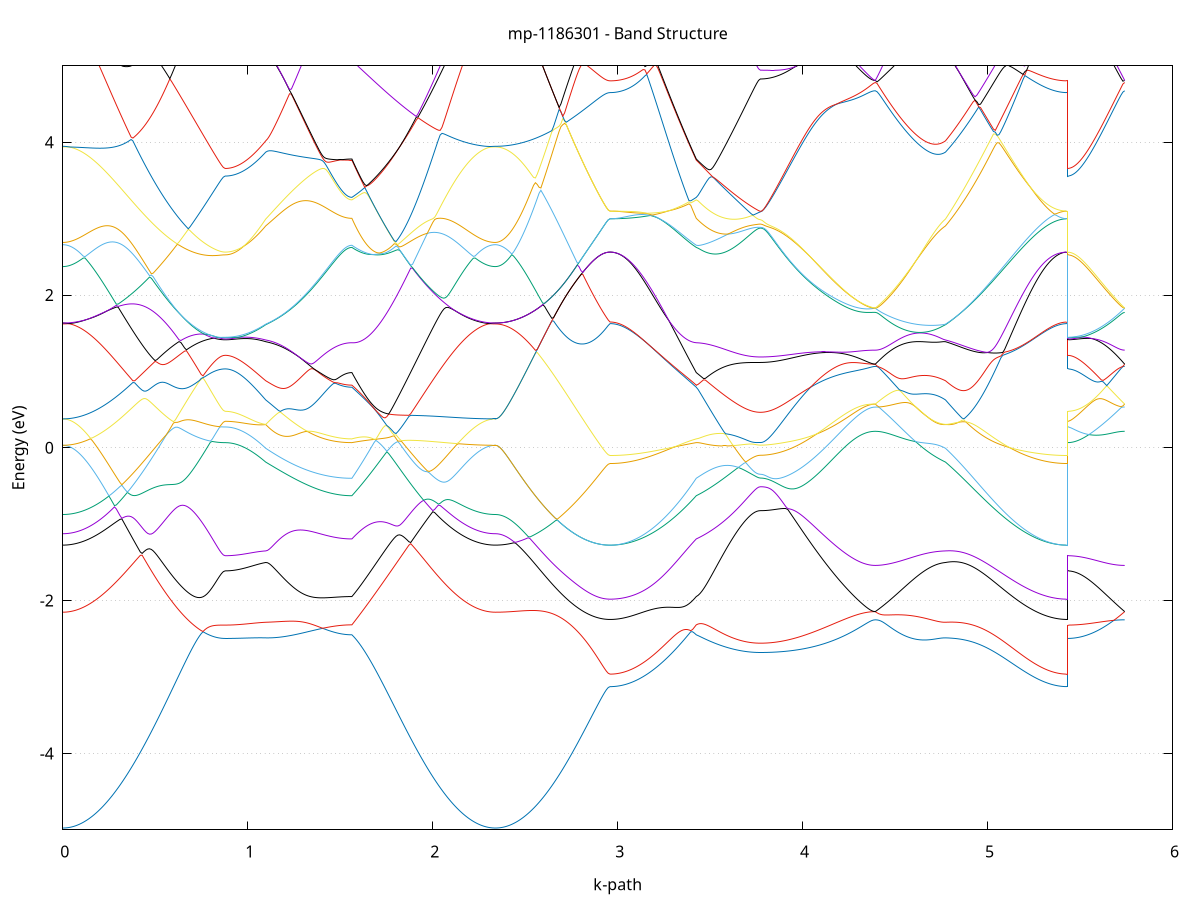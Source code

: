 set title 'mp-1186301 - Band Structure'
set xlabel 'k-path'
set ylabel 'Energy (eV)'
set grid y
set yrange [-5:5]
set terminal png size 800,600
set output 'mp-1186301_bands_gnuplot.png'
plot '-' using 1:2 with lines notitle, '-' using 1:2 with lines notitle, '-' using 1:2 with lines notitle, '-' using 1:2 with lines notitle, '-' using 1:2 with lines notitle, '-' using 1:2 with lines notitle, '-' using 1:2 with lines notitle, '-' using 1:2 with lines notitle, '-' using 1:2 with lines notitle, '-' using 1:2 with lines notitle, '-' using 1:2 with lines notitle, '-' using 1:2 with lines notitle, '-' using 1:2 with lines notitle, '-' using 1:2 with lines notitle, '-' using 1:2 with lines notitle, '-' using 1:2 with lines notitle, '-' using 1:2 with lines notitle, '-' using 1:2 with lines notitle, '-' using 1:2 with lines notitle, '-' using 1:2 with lines notitle, '-' using 1:2 with lines notitle, '-' using 1:2 with lines notitle, '-' using 1:2 with lines notitle, '-' using 1:2 with lines notitle, '-' using 1:2 with lines notitle, '-' using 1:2 with lines notitle, '-' using 1:2 with lines notitle, '-' using 1:2 with lines notitle, '-' using 1:2 with lines notitle, '-' using 1:2 with lines notitle, '-' using 1:2 with lines notitle, '-' using 1:2 with lines notitle, '-' using 1:2 with lines notitle, '-' using 1:2 with lines notitle, '-' using 1:2 with lines notitle, '-' using 1:2 with lines notitle, '-' using 1:2 with lines notitle, '-' using 1:2 with lines notitle, '-' using 1:2 with lines notitle, '-' using 1:2 with lines notitle, '-' using 1:2 with lines notitle, '-' using 1:2 with lines notitle, '-' using 1:2 with lines notitle, '-' using 1:2 with lines notitle, '-' using 1:2 with lines notitle, '-' using 1:2 with lines notitle, '-' using 1:2 with lines notitle, '-' using 1:2 with lines notitle
0.000000 -37.564935
0.009978 -37.564935
0.019956 -37.564935
0.029933 -37.564935
0.039911 -37.564935
0.049889 -37.564935
0.059867 -37.564935
0.069844 -37.564935
0.079822 -37.564935
0.089800 -37.564935
0.099778 -37.564935
0.109756 -37.564835
0.119733 -37.564835
0.129711 -37.564835
0.139689 -37.564835
0.149667 -37.564835
0.159644 -37.564835
0.169622 -37.564835
0.179600 -37.564835
0.189578 -37.564835
0.199556 -37.564835
0.209533 -37.564835
0.219511 -37.564835
0.229489 -37.564835
0.239467 -37.564835
0.249444 -37.564835
0.259422 -37.564835
0.269400 -37.564835
0.279378 -37.564835
0.289356 -37.564835
0.299333 -37.564835
0.309311 -37.564835
0.319289 -37.564735
0.329267 -37.564735
0.339244 -37.564735
0.349222 -37.564735
0.359200 -37.564735
0.369178 -37.564735
0.379155 -37.564735
0.389133 -37.564735
0.399111 -37.564735
0.409089 -37.564635
0.419067 -37.564635
0.429044 -37.564635
0.439022 -37.564635
0.449000 -37.564635
0.458978 -37.564635
0.468955 -37.564635
0.478933 -37.564635
0.488911 -37.564535
0.498889 -37.564535
0.508867 -37.564535
0.518844 -37.564535
0.528822 -37.564535
0.538800 -37.564535
0.548778 -37.564535
0.558755 -37.564435
0.568733 -37.564435
0.578711 -37.564435
0.588689 -37.564435
0.598667 -37.564435
0.608644 -37.564435
0.618622 -37.564335
0.628600 -37.564335
0.638578 -37.564335
0.648555 -37.564335
0.658533 -37.564335
0.668511 -37.564335
0.678489 -37.564335
0.688467 -37.564335
0.698444 -37.564235
0.708422 -37.564235
0.718400 -37.564235
0.728378 -37.564235
0.738355 -37.564235
0.748333 -37.564235
0.758311 -37.564235
0.768289 -37.564235
0.778267 -37.564235
0.788244 -37.564235
0.798222 -37.564135
0.808200 -37.564135
0.818178 -37.564135
0.828155 -37.564135
0.838133 -37.564135
0.848111 -37.564135
0.858089 -37.564135
0.868066 -37.564135
0.878044 -37.564135
0.878044 -37.564135
0.888004 -37.564135
0.897963 -37.564135
0.907923 -37.564135
0.917882 -37.564135
0.927842 -37.564135
0.937801 -37.564135
0.947761 -37.564235
0.957721 -37.564235
0.967680 -37.564235
0.977640 -37.564235
0.987599 -37.564235
0.997559 -37.564235
1.007518 -37.564235
1.017478 -37.564235
1.027437 -37.564235
1.037397 -37.564335
1.047356 -37.564335
1.057316 -37.564335
1.067275 -37.564335
1.077235 -37.564335
1.087194 -37.564335
1.097154 -37.564435
1.097154 -37.564435
1.107068 -37.564435
1.116981 -37.564435
1.126895 -37.564435
1.136808 -37.564435
1.146722 -37.564435
1.156635 -37.564435
1.166549 -37.564535
1.176462 -37.564535
1.186376 -37.564535
1.196290 -37.564535
1.206203 -37.564535
1.216117 -37.564635
1.226030 -37.564635
1.235944 -37.564635
1.245857 -37.564635
1.255771 -37.564635
1.265684 -37.564635
1.275598 -37.564735
1.285512 -37.564735
1.295425 -37.564735
1.305339 -37.564735
1.315252 -37.564735
1.325166 -37.564735
1.335079 -37.564835
1.344993 -37.564835
1.354906 -37.564835
1.364820 -37.564835
1.374734 -37.564835
1.384647 -37.564835
1.394561 -37.564935
1.404474 -37.564935
1.414388 -37.564935
1.424301 -37.564935
1.434215 -37.564935
1.444128 -37.564935
1.454042 -37.564935
1.463956 -37.564935
1.473869 -37.564935
1.483783 -37.564935
1.493696 -37.564935
1.503610 -37.565035
1.513523 -37.565035
1.523437 -37.565035
1.533350 -37.565035
1.543264 -37.565035
1.553178 -37.565035
1.563091 -37.565035
1.563091 -37.565035
1.573037 -37.565035
1.582984 -37.565035
1.592930 -37.564935
1.602876 -37.564935
1.612822 -37.564935
1.622768 -37.564935
1.632715 -37.564935
1.642661 -37.564935
1.652607 -37.564935
1.662553 -37.564935
1.672499 -37.564935
1.682446 -37.564935
1.692392 -37.564935
1.702338 -37.564935
1.712284 -37.564835
1.722231 -37.564835
1.732177 -37.564835
1.742123 -37.564835
1.752069 -37.564835
1.762015 -37.564835
1.771962 -37.564835
1.781908 -37.564835
1.791854 -37.564835
1.801800 -37.564835
1.811747 -37.564835
1.821693 -37.564835
1.831639 -37.564835
1.841585 -37.564835
1.851531 -37.564835
1.861478 -37.564835
1.871424 -37.564835
1.881370 -37.564835
1.891316 -37.564835
1.901263 -37.564835
1.911209 -37.564835
1.921155 -37.564835
1.931101 -37.564835
1.941047 -37.564835
1.950994 -37.564835
1.960940 -37.564835
1.970886 -37.564835
1.980832 -37.564835
1.990778 -37.564835
2.000725 -37.564835
2.010671 -37.564835
2.020617 -37.564835
2.030563 -37.564835
2.040510 -37.564835
2.050456 -37.564835
2.060402 -37.564835
2.070348 -37.564835
2.080294 -37.564835
2.090241 -37.564835
2.100187 -37.564835
2.110133 -37.564835
2.120079 -37.564835
2.130026 -37.564835
2.139972 -37.564835
2.149918 -37.564835
2.159864 -37.564835
2.169810 -37.564835
2.179757 -37.564835
2.189703 -37.564835
2.199649 -37.564835
2.209595 -37.564835
2.219542 -37.564835
2.229488 -37.564935
2.239434 -37.564935
2.249380 -37.564935
2.259326 -37.564935
2.269273 -37.564935
2.279219 -37.564935
2.289165 -37.564935
2.299111 -37.564935
2.309057 -37.564935
2.319004 -37.564935
2.328950 -37.564935
2.338896 -37.564935
2.338896 -37.564935
2.348742 -37.564935
2.358588 -37.564935
2.368434 -37.564935
2.378280 -37.564935
2.388127 -37.564935
2.397973 -37.564935
2.407819 -37.564935
2.417665 -37.564935
2.427511 -37.564935
2.437357 -37.564935
2.447203 -37.564935
2.457049 -37.564935
2.466895 -37.564935
2.476741 -37.564935
2.486587 -37.564935
2.496433 -37.564935
2.506280 -37.564935
2.516126 -37.564935
2.525972 -37.565035
2.535818 -37.565035
2.545664 -37.565035
2.555510 -37.565035
2.565356 -37.565035
2.575202 -37.565035
2.585048 -37.565035
2.594894 -37.565035
2.604740 -37.565035
2.614586 -37.565135
2.624433 -37.565135
2.634279 -37.565135
2.644125 -37.565135
2.653971 -37.565135
2.663817 -37.565135
2.673663 -37.565135
2.683509 -37.565135
2.693355 -37.565135
2.703201 -37.565235
2.713047 -37.565235
2.722893 -37.565235
2.732739 -37.565235
2.742586 -37.565235
2.752432 -37.565235
2.762278 -37.565235
2.772124 -37.565235
2.781970 -37.565235
2.791816 -37.565235
2.801662 -37.565335
2.811508 -37.565335
2.821354 -37.565335
2.831200 -37.565335
2.841046 -37.565335
2.850892 -37.565335
2.860739 -37.565335
2.870585 -37.565335
2.880431 -37.565335
2.890277 -37.565335
2.900123 -37.565335
2.909969 -37.565335
2.919815 -37.565335
2.929661 -37.565335
2.939507 -37.565335
2.949353 -37.565335
2.959199 -37.565335
2.959199 -37.565335
2.969113 -37.565335
2.979026 -37.565335
2.988940 -37.565335
2.998854 -37.565335
3.008767 -37.565335
3.018681 -37.565335
3.028594 -37.565335
3.038508 -37.565335
3.048421 -37.565335
3.058335 -37.565335
3.068248 -37.565335
3.078162 -37.565335
3.088076 -37.565335
3.097989 -37.565335
3.107903 -37.565335
3.117816 -37.565335
3.127730 -37.565335
3.137643 -37.565335
3.147557 -37.565235
3.157470 -37.565235
3.167384 -37.565235
3.177298 -37.565235
3.187211 -37.565235
3.197125 -37.565235
3.207038 -37.565235
3.216952 -37.565235
3.226865 -37.565235
3.236779 -37.565235
3.246692 -37.565235
3.256606 -37.565135
3.266520 -37.565135
3.276433 -37.565135
3.286347 -37.565135
3.296260 -37.565135
3.306174 -37.565135
3.316087 -37.565135
3.326001 -37.565135
3.335914 -37.565135
3.345828 -37.565035
3.355742 -37.565035
3.365655 -37.565035
3.375569 -37.565035
3.385482 -37.565035
3.395396 -37.565035
3.405309 -37.565035
3.415223 -37.565035
3.425136 -37.565035
3.425136 -37.565035
3.435042 -37.565035
3.444948 -37.565035
3.454853 -37.565035
3.464759 -37.565035
3.474665 -37.564935
3.484570 -37.564935
3.494476 -37.564935
3.504381 -37.564935
3.514287 -37.564935
3.524193 -37.564935
3.534098 -37.564935
3.544004 -37.564935
3.553909 -37.564935
3.563815 -37.564935
3.573721 -37.564935
3.583626 -37.564935
3.593532 -37.564935
3.603438 -37.564935
3.613343 -37.564935
3.623249 -37.564935
3.633154 -37.564935
3.643060 -37.564935
3.652966 -37.564935
3.662871 -37.564935
3.672777 -37.564935
3.682682 -37.564935
3.692588 -37.564935
3.702494 -37.564935
3.712399 -37.564835
3.722305 -37.564835
3.732211 -37.564835
3.742116 -37.564835
3.752022 -37.564835
3.761927 -37.564835
3.771833 -37.564835
3.771833 -37.564835
3.781688 -37.564835
3.791543 -37.564835
3.801398 -37.564835
3.811253 -37.564835
3.821109 -37.564835
3.830964 -37.564835
3.840819 -37.564835
3.850674 -37.564835
3.860529 -37.564835
3.870384 -37.564835
3.880239 -37.564835
3.890094 -37.564835
3.899949 -37.564835
3.909804 -37.564835
3.919660 -37.564735
3.929515 -37.564735
3.939370 -37.564735
3.949225 -37.564735
3.959080 -37.564735
3.968935 -37.564735
3.978790 -37.564735
3.988645 -37.564635
3.998500 -37.564635
4.008355 -37.564635
4.018210 -37.564635
4.028066 -37.564635
4.037921 -37.564635
4.047776 -37.564535
4.057631 -37.564535
4.067486 -37.564535
4.077341 -37.564535
4.087196 -37.564535
4.097051 -37.564535
4.106906 -37.564435
4.116761 -37.564435
4.126617 -37.564435
4.136472 -37.564435
4.146327 -37.564435
4.156182 -37.564435
4.166037 -37.564335
4.175892 -37.564335
4.185747 -37.564335
4.195602 -37.564335
4.205457 -37.564335
4.215312 -37.564335
4.225167 -37.564235
4.235023 -37.564235
4.244878 -37.564235
4.254733 -37.564235
4.264588 -37.564235
4.274443 -37.564235
4.284298 -37.564235
4.294153 -37.564235
4.304008 -37.564235
4.313863 -37.564235
4.323718 -37.564135
4.333574 -37.564135
4.343429 -37.564135
4.353284 -37.564135
4.363139 -37.564135
4.372994 -37.564135
4.382849 -37.564135
4.392704 -37.564135
4.392704 -37.564135
4.402697 -37.564135
4.412690 -37.564135
4.422684 -37.564135
4.432677 -37.564135
4.442670 -37.564135
4.452663 -37.564135
4.462656 -37.564135
4.472650 -37.564135
4.482643 -37.564135
4.492636 -37.564135
4.502629 -37.564135
4.512622 -37.564135
4.522615 -37.564235
4.532609 -37.564235
4.542602 -37.564235
4.552595 -37.564235
4.562588 -37.564235
4.572581 -37.564235
4.582575 -37.564235
4.592568 -37.564235
4.602561 -37.564235
4.612554 -37.564235
4.622547 -37.564235
4.632540 -37.564235
4.642534 -37.564235
4.652527 -37.564235
4.662520 -37.564235
4.672513 -37.564335
4.682506 -37.564335
4.692500 -37.564335
4.702493 -37.564335
4.712486 -37.564335
4.722479 -37.564335
4.732472 -37.564335
4.742465 -37.564335
4.752459 -37.564335
4.762452 -37.564335
4.772445 -37.564435
4.772445 -37.564435
4.782429 -37.564435
4.792413 -37.564435
4.802397 -37.564435
4.812380 -37.564435
4.822364 -37.564535
4.832348 -37.564535
4.842332 -37.564535
4.852316 -37.564535
4.862300 -37.564635
4.872284 -37.564635
4.882267 -37.564635
4.892251 -37.564635
4.902235 -37.564635
4.912219 -37.564735
4.922203 -37.564735
4.932187 -37.564735
4.942170 -37.564735
4.952154 -37.564835
4.962138 -37.564835
4.972122 -37.564835
4.982106 -37.564835
4.992090 -37.564835
5.002074 -37.564935
5.012058 -37.564935
5.022041 -37.564935
5.032025 -37.564935
5.042009 -37.564935
5.051993 -37.565035
5.061977 -37.565035
5.071961 -37.565035
5.081945 -37.565035
5.091928 -37.565035
5.101912 -37.565135
5.111896 -37.565135
5.121880 -37.565135
5.131864 -37.565135
5.141848 -37.565135
5.151831 -37.565135
5.161815 -37.565135
5.171799 -37.565235
5.181783 -37.565235
5.191767 -37.565235
5.201751 -37.565235
5.211735 -37.565235
5.221718 -37.565235
5.231702 -37.565235
5.241686 -37.565235
5.251670 -37.565235
5.261654 -37.565335
5.271638 -37.565335
5.281622 -37.565335
5.291605 -37.565335
5.301589 -37.565335
5.311573 -37.565335
5.321557 -37.565335
5.331541 -37.565335
5.341525 -37.565335
5.351509 -37.565335
5.361492 -37.565335
5.371476 -37.565335
5.381460 -37.565335
5.391444 -37.565335
5.401428 -37.565335
5.411412 -37.565335
5.421396 -37.565335
5.431379 -37.565335
5.431379 -37.564135
5.441072 -37.564135
5.450764 -37.564135
5.460456 -37.564135
5.470148 -37.564135
5.479841 -37.564135
5.489533 -37.564135
5.499225 -37.564135
5.508917 -37.564135
5.518610 -37.564135
5.528302 -37.564135
5.537994 -37.564135
5.547686 -37.564135
5.557379 -37.564135
5.567071 -37.564135
5.576763 -37.564135
5.586455 -37.564135
5.596148 -37.564135
5.605840 -37.564135
5.615532 -37.564135
5.625224 -37.564135
5.634916 -37.564135
5.644609 -37.564135
5.654301 -37.564135
5.663993 -37.564135
5.673685 -37.564135
5.683378 -37.564135
5.693070 -37.564135
5.702762 -37.564135
5.712454 -37.564135
5.722147 -37.564135
5.731839 -37.564135
5.741531 -37.564135
e
0.000000 -23.598535
0.009978 -23.598535
0.019956 -23.598535
0.029933 -23.598635
0.039911 -23.598635
0.049889 -23.598735
0.059867 -23.598835
0.069844 -23.598935
0.079822 -23.599035
0.089800 -23.599235
0.099778 -23.599335
0.109756 -23.599635
0.119733 -23.599835
0.129711 -23.600135
0.139689 -23.600435
0.149667 -23.600835
0.159644 -23.601235
0.169622 -23.601635
0.179600 -23.602135
0.189578 -23.602735
0.199556 -23.603335
0.209533 -23.603935
0.219511 -23.604635
0.229489 -23.605435
0.239467 -23.606235
0.249444 -23.607135
0.259422 -23.608035
0.269400 -23.609035
0.279378 -23.610035
0.289356 -23.611135
0.299333 -23.612235
0.309311 -23.613435
0.319289 -23.614635
0.329267 -23.615835
0.339244 -23.617135
0.349222 -23.618535
0.359200 -23.619835
0.369178 -23.621235
0.379155 -23.622635
0.389133 -23.624035
0.399111 -23.625535
0.409089 -23.627035
0.419067 -23.628435
0.429044 -23.629935
0.439022 -23.631535
0.449000 -23.633035
0.458978 -23.634535
0.468955 -23.636035
0.478933 -23.637535
0.488911 -23.639035
0.498889 -23.640635
0.508867 -23.642135
0.518844 -23.643535
0.528822 -23.645035
0.538800 -23.646535
0.548778 -23.647935
0.558755 -23.649335
0.568733 -23.650735
0.578711 -23.652135
0.588689 -23.653535
0.598667 -23.654835
0.608644 -23.656135
0.618622 -23.657435
0.628600 -23.658635
0.638578 -23.659835
0.648555 -23.660935
0.658533 -23.662035
0.668511 -23.663135
0.678489 -23.664235
0.688467 -23.665235
0.698444 -23.666135
0.708422 -23.667035
0.718400 -23.667935
0.728378 -23.668735
0.738355 -23.669535
0.748333 -23.670235
0.758311 -23.670935
0.768289 -23.671535
0.778267 -23.672035
0.788244 -23.672635
0.798222 -23.673035
0.808200 -23.673435
0.818178 -23.673835
0.828155 -23.674135
0.838133 -23.674335
0.848111 -23.674535
0.858089 -23.674735
0.868066 -23.674835
0.878044 -23.674835
0.878044 -23.674835
0.888004 -23.674735
0.897963 -23.674435
0.907923 -23.673935
0.917882 -23.673135
0.927842 -23.672235
0.937801 -23.671135
0.947761 -23.669835
0.957721 -23.668235
0.967680 -23.666535
0.977640 -23.664635
0.987599 -23.662535
0.997559 -23.660235
1.007518 -23.657735
1.017478 -23.655035
1.027437 -23.652135
1.037397 -23.649135
1.047356 -23.645935
1.057316 -23.642535
1.067275 -23.638935
1.077235 -23.635235
1.087194 -23.631335
1.097154 -23.627335
1.097154 -23.627335
1.107068 -23.624335
1.116981 -23.621335
1.126895 -23.618235
1.136808 -23.614935
1.146722 -23.611635
1.156635 -23.608335
1.166549 -23.604835
1.176462 -23.601335
1.186376 -23.597635
1.196290 -23.594035
1.206203 -23.590635
1.216117 -23.589935
1.226030 -23.589235
1.235944 -23.588435
1.245857 -23.587435
1.255771 -23.586435
1.265684 -23.585435
1.275598 -23.584235
1.285512 -23.582935
1.295425 -23.581635
1.305339 -23.580235
1.315252 -23.578735
1.325166 -23.577135
1.335079 -23.575535
1.344993 -23.573835
1.354906 -23.572035
1.364820 -23.570235
1.374734 -23.568335
1.384647 -23.566335
1.394561 -23.564235
1.404474 -23.562135
1.414388 -23.560035
1.424301 -23.557835
1.434215 -23.555535
1.444128 -23.553235
1.454042 -23.550835
1.463956 -23.548435
1.473869 -23.546035
1.483783 -23.543535
1.493696 -23.541035
1.503610 -23.538535
1.513523 -23.536035
1.523437 -23.533435
1.533350 -23.530935
1.543264 -23.528335
1.553178 -23.525935
1.563091 -23.524435
1.563091 -23.524435
1.573037 -23.522835
1.582984 -23.521335
1.592930 -23.520035
1.602876 -23.518735
1.612822 -23.517535
1.622768 -23.516435
1.632715 -23.515435
1.642661 -23.514435
1.652607 -23.513535
1.662553 -23.514635
1.672499 -23.517835
1.682446 -23.521035
1.692392 -23.524135
1.702338 -23.527235
1.712284 -23.530235
1.722231 -23.533235
1.732177 -23.536135
1.742123 -23.539035
1.752069 -23.541835
1.762015 -23.544535
1.771962 -23.547235
1.781908 -23.549835
1.791854 -23.552335
1.801800 -23.554835
1.811747 -23.557235
1.821693 -23.559535
1.831639 -23.561835
1.841585 -23.564035
1.851531 -23.566135
1.861478 -23.568235
1.871424 -23.570235
1.881370 -23.572135
1.891316 -23.573935
1.901263 -23.575735
1.911209 -23.577435
1.921155 -23.579135
1.931101 -23.580635
1.941047 -23.582135
1.950994 -23.583635
1.960940 -23.584935
1.970886 -23.586235
1.980832 -23.587435
1.990778 -23.588635
2.000725 -23.589735
2.010671 -23.590735
2.020617 -23.591635
2.030563 -23.592535
2.040510 -23.593335
2.050456 -23.594135
2.060402 -23.594835
2.070348 -23.595435
2.080294 -23.596035
2.090241 -23.596535
2.100187 -23.597035
2.110133 -23.597435
2.120079 -23.597735
2.130026 -23.598035
2.139972 -23.598335
2.149918 -23.598535
2.159864 -23.598735
2.169810 -23.598835
2.179757 -23.598935
2.189703 -23.599035
2.199649 -23.599035
2.209595 -23.599035
2.219542 -23.599035
2.229488 -23.599035
2.239434 -23.599035
2.249380 -23.598935
2.259326 -23.598835
2.269273 -23.598835
2.279219 -23.598735
2.289165 -23.598735
2.299111 -23.598635
2.309057 -23.598635
2.319004 -23.598535
2.328950 -23.598535
2.338896 -23.598535
2.338896 -23.598535
2.348742 -23.598435
2.358588 -23.598335
2.368434 -23.597935
2.378280 -23.597535
2.388127 -23.596935
2.397973 -23.596235
2.407819 -23.595435
2.417665 -23.594535
2.427511 -23.593435
2.437357 -23.592235
2.447203 -23.590935
2.457049 -23.589535
2.466895 -23.587935
2.476741 -23.586335
2.486587 -23.584535
2.496433 -23.582535
2.506280 -23.580535
2.516126 -23.578435
2.525972 -23.576135
2.535818 -23.573835
2.545664 -23.571335
2.555510 -23.568735
2.565356 -23.566035
2.575202 -23.563235
2.585048 -23.561935
2.594894 -23.563835
2.604740 -23.565735
2.614586 -23.567635
2.624433 -23.569435
2.634279 -23.571235
2.644125 -23.573035
2.653971 -23.574835
2.663817 -23.576635
2.673663 -23.578335
2.683509 -23.579935
2.693355 -23.581635
2.703201 -23.583235
2.713047 -23.584735
2.722893 -23.586235
2.732739 -23.587735
2.742586 -23.589135
2.752432 -23.590435
2.762278 -23.591835
2.772124 -23.593035
2.781970 -23.594235
2.791816 -23.595335
2.801662 -23.596435
2.811508 -23.597435
2.821354 -23.598435
2.831200 -23.599335
2.841046 -23.600135
2.850892 -23.600935
2.860739 -23.601635
2.870585 -23.602235
2.880431 -23.602835
2.890277 -23.603335
2.900123 -23.603835
2.909969 -23.604135
2.919815 -23.604535
2.929661 -23.604735
2.939507 -23.604935
2.949353 -23.605035
2.959199 -23.605035
2.959199 -23.605035
2.969113 -23.605035
2.979026 -23.604835
2.988940 -23.604635
2.998854 -23.604335
3.008767 -23.603935
3.018681 -23.603435
3.028594 -23.602935
3.038508 -23.602235
3.048421 -23.601535
3.058335 -23.600635
3.068248 -23.599735
3.078162 -23.598735
3.088076 -23.597735
3.097989 -23.596535
3.107903 -23.595335
3.117816 -23.594035
3.127730 -23.592635
3.137643 -23.591135
3.147557 -23.589535
3.157470 -23.587935
3.167384 -23.586235
3.177298 -23.584435
3.187211 -23.582635
3.197125 -23.580735
3.207038 -23.578735
3.216952 -23.576635
3.226865 -23.574535
3.236779 -23.572335
3.246692 -23.570135
3.256606 -23.567835
3.266520 -23.565435
3.276433 -23.563035
3.286347 -23.560535
3.296260 -23.558035
3.306174 -23.555435
3.316087 -23.552835
3.326001 -23.550135
3.335914 -23.547435
3.345828 -23.544735
3.355742 -23.541935
3.365655 -23.539135
3.375569 -23.536235
3.385482 -23.533335
3.395396 -23.530435
3.405309 -23.527835
3.415223 -23.526035
3.425136 -23.524435
3.425136 -23.524435
3.435042 -23.523735
3.444948 -23.523035
3.454853 -23.522535
3.464759 -23.522135
3.474665 -23.521835
3.484570 -23.521735
3.494476 -23.521835
3.504381 -23.522235
3.514287 -23.522935
3.524193 -23.523835
3.534098 -23.524935
3.544004 -23.526235
3.553909 -23.527635
3.563815 -23.529235
3.573721 -23.530835
3.583626 -23.532435
3.593532 -23.534035
3.603438 -23.535635
3.613343 -23.537235
3.623249 -23.538735
3.633154 -23.540135
3.643060 -23.541535
3.652966 -23.542835
3.662871 -23.544035
3.672777 -23.545135
3.682682 -23.546135
3.692588 -23.547035
3.702494 -23.547835
3.712399 -23.548535
3.722305 -23.549135
3.732211 -23.549635
3.742116 -23.550035
3.752022 -23.550235
3.761927 -23.550435
3.771833 -23.550535
3.771833 -23.550535
3.781688 -23.550535
3.791543 -23.550735
3.801398 -23.551035
3.811253 -23.551535
3.821109 -23.552135
3.830964 -23.552835
3.840819 -23.553735
3.850674 -23.554735
3.860529 -23.555935
3.870384 -23.557335
3.880239 -23.558835
3.890094 -23.560535
3.899949 -23.562335
3.909804 -23.564335
3.919660 -23.566535
3.929515 -23.568835
3.939370 -23.571235
3.949225 -23.573835
3.959080 -23.576535
3.968935 -23.579335
3.978790 -23.582135
3.988645 -23.585135
3.998500 -23.588135
4.008355 -23.591135
4.018210 -23.594235
4.028066 -23.597335
4.037921 -23.600335
4.047776 -23.603435
4.057631 -23.606535
4.067486 -23.609635
4.077341 -23.612635
4.087196 -23.615635
4.097051 -23.618535
4.106906 -23.621435
4.116761 -23.624335
4.126617 -23.627135
4.136472 -23.629835
4.146327 -23.632435
4.156182 -23.635035
4.166037 -23.637535
4.175892 -23.639935
4.185747 -23.642235
4.195602 -23.644435
4.205457 -23.646535
4.215312 -23.648635
4.225167 -23.650535
4.235023 -23.652435
4.244878 -23.654135
4.254733 -23.655735
4.264588 -23.657335
4.274443 -23.658735
4.284298 -23.660035
4.294153 -23.661235
4.304008 -23.662335
4.313863 -23.663335
4.323718 -23.664235
4.333574 -23.664935
4.343429 -23.665535
4.353284 -23.666135
4.363139 -23.666535
4.372994 -23.666835
4.382849 -23.666935
4.392704 -23.667035
4.392704 -23.667035
4.402697 -23.667035
4.412690 -23.667035
4.422684 -23.666935
4.432677 -23.666935
4.442670 -23.666835
4.452663 -23.666735
4.462656 -23.666535
4.472650 -23.666335
4.482643 -23.666135
4.492636 -23.665835
4.502629 -23.665435
4.512622 -23.665035
4.522615 -23.664635
4.532609 -23.664035
4.542602 -23.663435
4.552595 -23.662835
4.562588 -23.662035
4.572581 -23.661235
4.582575 -23.660335
4.592568 -23.659335
4.602561 -23.658235
4.612554 -23.657135
4.622547 -23.655835
4.632540 -23.654535
4.642534 -23.653135
4.652527 -23.651535
4.662520 -23.649935
4.672513 -23.648335
4.682506 -23.646535
4.692500 -23.644635
4.702493 -23.642735
4.712486 -23.640735
4.722479 -23.638635
4.732472 -23.636535
4.742465 -23.634235
4.752459 -23.632035
4.762452 -23.629635
4.772445 -23.627335
4.772445 -23.627335
4.782429 -23.623135
4.792413 -23.618735
4.802397 -23.614335
4.812380 -23.609635
4.822364 -23.604935
4.832348 -23.600035
4.842332 -23.595135
4.852316 -23.595435
4.862300 -23.595835
4.872284 -23.596135
4.882267 -23.596435
4.892251 -23.596735
4.902235 -23.597035
4.912219 -23.597335
4.922203 -23.597635
4.932187 -23.597935
4.942170 -23.598135
4.952154 -23.598435
4.962138 -23.598635
4.972122 -23.598835
4.982106 -23.599035
4.992090 -23.599335
5.002074 -23.599535
5.012058 -23.599735
5.022041 -23.599935
5.032025 -23.600135
5.042009 -23.600335
5.051993 -23.600535
5.061977 -23.600735
5.071961 -23.600935
5.081945 -23.601035
5.091928 -23.601235
5.101912 -23.601435
5.111896 -23.601635
5.121880 -23.601735
5.131864 -23.601935
5.141848 -23.602135
5.151831 -23.602335
5.161815 -23.602435
5.171799 -23.602635
5.181783 -23.602735
5.191767 -23.602935
5.201751 -23.603035
5.211735 -23.603235
5.221718 -23.603335
5.231702 -23.603535
5.241686 -23.603635
5.251670 -23.603735
5.261654 -23.603935
5.271638 -23.604035
5.281622 -23.604135
5.291605 -23.604235
5.301589 -23.604335
5.311573 -23.604435
5.321557 -23.604535
5.331541 -23.604635
5.341525 -23.604735
5.351509 -23.604735
5.361492 -23.604835
5.371476 -23.604935
5.381460 -23.604935
5.391444 -23.604935
5.401428 -23.605035
5.411412 -23.605035
5.421396 -23.605035
5.431379 -23.605035
5.431379 -23.674835
5.441072 -23.674835
5.450764 -23.674735
5.460456 -23.674635
5.470148 -23.674535
5.479841 -23.674435
5.489533 -23.674235
5.499225 -23.674035
5.508917 -23.673735
5.518610 -23.673535
5.528302 -23.673235
5.537994 -23.672935
5.547686 -23.672535
5.557379 -23.672235
5.567071 -23.671835
5.576763 -23.671535
5.586455 -23.671135
5.596148 -23.670735
5.605840 -23.670335
5.615532 -23.670035
5.625224 -23.669635
5.634916 -23.669235
5.644609 -23.668935
5.654301 -23.668635
5.663993 -23.668335
5.673685 -23.668035
5.683378 -23.667735
5.693070 -23.667535
5.702762 -23.667335
5.712454 -23.667235
5.722147 -23.667135
5.731839 -23.667035
5.741531 -23.667035
e
0.000000 -23.528935
0.009978 -23.528935
0.019956 -23.528835
0.029933 -23.528835
0.039911 -23.528735
0.049889 -23.528635
0.059867 -23.528435
0.069844 -23.528235
0.079822 -23.528035
0.089800 -23.527735
0.099778 -23.527435
0.109756 -23.527135
0.119733 -23.526735
0.129711 -23.526235
0.139689 -23.525735
0.149667 -23.525135
0.159644 -23.524535
0.169622 -23.523835
0.179600 -23.523035
0.189578 -23.522235
0.199556 -23.521335
0.209533 -23.520335
0.219511 -23.519235
0.229489 -23.518135
0.239467 -23.516935
0.249444 -23.515635
0.259422 -23.514235
0.269400 -23.512735
0.279378 -23.511235
0.289356 -23.509635
0.299333 -23.507935
0.309311 -23.506235
0.319289 -23.504335
0.329267 -23.502435
0.339244 -23.500435
0.349222 -23.498435
0.359200 -23.496335
0.369178 -23.494135
0.379155 -23.493135
0.389133 -23.496035
0.399111 -23.498835
0.409089 -23.501635
0.419067 -23.504435
0.429044 -23.507135
0.439022 -23.509835
0.449000 -23.512435
0.458978 -23.515135
0.468955 -23.517735
0.478933 -23.520235
0.488911 -23.522735
0.498889 -23.525235
0.508867 -23.527635
0.518844 -23.530035
0.528822 -23.532335
0.538800 -23.534635
0.548778 -23.536835
0.558755 -23.539035
0.568733 -23.541135
0.578711 -23.543235
0.588689 -23.545235
0.598667 -23.547135
0.608644 -23.549035
0.618622 -23.550935
0.628600 -23.552735
0.638578 -23.554435
0.648555 -23.556035
0.658533 -23.557635
0.668511 -23.559235
0.678489 -23.560635
0.688467 -23.562035
0.698444 -23.563435
0.708422 -23.564635
0.718400 -23.565835
0.728378 -23.566935
0.738355 -23.568035
0.748333 -23.569035
0.758311 -23.569935
0.768289 -23.570835
0.778267 -23.571535
0.788244 -23.572235
0.798222 -23.572935
0.808200 -23.573435
0.818178 -23.573935
0.828155 -23.574335
0.838133 -23.574635
0.848111 -23.574935
0.858089 -23.575135
0.868066 -23.575235
0.878044 -23.575235
0.878044 -23.575235
0.888004 -23.575535
0.897963 -23.576335
0.907923 -23.577235
0.917882 -23.578235
0.927842 -23.579135
0.937801 -23.580135
0.947761 -23.581135
0.957721 -23.582035
0.967680 -23.582935
0.977640 -23.583835
0.987599 -23.584735
0.997559 -23.585535
1.007518 -23.586335
1.017478 -23.587035
1.027437 -23.587735
1.037397 -23.588435
1.047356 -23.589135
1.057316 -23.589735
1.067275 -23.590335
1.077235 -23.590935
1.087194 -23.591435
1.097154 -23.592035
1.097154 -23.592035
1.107068 -23.592335
1.116981 -23.592535
1.126895 -23.592735
1.136808 -23.592735
1.146722 -23.592735
1.156635 -23.592635
1.166549 -23.592335
1.176462 -23.592035
1.186376 -23.591635
1.196290 -23.591235
1.206203 -23.590235
1.216117 -23.586435
1.226030 -23.582635
1.235944 -23.578735
1.245857 -23.574735
1.255771 -23.570835
1.265684 -23.566735
1.275598 -23.562735
1.285512 -23.558735
1.295425 -23.554635
1.305339 -23.550535
1.315252 -23.546535
1.325166 -23.542435
1.335079 -23.538435
1.344993 -23.534435
1.354906 -23.530435
1.364820 -23.526535
1.374734 -23.522735
1.384647 -23.518935
1.394561 -23.515235
1.404474 -23.511735
1.414388 -23.508235
1.424301 -23.504935
1.434215 -23.501735
1.444128 -23.498735
1.454042 -23.497835
1.463956 -23.499635
1.473869 -23.501535
1.483783 -23.503535
1.493696 -23.505735
1.503610 -23.508035
1.513523 -23.510335
1.523437 -23.512735
1.533350 -23.515235
1.543264 -23.517635
1.553178 -23.520035
1.563091 -23.521535
1.563091 -23.521535
1.573037 -23.518535
1.582984 -23.515535
1.592930 -23.512535
1.602876 -23.509535
1.612822 -23.506435
1.622768 -23.503435
1.632715 -23.504635
1.642661 -23.508035
1.652607 -23.511335
1.662553 -23.512635
1.672499 -23.511735
1.682446 -23.510935
1.692392 -23.510135
1.702338 -23.509235
1.712284 -23.508435
1.722231 -23.507635
1.732177 -23.506835
1.742123 -23.505935
1.752069 -23.505035
1.762015 -23.504135
1.771962 -23.503235
1.781908 -23.502235
1.791854 -23.501235
1.801800 -23.500235
1.811747 -23.499135
1.821693 -23.498035
1.831639 -23.496835
1.841585 -23.495535
1.851531 -23.494335
1.861478 -23.492935
1.871424 -23.491535
1.881370 -23.490135
1.891316 -23.488635
1.901263 -23.487135
1.911209 -23.485535
1.921155 -23.483835
1.931101 -23.482135
1.941047 -23.480435
1.950994 -23.478635
1.960940 -23.476735
1.970886 -23.474835
1.980832 -23.473435
1.990778 -23.476235
2.000725 -23.479035
2.010671 -23.481835
2.020617 -23.484435
2.030563 -23.487035
2.040510 -23.489635
2.050456 -23.492135
2.060402 -23.494535
2.070348 -23.496835
2.080294 -23.499035
2.090241 -23.501235
2.100187 -23.503335
2.110133 -23.505435
2.120079 -23.507335
2.130026 -23.509235
2.139972 -23.511035
2.149918 -23.512735
2.159864 -23.514335
2.169810 -23.515935
2.179757 -23.517435
2.189703 -23.518735
2.199649 -23.520035
2.209595 -23.521235
2.219542 -23.522435
2.229488 -23.523435
2.239434 -23.524435
2.249380 -23.525235
2.259326 -23.526035
2.269273 -23.526735
2.279219 -23.527335
2.289165 -23.527835
2.299111 -23.528235
2.309057 -23.528535
2.319004 -23.528735
2.328950 -23.528935
2.338896 -23.528935
2.338896 -23.528935
2.348742 -23.529035
2.358588 -23.529235
2.368434 -23.529635
2.378280 -23.530135
2.388127 -23.530835
2.397973 -23.531635
2.407819 -23.532535
2.417665 -23.533535
2.427511 -23.534735
2.437357 -23.536035
2.447203 -23.537335
2.457049 -23.538835
2.466895 -23.540335
2.476741 -23.541935
2.486587 -23.543535
2.496433 -23.545335
2.506280 -23.547035
2.516126 -23.548835
2.525972 -23.550635
2.535818 -23.552535
2.545664 -23.554435
2.555510 -23.556235
2.565356 -23.558135
2.575202 -23.560035
2.585048 -23.561935
2.594894 -23.563835
2.604740 -23.565735
2.614586 -23.567635
2.624433 -23.569435
2.634279 -23.571235
2.644125 -23.573035
2.653971 -23.574835
2.663817 -23.576635
2.673663 -23.578335
2.683509 -23.579935
2.693355 -23.581635
2.703201 -23.583235
2.713047 -23.584735
2.722893 -23.586235
2.732739 -23.587735
2.742586 -23.589135
2.752432 -23.590435
2.762278 -23.591835
2.772124 -23.593035
2.781970 -23.594235
2.791816 -23.595335
2.801662 -23.596435
2.811508 -23.597435
2.821354 -23.598435
2.831200 -23.599335
2.841046 -23.600135
2.850892 -23.600935
2.860739 -23.601635
2.870585 -23.602235
2.880431 -23.602835
2.890277 -23.603335
2.900123 -23.603835
2.909969 -23.604135
2.919815 -23.604535
2.929661 -23.604735
2.939507 -23.604935
2.949353 -23.605035
2.959199 -23.605035
2.959199 -23.605035
2.969113 -23.605035
2.979026 -23.604835
2.988940 -23.604535
2.998854 -23.604235
3.008767 -23.603735
3.018681 -23.603135
3.028594 -23.602435
3.038508 -23.601735
3.048421 -23.600835
3.058335 -23.599835
3.068248 -23.598735
3.078162 -23.597635
3.088076 -23.596335
3.097989 -23.594935
3.107903 -23.593535
3.117816 -23.591935
3.127730 -23.590335
3.137643 -23.588635
3.147557 -23.586835
3.157470 -23.584935
3.167384 -23.583035
3.177298 -23.580935
3.187211 -23.578835
3.197125 -23.576735
3.207038 -23.574435
3.216952 -23.572235
3.226865 -23.569835
3.236779 -23.567535
3.246692 -23.565035
3.256606 -23.562635
3.266520 -23.560135
3.276433 -23.557635
3.286347 -23.555135
3.296260 -23.552635
3.306174 -23.550135
3.316087 -23.547635
3.326001 -23.545235
3.335914 -23.542835
3.345828 -23.540435
3.355742 -23.538135
3.365655 -23.535935
3.375569 -23.533735
3.385482 -23.531635
3.395396 -23.529735
3.405309 -23.527535
3.415223 -23.524535
3.425136 -23.521535
3.425136 -23.521535
3.435042 -23.520235
3.444948 -23.518835
3.454853 -23.517335
3.464759 -23.515935
3.474665 -23.514335
3.484570 -23.512835
3.494476 -23.511235
3.504381 -23.509535
3.514287 -23.507935
3.524193 -23.506235
3.534098 -23.504535
3.544004 -23.502835
3.553909 -23.501035
3.563815 -23.499335
3.573721 -23.497535
3.583626 -23.495835
3.593532 -23.494035
3.603438 -23.492335
3.613343 -23.490535
3.623249 -23.488835
3.633154 -23.487335
3.643060 -23.486335
3.652966 -23.485335
3.662871 -23.484435
3.672777 -23.483535
3.682682 -23.482635
3.692588 -23.481835
3.702494 -23.481035
3.712399 -23.480435
3.722305 -23.479835
3.732211 -23.479335
3.742116 -23.478935
3.752022 -23.478635
3.761927 -23.478435
3.771833 -23.478435
3.771833 -23.478435
3.781688 -23.478635
3.791543 -23.479135
3.801398 -23.479935
3.811253 -23.481035
3.821109 -23.482435
3.830964 -23.483935
3.840819 -23.485635
3.850674 -23.487435
3.860529 -23.489335
3.870384 -23.491135
3.880239 -23.493035
3.890094 -23.495035
3.899949 -23.497835
3.909804 -23.500735
3.919660 -23.503635
3.929515 -23.506435
3.939370 -23.509335
3.949225 -23.512235
3.959080 -23.515135
3.968935 -23.517935
3.978790 -23.520735
3.988645 -23.523535
3.998500 -23.526235
4.008355 -23.528935
4.018210 -23.531535
4.028066 -23.534135
4.037921 -23.536635
4.047776 -23.539135
4.057631 -23.541535
4.067486 -23.543835
4.077341 -23.546135
4.087196 -23.548335
4.097051 -23.550435
4.106906 -23.552535
4.116761 -23.554535
4.126617 -23.556435
4.136472 -23.558235
4.146327 -23.560035
4.156182 -23.561735
4.166037 -23.563335
4.175892 -23.564935
4.185747 -23.566335
4.195602 -23.567735
4.205457 -23.569135
4.215312 -23.570335
4.225167 -23.571535
4.235023 -23.572635
4.244878 -23.573635
4.254733 -23.574535
4.264588 -23.575435
4.274443 -23.576235
4.284298 -23.577035
4.294153 -23.577635
4.304008 -23.578235
4.313863 -23.578835
4.323718 -23.579335
4.333574 -23.579735
4.343429 -23.580035
4.353284 -23.580335
4.363139 -23.580535
4.372994 -23.580635
4.382849 -23.580735
4.392704 -23.580835
4.392704 -23.580835
4.402697 -23.580735
4.412690 -23.580735
4.422684 -23.580535
4.432677 -23.580435
4.442670 -23.580235
4.452663 -23.580035
4.462656 -23.579835
4.472650 -23.579635
4.482643 -23.579435
4.492636 -23.579335
4.502629 -23.579235
4.512622 -23.579235
4.522615 -23.579235
4.532609 -23.579335
4.542602 -23.579535
4.552595 -23.579835
4.562588 -23.580235
4.572581 -23.580635
4.582575 -23.581235
4.592568 -23.581735
4.602561 -23.582435
4.612554 -23.583035
4.622547 -23.583735
4.632540 -23.584435
4.642534 -23.585135
4.652527 -23.585835
4.662520 -23.586535
4.672513 -23.587135
4.682506 -23.587835
4.692500 -23.588435
4.702493 -23.588935
4.712486 -23.589535
4.722479 -23.590035
4.732472 -23.590535
4.742465 -23.590935
4.752459 -23.591335
4.762452 -23.591635
4.772445 -23.592035
4.772445 -23.592035
4.782429 -23.592535
4.792413 -23.593035
4.802397 -23.593435
4.812380 -23.593935
4.822364 -23.594335
4.832348 -23.594735
4.842332 -23.595035
4.852316 -23.589935
4.862300 -23.584735
4.872284 -23.579435
4.882267 -23.574035
4.892251 -23.568535
4.902235 -23.563035
4.912219 -23.557435
4.922203 -23.551735
4.932187 -23.545935
4.942170 -23.540135
4.952154 -23.534335
4.962138 -23.528435
4.972122 -23.522535
4.982106 -23.516635
4.992090 -23.510635
5.002074 -23.504735
5.012058 -23.498835
5.022041 -23.492935
5.032025 -23.487035
5.042009 -23.488335
5.051993 -23.493035
5.061977 -23.497735
5.071961 -23.502435
5.081945 -23.507135
5.091928 -23.511735
5.101912 -23.516335
5.111896 -23.520935
5.121880 -23.525435
5.131864 -23.529935
5.141848 -23.534235
5.151831 -23.538535
5.161815 -23.542835
5.171799 -23.546935
5.181783 -23.550935
5.191767 -23.554935
5.201751 -23.558735
5.211735 -23.562435
5.221718 -23.566035
5.231702 -23.569435
5.241686 -23.572735
5.251670 -23.575935
5.261654 -23.578935
5.271638 -23.581835
5.281622 -23.584535
5.291605 -23.587135
5.301589 -23.589535
5.311573 -23.591835
5.321557 -23.593935
5.331541 -23.595835
5.341525 -23.597535
5.351509 -23.599135
5.361492 -23.600535
5.371476 -23.601735
5.381460 -23.602735
5.391444 -23.603535
5.401428 -23.604235
5.411412 -23.604635
5.421396 -23.604935
5.431379 -23.605035
5.431379 -23.575235
5.441072 -23.575235
5.450764 -23.575035
5.460456 -23.574735
5.470148 -23.574335
5.479841 -23.573735
5.489533 -23.573135
5.499225 -23.572335
5.508917 -23.571935
5.518610 -23.572235
5.528302 -23.572635
5.537994 -23.573035
5.547686 -23.573535
5.557379 -23.573935
5.567071 -23.574435
5.576763 -23.574935
5.586455 -23.575435
5.596148 -23.575935
5.605840 -23.576435
5.615532 -23.576935
5.625224 -23.577435
5.634916 -23.577935
5.644609 -23.578335
5.654301 -23.578835
5.663993 -23.579235
5.673685 -23.579535
5.683378 -23.579835
5.693070 -23.580135
5.702762 -23.580335
5.712454 -23.580535
5.722147 -23.580735
5.731839 -23.580735
5.741531 -23.580835
e
0.000000 -23.528935
0.009978 -23.528835
0.019956 -23.528535
0.029933 -23.528035
0.039911 -23.527335
0.049889 -23.526435
0.059867 -23.525335
0.069844 -23.524035
0.079822 -23.522535
0.089800 -23.520835
0.099778 -23.518935
0.109756 -23.516935
0.119733 -23.514635
0.129711 -23.512235
0.139689 -23.509535
0.149667 -23.506735
0.159644 -23.503835
0.169622 -23.500635
0.179600 -23.497335
0.189578 -23.493835
0.199556 -23.490235
0.209533 -23.486435
0.219511 -23.482435
0.229489 -23.478335
0.239467 -23.474135
0.249444 -23.469735
0.259422 -23.465235
0.269400 -23.460635
0.279378 -23.463535
0.289356 -23.466635
0.299333 -23.469635
0.309311 -23.472635
0.319289 -23.475635
0.329267 -23.478535
0.339244 -23.481535
0.349222 -23.484435
0.359200 -23.487335
0.369178 -23.490235
0.379155 -23.491935
0.389133 -23.489635
0.399111 -23.487335
0.409089 -23.484935
0.419067 -23.482435
0.429044 -23.479935
0.439022 -23.477435
0.449000 -23.474835
0.458978 -23.472235
0.468955 -23.469635
0.478933 -23.466935
0.488911 -23.464235
0.498889 -23.464535
0.508867 -23.468535
0.518844 -23.472635
0.528822 -23.476735
0.538800 -23.480935
0.548778 -23.485135
0.558755 -23.489235
0.568733 -23.493435
0.578711 -23.497535
0.588689 -23.501635
0.598667 -23.505735
0.608644 -23.509735
0.618622 -23.513635
0.628600 -23.517535
0.638578 -23.521335
0.648555 -23.525035
0.658533 -23.528535
0.668511 -23.532035
0.678489 -23.535435
0.688467 -23.538635
0.698444 -23.541735
0.708422 -23.544735
0.718400 -23.547535
0.728378 -23.550235
0.738355 -23.552735
0.748333 -23.555135
0.758311 -23.557335
0.768289 -23.559435
0.778267 -23.561335
0.788244 -23.563035
0.798222 -23.564535
0.808200 -23.565935
0.818178 -23.567135
0.828155 -23.568135
0.838133 -23.568935
0.848111 -23.569635
0.858089 -23.570135
0.868066 -23.570335
0.878044 -23.570435
0.878044 -23.570435
0.888004 -23.570135
0.897963 -23.569235
0.907923 -23.568135
0.917882 -23.566835
0.927842 -23.565535
0.937801 -23.564035
0.947761 -23.562535
0.957721 -23.561035
0.967680 -23.559435
0.977640 -23.557735
0.987599 -23.556035
0.997559 -23.554335
1.007518 -23.552535
1.017478 -23.550735
1.027437 -23.548835
1.037397 -23.546935
1.047356 -23.545035
1.057316 -23.543035
1.067275 -23.541035
1.077235 -23.539035
1.087194 -23.536935
1.097154 -23.534835
1.097154 -23.534835
1.107068 -23.533335
1.116981 -23.531735
1.126895 -23.530135
1.136808 -23.528435
1.146722 -23.526735
1.156635 -23.525035
1.166549 -23.523235
1.176462 -23.521435
1.186376 -23.519635
1.196290 -23.517735
1.206203 -23.515935
1.216117 -23.514035
1.226030 -23.512135
1.235944 -23.510335
1.245857 -23.508435
1.255771 -23.506635
1.265684 -23.504835
1.275598 -23.503135
1.285512 -23.501435
1.295425 -23.499835
1.305339 -23.498335
1.315252 -23.496935
1.325166 -23.495635
1.335079 -23.494535
1.344993 -23.493535
1.354906 -23.492735
1.364820 -23.492135
1.374734 -23.491735
1.384647 -23.491635
1.394561 -23.491735
1.404474 -23.492135
1.414388 -23.492835
1.424301 -23.493735
1.434215 -23.494835
1.444128 -23.496235
1.454042 -23.495935
1.463956 -23.493235
1.473869 -23.490835
1.483783 -23.488635
1.493696 -23.486635
1.503610 -23.484835
1.513523 -23.483335
1.523437 -23.482135
1.533350 -23.481135
1.543264 -23.480435
1.553178 -23.480035
1.563091 -23.479935
1.563091 -23.479935
1.573037 -23.483535
1.582984 -23.487135
1.592930 -23.490735
1.602876 -23.494235
1.612822 -23.497735
1.622768 -23.501235
1.632715 -23.500335
1.642661 -23.497335
1.652607 -23.494335
1.662553 -23.491335
1.672499 -23.488335
1.682446 -23.485335
1.692392 -23.482335
1.702338 -23.479435
1.712284 -23.476535
1.722231 -23.473635
1.732177 -23.470735
1.742123 -23.467935
1.752069 -23.465135
1.762015 -23.462435
1.771962 -23.459735
1.781908 -23.457135
1.791854 -23.454535
1.801800 -23.451935
1.811747 -23.449435
1.821693 -23.447035
1.831639 -23.444635
1.841585 -23.442335
1.851531 -23.440035
1.861478 -23.437835
1.871424 -23.438535
1.881370 -23.441935
1.891316 -23.445335
1.901263 -23.448635
1.911209 -23.451935
1.921155 -23.455135
1.931101 -23.458335
1.941047 -23.461435
1.950994 -23.464535
1.960940 -23.467535
1.970886 -23.470535
1.980832 -23.472835
1.990778 -23.470835
2.000725 -23.470535
2.010671 -23.473235
2.020617 -23.475935
2.030563 -23.478635
2.040510 -23.481235
2.050456 -23.483835
2.060402 -23.486435
2.070348 -23.488935
2.080294 -23.491435
2.090241 -23.493935
2.100187 -23.496235
2.110133 -23.498635
2.120079 -23.500935
2.130026 -23.503135
2.139972 -23.505235
2.149918 -23.507335
2.159864 -23.509335
2.169810 -23.511335
2.179757 -23.513135
2.189703 -23.514935
2.199649 -23.516635
2.209595 -23.518235
2.219542 -23.519735
2.229488 -23.521135
2.239434 -23.522435
2.249380 -23.523635
2.259326 -23.524735
2.269273 -23.525735
2.279219 -23.526535
2.289165 -23.527235
2.299111 -23.527835
2.309057 -23.528335
2.319004 -23.528635
2.328950 -23.528835
2.338896 -23.528935
2.338896 -23.528935
2.348742 -23.529035
2.358588 -23.529235
2.368434 -23.529635
2.378280 -23.530135
2.388127 -23.530835
2.397973 -23.531635
2.407819 -23.532535
2.417665 -23.533535
2.427511 -23.534735
2.437357 -23.536035
2.447203 -23.537335
2.457049 -23.538835
2.466895 -23.540335
2.476741 -23.541935
2.486587 -23.543535
2.496433 -23.545335
2.506280 -23.547035
2.516126 -23.548835
2.525972 -23.550635
2.535818 -23.552535
2.545664 -23.554435
2.555510 -23.556235
2.565356 -23.558135
2.575202 -23.560035
2.585048 -23.560335
2.594894 -23.557335
2.604740 -23.554235
2.614586 -23.551035
2.624433 -23.547735
2.634279 -23.544435
2.644125 -23.540935
2.653971 -23.537335
2.663817 -23.533735
2.673663 -23.530035
2.683509 -23.526235
2.693355 -23.522335
2.703201 -23.518435
2.713047 -23.514435
2.722893 -23.510335
2.732739 -23.506235
2.742586 -23.502135
2.752432 -23.497835
2.762278 -23.493635
2.772124 -23.489335
2.781970 -23.485035
2.791816 -23.480635
2.801662 -23.476335
2.811508 -23.472035
2.821354 -23.467635
2.831200 -23.463335
2.841046 -23.459135
2.850892 -23.454935
2.860739 -23.450835
2.870585 -23.446835
2.880431 -23.442935
2.890277 -23.439335
2.900123 -23.435935
2.909969 -23.432835
2.919815 -23.430135
2.929661 -23.427935
2.939507 -23.426335
2.949353 -23.425235
2.959199 -23.424935
2.959199 -23.424935
2.969113 -23.424935
2.979026 -23.425035
2.988940 -23.425235
2.998854 -23.425535
3.008767 -23.425835
3.018681 -23.426235
3.028594 -23.426635
3.038508 -23.427235
3.048421 -23.427735
3.058335 -23.428435
3.068248 -23.429135
3.078162 -23.429835
3.088076 -23.430635
3.097989 -23.431435
3.107903 -23.432335
3.117816 -23.433135
3.127730 -23.434035
3.137643 -23.435035
3.147557 -23.435935
3.157470 -23.436835
3.167384 -23.437835
3.177298 -23.438735
3.187211 -23.439635
3.197125 -23.440635
3.207038 -23.441435
3.216952 -23.442335
3.226865 -23.443135
3.236779 -23.443935
3.246692 -23.444635
3.256606 -23.445335
3.266520 -23.445935
3.276433 -23.446435
3.286347 -23.446835
3.296260 -23.447235
3.306174 -23.447435
3.316087 -23.447535
3.326001 -23.447635
3.335914 -23.447435
3.345828 -23.450235
3.355742 -23.453935
3.365655 -23.457735
3.375569 -23.461435
3.385482 -23.465135
3.395396 -23.468935
3.405309 -23.472535
3.415223 -23.476235
3.425136 -23.479935
3.425136 -23.479935
3.435042 -23.481635
3.444948 -23.483535
3.454853 -23.485535
3.464759 -23.487435
3.474665 -23.489235
3.484570 -23.490835
3.494476 -23.492235
3.504381 -23.493335
3.514287 -23.494035
3.524193 -23.494535
3.534098 -23.494635
3.544004 -23.494535
3.553909 -23.494135
3.563815 -23.493635
3.573721 -23.492935
3.583626 -23.492135
3.593532 -23.491335
3.603438 -23.490335
3.613343 -23.489335
3.623249 -23.488335
3.633154 -23.487235
3.643060 -23.485535
3.652966 -23.484035
3.662871 -23.482535
3.672777 -23.481035
3.682682 -23.479635
3.692588 -23.478435
3.702494 -23.477235
3.712399 -23.476235
3.722305 -23.475335
3.732211 -23.474535
3.742116 -23.473935
3.752022 -23.473535
3.761927 -23.473235
3.771833 -23.473135
3.771833 -23.473135
3.781688 -23.473335
3.791543 -23.474035
3.801398 -23.475035
3.811253 -23.476335
3.821109 -23.478035
3.830964 -23.479935
3.840819 -23.482135
3.850674 -23.484435
3.860529 -23.486935
3.870384 -23.489535
3.880239 -23.492235
3.890094 -23.494835
3.899949 -23.496635
3.909804 -23.498335
3.919660 -23.499935
3.929515 -23.501435
3.939370 -23.502835
3.949225 -23.504035
3.959080 -23.505235
3.968935 -23.506335
3.978790 -23.507235
3.988645 -23.508135
3.998500 -23.508935
4.008355 -23.509735
4.018210 -23.510335
4.028066 -23.510935
4.037921 -23.511435
4.047776 -23.511935
4.057631 -23.512435
4.067486 -23.512835
4.077341 -23.513135
4.087196 -23.513535
4.097051 -23.513835
4.106906 -23.514035
4.116761 -23.514335
4.126617 -23.514535
4.136472 -23.514735
4.146327 -23.514935
4.156182 -23.515135
4.166037 -23.515235
4.175892 -23.515435
4.185747 -23.515535
4.195602 -23.515635
4.205457 -23.515735
4.215312 -23.515835
4.225167 -23.515935
4.235023 -23.516035
4.244878 -23.516135
4.254733 -23.516235
4.264588 -23.516235
4.274443 -23.516335
4.284298 -23.516335
4.294153 -23.516435
4.304008 -23.516435
4.313863 -23.516535
4.323718 -23.516535
4.333574 -23.516535
4.343429 -23.516635
4.353284 -23.516635
4.363139 -23.516635
4.372994 -23.516635
4.382849 -23.516635
4.392704 -23.516635
4.392704 -23.516635
4.402697 -23.519535
4.412690 -23.522235
4.422684 -23.524935
4.432677 -23.527535
4.442670 -23.529935
4.452663 -23.532335
4.462656 -23.534435
4.472650 -23.536535
4.482643 -23.538435
4.492636 -23.540235
4.502629 -23.541735
4.512622 -23.543235
4.522615 -23.544435
4.532609 -23.545435
4.542602 -23.546335
4.552595 -23.547035
4.562588 -23.547435
4.572581 -23.547835
4.582575 -23.547935
4.592568 -23.547935
4.602561 -23.547835
4.612554 -23.547635
4.622547 -23.547235
4.632540 -23.546835
4.642534 -23.546335
4.652527 -23.545735
4.662520 -23.545135
4.672513 -23.544435
4.682506 -23.543635
4.692500 -23.542835
4.702493 -23.542035
4.712486 -23.541135
4.722479 -23.540235
4.732472 -23.539235
4.742465 -23.538235
4.752459 -23.537135
4.762452 -23.536035
4.772445 -23.534835
4.772445 -23.534835
4.782429 -23.532735
4.792413 -23.530535
4.802397 -23.528335
4.812380 -23.526135
4.822364 -23.523935
4.832348 -23.521735
4.842332 -23.519435
4.852316 -23.517135
4.862300 -23.514835
4.872284 -23.512535
4.882267 -23.510235
4.892251 -23.507935
4.902235 -23.505635
4.912219 -23.503335
4.922203 -23.500935
4.932187 -23.498635
4.942170 -23.496335
4.952154 -23.494035
4.962138 -23.491735
4.972122 -23.489435
4.982106 -23.487135
4.992090 -23.484835
5.002074 -23.482535
5.012058 -23.480335
5.022041 -23.479035
5.032025 -23.483635
5.042009 -23.481135
5.051993 -23.475335
5.061977 -23.469535
5.071961 -23.467335
5.081945 -23.465335
5.091928 -23.463235
5.101912 -23.461235
5.111896 -23.459335
5.121880 -23.457435
5.131864 -23.455535
5.141848 -23.453635
5.151831 -23.451935
5.161815 -23.450135
5.171799 -23.448435
5.181783 -23.446735
5.191767 -23.445135
5.201751 -23.443635
5.211735 -23.442135
5.221718 -23.440635
5.231702 -23.439235
5.241686 -23.437935
5.251670 -23.436635
5.261654 -23.435435
5.271638 -23.434235
5.281622 -23.433135
5.291605 -23.432135
5.301589 -23.431135
5.311573 -23.430235
5.321557 -23.429435
5.331541 -23.428635
5.341525 -23.427935
5.351509 -23.427335
5.361492 -23.426735
5.371476 -23.426235
5.381460 -23.425835
5.391444 -23.425535
5.401428 -23.425235
5.411412 -23.425035
5.421396 -23.424935
5.431379 -23.424935
5.431379 -23.570435
5.441072 -23.570435
5.450764 -23.570535
5.460456 -23.570635
5.470148 -23.570835
5.479841 -23.571035
5.489533 -23.571235
5.499225 -23.571535
5.508917 -23.571435
5.518610 -23.570435
5.528302 -23.569235
5.537994 -23.568035
5.547686 -23.566635
5.557379 -23.565135
5.567071 -23.563535
5.576763 -23.561835
5.586455 -23.560035
5.596148 -23.558035
5.605840 -23.556035
5.615532 -23.553835
5.625224 -23.551535
5.634916 -23.549235
5.644609 -23.546735
5.654301 -23.544135
5.663993 -23.541435
5.673685 -23.538735
5.683378 -23.535835
5.693070 -23.532835
5.702762 -23.529735
5.712454 -23.526635
5.722147 -23.523335
5.731839 -23.520035
5.741531 -23.516635
e
0.000000 -23.395535
0.009978 -23.395735
0.019956 -23.396335
0.029933 -23.397335
0.039911 -23.398635
0.049889 -23.400235
0.059867 -23.402135
0.069844 -23.404135
0.079822 -23.406435
0.089800 -23.408735
0.099778 -23.411235
0.109756 -23.413835
0.119733 -23.416435
0.129711 -23.419135
0.139689 -23.421935
0.149667 -23.424835
0.159644 -23.427635
0.169622 -23.430535
0.179600 -23.433535
0.189578 -23.436435
0.199556 -23.439435
0.209533 -23.442435
0.219511 -23.445435
0.229489 -23.448435
0.239467 -23.451435
0.249444 -23.454535
0.259422 -23.457535
0.269400 -23.460535
0.279378 -23.455835
0.289356 -23.451035
0.299333 -23.446035
0.309311 -23.440935
0.319289 -23.435735
0.329267 -23.430435
0.339244 -23.425135
0.349222 -23.419635
0.359200 -23.419535
0.369178 -23.421735
0.379155 -23.424235
0.389133 -23.426835
0.399111 -23.429535
0.409089 -23.432435
0.419067 -23.435535
0.429044 -23.438735
0.439022 -23.442035
0.449000 -23.445535
0.458978 -23.449135
0.468955 -23.452835
0.478933 -23.456635
0.488911 -23.460535
0.498889 -23.461435
0.508867 -23.458735
0.518844 -23.455935
0.528822 -23.453135
0.538800 -23.450335
0.548778 -23.447535
0.558755 -23.444635
0.568733 -23.441835
0.578711 -23.439035
0.588689 -23.436235
0.598667 -23.433335
0.608644 -23.430535
0.618622 -23.427835
0.628600 -23.425035
0.638578 -23.422335
0.648555 -23.419635
0.658533 -23.416935
0.668511 -23.414335
0.678489 -23.411735
0.688467 -23.409235
0.698444 -23.406835
0.708422 -23.404435
0.718400 -23.402135
0.728378 -23.399935
0.738355 -23.397735
0.748333 -23.395735
0.758311 -23.393835
0.768289 -23.392035
0.778267 -23.390335
0.788244 -23.388735
0.798222 -23.387335
0.808200 -23.386035
0.818178 -23.384935
0.828155 -23.383935
0.838133 -23.383135
0.848111 -23.382535
0.858089 -23.382035
0.868066 -23.381835
0.878044 -23.381735
0.878044 -23.381735
0.888004 -23.381735
0.897963 -23.381635
0.907923 -23.381635
0.917882 -23.381535
0.927842 -23.381435
0.937801 -23.381235
0.947761 -23.381135
0.957721 -23.380935
0.967680 -23.380735
0.977640 -23.380535
0.987599 -23.380235
0.997559 -23.379935
1.007518 -23.379635
1.017478 -23.380035
1.027437 -23.381035
1.037397 -23.382235
1.047356 -23.383535
1.057316 -23.384935
1.067275 -23.386435
1.077235 -23.388035
1.087194 -23.389735
1.097154 -23.391535
1.097154 -23.391535
1.107068 -23.392935
1.116981 -23.394335
1.126895 -23.395735
1.136808 -23.397235
1.146722 -23.398735
1.156635 -23.400235
1.166549 -23.401835
1.176462 -23.403435
1.186376 -23.405135
1.196290 -23.406835
1.206203 -23.408535
1.216117 -23.410335
1.226030 -23.412135
1.235944 -23.413935
1.245857 -23.415735
1.255771 -23.417535
1.265684 -23.419435
1.275598 -23.421335
1.285512 -23.423135
1.295425 -23.424935
1.305339 -23.426835
1.315252 -23.428535
1.325166 -23.430235
1.335079 -23.431935
1.344993 -23.433435
1.354906 -23.434935
1.364820 -23.436235
1.374734 -23.437335
1.384647 -23.438335
1.394561 -23.439135
1.404474 -23.439835
1.414388 -23.440335
1.424301 -23.440635
1.434215 -23.440835
1.444128 -23.440835
1.454042 -23.440735
1.463956 -23.440635
1.473869 -23.440435
1.483783 -23.440135
1.493696 -23.439835
1.503610 -23.439635
1.513523 -23.439335
1.523437 -23.439135
1.533350 -23.438935
1.543264 -23.438835
1.553178 -23.438735
1.563091 -23.438735
1.563091 -23.438735
1.573037 -23.436735
1.582984 -23.434635
1.592930 -23.432335
1.602876 -23.429835
1.612822 -23.427235
1.622768 -23.424435
1.632715 -23.421435
1.642661 -23.418335
1.652607 -23.415135
1.662553 -23.411735
1.672499 -23.408335
1.682446 -23.404835
1.692392 -23.401235
1.702338 -23.397535
1.712284 -23.393835
1.722231 -23.394035
1.732177 -23.396435
1.742123 -23.398835
1.752069 -23.401335
1.762015 -23.403835
1.771962 -23.406435
1.781908 -23.409035
1.791854 -23.411635
1.801800 -23.414335
1.811747 -23.417535
1.821693 -23.421035
1.831639 -23.424635
1.841585 -23.428135
1.851531 -23.431635
1.861478 -23.435135
1.871424 -23.435735
1.881370 -23.436535
1.891316 -23.439435
1.901263 -23.442235
1.911209 -23.445135
1.921155 -23.447935
1.931101 -23.450835
1.941047 -23.453635
1.950994 -23.456535
1.960940 -23.459335
1.970886 -23.462135
1.980832 -23.464935
1.990778 -23.467735
2.000725 -23.468735
2.010671 -23.466635
2.020617 -23.464535
2.030563 -23.462335
2.040510 -23.460035
2.050456 -23.457835
2.060402 -23.455435
2.070348 -23.453135
2.080294 -23.450735
2.090241 -23.448335
2.100187 -23.445835
2.110133 -23.443335
2.120079 -23.440835
2.130026 -23.438335
2.139972 -23.435735
2.149918 -23.433235
2.159864 -23.430635
2.169810 -23.428035
2.179757 -23.425435
2.189703 -23.422935
2.199649 -23.420335
2.209595 -23.417835
2.219542 -23.415335
2.229488 -23.412835
2.239434 -23.410435
2.249380 -23.408135
2.259326 -23.405935
2.269273 -23.403835
2.279219 -23.401835
2.289165 -23.400035
2.299111 -23.398535
2.309057 -23.397235
2.319004 -23.396335
2.328950 -23.395735
2.338896 -23.395535
2.338896 -23.395535
2.348742 -23.395435
2.358588 -23.395235
2.368434 -23.394735
2.378280 -23.394135
2.388127 -23.393435
2.397973 -23.392535
2.407819 -23.391435
2.417665 -23.390235
2.427511 -23.388935
2.437357 -23.387435
2.447203 -23.385835
2.457049 -23.384135
2.466895 -23.382435
2.476741 -23.380535
2.486587 -23.378535
2.496433 -23.376535
2.506280 -23.374435
2.516126 -23.372235
2.525972 -23.370035
2.535818 -23.367735
2.545664 -23.365435
2.555510 -23.363035
2.565356 -23.360735
2.575202 -23.358335
2.585048 -23.355835
2.594894 -23.353435
2.604740 -23.350935
2.614586 -23.348535
2.624433 -23.347735
2.634279 -23.347535
2.644125 -23.347335
2.653971 -23.347135
2.663817 -23.346935
2.673663 -23.346635
2.683509 -23.346435
2.693355 -23.346235
2.703201 -23.346035
2.713047 -23.345835
2.722893 -23.345635
2.732739 -23.345435
2.742586 -23.345235
2.752432 -23.345035
2.762278 -23.344835
2.772124 -23.344635
2.781970 -23.344535
2.791816 -23.344335
2.801662 -23.344135
2.811508 -23.344035
2.821354 -23.343835
2.831200 -23.343735
2.841046 -23.343635
2.850892 -23.343535
2.860739 -23.343435
2.870585 -23.343335
2.880431 -23.343235
2.890277 -23.343135
2.900123 -23.343035
2.909969 -23.343035
2.919815 -23.342935
2.929661 -23.343435
2.939507 -23.345135
2.949353 -23.346135
2.959199 -23.346435
2.959199 -23.346435
2.969113 -23.346535
2.979026 -23.346835
2.988940 -23.347335
2.998854 -23.348035
3.008767 -23.349035
3.018681 -23.350135
3.028594 -23.351435
3.038508 -23.352935
3.048421 -23.354635
3.058335 -23.356435
3.068248 -23.358435
3.078162 -23.360635
3.088076 -23.362935
3.097989 -23.365335
3.107903 -23.367935
3.117816 -23.370635
3.127730 -23.373435
3.137643 -23.376335
3.147557 -23.379335
3.157470 -23.382335
3.167384 -23.385535
3.177298 -23.388735
3.187211 -23.392035
3.197125 -23.395435
3.207038 -23.398835
3.216952 -23.402335
3.226865 -23.405835
3.236779 -23.409435
3.246692 -23.413035
3.256606 -23.416635
3.266520 -23.420335
3.276433 -23.424035
3.286347 -23.427735
3.296260 -23.431435
3.306174 -23.435135
3.316087 -23.438935
3.326001 -23.442735
3.335914 -23.446435
3.345828 -23.447135
3.355742 -23.446735
3.365655 -23.446135
3.375569 -23.445435
3.385482 -23.444435
3.395396 -23.443335
3.405309 -23.441935
3.415223 -23.440435
3.425136 -23.438735
3.425136 -23.438735
3.435042 -23.437735
3.444948 -23.436435
3.454853 -23.434935
3.464759 -23.433235
3.474665 -23.431435
3.484570 -23.429535
3.494476 -23.427635
3.504381 -23.425635
3.514287 -23.423735
3.524193 -23.421735
3.534098 -23.419835
3.544004 -23.417935
3.553909 -23.416135
3.563815 -23.414235
3.573721 -23.412535
3.583626 -23.410735
3.593532 -23.409135
3.603438 -23.407535
3.613343 -23.406035
3.623249 -23.404535
3.633154 -23.403235
3.643060 -23.401935
3.652966 -23.400735
3.662871 -23.399735
3.672777 -23.398835
3.682682 -23.398035
3.692588 -23.397535
3.702494 -23.397235
3.712399 -23.397235
3.722305 -23.397335
3.732211 -23.397635
3.742116 -23.397835
3.752022 -23.398035
3.761927 -23.398235
3.771833 -23.398235
3.771833 -23.398235
3.781688 -23.398035
3.791543 -23.397335
3.801398 -23.396335
3.811253 -23.395035
3.821109 -23.394935
3.830964 -23.396035
3.840819 -23.397435
3.850674 -23.399035
3.860529 -23.400835
3.870384 -23.402735
3.880239 -23.404835
3.890094 -23.407035
3.899949 -23.409335
3.909804 -23.411835
3.919660 -23.414335
3.929515 -23.417035
3.939370 -23.419735
3.949225 -23.422535
3.959080 -23.425335
3.968935 -23.428235
3.978790 -23.431135
3.988645 -23.434135
3.998500 -23.437035
4.008355 -23.440035
4.018210 -23.443035
4.028066 -23.446035
4.037921 -23.449035
4.047776 -23.452035
4.057631 -23.455035
4.067486 -23.458035
4.077341 -23.460935
4.087196 -23.463835
4.097051 -23.466735
4.106906 -23.469535
4.116761 -23.472335
4.126617 -23.475035
4.136472 -23.477735
4.146327 -23.480335
4.156182 -23.482935
4.166037 -23.485435
4.175892 -23.487835
4.185747 -23.490235
4.195602 -23.492535
4.205457 -23.494735
4.215312 -23.496835
4.225167 -23.498835
4.235023 -23.500835
4.244878 -23.502635
4.254733 -23.504335
4.264588 -23.506035
4.274443 -23.507535
4.284298 -23.508935
4.294153 -23.510235
4.304008 -23.511435
4.313863 -23.512535
4.323718 -23.513435
4.333574 -23.514335
4.343429 -23.515035
4.353284 -23.515635
4.363139 -23.516035
4.372994 -23.516335
4.382849 -23.516535
4.392704 -23.516635
4.392704 -23.516635
4.402697 -23.513735
4.412690 -23.510635
4.422684 -23.507535
4.432677 -23.504435
4.442670 -23.501235
4.452663 -23.497935
4.462656 -23.494535
4.472650 -23.491235
4.482643 -23.487735
4.492636 -23.484235
4.502629 -23.480735
4.512622 -23.477135
4.522615 -23.473535
4.532609 -23.469835
4.542602 -23.466235
4.552595 -23.462535
4.562588 -23.458735
4.572581 -23.455035
4.582575 -23.451335
4.592568 -23.447535
4.602561 -23.443735
4.612554 -23.440035
4.622547 -23.436235
4.632540 -23.432535
4.642534 -23.428735
4.652527 -23.425035
4.662520 -23.421435
4.672513 -23.417735
4.682506 -23.414135
4.692500 -23.410635
4.702493 -23.407135
4.712486 -23.403835
4.722479 -23.400535
4.732472 -23.397535
4.742465 -23.394735
4.752459 -23.392535
4.762452 -23.391335
4.772445 -23.391535
4.772445 -23.391535
4.782429 -23.393535
4.792413 -23.395635
4.802397 -23.397935
4.812380 -23.400235
4.822364 -23.402735
4.832348 -23.405435
4.842332 -23.408235
4.852316 -23.411135
4.862300 -23.414235
4.872284 -23.417435
4.882267 -23.420735
4.892251 -23.424235
4.902235 -23.427835
4.912219 -23.431535
4.922203 -23.435435
4.932187 -23.439435
4.942170 -23.443435
4.952154 -23.447635
4.962138 -23.451935
4.972122 -23.456335
4.982106 -23.460735
4.992090 -23.465235
5.002074 -23.469735
5.012058 -23.474335
5.022041 -23.478135
5.032025 -23.475935
5.042009 -23.473735
5.051993 -23.471635
5.061977 -23.469435
5.071961 -23.463835
5.081945 -23.458135
5.091928 -23.452535
5.101912 -23.447035
5.111896 -23.441535
5.121880 -23.436235
5.131864 -23.430935
5.141848 -23.425835
5.151831 -23.420735
5.161815 -23.415835
5.171799 -23.411035
5.181783 -23.406435
5.191767 -23.401935
5.201751 -23.397535
5.211735 -23.393335
5.221718 -23.389335
5.231702 -23.385435
5.241686 -23.381735
5.251670 -23.378135
5.261654 -23.374735
5.271638 -23.371535
5.281622 -23.368535
5.291605 -23.365735
5.301589 -23.363135
5.311573 -23.360635
5.321557 -23.358435
5.331541 -23.356335
5.341525 -23.354435
5.351509 -23.352835
5.361492 -23.351335
5.371476 -23.350035
5.381460 -23.348935
5.391444 -23.348035
5.401428 -23.347335
5.411412 -23.346835
5.421396 -23.346535
5.431379 -23.346435
5.431379 -23.381735
5.441072 -23.383835
5.450764 -23.387935
5.460456 -23.392335
5.470148 -23.396935
5.479841 -23.401635
5.489533 -23.406335
5.499225 -23.411035
5.508917 -23.415735
5.518610 -23.420335
5.528302 -23.425035
5.537994 -23.429635
5.547686 -23.434235
5.557379 -23.438835
5.567071 -23.443435
5.576763 -23.447935
5.586455 -23.452435
5.596148 -23.456835
5.605840 -23.461235
5.615532 -23.465535
5.625224 -23.469835
5.634916 -23.474135
5.644609 -23.478335
5.654301 -23.482435
5.663993 -23.486535
5.673685 -23.490535
5.683378 -23.494535
5.693070 -23.498335
5.702762 -23.502135
5.712454 -23.505935
5.722147 -23.509535
5.731839 -23.513135
5.741531 -23.516635
e
0.000000 -23.395535
0.009978 -23.395535
0.019956 -23.395535
0.029933 -23.395635
0.039911 -23.395635
0.049889 -23.395735
0.059867 -23.395735
0.069844 -23.395835
0.079822 -23.396035
0.089800 -23.396135
0.099778 -23.396235
0.109756 -23.396435
0.119733 -23.396635
0.129711 -23.396935
0.139689 -23.397135
0.149667 -23.397435
0.159644 -23.397735
0.169622 -23.398135
0.179600 -23.398535
0.189578 -23.399035
0.199556 -23.399535
0.209533 -23.400135
0.219511 -23.400735
0.229489 -23.401435
0.239467 -23.402235
0.249444 -23.403135
0.259422 -23.404035
0.269400 -23.405135
0.279378 -23.406235
0.289356 -23.407435
0.299333 -23.408835
0.309311 -23.410235
0.319289 -23.411835
0.329267 -23.413535
0.339244 -23.415335
0.349222 -23.417335
0.359200 -23.414135
0.369178 -23.408635
0.379155 -23.402935
0.389133 -23.397335
0.399111 -23.391535
0.409089 -23.385835
0.419067 -23.380035
0.429044 -23.374235
0.439022 -23.368435
0.449000 -23.362535
0.458978 -23.356735
0.468955 -23.350935
0.478933 -23.345135
0.488911 -23.339335
0.498889 -23.336535
0.508867 -23.338635
0.518844 -23.340635
0.528822 -23.342535
0.538800 -23.344435
0.548778 -23.346135
0.558755 -23.347835
0.568733 -23.349435
0.578711 -23.350935
0.588689 -23.352435
0.598667 -23.353835
0.608644 -23.355235
0.618622 -23.356535
0.628600 -23.357735
0.638578 -23.358935
0.648555 -23.360135
0.658533 -23.361235
0.668511 -23.362235
0.678489 -23.363235
0.688467 -23.364235
0.698444 -23.365135
0.708422 -23.365935
0.718400 -23.366735
0.728378 -23.367535
0.738355 -23.368235
0.748333 -23.368935
0.758311 -23.369535
0.768289 -23.370135
0.778267 -23.370635
0.788244 -23.371135
0.798222 -23.371535
0.808200 -23.371935
0.818178 -23.372335
0.828155 -23.372535
0.838133 -23.372835
0.848111 -23.372935
0.858089 -23.373135
0.868066 -23.373135
0.878044 -23.373235
0.878044 -23.373235
0.888004 -23.373235
0.897963 -23.373335
0.907923 -23.373535
0.917882 -23.373735
0.927842 -23.374035
0.937801 -23.374335
0.947761 -23.374835
0.957721 -23.375335
0.967680 -23.375935
0.977640 -23.376535
0.987599 -23.377335
0.997559 -23.378135
1.007518 -23.379035
1.017478 -23.379335
1.027437 -23.379035
1.037397 -23.378635
1.047356 -23.378235
1.057316 -23.377835
1.067275 -23.377435
1.077235 -23.377035
1.087194 -23.376535
1.097154 -23.376035
1.097154 -23.376035
1.107068 -23.375735
1.116981 -23.375535
1.126895 -23.375335
1.136808 -23.375235
1.146722 -23.375135
1.156635 -23.375135
1.166549 -23.375135
1.176462 -23.375235
1.186376 -23.375335
1.196290 -23.375435
1.206203 -23.375635
1.216117 -23.375835
1.226030 -23.376035
1.235944 -23.376235
1.245857 -23.376435
1.255771 -23.376635
1.265684 -23.376935
1.275598 -23.377135
1.285512 -23.377335
1.295425 -23.377535
1.305339 -23.377635
1.315252 -23.377835
1.325166 -23.377935
1.335079 -23.377935
1.344993 -23.377935
1.354906 -23.377935
1.364820 -23.377835
1.374734 -23.377635
1.384647 -23.377435
1.394561 -23.377135
1.404474 -23.376735
1.414388 -23.376235
1.424301 -23.375635
1.434215 -23.374935
1.444128 -23.374135
1.454042 -23.373335
1.463956 -23.372335
1.473869 -23.371335
1.483783 -23.370235
1.493696 -23.369035
1.503610 -23.367835
1.513523 -23.366735
1.523437 -23.365635
1.533350 -23.364635
1.543264 -23.363935
1.553178 -23.363435
1.563091 -23.363235
1.563091 -23.363235
1.573037 -23.364735
1.582984 -23.366235
1.592930 -23.367835
1.602876 -23.369435
1.612822 -23.371135
1.622768 -23.372935
1.632715 -23.374835
1.642661 -23.376735
1.652607 -23.378635
1.662553 -23.380735
1.672499 -23.382735
1.682446 -23.384935
1.692392 -23.387135
1.702338 -23.389335
1.712284 -23.391635
1.722231 -23.390035
1.732177 -23.388135
1.742123 -23.391835
1.752069 -23.395535
1.762015 -23.399235
1.771962 -23.402935
1.781908 -23.406635
1.791854 -23.410235
1.801800 -23.413835
1.811747 -23.417035
1.821693 -23.419835
1.831639 -23.422535
1.841585 -23.425335
1.851531 -23.428135
1.861478 -23.430935
1.871424 -23.433735
1.881370 -23.433635
1.891316 -23.431635
1.901263 -23.429635
1.911209 -23.427735
1.921155 -23.425935
1.931101 -23.424135
1.941047 -23.422535
1.950994 -23.420835
1.960940 -23.419335
1.970886 -23.417835
1.980832 -23.416335
1.990778 -23.415035
2.000725 -23.413635
2.010671 -23.412435
2.020617 -23.411235
2.030563 -23.410135
2.040510 -23.409035
2.050456 -23.407935
2.060402 -23.407035
2.070348 -23.406035
2.080294 -23.405235
2.090241 -23.404335
2.100187 -23.403635
2.110133 -23.402835
2.120079 -23.402135
2.130026 -23.401535
2.139972 -23.400935
2.149918 -23.400335
2.159864 -23.399835
2.169810 -23.399335
2.179757 -23.398835
2.189703 -23.398435
2.199649 -23.398035
2.209595 -23.397635
2.219542 -23.397335
2.229488 -23.397035
2.239434 -23.396735
2.249380 -23.396535
2.259326 -23.396335
2.269273 -23.396135
2.279219 -23.395935
2.289165 -23.395835
2.299111 -23.395735
2.309057 -23.395635
2.319004 -23.395535
2.328950 -23.395535
2.338896 -23.395535
2.338896 -23.395535
2.348742 -23.395435
2.358588 -23.395235
2.368434 -23.394735
2.378280 -23.394135
2.388127 -23.393435
2.397973 -23.392535
2.407819 -23.391435
2.417665 -23.390235
2.427511 -23.388935
2.437357 -23.387435
2.447203 -23.385835
2.457049 -23.384135
2.466895 -23.382435
2.476741 -23.380535
2.486587 -23.378535
2.496433 -23.376535
2.506280 -23.374435
2.516126 -23.372235
2.525972 -23.370035
2.535818 -23.367735
2.545664 -23.365435
2.555510 -23.363035
2.565356 -23.360735
2.575202 -23.358335
2.585048 -23.355835
2.594894 -23.353435
2.604740 -23.350935
2.614586 -23.348535
2.624433 -23.346035
2.634279 -23.343535
2.644125 -23.341035
2.653971 -23.338635
2.663817 -23.336135
2.673663 -23.333635
2.683509 -23.331235
2.693355 -23.328835
2.703201 -23.326435
2.713047 -23.324035
2.722893 -23.321735
2.732739 -23.319435
2.742586 -23.317135
2.752432 -23.314835
2.762278 -23.312635
2.772124 -23.310535
2.781970 -23.308435
2.791816 -23.306335
2.801662 -23.304335
2.811508 -23.302435
2.821354 -23.303535
2.831200 -23.307835
2.841046 -23.312135
2.850892 -23.316335
2.860739 -23.320535
2.870585 -23.324535
2.880431 -23.328335
2.890277 -23.332035
2.900123 -23.335435
2.909969 -23.338535
2.919815 -23.341235
2.929661 -23.342935
2.939507 -23.342835
2.949353 -23.342835
2.959199 -23.342835
2.959199 -23.342835
2.969113 -23.342835
2.979026 -23.342935
2.988940 -23.342935
2.998854 -23.343035
3.008767 -23.343035
3.018681 -23.343135
3.028594 -23.343135
3.038508 -23.343235
3.048421 -23.343235
3.058335 -23.343335
3.068248 -23.343335
3.078162 -23.343435
3.088076 -23.343535
3.097989 -23.343635
3.107903 -23.343735
3.117816 -23.343835
3.127730 -23.343935
3.137643 -23.344035
3.147557 -23.344235
3.157470 -23.344435
3.167384 -23.344535
3.177298 -23.344835
3.187211 -23.345035
3.197125 -23.345335
3.207038 -23.345635
3.216952 -23.345935
3.226865 -23.346335
3.236779 -23.346735
3.246692 -23.347135
3.256606 -23.347635
3.266520 -23.348135
3.276433 -23.348635
3.286347 -23.349235
3.296260 -23.349935
3.306174 -23.350535
3.316087 -23.351335
3.326001 -23.352135
3.335914 -23.352935
3.345828 -23.353835
3.355742 -23.354835
3.365655 -23.355835
3.375569 -23.356935
3.385482 -23.358035
3.395396 -23.359235
3.405309 -23.360535
3.415223 -23.361835
3.425136 -23.363235
3.425136 -23.363235
3.435042 -23.363935
3.444948 -23.364635
3.454853 -23.365435
3.464759 -23.366335
3.474665 -23.367235
3.484570 -23.368235
3.494476 -23.369235
3.504381 -23.370335
3.514287 -23.371435
3.524193 -23.372535
3.534098 -23.373735
3.544004 -23.375035
3.553909 -23.376235
3.563815 -23.377535
3.573721 -23.378835
3.583626 -23.380135
3.593532 -23.381435
3.603438 -23.382635
3.613343 -23.383935
3.623249 -23.385235
3.633154 -23.386435
3.643060 -23.387535
3.652966 -23.388735
3.662871 -23.389735
3.672777 -23.390635
3.682682 -23.391435
3.692588 -23.392035
3.702494 -23.392335
3.712399 -23.392435
3.722305 -23.392335
3.732211 -23.392235
3.742116 -23.392035
3.752022 -23.391835
3.761927 -23.391735
3.771833 -23.391735
3.771833 -23.391735
3.781688 -23.391835
3.791543 -23.392135
3.801398 -23.392735
3.811253 -23.393235
3.821109 -23.392535
3.830964 -23.390535
3.840819 -23.388135
3.850674 -23.385535
3.860529 -23.382735
3.870384 -23.379735
3.880239 -23.376535
3.890094 -23.373335
3.899949 -23.370035
3.909804 -23.366535
3.919660 -23.363135
3.929515 -23.359635
3.939370 -23.356035
3.949225 -23.352435
3.959080 -23.348835
3.968935 -23.345235
3.978790 -23.341635
3.988645 -23.338035
3.998500 -23.334435
4.008355 -23.330935
4.018210 -23.327335
4.028066 -23.323835
4.037921 -23.320335
4.047776 -23.316835
4.057631 -23.313335
4.067486 -23.309935
4.077341 -23.306635
4.087196 -23.303335
4.097051 -23.300035
4.106906 -23.296835
4.116761 -23.293735
4.126617 -23.290635
4.136472 -23.287535
4.146327 -23.284635
4.156182 -23.281735
4.166037 -23.278935
4.175892 -23.276135
4.185747 -23.273635
4.195602 -23.271935
4.205457 -23.270335
4.215312 -23.268735
4.225167 -23.267135
4.235023 -23.265535
4.244878 -23.264035
4.254733 -23.262535
4.264588 -23.261035
4.274443 -23.259535
4.284298 -23.258035
4.294153 -23.256535
4.304008 -23.255135
4.313863 -23.253635
4.323718 -23.252235
4.333574 -23.250735
4.343429 -23.249335
4.353284 -23.247935
4.363139 -23.246435
4.372994 -23.245035
4.382849 -23.243635
4.392704 -23.242435
4.392704 -23.242435
4.402697 -23.245235
4.412690 -23.248135
4.422684 -23.251135
4.432677 -23.254135
4.442670 -23.257335
4.452663 -23.260535
4.462656 -23.263835
4.472650 -23.267235
4.482643 -23.270635
4.492636 -23.274135
4.502629 -23.277635
4.512622 -23.281335
4.522615 -23.284935
4.532609 -23.288635
4.542602 -23.292435
4.552595 -23.296235
4.562588 -23.300135
4.572581 -23.304035
4.582575 -23.307935
4.592568 -23.311835
4.602561 -23.315835
4.612554 -23.319835
4.622547 -23.323835
4.632540 -23.327835
4.642534 -23.331835
4.652527 -23.335935
4.662520 -23.339935
4.672513 -23.343935
4.682506 -23.347935
4.692500 -23.351935
4.702493 -23.355935
4.712486 -23.359835
4.722479 -23.363635
4.732472 -23.367235
4.742465 -23.370635
4.752459 -23.373535
4.762452 -23.375535
4.772445 -23.376035
4.772445 -23.376035
4.782429 -23.375535
4.792413 -23.375035
4.802397 -23.374535
4.812380 -23.373935
4.822364 -23.373435
4.832348 -23.372835
4.842332 -23.372235
4.852316 -23.371635
4.862300 -23.371035
4.872284 -23.370435
4.882267 -23.369735
4.892251 -23.369135
4.902235 -23.368535
4.912219 -23.367835
4.922203 -23.367135
4.932187 -23.366435
4.942170 -23.365835
4.952154 -23.365135
4.962138 -23.364435
4.972122 -23.363735
4.982106 -23.363035
4.992090 -23.362335
5.002074 -23.361635
5.012058 -23.360935
5.022041 -23.360235
5.032025 -23.359635
5.042009 -23.358935
5.051993 -23.358235
5.061977 -23.357535
5.071961 -23.356835
5.081945 -23.356235
5.091928 -23.355535
5.101912 -23.354935
5.111896 -23.354235
5.121880 -23.353635
5.131864 -23.353035
5.141848 -23.352435
5.151831 -23.351835
5.161815 -23.351235
5.171799 -23.350735
5.181783 -23.350135
5.191767 -23.349635
5.201751 -23.349035
5.211735 -23.348535
5.221718 -23.348135
5.231702 -23.347635
5.241686 -23.347135
5.251670 -23.346735
5.261654 -23.346335
5.271638 -23.345935
5.281622 -23.345635
5.291605 -23.345235
5.301589 -23.344935
5.311573 -23.344635
5.321557 -23.344335
5.331541 -23.344135
5.341525 -23.343835
5.351509 -23.343635
5.361492 -23.343435
5.371476 -23.343335
5.381460 -23.343135
5.391444 -23.343035
5.401428 -23.342935
5.411412 -23.342935
5.421396 -23.342835
5.431379 -23.342835
5.431379 -23.373235
5.441072 -23.371035
5.450764 -23.367035
5.460456 -23.362635
5.470148 -23.358035
5.479841 -23.353435
5.489533 -23.348735
5.499225 -23.344135
5.508917 -23.339535
5.518610 -23.334935
5.528302 -23.330335
5.537994 -23.325835
5.547686 -23.321335
5.557379 -23.316835
5.567071 -23.312435
5.576763 -23.308035
5.586455 -23.303735
5.596148 -23.299435
5.605840 -23.295235
5.615532 -23.291035
5.625224 -23.286835
5.634916 -23.282835
5.644609 -23.278735
5.654301 -23.274835
5.663993 -23.270935
5.673685 -23.267135
5.683378 -23.263335
5.693070 -23.259735
5.702762 -23.256035
5.712454 -23.252535
5.722147 -23.249135
5.731839 -23.245735
5.741531 -23.242435
e
0.000000 -23.351635
0.009978 -23.351435
0.019956 -23.350835
0.029933 -23.349935
0.039911 -23.348835
0.049889 -23.347335
0.059867 -23.345735
0.069844 -23.343935
0.079822 -23.342035
0.089800 -23.340035
0.099778 -23.337935
0.109756 -23.335735
0.119733 -23.333535
0.129711 -23.331235
0.139689 -23.329035
0.149667 -23.326735
0.159644 -23.324435
0.169622 -23.322135
0.179600 -23.319835
0.189578 -23.317535
0.199556 -23.315235
0.209533 -23.312935
0.219511 -23.310635
0.229489 -23.308335
0.239467 -23.306135
0.249444 -23.303835
0.259422 -23.301635
0.269400 -23.299335
0.279378 -23.297135
0.289356 -23.294935
0.299333 -23.292735
0.309311 -23.290635
0.319289 -23.288435
0.329267 -23.286335
0.339244 -23.288335
0.349222 -23.292035
0.359200 -23.295735
0.369178 -23.299335
0.379155 -23.302835
0.389133 -23.306235
0.399111 -23.309535
0.409089 -23.312835
0.419067 -23.315935
0.429044 -23.318935
0.439022 -23.321735
0.449000 -23.324535
0.458978 -23.327135
0.468955 -23.329635
0.478933 -23.332035
0.488911 -23.334335
0.498889 -23.333535
0.508867 -23.327835
0.518844 -23.322135
0.528822 -23.316535
0.538800 -23.311035
0.548778 -23.305535
0.558755 -23.300035
0.568733 -23.294735
0.578711 -23.289535
0.588689 -23.284335
0.598667 -23.279335
0.608644 -23.274335
0.618622 -23.269535
0.628600 -23.264835
0.638578 -23.260235
0.648555 -23.255835
0.658533 -23.251535
0.668511 -23.247335
0.678489 -23.243335
0.688467 -23.239535
0.698444 -23.235835
0.708422 -23.232335
0.718400 -23.230735
0.728378 -23.232135
0.738355 -23.233535
0.748333 -23.234835
0.758311 -23.236135
0.768289 -23.237335
0.778267 -23.238435
0.788244 -23.239535
0.798222 -23.240535
0.808200 -23.241335
0.818178 -23.242135
0.828155 -23.242835
0.838133 -23.243335
0.848111 -23.243835
0.858089 -23.244135
0.868066 -23.244335
0.878044 -23.244335
0.878044 -23.244335
0.888004 -23.244335
0.897963 -23.244335
0.907923 -23.244335
0.917882 -23.244335
0.927842 -23.244335
0.937801 -23.244335
0.947761 -23.244335
0.957721 -23.244335
0.967680 -23.244335
0.977640 -23.244235
0.987599 -23.244235
0.997559 -23.244235
1.007518 -23.244235
1.017478 -23.244135
1.027437 -23.244135
1.037397 -23.244035
1.047356 -23.244035
1.057316 -23.244035
1.067275 -23.243935
1.077235 -23.243935
1.087194 -23.243835
1.097154 -23.243835
1.097154 -23.243835
1.107068 -23.243735
1.116981 -23.243735
1.126895 -23.243635
1.136808 -23.243535
1.146722 -23.243535
1.156635 -23.243535
1.166549 -23.243535
1.176462 -23.244535
1.186376 -23.246035
1.196290 -23.247635
1.206203 -23.249135
1.216117 -23.250635
1.226030 -23.252135
1.235944 -23.253535
1.245857 -23.254935
1.255771 -23.256335
1.265684 -23.257635
1.275598 -23.258935
1.285512 -23.260135
1.295425 -23.261335
1.305339 -23.262535
1.315252 -23.263635
1.325166 -23.264635
1.335079 -23.265935
1.344993 -23.268635
1.354906 -23.271435
1.364820 -23.274335
1.374734 -23.277335
1.384647 -23.280335
1.394561 -23.283435
1.404474 -23.286635
1.414388 -23.289835
1.424301 -23.293035
1.434215 -23.296235
1.444128 -23.299435
1.454042 -23.302635
1.463956 -23.305735
1.473869 -23.308735
1.483783 -23.311735
1.493696 -23.314535
1.503610 -23.317135
1.513523 -23.319635
1.523437 -23.321735
1.533350 -23.323535
1.543264 -23.324835
1.553178 -23.325635
1.563091 -23.325935
1.563091 -23.325935
1.573037 -23.329435
1.582984 -23.332935
1.592930 -23.336535
1.602876 -23.340135
1.612822 -23.343735
1.622768 -23.347335
1.632715 -23.351035
1.642661 -23.354635
1.652607 -23.358335
1.662553 -23.362035
1.672499 -23.365735
1.682446 -23.369535
1.692392 -23.373235
1.702338 -23.376935
1.712284 -23.380635
1.722231 -23.384435
1.732177 -23.386235
1.742123 -23.382335
1.752069 -23.378435
1.762015 -23.374635
1.771962 -23.370735
1.781908 -23.366835
1.791854 -23.363035
1.801800 -23.359135
1.811747 -23.355335
1.821693 -23.351635
1.831639 -23.347935
1.841585 -23.344335
1.851531 -23.340735
1.861478 -23.337235
1.871424 -23.333935
1.881370 -23.330635
1.891316 -23.327535
1.901263 -23.324535
1.911209 -23.321635
1.921155 -23.319035
1.931101 -23.316535
1.941047 -23.314335
1.950994 -23.312235
1.960940 -23.310535
1.970886 -23.309035
1.980832 -23.307735
1.990778 -23.306735
2.000725 -23.306035
2.010671 -23.305635
2.020617 -23.305435
2.030563 -23.305535
2.040510 -23.305835
2.050456 -23.306335
2.060402 -23.307035
2.070348 -23.307935
2.080294 -23.308935
2.090241 -23.310235
2.100187 -23.311535
2.110133 -23.313035
2.120079 -23.314535
2.130026 -23.316235
2.139972 -23.317935
2.149918 -23.319835
2.159864 -23.321735
2.169810 -23.323635
2.179757 -23.325635
2.189703 -23.327735
2.199649 -23.329835
2.209595 -23.331935
2.219542 -23.334035
2.229488 -23.336135
2.239434 -23.338135
2.249380 -23.340235
2.259326 -23.342135
2.269273 -23.344035
2.279219 -23.345835
2.289165 -23.347435
2.299111 -23.348835
2.309057 -23.350035
2.319004 -23.350835
2.328950 -23.351435
2.338896 -23.351635
2.338896 -23.351635
2.348742 -23.351635
2.358588 -23.351535
2.368434 -23.351535
2.378280 -23.351535
2.388127 -23.351435
2.397973 -23.351435
2.407819 -23.351335
2.417665 -23.351235
2.427511 -23.351135
2.437357 -23.351035
2.447203 -23.350935
2.457049 -23.350835
2.466895 -23.350735
2.476741 -23.350535
2.486587 -23.350435
2.496433 -23.350235
2.506280 -23.350135
2.516126 -23.349935
2.525972 -23.349735
2.535818 -23.349635
2.545664 -23.349435
2.555510 -23.349235
2.565356 -23.349035
2.575202 -23.348835
2.585048 -23.348635
2.594894 -23.348435
2.604740 -23.348235
2.614586 -23.348035
2.624433 -23.346035
2.634279 -23.343535
2.644125 -23.341035
2.653971 -23.338635
2.663817 -23.336135
2.673663 -23.333635
2.683509 -23.331235
2.693355 -23.328835
2.703201 -23.326435
2.713047 -23.324035
2.722893 -23.321735
2.732739 -23.319435
2.742586 -23.317135
2.752432 -23.314835
2.762278 -23.312635
2.772124 -23.310535
2.781970 -23.308435
2.791816 -23.306335
2.801662 -23.304335
2.811508 -23.302435
2.821354 -23.300535
2.831200 -23.298735
2.841046 -23.297035
2.850892 -23.295435
2.860739 -23.293935
2.870585 -23.292535
2.880431 -23.291235
2.890277 -23.290035
2.900123 -23.288935
2.909969 -23.288035
2.919815 -23.287335
2.929661 -23.286735
2.939507 -23.286235
2.949353 -23.286035
2.959199 -23.285935
2.959199 -23.285935
2.969113 -23.285935
2.979026 -23.285835
2.988940 -23.285835
2.998854 -23.285835
3.008767 -23.285735
3.018681 -23.285735
3.028594 -23.285635
3.038508 -23.285535
3.048421 -23.285535
3.058335 -23.285435
3.068248 -23.285335
3.078162 -23.285135
3.088076 -23.285035
3.097989 -23.284935
3.107903 -23.284735
3.117816 -23.284635
3.127730 -23.284435
3.137643 -23.284235
3.147557 -23.284135
3.157470 -23.283935
3.167384 -23.283735
3.177298 -23.283435
3.187211 -23.283235
3.197125 -23.283035
3.207038 -23.282835
3.216952 -23.282535
3.226865 -23.282235
3.236779 -23.282035
3.246692 -23.281735
3.256606 -23.281435
3.266520 -23.281135
3.276433 -23.280835
3.286347 -23.281735
3.296260 -23.284535
3.306174 -23.287435
3.316087 -23.290335
3.326001 -23.293335
3.335914 -23.296335
3.345828 -23.299435
3.355742 -23.302635
3.365655 -23.305835
3.375569 -23.309135
3.385482 -23.312335
3.395396 -23.315735
3.405309 -23.319135
3.415223 -23.322535
3.425136 -23.325935
3.425136 -23.325935
3.435042 -23.327535
3.444948 -23.329235
3.454853 -23.331035
3.464759 -23.332935
3.474665 -23.334935
3.484570 -23.336935
3.494476 -23.339035
3.504381 -23.341135
3.514287 -23.343235
3.524193 -23.345435
3.534098 -23.347635
3.544004 -23.349835
3.553909 -23.352135
3.563815 -23.354335
3.573721 -23.356535
3.583626 -23.358735
3.593532 -23.360935
3.603438 -23.363035
3.613343 -23.365235
3.623249 -23.367335
3.633154 -23.369335
3.643060 -23.371235
3.652966 -23.373135
3.662871 -23.374935
3.672777 -23.376735
3.682682 -23.378335
3.692588 -23.379735
3.702494 -23.381135
3.712399 -23.382335
3.722305 -23.383435
3.732211 -23.384235
3.742116 -23.384935
3.752022 -23.385435
3.761927 -23.385735
3.771833 -23.385835
3.771833 -23.385835
3.781688 -23.385635
3.791543 -23.384935
3.801398 -23.383835
3.811253 -23.382235
3.821109 -23.380335
3.830964 -23.378135
3.840819 -23.375535
3.850674 -23.372835
3.860529 -23.369835
3.870384 -23.366635
3.880239 -23.363335
3.890094 -23.359935
3.899949 -23.356435
3.909804 -23.352935
3.919660 -23.349335
3.929515 -23.345735
3.939370 -23.342035
3.949225 -23.338435
3.959080 -23.334835
3.968935 -23.331235
3.978790 -23.327735
3.988645 -23.324335
3.998500 -23.320835
4.008355 -23.317535
4.018210 -23.314335
4.028066 -23.311135
4.037921 -23.308035
4.047776 -23.305135
4.057631 -23.302235
4.067486 -23.299435
4.077341 -23.296835
4.087196 -23.294235
4.097051 -23.291835
4.106906 -23.289435
4.116761 -23.287235
4.126617 -23.285035
4.136472 -23.282935
4.146327 -23.280935
4.156182 -23.279035
4.166037 -23.277235
4.175892 -23.275435
4.185747 -23.273435
4.195602 -23.270835
4.205457 -23.268335
4.215312 -23.265935
4.225167 -23.263635
4.235023 -23.261435
4.244878 -23.259235
4.254733 -23.257235
4.264588 -23.255335
4.274443 -23.253535
4.284298 -23.251835
4.294153 -23.250235
4.304008 -23.248835
4.313863 -23.247535
4.323718 -23.246335
4.333574 -23.245335
4.343429 -23.244435
4.353284 -23.243735
4.363139 -23.243135
4.372994 -23.242735
4.382849 -23.242535
4.392704 -23.242435
4.392704 -23.242435
4.402697 -23.242035
4.412690 -23.242335
4.422684 -23.242535
4.432677 -23.242735
4.442670 -23.242935
4.452663 -23.243135
4.462656 -23.243235
4.472650 -23.243435
4.482643 -23.243635
4.492636 -23.243735
4.502629 -23.243935
4.512622 -23.244035
4.522615 -23.244135
4.532609 -23.244235
4.542602 -23.244335
4.552595 -23.244435
4.562588 -23.244535
4.572581 -23.244635
4.582575 -23.244635
4.592568 -23.244635
4.602561 -23.244735
4.612554 -23.244735
4.622547 -23.244735
4.632540 -23.244735
4.642534 -23.244635
4.652527 -23.244635
4.662520 -23.244635
4.672513 -23.244535
4.682506 -23.244435
4.692500 -23.244435
4.702493 -23.244335
4.712486 -23.244235
4.722479 -23.244135
4.732472 -23.244035
4.742465 -23.243935
4.752459 -23.243935
4.762452 -23.243835
4.772445 -23.243835
4.772445 -23.243835
4.782429 -23.243735
4.792413 -23.243735
4.802397 -23.243635
4.812380 -23.243535
4.822364 -23.243535
4.832348 -23.244735
4.842332 -23.246835
4.852316 -23.248935
4.862300 -23.250935
4.872284 -23.252835
4.882267 -23.254735
4.892251 -23.256535
4.902235 -23.258235
4.912219 -23.259935
4.922203 -23.261535
4.932187 -23.263135
4.942170 -23.264635
4.952154 -23.266035
4.962138 -23.267335
4.972122 -23.268535
4.982106 -23.269735
4.992090 -23.270935
5.002074 -23.271935
5.012058 -23.272935
5.022041 -23.273935
5.032025 -23.274835
5.042009 -23.275635
5.051993 -23.276435
5.061977 -23.277135
5.071961 -23.277835
5.081945 -23.278435
5.091928 -23.279035
5.101912 -23.279635
5.111896 -23.280135
5.121880 -23.280635
5.131864 -23.281035
5.141848 -23.281535
5.151831 -23.281935
5.161815 -23.282235
5.171799 -23.282635
5.181783 -23.282935
5.191767 -23.283235
5.201751 -23.283435
5.211735 -23.283735
5.221718 -23.283935
5.231702 -23.284135
5.241686 -23.284335
5.251670 -23.284535
5.261654 -23.284735
5.271638 -23.284835
5.281622 -23.285035
5.291605 -23.285135
5.301589 -23.285235
5.311573 -23.285335
5.321557 -23.285435
5.331541 -23.285535
5.341525 -23.285635
5.351509 -23.285635
5.361492 -23.285735
5.371476 -23.285735
5.381460 -23.285835
5.391444 -23.285835
5.401428 -23.285835
5.411412 -23.285835
5.421396 -23.285935
5.431379 -23.285935
5.431379 -23.244335
5.441072 -23.244335
5.450764 -23.244335
5.460456 -23.244335
5.470148 -23.244235
5.479841 -23.244235
5.489533 -23.244135
5.499225 -23.244135
5.508917 -23.244035
5.518610 -23.243935
5.528302 -23.243835
5.537994 -23.243735
5.547686 -23.243535
5.557379 -23.243435
5.567071 -23.243335
5.576763 -23.243235
5.586455 -23.243035
5.596148 -23.242935
5.605840 -23.242835
5.615532 -23.242735
5.625224 -23.242535
5.634916 -23.242435
5.644609 -23.242335
5.654301 -23.242235
5.663993 -23.242135
5.673685 -23.242035
5.683378 -23.242035
5.693070 -23.241935
5.702762 -23.241835
5.712454 -23.241835
5.722147 -23.241835
5.731839 -23.241835
5.741531 -23.242435
e
0.000000 -23.199835
0.009978 -23.199935
0.019956 -23.200235
0.029933 -23.200735
0.039911 -23.201435
0.049889 -23.202235
0.059867 -23.203335
0.069844 -23.204535
0.079822 -23.206035
0.089800 -23.207635
0.099778 -23.209435
0.109756 -23.211335
0.119733 -23.213535
0.129711 -23.215835
0.139689 -23.218235
0.149667 -23.220835
0.159644 -23.223635
0.169622 -23.226535
0.179600 -23.229535
0.189578 -23.232635
0.199556 -23.235935
0.209533 -23.239335
0.219511 -23.242735
0.229489 -23.246335
0.239467 -23.250035
0.249444 -23.253735
0.259422 -23.257435
0.269400 -23.261335
0.279378 -23.265135
0.289356 -23.269035
0.299333 -23.272935
0.309311 -23.276735
0.319289 -23.280635
0.329267 -23.284535
0.339244 -23.284135
0.349222 -23.282035
0.359200 -23.279935
0.369178 -23.277935
0.379155 -23.275835
0.389133 -23.273735
0.399111 -23.271735
0.409089 -23.269735
0.419067 -23.267735
0.429044 -23.265735
0.439022 -23.263735
0.449000 -23.261835
0.458978 -23.259935
0.468955 -23.257935
0.478933 -23.256035
0.488911 -23.254135
0.498889 -23.252335
0.508867 -23.250435
0.518844 -23.248635
0.528822 -23.246835
0.538800 -23.245035
0.548778 -23.243235
0.558755 -23.241535
0.568733 -23.239735
0.578711 -23.238035
0.588689 -23.236335
0.598667 -23.234635
0.608644 -23.233035
0.618622 -23.231335
0.628600 -23.229735
0.638578 -23.228235
0.648555 -23.226635
0.658533 -23.225135
0.668511 -23.223635
0.678489 -23.224735
0.688467 -23.226235
0.698444 -23.227835
0.708422 -23.229235
0.718400 -23.229035
0.728378 -23.225835
0.738355 -23.222835
0.748333 -23.220035
0.758311 -23.217535
0.768289 -23.215035
0.778267 -23.212835
0.788244 -23.210835
0.798222 -23.209035
0.808200 -23.207435
0.818178 -23.206135
0.828155 -23.204935
0.838133 -23.204035
0.848111 -23.203535
0.858089 -23.203135
0.868066 -23.202935
0.878044 -23.202835
0.878044 -23.202835
0.888004 -23.202935
0.897963 -23.203135
0.907923 -23.203435
0.917882 -23.203935
0.927842 -23.204635
0.937801 -23.205335
0.947761 -23.206235
0.957721 -23.207335
0.967680 -23.208435
0.977640 -23.209735
0.987599 -23.211135
0.997559 -23.212635
1.007518 -23.214235
1.017478 -23.215835
1.027437 -23.217635
1.037397 -23.219535
1.047356 -23.221435
1.057316 -23.223435
1.067275 -23.225435
1.077235 -23.227535
1.087194 -23.229635
1.097154 -23.231835
1.097154 -23.231835
1.107068 -23.233335
1.116981 -23.234935
1.126895 -23.236535
1.136808 -23.238135
1.146722 -23.239735
1.156635 -23.241335
1.166549 -23.242935
1.176462 -23.243635
1.186376 -23.243835
1.196290 -23.244135
1.206203 -23.244535
1.216117 -23.245135
1.226030 -23.245835
1.235944 -23.246735
1.245857 -23.247835
1.255771 -23.249135
1.265684 -23.250635
1.275598 -23.252335
1.285512 -23.254235
1.295425 -23.256235
1.305339 -23.258435
1.315252 -23.260835
1.325166 -23.263335
1.335079 -23.265635
1.344993 -23.266535
1.354906 -23.267435
1.364820 -23.268235
1.374734 -23.268935
1.384647 -23.269635
1.394561 -23.270335
1.404474 -23.270935
1.414388 -23.271435
1.424301 -23.271935
1.434215 -23.272435
1.444128 -23.272835
1.454042 -23.273135
1.463956 -23.273435
1.473869 -23.273735
1.483783 -23.273935
1.493696 -23.274135
1.503610 -23.274335
1.513523 -23.274435
1.523437 -23.274535
1.533350 -23.274635
1.543264 -23.274735
1.553178 -23.274735
1.563091 -23.274735
1.563091 -23.274735
1.573037 -23.274235
1.582984 -23.273735
1.592930 -23.273135
1.602876 -23.272535
1.612822 -23.272035
1.622768 -23.271335
1.632715 -23.270735
1.642661 -23.270135
1.652607 -23.269435
1.662553 -23.268735
1.672499 -23.268035
1.682446 -23.267335
1.692392 -23.266535
1.702338 -23.265735
1.712284 -23.264935
1.722231 -23.264135
1.732177 -23.263235
1.742123 -23.262335
1.752069 -23.261435
1.762015 -23.260535
1.771962 -23.259535
1.781908 -23.258535
1.791854 -23.257535
1.801800 -23.256435
1.811747 -23.255335
1.821693 -23.254235
1.831639 -23.253135
1.841585 -23.251935
1.851531 -23.250735
1.861478 -23.249535
1.871424 -23.248235
1.881370 -23.247035
1.891316 -23.246035
1.901263 -23.246135
1.911209 -23.246235
1.921155 -23.246235
1.931101 -23.246135
1.941047 -23.245835
1.950994 -23.245535
1.960940 -23.245135
1.970886 -23.244535
1.980832 -23.243735
1.990778 -23.242835
2.000725 -23.241735
2.010671 -23.240535
2.020617 -23.239235
2.030563 -23.237735
2.040510 -23.236235
2.050456 -23.234535
2.060402 -23.232835
2.070348 -23.231135
2.080294 -23.229335
2.090241 -23.227535
2.100187 -23.225635
2.110133 -23.223835
2.120079 -23.222035
2.130026 -23.220335
2.139972 -23.218535
2.149918 -23.216835
2.159864 -23.215235
2.169810 -23.213735
2.179757 -23.212235
2.189703 -23.210735
2.199649 -23.209435
2.209595 -23.208135
2.219542 -23.206935
2.229488 -23.205835
2.239434 -23.204835
2.249380 -23.203835
2.259326 -23.203035
2.269273 -23.202335
2.279219 -23.201635
2.289165 -23.201135
2.299111 -23.200635
2.309057 -23.200335
2.319004 -23.200035
2.328950 -23.199935
2.338896 -23.199835
2.338896 -23.199835
2.348742 -23.199835
2.358588 -23.199935
2.368434 -23.199935
2.378280 -23.200035
2.388127 -23.200135
2.397973 -23.200235
2.407819 -23.200335
2.417665 -23.200535
2.427511 -23.200635
2.437357 -23.200835
2.447203 -23.201035
2.457049 -23.201335
2.466895 -23.201535
2.476741 -23.201835
2.486587 -23.202135
2.496433 -23.202435
2.506280 -23.202735
2.516126 -23.203135
2.525972 -23.203535
2.535818 -23.203935
2.545664 -23.204335
2.555510 -23.204735
2.565356 -23.205235
2.575202 -23.206935
2.585048 -23.209935
2.594894 -23.212935
2.604740 -23.216035
2.614586 -23.219335
2.624433 -23.222635
2.634279 -23.226035
2.644125 -23.229535
2.653971 -23.233135
2.663817 -23.236835
2.673663 -23.240635
2.683509 -23.244435
2.693355 -23.248335
2.703201 -23.252335
2.713047 -23.256335
2.722893 -23.260435
2.732739 -23.264635
2.742586 -23.268835
2.752432 -23.273035
2.762278 -23.277335
2.772124 -23.281635
2.781970 -23.286035
2.791816 -23.290435
2.801662 -23.294735
2.811508 -23.299135
2.821354 -23.300535
2.831200 -23.298735
2.841046 -23.297035
2.850892 -23.295435
2.860739 -23.293935
2.870585 -23.292535
2.880431 -23.291235
2.890277 -23.290035
2.900123 -23.288935
2.909969 -23.288035
2.919815 -23.287335
2.929661 -23.286735
2.939507 -23.286235
2.949353 -23.286035
2.959199 -23.285935
2.959199 -23.285935
2.969113 -23.285835
2.979026 -23.285735
2.988940 -23.285635
2.998854 -23.285335
3.008767 -23.285035
3.018681 -23.284635
3.028594 -23.284235
3.038508 -23.283735
3.048421 -23.283135
3.058335 -23.282535
3.068248 -23.281935
3.078162 -23.281235
3.088076 -23.280435
3.097989 -23.279635
3.107903 -23.278835
3.117816 -23.277935
3.127730 -23.277035
3.137643 -23.276135
3.147557 -23.275135
3.157470 -23.274135
3.167384 -23.273135
3.177298 -23.272135
3.187211 -23.271135
3.197125 -23.270135
3.207038 -23.269035
3.216952 -23.268035
3.226865 -23.266935
3.236779 -23.268635
3.246692 -23.271135
3.256606 -23.273635
3.266520 -23.276235
3.276433 -23.278935
3.286347 -23.280535
3.296260 -23.280135
3.306174 -23.279835
3.316087 -23.279435
3.326001 -23.279135
3.335914 -23.278735
3.345828 -23.278335
3.355742 -23.277935
3.365655 -23.277535
3.375569 -23.277135
3.385482 -23.276635
3.395396 -23.276235
3.405309 -23.275735
3.415223 -23.275235
3.425136 -23.274735
3.425136 -23.274735
3.435042 -23.274435
3.444948 -23.274135
3.454853 -23.273835
3.464759 -23.273335
3.474665 -23.272935
3.484570 -23.272435
3.494476 -23.272035
3.504381 -23.271535
3.514287 -23.271035
3.524193 -23.270535
3.534098 -23.270035
3.544004 -23.269535
3.553909 -23.269035
3.563815 -23.268535
3.573721 -23.268035
3.583626 -23.267635
3.593532 -23.267135
3.603438 -23.266735
3.613343 -23.266335
3.623249 -23.265935
3.633154 -23.265635
3.643060 -23.265235
3.652966 -23.264935
3.662871 -23.264635
3.672777 -23.264435
3.682682 -23.264135
3.692588 -23.263935
3.702494 -23.263735
3.712399 -23.263735
3.722305 -23.264035
3.732211 -23.264335
3.742116 -23.264535
3.752022 -23.264735
3.761927 -23.264835
3.771833 -23.264835
3.771833 -23.264835
3.781688 -23.264835
3.791543 -23.264835
3.801398 -23.264735
3.811253 -23.264635
3.821109 -23.264435
3.830964 -23.264235
3.840819 -23.264035
3.850674 -23.263735
3.860529 -23.263435
3.870384 -23.263035
3.880239 -23.262735
3.890094 -23.262235
3.899949 -23.261835
3.909804 -23.261235
3.919660 -23.260735
3.929515 -23.260135
3.939370 -23.259435
3.949225 -23.258735
3.959080 -23.257935
3.968935 -23.257135
3.978790 -23.256235
3.988645 -23.255235
3.998500 -23.254235
4.008355 -23.253135
4.018210 -23.251935
4.028066 -23.250735
4.037921 -23.249435
4.047776 -23.248035
4.057631 -23.246635
4.067486 -23.245135
4.077341 -23.243535
4.087196 -23.241935
4.097051 -23.240235
4.106906 -23.238535
4.116761 -23.236735
4.126617 -23.234935
4.136472 -23.233135
4.146327 -23.231335
4.156182 -23.229535
4.166037 -23.227635
4.175892 -23.225835
4.185747 -23.224135
4.195602 -23.222335
4.205457 -23.220735
4.215312 -23.219335
4.225167 -23.218735
4.235023 -23.219535
4.244878 -23.220835
4.254733 -23.222135
4.264588 -23.223535
4.274443 -23.224935
4.284298 -23.226335
4.294153 -23.227735
4.304008 -23.229135
4.313863 -23.230535
4.323718 -23.232035
4.333574 -23.233435
4.343429 -23.234935
4.353284 -23.236335
4.363139 -23.237735
4.372994 -23.239235
4.382849 -23.240635
4.392704 -23.241735
4.392704 -23.241735
4.402697 -23.239435
4.412690 -23.236635
4.422684 -23.233835
4.432677 -23.231235
4.442670 -23.228635
4.452663 -23.226135
4.462656 -23.223835
4.472650 -23.221535
4.482643 -23.219335
4.492636 -23.217335
4.502629 -23.215335
4.512622 -23.213435
4.522615 -23.211735
4.532609 -23.210035
4.542602 -23.208535
4.552595 -23.208635
4.562588 -23.209335
4.572581 -23.210135
4.582575 -23.210935
4.592568 -23.211835
4.602561 -23.212635
4.612554 -23.213635
4.622547 -23.214535
4.632540 -23.215535
4.642534 -23.216535
4.652527 -23.217635
4.662520 -23.218735
4.672513 -23.219835
4.682506 -23.220935
4.692500 -23.222035
4.702493 -23.223235
4.712486 -23.224435
4.722479 -23.225635
4.732472 -23.226835
4.742465 -23.228135
4.752459 -23.229335
4.762452 -23.230535
4.772445 -23.231835
4.772445 -23.231835
4.782429 -23.234035
4.792413 -23.236135
4.802397 -23.238335
4.812380 -23.240535
4.822364 -23.242635
4.832348 -23.243435
4.842332 -23.243335
4.852316 -23.243335
4.862300 -23.243235
4.872284 -23.243135
4.882267 -23.243035
4.892251 -23.242935
4.902235 -23.242835
4.912219 -23.242735
4.922203 -23.242635
4.932187 -23.242535
4.942170 -23.242435
4.952154 -23.242335
4.962138 -23.242235
4.972122 -23.242135
4.982106 -23.241935
4.992090 -23.241835
5.002074 -23.241735
5.012058 -23.241535
5.022041 -23.241435
5.032025 -23.241235
5.042009 -23.242135
5.051993 -23.243935
5.061977 -23.245635
5.071961 -23.247335
5.081945 -23.249135
5.091928 -23.250835
5.101912 -23.252535
5.111896 -23.254135
5.121880 -23.255835
5.131864 -23.257435
5.141848 -23.259135
5.151831 -23.260735
5.161815 -23.262235
5.171799 -23.263735
5.181783 -23.265235
5.191767 -23.266735
5.201751 -23.268135
5.211735 -23.269535
5.221718 -23.270935
5.231702 -23.272235
5.241686 -23.273435
5.251670 -23.274635
5.261654 -23.275835
5.271638 -23.276935
5.281622 -23.277935
5.291605 -23.278935
5.301589 -23.279835
5.311573 -23.280735
5.321557 -23.281535
5.331541 -23.282235
5.341525 -23.282935
5.351509 -23.283535
5.361492 -23.284135
5.371476 -23.284535
5.381460 -23.284935
5.391444 -23.285335
5.401428 -23.285535
5.411412 -23.285735
5.421396 -23.285835
5.431379 -23.285935
5.431379 -23.202835
5.441072 -23.202835
5.450764 -23.202835
5.460456 -23.202835
5.470148 -23.202835
5.479841 -23.202835
5.489533 -23.202835
5.499225 -23.202835
5.508917 -23.202835
5.518610 -23.202835
5.528302 -23.202835
5.537994 -23.202735
5.547686 -23.202735
5.557379 -23.202735
5.567071 -23.202735
5.576763 -23.202735
5.586455 -23.202735
5.596148 -23.203835
5.605840 -23.205735
5.615532 -23.207735
5.625224 -23.209835
5.634916 -23.212035
5.644609 -23.214335
5.654301 -23.216735
5.663993 -23.219235
5.673685 -23.221735
5.683378 -23.224435
5.693070 -23.227235
5.702762 -23.230135
5.712454 -23.233035
5.722147 -23.236135
5.731839 -23.239235
5.741531 -23.241735
e
0.000000 -23.199835
0.009978 -23.199835
0.019956 -23.199835
0.029933 -23.199735
0.039911 -23.199635
0.049889 -23.199535
0.059867 -23.199335
0.069844 -23.199135
0.079822 -23.198935
0.089800 -23.198735
0.099778 -23.198435
0.109756 -23.198235
0.119733 -23.197935
0.129711 -23.197535
0.139689 -23.197235
0.149667 -23.196835
0.159644 -23.196435
0.169622 -23.196035
0.179600 -23.195635
0.189578 -23.195135
0.199556 -23.194735
0.209533 -23.194235
0.219511 -23.193735
0.229489 -23.193335
0.239467 -23.192835
0.249444 -23.192235
0.259422 -23.191735
0.269400 -23.191235
0.279378 -23.190735
0.289356 -23.190235
0.299333 -23.189635
0.309311 -23.189135
0.319289 -23.188635
0.329267 -23.188135
0.339244 -23.187635
0.349222 -23.187135
0.359200 -23.186635
0.369178 -23.186135
0.379155 -23.185635
0.389133 -23.186135
0.399111 -23.187035
0.409089 -23.188035
0.419067 -23.189035
0.429044 -23.190035
0.439022 -23.191135
0.449000 -23.192235
0.458978 -23.193335
0.468955 -23.194535
0.478933 -23.195735
0.488911 -23.196935
0.498889 -23.198235
0.508867 -23.199535
0.518844 -23.200835
0.528822 -23.202235
0.538800 -23.203535
0.548778 -23.204935
0.558755 -23.206435
0.568733 -23.207835
0.578711 -23.209335
0.588689 -23.210835
0.598667 -23.212335
0.608644 -23.213835
0.618622 -23.215435
0.628600 -23.216935
0.638578 -23.218535
0.648555 -23.220135
0.658533 -23.221635
0.668511 -23.223235
0.678489 -23.222135
0.688467 -23.220635
0.698444 -23.219235
0.708422 -23.217835
0.718400 -23.216535
0.728378 -23.215135
0.738355 -23.213935
0.748333 -23.212635
0.758311 -23.211435
0.768289 -23.210335
0.778267 -23.209235
0.788244 -23.208135
0.798222 -23.207135
0.808200 -23.206235
0.818178 -23.205435
0.828155 -23.204635
0.838133 -23.203935
0.848111 -23.203235
0.858089 -23.202635
0.868066 -23.202335
0.878044 -23.202235
0.878044 -23.202235
0.888004 -23.202235
0.897963 -23.202235
0.907923 -23.202335
0.917882 -23.202335
0.927842 -23.202435
0.937801 -23.202535
0.947761 -23.202735
0.957721 -23.202835
0.967680 -23.203035
0.977640 -23.203135
0.987599 -23.203335
0.997559 -23.203635
1.007518 -23.203835
1.017478 -23.204135
1.027437 -23.204335
1.037397 -23.204635
1.047356 -23.204935
1.057316 -23.205235
1.067275 -23.205635
1.077235 -23.205935
1.087194 -23.206335
1.097154 -23.206735
1.097154 -23.206735
1.107068 -23.207035
1.116981 -23.207435
1.126895 -23.207835
1.136808 -23.208335
1.146722 -23.208935
1.156635 -23.209535
1.166549 -23.210235
1.176462 -23.210835
1.186376 -23.211435
1.196290 -23.212035
1.206203 -23.212635
1.216117 -23.213135
1.226030 -23.213535
1.235944 -23.214635
1.245857 -23.215835
1.255771 -23.217035
1.265684 -23.218335
1.275598 -23.219635
1.285512 -23.220935
1.295425 -23.222235
1.305339 -23.223635
1.315252 -23.224935
1.325166 -23.226335
1.335079 -23.227735
1.344993 -23.229035
1.354906 -23.230435
1.364820 -23.231735
1.374734 -23.233135
1.384647 -23.234435
1.394561 -23.235735
1.404474 -23.237035
1.414388 -23.238235
1.424301 -23.239435
1.434215 -23.240635
1.444128 -23.241735
1.454042 -23.242735
1.463956 -23.243735
1.473869 -23.244735
1.483783 -23.245535
1.493696 -23.246335
1.503610 -23.246935
1.513523 -23.247535
1.523437 -23.248035
1.533350 -23.248435
1.543264 -23.248735
1.553178 -23.248835
1.563091 -23.248935
1.563091 -23.248935
1.573037 -23.248335
1.582984 -23.247735
1.592930 -23.247135
1.602876 -23.246635
1.612822 -23.246135
1.622768 -23.245635
1.632715 -23.245235
1.642661 -23.244935
1.652607 -23.244535
1.662553 -23.244235
1.672499 -23.244035
1.682446 -23.243735
1.692392 -23.243635
1.702338 -23.243435
1.712284 -23.243335
1.722231 -23.243335
1.732177 -23.243235
1.742123 -23.243235
1.752069 -23.243335
1.762015 -23.243435
1.771962 -23.243535
1.781908 -23.243635
1.791854 -23.243835
1.801800 -23.244035
1.811747 -23.244235
1.821693 -23.244435
1.831639 -23.244735
1.841585 -23.244935
1.851531 -23.245235
1.861478 -23.245435
1.871424 -23.245635
1.881370 -23.245835
1.891316 -23.245735
1.901263 -23.244335
1.911209 -23.243035
1.921155 -23.241635
1.931101 -23.240335
1.941047 -23.238935
1.950994 -23.237535
1.960940 -23.236135
1.970886 -23.234635
1.980832 -23.233235
1.990778 -23.231835
2.000725 -23.230435
2.010671 -23.228935
2.020617 -23.227535
2.030563 -23.226135
2.040510 -23.224735
2.050456 -23.223335
2.060402 -23.221935
2.070348 -23.220635
2.080294 -23.219235
2.090241 -23.217935
2.100187 -23.216735
2.110133 -23.215435
2.120079 -23.214235
2.130026 -23.213035
2.139972 -23.211935
2.149918 -23.210835
2.159864 -23.209735
2.169810 -23.208735
2.179757 -23.207735
2.189703 -23.206835
2.199649 -23.205935
2.209595 -23.205135
2.219542 -23.204435
2.229488 -23.203635
2.239434 -23.203035
2.249380 -23.202435
2.259326 -23.201935
2.269273 -23.201435
2.279219 -23.201035
2.289165 -23.200635
2.299111 -23.200335
2.309057 -23.200135
2.319004 -23.200035
2.328950 -23.199935
2.338896 -23.199835
2.338896 -23.199835
2.348742 -23.199835
2.358588 -23.199935
2.368434 -23.199935
2.378280 -23.200035
2.388127 -23.200135
2.397973 -23.200235
2.407819 -23.200335
2.417665 -23.200535
2.427511 -23.200635
2.437357 -23.200835
2.447203 -23.201035
2.457049 -23.201335
2.466895 -23.201535
2.476741 -23.201835
2.486587 -23.202135
2.496433 -23.202435
2.506280 -23.202735
2.516126 -23.203135
2.525972 -23.203535
2.535818 -23.203935
2.545664 -23.204335
2.555510 -23.204735
2.565356 -23.205235
2.575202 -23.205735
2.585048 -23.206235
2.594894 -23.206835
2.604740 -23.207335
2.614586 -23.207935
2.624433 -23.208535
2.634279 -23.209235
2.644125 -23.209835
2.653971 -23.210535
2.663817 -23.211235
2.673663 -23.211935
2.683509 -23.212735
2.693355 -23.213435
2.703201 -23.214235
2.713047 -23.215035
2.722893 -23.215835
2.732739 -23.216735
2.742586 -23.217535
2.752432 -23.218435
2.762278 -23.219335
2.772124 -23.220235
2.781970 -23.221135
2.791816 -23.222035
2.801662 -23.222935
2.811508 -23.223835
2.821354 -23.224735
2.831200 -23.225635
2.841046 -23.226435
2.850892 -23.227335
2.860739 -23.228135
2.870585 -23.228935
2.880431 -23.229635
2.890277 -23.230335
2.900123 -23.230935
2.909969 -23.231435
2.919815 -23.231835
2.929661 -23.232235
2.939507 -23.232535
2.949353 -23.232635
2.959199 -23.232735
2.959199 -23.232735
2.969113 -23.232735
2.979026 -23.232935
2.988940 -23.233135
2.998854 -23.233435
3.008767 -23.233935
3.018681 -23.234435
3.028594 -23.235035
3.038508 -23.235735
3.048421 -23.236535
3.058335 -23.237435
3.068248 -23.238435
3.078162 -23.239535
3.088076 -23.240735
3.097989 -23.241935
3.107903 -23.243335
3.117816 -23.244735
3.127730 -23.246335
3.137643 -23.247935
3.147557 -23.249635
3.157470 -23.251435
3.167384 -23.253335
3.177298 -23.255235
3.187211 -23.257235
3.197125 -23.259435
3.207038 -23.261535
3.216952 -23.263835
3.226865 -23.266235
3.236779 -23.265935
3.246692 -23.264835
3.256606 -23.263835
3.266520 -23.262835
3.276433 -23.261735
3.286347 -23.260735
3.296260 -23.259735
3.306174 -23.258835
3.316087 -23.257835
3.326001 -23.256935
3.335914 -23.256035
3.345828 -23.255135
3.355742 -23.254235
3.365655 -23.253435
3.375569 -23.252535
3.385482 -23.251735
3.395396 -23.251035
3.405309 -23.250335
3.415223 -23.249635
3.425136 -23.248935
3.425136 -23.248935
3.435042 -23.248735
3.444948 -23.248635
3.454853 -23.248535
3.464759 -23.248635
3.474665 -23.248935
3.484570 -23.249235
3.494476 -23.249535
3.504381 -23.250035
3.514287 -23.250535
3.524193 -23.251135
3.534098 -23.251835
3.544004 -23.252535
3.553909 -23.253235
3.563815 -23.253935
3.573721 -23.254735
3.583626 -23.255435
3.593532 -23.256235
3.603438 -23.257035
3.613343 -23.257735
3.623249 -23.258535
3.633154 -23.259235
3.643060 -23.259935
3.652966 -23.260635
3.662871 -23.261235
3.672777 -23.261835
3.682682 -23.262335
3.692588 -23.262835
3.702494 -23.263335
3.712399 -23.263535
3.722305 -23.263435
3.732211 -23.263335
3.742116 -23.263235
3.752022 -23.263135
3.761927 -23.263135
3.771833 -23.263035
3.771833 -23.263035
3.781688 -23.263035
3.791543 -23.262735
3.801398 -23.262335
3.811253 -23.261735
3.821109 -23.260935
3.830964 -23.260035
3.840819 -23.259035
3.850674 -23.257835
3.860529 -23.256635
3.870384 -23.255235
3.880239 -23.253735
3.890094 -23.252235
3.899949 -23.250635
3.909804 -23.248935
3.919660 -23.247335
3.929515 -23.245535
3.939370 -23.243835
3.949225 -23.242035
3.959080 -23.240235
3.968935 -23.238435
3.978790 -23.236735
3.988645 -23.234935
3.998500 -23.233235
4.008355 -23.231435
4.018210 -23.229735
4.028066 -23.228135
4.037921 -23.226535
4.047776 -23.224935
4.057631 -23.223335
4.067486 -23.221835
4.077341 -23.220435
4.087196 -23.219035
4.097051 -23.217735
4.106906 -23.216435
4.116761 -23.215235
4.126617 -23.214035
4.136472 -23.212935
4.146327 -23.211835
4.156182 -23.210835
4.166037 -23.209935
4.175892 -23.210935
4.185747 -23.212235
4.195602 -23.213535
4.205457 -23.214735
4.215312 -23.215935
4.225167 -23.216235
4.235023 -23.215235
4.244878 -23.213935
4.254733 -23.212535
4.264588 -23.211235
4.274443 -23.210035
4.284298 -23.208835
4.294153 -23.207835
4.304008 -23.206835
4.313863 -23.205935
4.323718 -23.205135
4.333574 -23.204435
4.343429 -23.203835
4.353284 -23.203435
4.363139 -23.203035
4.372994 -23.202735
4.382849 -23.202635
4.392704 -23.202535
4.392704 -23.202535
4.402697 -23.202535
4.412690 -23.202635
4.422684 -23.202735
4.432677 -23.202935
4.442670 -23.203135
4.452663 -23.203435
4.462656 -23.203735
4.472650 -23.204135
4.482643 -23.204535
4.492636 -23.205035
4.502629 -23.205435
4.512622 -23.206035
4.522615 -23.206635
4.532609 -23.207235
4.542602 -23.207935
4.552595 -23.207135
4.562588 -23.205735
4.572581 -23.204535
4.582575 -23.203435
4.592568 -23.203235
4.602561 -23.203335
4.612554 -23.203535
4.622547 -23.203635
4.632540 -23.203835
4.642534 -23.203935
4.652527 -23.204135
4.662520 -23.204335
4.672513 -23.204535
4.682506 -23.204735
4.692500 -23.204935
4.702493 -23.205135
4.712486 -23.205335
4.722479 -23.205535
4.732472 -23.205835
4.742465 -23.206035
4.752459 -23.206235
4.762452 -23.206435
4.772445 -23.206735
4.772445 -23.206735
4.782429 -23.207035
4.792413 -23.207535
4.802397 -23.207935
4.812380 -23.208335
4.822364 -23.208735
4.832348 -23.209235
4.842332 -23.209735
4.852316 -23.210935
4.862300 -23.212335
4.872284 -23.213835
4.882267 -23.215335
4.892251 -23.216935
4.902235 -23.218435
4.912219 -23.220035
4.922203 -23.221635
4.932187 -23.223335
4.942170 -23.224935
4.952154 -23.226635
4.962138 -23.228335
4.972122 -23.230035
4.982106 -23.231735
4.992090 -23.233435
5.002074 -23.235235
5.012058 -23.236935
5.022041 -23.238635
5.032025 -23.240435
5.042009 -23.241135
5.051993 -23.240935
5.061977 -23.240735
5.071961 -23.240535
5.081945 -23.240435
5.091928 -23.240235
5.101912 -23.240035
5.111896 -23.239835
5.121880 -23.239535
5.131864 -23.239335
5.141848 -23.239135
5.151831 -23.238935
5.161815 -23.238635
5.171799 -23.238435
5.181783 -23.238135
5.191767 -23.237835
5.201751 -23.237635
5.211735 -23.237335
5.221718 -23.237035
5.231702 -23.236735
5.241686 -23.236435
5.251670 -23.236135
5.261654 -23.235835
5.271638 -23.235635
5.281622 -23.235335
5.291605 -23.235035
5.301589 -23.234735
5.311573 -23.234535
5.321557 -23.234235
5.331541 -23.234035
5.341525 -23.233735
5.351509 -23.233535
5.361492 -23.233335
5.371476 -23.233235
5.381460 -23.233035
5.391444 -23.232935
5.401428 -23.232835
5.411412 -23.232735
5.421396 -23.232735
5.431379 -23.232735
5.431379 -23.202235
5.441072 -23.202235
5.450764 -23.202235
5.460456 -23.202235
5.470148 -23.202235
5.479841 -23.202235
5.489533 -23.202235
5.499225 -23.202235
5.508917 -23.202235
5.518610 -23.202235
5.528302 -23.202235
5.537994 -23.202235
5.547686 -23.202235
5.557379 -23.202235
5.567071 -23.202335
5.576763 -23.202335
5.586455 -23.202335
5.596148 -23.202735
5.605840 -23.202735
5.615532 -23.202735
5.625224 -23.202735
5.634916 -23.202635
5.644609 -23.202635
5.654301 -23.202635
5.663993 -23.202635
5.673685 -23.202635
5.683378 -23.202635
5.693070 -23.202635
5.702762 -23.202635
5.712454 -23.202535
5.722147 -23.202535
5.731839 -23.202535
5.741531 -23.202535
e
0.000000 -23.171235
0.009978 -23.171235
0.019956 -23.171235
0.029933 -23.171235
0.039911 -23.171335
0.049889 -23.171435
0.059867 -23.171435
0.069844 -23.171535
0.079822 -23.171735
0.089800 -23.171835
0.099778 -23.171935
0.109756 -23.172135
0.119733 -23.172335
0.129711 -23.172535
0.139689 -23.172735
0.149667 -23.172935
0.159644 -23.173235
0.169622 -23.173435
0.179600 -23.173735
0.189578 -23.174135
0.199556 -23.174435
0.209533 -23.174835
0.219511 -23.175235
0.229489 -23.175635
0.239467 -23.176035
0.249444 -23.176535
0.259422 -23.177035
0.269400 -23.177535
0.279378 -23.178035
0.289356 -23.178635
0.299333 -23.179235
0.309311 -23.179835
0.319289 -23.180535
0.329267 -23.181235
0.339244 -23.181935
0.349222 -23.182735
0.359200 -23.183535
0.369178 -23.184335
0.379155 -23.185235
0.389133 -23.185135
0.399111 -23.184735
0.409089 -23.184235
0.419067 -23.183835
0.429044 -23.183435
0.439022 -23.183035
0.449000 -23.182735
0.458978 -23.182335
0.468955 -23.182035
0.478933 -23.181735
0.488911 -23.181435
0.498889 -23.181135
0.508867 -23.180935
0.518844 -23.180735
0.528822 -23.180535
0.538800 -23.180335
0.548778 -23.180235
0.558755 -23.180135
0.568733 -23.180035
0.578711 -23.179935
0.588689 -23.179935
0.598667 -23.179935
0.608644 -23.179935
0.618622 -23.180035
0.628600 -23.180135
0.638578 -23.180235
0.648555 -23.180435
0.658533 -23.180535
0.668511 -23.180735
0.678489 -23.181035
0.688467 -23.181235
0.698444 -23.181535
0.708422 -23.181935
0.718400 -23.182235
0.728378 -23.182635
0.738355 -23.183035
0.748333 -23.183435
0.758311 -23.183835
0.768289 -23.184235
0.778267 -23.184735
0.788244 -23.185135
0.798222 -23.185635
0.808200 -23.186035
0.818178 -23.186535
0.828155 -23.186935
0.838133 -23.187235
0.848111 -23.187535
0.858089 -23.187735
0.868066 -23.187935
0.878044 -23.187935
0.878044 -23.187935
0.888004 -23.187935
0.897963 -23.188035
0.907923 -23.188235
0.917882 -23.188435
0.927842 -23.188635
0.937801 -23.188935
0.947761 -23.189235
0.957721 -23.189735
0.967680 -23.190135
0.977640 -23.190635
0.987599 -23.191235
0.997559 -23.191835
1.007518 -23.192535
1.017478 -23.193235
1.027437 -23.194035
1.037397 -23.194835
1.047356 -23.195635
1.057316 -23.196535
1.067275 -23.197535
1.077235 -23.198535
1.087194 -23.199635
1.097154 -23.200735
1.097154 -23.200735
1.107068 -23.201535
1.116981 -23.202335
1.126895 -23.203135
1.136808 -23.204035
1.146722 -23.204935
1.156635 -23.205935
1.166549 -23.206835
1.176462 -23.207835
1.186376 -23.208935
1.196290 -23.210035
1.206203 -23.211135
1.216117 -23.212235
1.226030 -23.213435
1.235944 -23.213835
1.245857 -23.214135
1.255771 -23.214235
1.265684 -23.214235
1.275598 -23.214135
1.285512 -23.214035
1.295425 -23.213735
1.305339 -23.213435
1.315252 -23.213135
1.325166 -23.212635
1.335079 -23.212235
1.344993 -23.211735
1.354906 -23.211235
1.364820 -23.210735
1.374734 -23.210235
1.384647 -23.209735
1.394561 -23.209235
1.404474 -23.208735
1.414388 -23.208235
1.424301 -23.207735
1.434215 -23.207235
1.444128 -23.206835
1.454042 -23.206435
1.463956 -23.206135
1.473869 -23.205735
1.483783 -23.205435
1.493696 -23.205135
1.503610 -23.204935
1.513523 -23.204735
1.523437 -23.204535
1.533350 -23.204435
1.543264 -23.204335
1.553178 -23.204235
1.563091 -23.204235
1.563091 -23.204235
1.573037 -23.203735
1.582984 -23.203235
1.592930 -23.202635
1.602876 -23.202135
1.612822 -23.201635
1.622768 -23.201135
1.632715 -23.200535
1.642661 -23.200035
1.652607 -23.199435
1.662553 -23.198935
1.672499 -23.198335
1.682446 -23.197735
1.692392 -23.197235
1.702338 -23.196635
1.712284 -23.196035
1.722231 -23.195435
1.732177 -23.194835
1.742123 -23.194235
1.752069 -23.193635
1.762015 -23.193035
1.771962 -23.192435
1.781908 -23.191835
1.791854 -23.191235
1.801800 -23.190635
1.811747 -23.190035
1.821693 -23.189435
1.831639 -23.188835
1.841585 -23.188235
1.851531 -23.187635
1.861478 -23.187035
1.871424 -23.186435
1.881370 -23.185835
1.891316 -23.185235
1.901263 -23.184735
1.911209 -23.184135
1.921155 -23.183535
1.931101 -23.183035
1.941047 -23.182435
1.950994 -23.181935
1.960940 -23.181435
1.970886 -23.180935
1.980832 -23.180435
1.990778 -23.179935
2.000725 -23.179435
2.010671 -23.178935
2.020617 -23.178535
2.030563 -23.178035
2.040510 -23.177635
2.050456 -23.177235
2.060402 -23.176835
2.070348 -23.176435
2.080294 -23.176035
2.090241 -23.175735
2.100187 -23.175335
2.110133 -23.175035
2.120079 -23.174735
2.130026 -23.174335
2.139972 -23.174135
2.149918 -23.173835
2.159864 -23.173535
2.169810 -23.173335
2.179757 -23.173035
2.189703 -23.172835
2.199649 -23.172635
2.209595 -23.172435
2.219542 -23.172235
2.229488 -23.172035
2.239434 -23.171935
2.249380 -23.171835
2.259326 -23.171635
2.269273 -23.171535
2.279219 -23.171435
2.289165 -23.171435
2.299111 -23.171335
2.309057 -23.171235
2.319004 -23.171235
2.328950 -23.171235
2.338896 -23.171235
2.338896 -23.171235
2.348742 -23.171235
2.358588 -23.171435
2.368434 -23.171835
2.378280 -23.172235
2.388127 -23.172835
2.397973 -23.173535
2.407819 -23.174335
2.417665 -23.175335
2.427511 -23.176335
2.437357 -23.177635
2.447203 -23.178935
2.457049 -23.180335
2.466895 -23.181935
2.476741 -23.183635
2.486587 -23.185435
2.496433 -23.187435
2.506280 -23.189435
2.516126 -23.191635
2.525972 -23.193935
2.535818 -23.196335
2.545664 -23.198835
2.555510 -23.201435
2.565356 -23.204135
2.575202 -23.205735
2.585048 -23.206235
2.594894 -23.206835
2.604740 -23.207335
2.614586 -23.207935
2.624433 -23.208535
2.634279 -23.209235
2.644125 -23.209835
2.653971 -23.210535
2.663817 -23.211235
2.673663 -23.211935
2.683509 -23.212735
2.693355 -23.213435
2.703201 -23.214235
2.713047 -23.215035
2.722893 -23.215835
2.732739 -23.216735
2.742586 -23.217535
2.752432 -23.218435
2.762278 -23.219335
2.772124 -23.220235
2.781970 -23.221135
2.791816 -23.222035
2.801662 -23.222935
2.811508 -23.223835
2.821354 -23.224735
2.831200 -23.225635
2.841046 -23.226435
2.850892 -23.227335
2.860739 -23.228135
2.870585 -23.228935
2.880431 -23.229635
2.890277 -23.230335
2.900123 -23.230935
2.909969 -23.231435
2.919815 -23.231835
2.929661 -23.232235
2.939507 -23.232535
2.949353 -23.232635
2.959199 -23.232735
2.959199 -23.232735
2.969113 -23.232635
2.979026 -23.232535
2.988940 -23.232335
2.998854 -23.232035
3.008767 -23.231635
3.018681 -23.231235
3.028594 -23.230735
3.038508 -23.230135
3.048421 -23.229535
3.058335 -23.228835
3.068248 -23.228135
3.078162 -23.227335
3.088076 -23.226635
3.097989 -23.225835
3.107903 -23.225035
3.117816 -23.224235
3.127730 -23.223435
3.137643 -23.222535
3.147557 -23.221735
3.157470 -23.220935
3.167384 -23.220135
3.177298 -23.219335
3.187211 -23.218535
3.197125 -23.217835
3.207038 -23.217035
3.216952 -23.216335
3.226865 -23.215635
3.236779 -23.214935
3.246692 -23.214235
3.256606 -23.213635
3.266520 -23.212935
3.276433 -23.212335
3.286347 -23.211735
3.296260 -23.211135
3.306174 -23.210535
3.316087 -23.209935
3.326001 -23.209435
3.335914 -23.208835
3.345828 -23.208335
3.355742 -23.207835
3.365655 -23.207335
3.375569 -23.206735
3.385482 -23.206235
3.395396 -23.205735
3.405309 -23.205235
3.415223 -23.204735
3.425136 -23.204235
3.425136 -23.204235
3.435042 -23.203935
3.444948 -23.203535
3.454853 -23.203035
3.464759 -23.202535
3.474665 -23.201835
3.484570 -23.201035
3.494476 -23.200235
3.504381 -23.199335
3.514287 -23.198435
3.524193 -23.197435
3.534098 -23.196435
3.544004 -23.195435
3.553909 -23.194335
3.563815 -23.193335
3.573721 -23.192335
3.583626 -23.191235
3.593532 -23.190235
3.603438 -23.189235
3.613343 -23.188235
3.623249 -23.187335
3.633154 -23.186435
3.643060 -23.185635
3.652966 -23.184735
3.662871 -23.184035
3.672777 -23.183335
3.682682 -23.182735
3.692588 -23.182135
3.702494 -23.181635
3.712399 -23.181135
3.722305 -23.180735
3.732211 -23.180435
3.742116 -23.180135
3.752022 -23.180035
3.761927 -23.179935
3.771833 -23.179835
3.771833 -23.179835
3.781688 -23.179835
3.791543 -23.179935
3.801398 -23.180035
3.811253 -23.180235
3.821109 -23.180435
3.830964 -23.180635
3.840819 -23.180935
3.850674 -23.181235
3.860529 -23.181535
3.870384 -23.181935
3.880239 -23.182435
3.890094 -23.182835
3.899949 -23.183435
3.909804 -23.183935
3.919660 -23.184535
3.929515 -23.185135
3.939370 -23.185835
3.949225 -23.186535
3.959080 -23.187335
3.968935 -23.188035
3.978790 -23.188835
3.988645 -23.189735
3.998500 -23.190635
4.008355 -23.191535
4.018210 -23.192435
4.028066 -23.193435
4.037921 -23.194435
4.047776 -23.195435
4.057631 -23.196535
4.067486 -23.197535
4.077341 -23.198735
4.087196 -23.199835
4.097051 -23.200935
4.106906 -23.202135
4.116761 -23.203335
4.126617 -23.204535
4.136472 -23.205835
4.146327 -23.207035
4.156182 -23.208335
4.166037 -23.209635
4.175892 -23.209035
4.185747 -23.208235
4.195602 -23.207535
4.205457 -23.206835
4.215312 -23.206235
4.225167 -23.205635
4.235023 -23.205135
4.244878 -23.204735
4.254733 -23.204335
4.264588 -23.203935
4.274443 -23.203635
4.284298 -23.203435
4.294153 -23.203135
4.304008 -23.203035
4.313863 -23.202835
4.323718 -23.202735
4.333574 -23.202635
4.343429 -23.202635
4.353284 -23.202535
4.363139 -23.202535
4.372994 -23.202535
4.382849 -23.202535
4.392704 -23.202535
4.392704 -23.202535
4.402697 -23.202535
4.412690 -23.202435
4.422684 -23.202435
4.432677 -23.202435
4.442670 -23.202435
4.452663 -23.202435
4.462656 -23.202435
4.472650 -23.202435
4.482643 -23.202435
4.492636 -23.202435
4.502629 -23.202535
4.512622 -23.202535
4.522615 -23.202535
4.532609 -23.202635
4.542602 -23.202735
4.552595 -23.202835
4.562588 -23.202935
4.572581 -23.203035
4.582575 -23.203135
4.592568 -23.202335
4.602561 -23.201435
4.612554 -23.200635
4.622547 -23.199935
4.632540 -23.199335
4.642534 -23.198835
4.652527 -23.198435
4.662520 -23.198135
4.672513 -23.197935
4.682506 -23.197835
4.692500 -23.197835
4.702493 -23.197835
4.712486 -23.198035
4.722479 -23.198335
4.732472 -23.198635
4.742465 -23.199035
4.752459 -23.199535
4.762452 -23.200035
4.772445 -23.200735
4.772445 -23.200735
4.782429 -23.201835
4.792413 -23.203035
4.802397 -23.204235
4.812380 -23.205535
4.822364 -23.206835
4.832348 -23.208135
4.842332 -23.209535
4.852316 -23.210135
4.862300 -23.210635
4.872284 -23.211135
4.882267 -23.211635
4.892251 -23.212135
4.902235 -23.212635
4.912219 -23.213135
4.922203 -23.213735
4.932187 -23.214235
4.942170 -23.214735
4.952154 -23.215335
4.962138 -23.215835
4.972122 -23.216435
4.982106 -23.216935
4.992090 -23.217435
5.002074 -23.218035
5.012058 -23.218535
5.022041 -23.219135
5.032025 -23.219635
5.042009 -23.220235
5.051993 -23.220735
5.061977 -23.221235
5.071961 -23.221735
5.081945 -23.222335
5.091928 -23.222835
5.101912 -23.223335
5.111896 -23.223835
5.121880 -23.224335
5.131864 -23.224835
5.141848 -23.225235
5.151831 -23.225735
5.161815 -23.226135
5.171799 -23.226635
5.181783 -23.227035
5.191767 -23.227435
5.201751 -23.227835
5.211735 -23.228235
5.221718 -23.228635
5.231702 -23.229035
5.241686 -23.229335
5.251670 -23.229635
5.261654 -23.230035
5.271638 -23.230335
5.281622 -23.230535
5.291605 -23.230835
5.301589 -23.231135
5.311573 -23.231335
5.321557 -23.231535
5.331541 -23.231735
5.341525 -23.231935
5.351509 -23.232135
5.361492 -23.232235
5.371476 -23.232335
5.381460 -23.232435
5.391444 -23.232535
5.401428 -23.232635
5.411412 -23.232635
5.421396 -23.232735
5.431379 -23.232735
5.431379 -23.187935
5.441072 -23.188035
5.450764 -23.188135
5.460456 -23.188435
5.470148 -23.188835
5.479841 -23.189335
5.489533 -23.189935
5.499225 -23.190635
5.508917 -23.191535
5.518610 -23.192435
5.528302 -23.193535
5.537994 -23.194635
5.547686 -23.195935
5.557379 -23.197235
5.567071 -23.198735
5.576763 -23.200335
5.586455 -23.202035
5.596148 -23.202335
5.605840 -23.202335
5.615532 -23.202335
5.625224 -23.202335
5.634916 -23.202335
5.644609 -23.202335
5.654301 -23.202435
5.663993 -23.202435
5.673685 -23.202435
5.683378 -23.202435
5.693070 -23.202435
5.702762 -23.202435
5.712454 -23.202435
5.722147 -23.202535
5.731839 -23.202535
5.741531 -23.202535
e
0.000000 -18.849735
0.009978 -18.849735
0.019956 -18.849735
0.029933 -18.849735
0.039911 -18.849735
0.049889 -18.849835
0.059867 -18.849835
0.069844 -18.849835
0.079822 -18.849835
0.089800 -18.850135
0.099778 -18.850835
0.109756 -18.851435
0.119733 -18.852235
0.129711 -18.853035
0.139689 -18.853835
0.149667 -18.854735
0.159644 -18.855635
0.169622 -18.856635
0.179600 -18.857535
0.189578 -18.858535
0.199556 -18.859635
0.209533 -18.860635
0.219511 -18.861735
0.229489 -18.862735
0.239467 -18.863835
0.249444 -18.864935
0.259422 -18.866035
0.269400 -18.867035
0.279378 -18.868135
0.289356 -18.869135
0.299333 -18.870135
0.309311 -18.871135
0.319289 -18.872035
0.329267 -18.872935
0.339244 -18.873835
0.349222 -18.874635
0.359200 -18.875435
0.369178 -18.876235
0.379155 -18.876935
0.389133 -18.877535
0.399111 -18.878135
0.409089 -18.878735
0.419067 -18.879235
0.429044 -18.879635
0.439022 -18.880035
0.449000 -18.880335
0.458978 -18.880535
0.468955 -18.880735
0.478933 -18.880935
0.488911 -18.881035
0.498889 -18.881035
0.508867 -18.881035
0.518844 -18.880935
0.528822 -18.880735
0.538800 -18.880635
0.548778 -18.880335
0.558755 -18.880035
0.568733 -18.879735
0.578711 -18.879435
0.588689 -18.879035
0.598667 -18.878535
0.608644 -18.878135
0.618622 -18.877635
0.628600 -18.877135
0.638578 -18.876535
0.648555 -18.876035
0.658533 -18.875435
0.668511 -18.874835
0.678489 -18.874335
0.688467 -18.873735
0.698444 -18.873135
0.708422 -18.872535
0.718400 -18.872035
0.728378 -18.871435
0.738355 -18.870935
0.748333 -18.870435
0.758311 -18.869935
0.768289 -18.869535
0.778267 -18.869135
0.788244 -18.868735
0.798222 -18.868335
0.808200 -18.868035
0.818178 -18.867735
0.828155 -18.867535
0.838133 -18.867335
0.848111 -18.867135
0.858089 -18.867035
0.868066 -18.866935
0.878044 -18.866935
0.878044 -18.866935
0.888004 -18.866935
0.897963 -18.866935
0.907923 -18.866835
0.917882 -18.866835
0.927842 -18.866735
0.937801 -18.866635
0.947761 -18.866535
0.957721 -18.866435
0.967680 -18.866235
0.977640 -18.866135
0.987599 -18.865935
0.997559 -18.865735
1.007518 -18.865535
1.017478 -18.865335
1.027437 -18.865135
1.037397 -18.864835
1.047356 -18.864635
1.057316 -18.864335
1.067275 -18.864035
1.077235 -18.863735
1.087194 -18.863435
1.097154 -18.863135
1.097154 -18.863135
1.107068 -18.862935
1.116981 -18.862735
1.126895 -18.862535
1.136808 -18.862435
1.146722 -18.862335
1.156635 -18.862335
1.166549 -18.862335
1.176462 -18.862335
1.186376 -18.862535
1.196290 -18.862735
1.206203 -18.862935
1.216117 -18.863235
1.226030 -18.863535
1.235944 -18.863935
1.245857 -18.864335
1.255771 -18.864835
1.265684 -18.865235
1.275598 -18.865735
1.285512 -18.866135
1.295425 -18.866635
1.305339 -18.867135
1.315252 -18.867535
1.325166 -18.868035
1.335079 -18.868435
1.344993 -18.868935
1.354906 -18.869335
1.364820 -18.869735
1.374734 -18.870135
1.384647 -18.870535
1.394561 -18.870935
1.404474 -18.871235
1.414388 -18.871635
1.424301 -18.871935
1.434215 -18.872235
1.444128 -18.872535
1.454042 -18.872735
1.463956 -18.873035
1.473869 -18.873235
1.483783 -18.873435
1.493696 -18.873635
1.503610 -18.873735
1.513523 -18.873835
1.523437 -18.873935
1.533350 -18.874035
1.543264 -18.874135
1.553178 -18.874135
1.563091 -18.874135
1.563091 -18.874135
1.573037 -18.874935
1.582984 -18.875635
1.592930 -18.876335
1.602876 -18.877035
1.612822 -18.877635
1.622768 -18.878235
1.632715 -18.878835
1.642661 -18.879335
1.652607 -18.879835
1.662553 -18.880235
1.672499 -18.880635
1.682446 -18.881035
1.692392 -18.881235
1.702338 -18.881535
1.712284 -18.881735
1.722231 -18.881935
1.732177 -18.882035
1.742123 -18.882035
1.752069 -18.882035
1.762015 -18.882035
1.771962 -18.881935
1.781908 -18.881835
1.791854 -18.881635
1.801800 -18.881435
1.811747 -18.881135
1.821693 -18.880835
1.831639 -18.880435
1.841585 -18.880035
1.851531 -18.879635
1.861478 -18.879135
1.871424 -18.878635
1.881370 -18.878035
1.891316 -18.877435
1.901263 -18.876835
1.911209 -18.876135
1.921155 -18.875435
1.931101 -18.874735
1.941047 -18.873935
1.950994 -18.873135
1.960940 -18.872335
1.970886 -18.871535
1.980832 -18.870635
1.990778 -18.869735
2.000725 -18.868835
2.010671 -18.867935
2.020617 -18.867035
2.030563 -18.866135
2.040510 -18.865235
2.050456 -18.864335
2.060402 -18.863435
2.070348 -18.862535
2.080294 -18.861535
2.090241 -18.860635
2.100187 -18.859735
2.110133 -18.858935
2.120079 -18.858035
2.130026 -18.857235
2.139972 -18.856335
2.149918 -18.855535
2.159864 -18.854835
2.169810 -18.854035
2.179757 -18.853335
2.189703 -18.852635
2.199649 -18.852035
2.209595 -18.851435
2.219542 -18.850835
2.229488 -18.850335
2.239434 -18.849935
2.249380 -18.849935
2.259326 -18.849835
2.269273 -18.849835
2.279219 -18.849835
2.289165 -18.849835
2.299111 -18.849735
2.309057 -18.849735
2.319004 -18.849735
2.328950 -18.849735
2.338896 -18.849735
2.338896 -18.849735
2.348742 -18.849735
2.358588 -18.849835
2.368434 -18.849935
2.378280 -18.850035
2.388127 -18.850235
2.397973 -18.850435
2.407819 -18.850735
2.417665 -18.851035
2.427511 -18.851335
2.437357 -18.851735
2.447203 -18.852135
2.457049 -18.852635
2.466895 -18.853035
2.476741 -18.853535
2.486587 -18.854135
2.496433 -18.854635
2.506280 -18.855235
2.516126 -18.855935
2.525972 -18.856535
2.535818 -18.857235
2.545664 -18.857935
2.555510 -18.858635
2.565356 -18.859335
2.575202 -18.860035
2.585048 -18.860835
2.594894 -18.861635
2.604740 -18.862335
2.614586 -18.863135
2.624433 -18.863935
2.634279 -18.864735
2.644125 -18.865535
2.653971 -18.866335
2.663817 -18.867135
2.673663 -18.867935
2.683509 -18.868735
2.693355 -18.869535
2.703201 -18.870235
2.713047 -18.871035
2.722893 -18.871735
2.732739 -18.872535
2.742586 -18.873235
2.752432 -18.873935
2.762278 -18.874535
2.772124 -18.875235
2.781970 -18.875835
2.791816 -18.876435
2.801662 -18.877035
2.811508 -18.877535
2.821354 -18.878135
2.831200 -18.878535
2.841046 -18.879035
2.850892 -18.879435
2.860739 -18.879835
2.870585 -18.880235
2.880431 -18.880535
2.890277 -18.880835
2.900123 -18.881035
2.909969 -18.881235
2.919815 -18.881435
2.929661 -18.881535
2.939507 -18.881635
2.949353 -18.881735
2.959199 -18.881735
2.959199 -18.881735
2.969113 -18.881735
2.979026 -18.881735
2.988940 -18.881635
2.998854 -18.881635
3.008767 -18.881535
3.018681 -18.881435
3.028594 -18.881335
3.038508 -18.881235
3.048421 -18.881035
3.058335 -18.880935
3.068248 -18.880735
3.078162 -18.880535
3.088076 -18.880335
3.097989 -18.880135
3.107903 -18.879935
3.117816 -18.879635
3.127730 -18.879435
3.137643 -18.879135
3.147557 -18.878835
3.157470 -18.878535
3.167384 -18.878235
3.177298 -18.877935
3.187211 -18.877535
3.197125 -18.877235
3.207038 -18.876835
3.216952 -18.876435
3.226865 -18.876135
3.236779 -18.875735
3.246692 -18.875335
3.256606 -18.874935
3.266520 -18.874535
3.276433 -18.874035
3.286347 -18.873635
3.296260 -18.873235
3.306174 -18.872735
3.316087 -18.872335
3.326001 -18.871835
3.335914 -18.871435
3.345828 -18.870935
3.355742 -18.870535
3.365655 -18.870035
3.375569 -18.869935
3.385482 -18.870835
3.395396 -18.871735
3.405309 -18.872535
3.415223 -18.873335
3.425136 -18.874135
3.425136 -18.874135
3.435042 -18.874535
3.444948 -18.874935
3.454853 -18.875335
3.464759 -18.875735
3.474665 -18.876135
3.484570 -18.876635
3.494476 -18.877035
3.504381 -18.877435
3.514287 -18.877835
3.524193 -18.878335
3.534098 -18.878735
3.544004 -18.879135
3.553909 -18.879535
3.563815 -18.879935
3.573721 -18.880235
3.583626 -18.880635
3.593532 -18.881035
3.603438 -18.881335
3.613343 -18.881635
3.623249 -18.881935
3.633154 -18.882235
3.643060 -18.882535
3.652966 -18.882835
3.662871 -18.883035
3.672777 -18.883235
3.682682 -18.883435
3.692588 -18.883635
3.702494 -18.883835
3.712399 -18.883935
3.722305 -18.884035
3.732211 -18.884135
3.742116 -18.884235
3.752022 -18.884335
3.761927 -18.884335
3.771833 -18.884335
3.771833 -18.884335
3.781688 -18.884335
3.791543 -18.884235
3.801398 -18.884135
3.811253 -18.884035
3.821109 -18.883935
3.830964 -18.883735
3.840819 -18.883535
3.850674 -18.883235
3.860529 -18.882935
3.870384 -18.882635
3.880239 -18.882335
3.890094 -18.881935
3.899949 -18.881535
3.909804 -18.881135
3.919660 -18.880635
3.929515 -18.880135
3.939370 -18.879635
3.949225 -18.879135
3.959080 -18.878635
3.968935 -18.878035
3.978790 -18.877435
3.988645 -18.876835
3.998500 -18.876235
4.008355 -18.875535
4.018210 -18.874935
4.028066 -18.874235
4.037921 -18.873635
4.047776 -18.872935
4.057631 -18.872235
4.067486 -18.871535
4.077341 -18.870835
4.087196 -18.870235
4.097051 -18.869535
4.106906 -18.868835
4.116761 -18.868135
4.126617 -18.867435
4.136472 -18.866735
4.146327 -18.866135
4.156182 -18.865435
4.166037 -18.864835
4.175892 -18.864135
4.185747 -18.863535
4.195602 -18.862935
4.205457 -18.862335
4.215312 -18.861835
4.225167 -18.861235
4.235023 -18.860735
4.244878 -18.860235
4.254733 -18.859735
4.264588 -18.859335
4.274443 -18.858835
4.284298 -18.858435
4.294153 -18.858035
4.304008 -18.857635
4.313863 -18.857335
4.323718 -18.857035
4.333574 -18.856735
4.343429 -18.856435
4.353284 -18.856235
4.363139 -18.856035
4.372994 -18.855835
4.382849 -18.855635
4.392704 -18.855635
4.392704 -18.855635
4.402697 -18.855635
4.412690 -18.856135
4.422684 -18.856635
4.432677 -18.857135
4.442670 -18.857535
4.452663 -18.858035
4.462656 -18.858435
4.472650 -18.858935
4.482643 -18.859335
4.492636 -18.859735
4.502629 -18.860135
4.512622 -18.860535
4.522615 -18.860835
4.532609 -18.861235
4.542602 -18.861535
4.552595 -18.861835
4.562588 -18.862135
4.572581 -18.862435
4.582575 -18.862635
4.592568 -18.862935
4.602561 -18.863135
4.612554 -18.863335
4.622547 -18.863435
4.632540 -18.863635
4.642534 -18.863735
4.652527 -18.863835
4.662520 -18.863835
4.672513 -18.863935
4.682506 -18.863935
4.692500 -18.863935
4.702493 -18.863935
4.712486 -18.863835
4.722479 -18.863835
4.732472 -18.863735
4.742465 -18.863635
4.752459 -18.863435
4.762452 -18.863335
4.772445 -18.863135
4.772445 -18.863135
4.782429 -18.862835
4.792413 -18.862435
4.802397 -18.862135
4.812380 -18.861735
4.822364 -18.861335
4.832348 -18.861535
4.842332 -18.861935
4.852316 -18.862335
4.862300 -18.862735
4.872284 -18.863135
4.882267 -18.863535
4.892251 -18.863935
4.902235 -18.864435
4.912219 -18.864835
4.922203 -18.865335
4.932187 -18.865735
4.942170 -18.866235
4.952154 -18.866635
4.962138 -18.867135
4.972122 -18.867635
4.982106 -18.868035
4.992090 -18.868535
5.002074 -18.869035
5.012058 -18.869435
5.022041 -18.869935
5.032025 -18.870435
5.042009 -18.870835
5.051993 -18.871335
5.061977 -18.871735
5.071961 -18.872235
5.081945 -18.872635
5.091928 -18.873135
5.101912 -18.873535
5.111896 -18.873935
5.121880 -18.874435
5.131864 -18.874835
5.141848 -18.875235
5.151831 -18.875635
5.161815 -18.876035
5.171799 -18.876435
5.181783 -18.876735
5.191767 -18.877135
5.201751 -18.877535
5.211735 -18.877835
5.221718 -18.878135
5.231702 -18.878535
5.241686 -18.878835
5.251670 -18.879135
5.261654 -18.879335
5.271638 -18.879635
5.281622 -18.879835
5.291605 -18.880135
5.301589 -18.880335
5.311573 -18.880535
5.321557 -18.880735
5.331541 -18.880935
5.341525 -18.881035
5.351509 -18.881235
5.361492 -18.881335
5.371476 -18.881435
5.381460 -18.881535
5.391444 -18.881635
5.401428 -18.881635
5.411412 -18.881735
5.421396 -18.881735
5.431379 -18.881735
5.431379 -18.866935
5.441072 -18.866935
5.450764 -18.866835
5.460456 -18.866835
5.470148 -18.866735
5.479841 -18.866535
5.489533 -18.866435
5.499225 -18.866235
5.508917 -18.866035
5.518610 -18.865835
5.528302 -18.865535
5.537994 -18.865235
5.547686 -18.864935
5.557379 -18.864635
5.567071 -18.864235
5.576763 -18.863935
5.586455 -18.863535
5.596148 -18.863035
5.605840 -18.862635
5.615532 -18.862235
5.625224 -18.861735
5.634916 -18.861235
5.644609 -18.860735
5.654301 -18.860235
5.663993 -18.859735
5.673685 -18.859135
5.683378 -18.858635
5.693070 -18.858035
5.702762 -18.857535
5.712454 -18.856935
5.722147 -18.856335
5.731839 -18.855735
5.741531 -18.855635
e
0.000000 -18.847335
0.009978 -18.847435
0.019956 -18.847535
0.029933 -18.847635
0.039911 -18.847935
0.049889 -18.848235
0.059867 -18.848635
0.069844 -18.849035
0.079822 -18.849635
0.089800 -18.849835
0.099778 -18.849935
0.109756 -18.849935
0.119733 -18.850035
0.129711 -18.850035
0.139689 -18.850035
0.149667 -18.850135
0.159644 -18.850135
0.169622 -18.850235
0.179600 -18.850335
0.189578 -18.850335
0.199556 -18.850435
0.209533 -18.850435
0.219511 -18.850535
0.229489 -18.850635
0.239467 -18.850735
0.249444 -18.850735
0.259422 -18.850835
0.269400 -18.850935
0.279378 -18.851035
0.289356 -18.851135
0.299333 -18.851135
0.309311 -18.851235
0.319289 -18.851335
0.329267 -18.851435
0.339244 -18.851535
0.349222 -18.851635
0.359200 -18.851735
0.369178 -18.851835
0.379155 -18.851935
0.389133 -18.852035
0.399111 -18.852135
0.409089 -18.852235
0.419067 -18.852335
0.429044 -18.852435
0.439022 -18.852535
0.449000 -18.852635
0.458978 -18.852735
0.468955 -18.852835
0.478933 -18.852935
0.488911 -18.853035
0.498889 -18.853135
0.508867 -18.853235
0.518844 -18.853335
0.528822 -18.853435
0.538800 -18.853535
0.548778 -18.853635
0.558755 -18.853735
0.568733 -18.853835
0.578711 -18.853935
0.588689 -18.854035
0.598667 -18.854135
0.608644 -18.854235
0.618622 -18.854335
0.628600 -18.854435
0.638578 -18.854535
0.648555 -18.854535
0.658533 -18.854635
0.668511 -18.854735
0.678489 -18.854835
0.688467 -18.854835
0.698444 -18.854935
0.708422 -18.855035
0.718400 -18.855035
0.728378 -18.855135
0.738355 -18.855235
0.748333 -18.855235
0.758311 -18.855335
0.768289 -18.855335
0.778267 -18.855335
0.788244 -18.855435
0.798222 -18.855435
0.808200 -18.855435
0.818178 -18.855535
0.828155 -18.855535
0.838133 -18.855535
0.848111 -18.855535
0.858089 -18.855535
0.868066 -18.855535
0.878044 -18.855535
0.878044 -18.855535
0.888004 -18.855535
0.897963 -18.855635
0.907923 -18.855635
0.917882 -18.855735
0.927842 -18.855735
0.937801 -18.855835
0.947761 -18.855935
0.957721 -18.856135
0.967680 -18.856235
0.977640 -18.856335
0.987599 -18.856535
0.997559 -18.856735
1.007518 -18.856935
1.017478 -18.857135
1.027437 -18.857335
1.037397 -18.857635
1.047356 -18.857835
1.057316 -18.858135
1.067275 -18.858435
1.077235 -18.858735
1.087194 -18.859035
1.097154 -18.859335
1.097154 -18.859335
1.107068 -18.859535
1.116981 -18.859835
1.126895 -18.860035
1.136808 -18.860235
1.146722 -18.860535
1.156635 -18.860735
1.166549 -18.861035
1.176462 -18.861235
1.186376 -18.861435
1.196290 -18.861735
1.206203 -18.861935
1.216117 -18.862235
1.226030 -18.862435
1.235944 -18.862635
1.245857 -18.862935
1.255771 -18.863135
1.265684 -18.863335
1.275598 -18.863635
1.285512 -18.863835
1.295425 -18.864035
1.305339 -18.864235
1.315252 -18.864435
1.325166 -18.864635
1.335079 -18.864835
1.344993 -18.865035
1.354906 -18.865235
1.364820 -18.865435
1.374734 -18.865535
1.384647 -18.865735
1.394561 -18.865935
1.404474 -18.866035
1.414388 -18.866135
1.424301 -18.866335
1.434215 -18.866435
1.444128 -18.866535
1.454042 -18.866635
1.463956 -18.866735
1.473869 -18.866835
1.483783 -18.866935
1.493696 -18.867035
1.503610 -18.867035
1.513523 -18.867135
1.523437 -18.867135
1.533350 -18.867235
1.543264 -18.867235
1.553178 -18.867235
1.563091 -18.867235
1.563091 -18.867235
1.573037 -18.866835
1.582984 -18.866335
1.592930 -18.865835
1.602876 -18.865435
1.612822 -18.864935
1.622768 -18.864535
1.632715 -18.864035
1.642661 -18.863635
1.652607 -18.863135
1.662553 -18.862735
1.672499 -18.862235
1.682446 -18.861835
1.692392 -18.861435
1.702338 -18.861035
1.712284 -18.860635
1.722231 -18.860335
1.732177 -18.860335
1.742123 -18.860435
1.752069 -18.860435
1.762015 -18.860435
1.771962 -18.860435
1.781908 -18.860435
1.791854 -18.860335
1.801800 -18.860235
1.811747 -18.860235
1.821693 -18.860035
1.831639 -18.859935
1.841585 -18.859835
1.851531 -18.859635
1.861478 -18.859435
1.871424 -18.859235
1.881370 -18.859035
1.891316 -18.858835
1.901263 -18.858535
1.911209 -18.858335
1.921155 -18.858035
1.931101 -18.857735
1.941047 -18.857435
1.950994 -18.857135
1.960940 -18.856835
1.970886 -18.856535
1.980832 -18.856235
1.990778 -18.855835
2.000725 -18.855535
2.010671 -18.855235
2.020617 -18.854835
2.030563 -18.854535
2.040510 -18.854135
2.050456 -18.853735
2.060402 -18.853435
2.070348 -18.853035
2.080294 -18.852735
2.090241 -18.852435
2.100187 -18.852035
2.110133 -18.851735
2.120079 -18.851435
2.130026 -18.851035
2.139972 -18.850735
2.149918 -18.850435
2.159864 -18.850335
2.169810 -18.850235
2.179757 -18.850235
2.189703 -18.850135
2.199649 -18.850135
2.209595 -18.850035
2.219542 -18.850035
2.229488 -18.849935
2.239434 -18.849835
2.249380 -18.849335
2.259326 -18.848935
2.269273 -18.848535
2.279219 -18.848235
2.289165 -18.847935
2.299111 -18.847735
2.309057 -18.847635
2.319004 -18.847435
2.328950 -18.847435
2.338896 -18.847335
2.338896 -18.847335
2.348742 -18.847335
2.358588 -18.847335
2.368434 -18.847335
2.378280 -18.847335
2.388127 -18.847235
2.397973 -18.847235
2.407819 -18.847135
2.417665 -18.847135
2.427511 -18.847035
2.437357 -18.846935
2.447203 -18.846835
2.457049 -18.846735
2.466895 -18.846635
2.476741 -18.846535
2.486587 -18.846435
2.496433 -18.846335
2.506280 -18.846235
2.516126 -18.846035
2.525972 -18.845935
2.535818 -18.845735
2.545664 -18.845635
2.555510 -18.845435
2.565356 -18.845335
2.575202 -18.845135
2.585048 -18.845035
2.594894 -18.844835
2.604740 -18.844635
2.614586 -18.844535
2.624433 -18.844335
2.634279 -18.844135
2.644125 -18.843935
2.653971 -18.843835
2.663817 -18.843635
2.673663 -18.843435
2.683509 -18.843235
2.693355 -18.843135
2.703201 -18.842935
2.713047 -18.842735
2.722893 -18.842635
2.732739 -18.842435
2.742586 -18.842335
2.752432 -18.842135
2.762278 -18.841935
2.772124 -18.841835
2.781970 -18.841735
2.791816 -18.841535
2.801662 -18.841435
2.811508 -18.841335
2.821354 -18.841235
2.831200 -18.841135
2.841046 -18.841035
2.850892 -18.840935
2.860739 -18.840835
2.870585 -18.840735
2.880431 -18.840635
2.890277 -18.840635
2.900123 -18.840535
2.909969 -18.840435
2.919815 -18.840435
2.929661 -18.840435
2.939507 -18.840435
2.949353 -18.840335
2.959199 -18.840335
2.959199 -18.840335
2.969113 -18.840435
2.979026 -18.840435
2.988940 -18.840635
2.998854 -18.840735
3.008767 -18.840935
3.018681 -18.841235
3.028594 -18.841535
3.038508 -18.841835
3.048421 -18.842235
3.058335 -18.842735
3.068248 -18.843135
3.078162 -18.843735
3.088076 -18.844235
3.097989 -18.844835
3.107903 -18.845435
3.117816 -18.846135
3.127730 -18.846835
3.137643 -18.847535
3.147557 -18.848335
3.157470 -18.849135
3.167384 -18.849935
3.177298 -18.850835
3.187211 -18.851635
3.197125 -18.852535
3.207038 -18.853535
3.216952 -18.854435
3.226865 -18.855335
3.236779 -18.856335
3.246692 -18.857335
3.256606 -18.858235
3.266520 -18.859235
3.276433 -18.860235
3.286347 -18.861235
3.296260 -18.862235
3.306174 -18.863235
3.316087 -18.864235
3.326001 -18.865235
3.335914 -18.866135
3.345828 -18.867135
3.355742 -18.868135
3.365655 -18.869035
3.375569 -18.869635
3.385482 -18.869135
3.395396 -18.868635
3.405309 -18.868235
3.415223 -18.867735
3.425136 -18.867235
3.425136 -18.867235
3.435042 -18.867035
3.444948 -18.866735
3.454853 -18.866435
3.464759 -18.866135
3.474665 -18.865835
3.484570 -18.865435
3.494476 -18.865135
3.504381 -18.864735
3.514287 -18.864335
3.524193 -18.863935
3.534098 -18.863635
3.544004 -18.863235
3.553909 -18.862835
3.563815 -18.862435
3.573721 -18.862135
3.583626 -18.861735
3.593532 -18.861335
3.603438 -18.861035
3.613343 -18.860735
3.623249 -18.860435
3.633154 -18.860135
3.643060 -18.859835
3.652966 -18.859735
3.662871 -18.859835
3.672777 -18.859835
3.682682 -18.859935
3.692588 -18.860035
3.702494 -18.860035
3.712399 -18.860135
3.722305 -18.860135
3.732211 -18.860235
3.742116 -18.860235
3.752022 -18.860235
3.761927 -18.860235
3.771833 -18.860235
3.771833 -18.860235
3.781688 -18.860235
3.791543 -18.860235
3.801398 -18.860235
3.811253 -18.860235
3.821109 -18.860135
3.830964 -18.860135
3.840819 -18.860135
3.850674 -18.860035
3.860529 -18.860035
3.870384 -18.859935
3.880239 -18.859935
3.890094 -18.859835
3.899949 -18.859735
3.909804 -18.859635
3.919660 -18.859535
3.929515 -18.859535
3.939370 -18.859435
3.949225 -18.859335
3.959080 -18.859235
3.968935 -18.859135
3.978790 -18.858935
3.988645 -18.858835
3.998500 -18.858735
4.008355 -18.858635
4.018210 -18.858535
4.028066 -18.858435
4.037921 -18.858235
4.047776 -18.858135
4.057631 -18.858035
4.067486 -18.857935
4.077341 -18.857735
4.087196 -18.857635
4.097051 -18.857535
4.106906 -18.857435
4.116761 -18.857235
4.126617 -18.857135
4.136472 -18.857035
4.146327 -18.856935
4.156182 -18.856835
4.166037 -18.856635
4.175892 -18.856535
4.185747 -18.856435
4.195602 -18.856335
4.205457 -18.856235
4.215312 -18.856135
4.225167 -18.856035
4.235023 -18.855935
4.244878 -18.855835
4.254733 -18.855735
4.264588 -18.855735
4.274443 -18.855635
4.284298 -18.855535
4.294153 -18.855535
4.304008 -18.855435
4.313863 -18.855435
4.323718 -18.855335
4.333574 -18.855335
4.343429 -18.855235
4.353284 -18.855235
4.363139 -18.855235
4.372994 -18.855235
4.382849 -18.855235
4.392704 -18.855235
4.392704 -18.855235
4.402697 -18.855635
4.412690 -18.855635
4.422684 -18.855635
4.432677 -18.855635
4.442670 -18.855735
4.452663 -18.855735
4.462656 -18.855835
4.472650 -18.855835
4.482643 -18.855835
4.492636 -18.855935
4.502629 -18.856035
4.512622 -18.856035
4.522615 -18.856135
4.532609 -18.856135
4.542602 -18.856235
4.552595 -18.856335
4.562588 -18.856435
4.572581 -18.856535
4.582575 -18.856635
4.592568 -18.856735
4.602561 -18.856835
4.612554 -18.856935
4.622547 -18.857035
4.632540 -18.857135
4.642534 -18.857335
4.652527 -18.857435
4.662520 -18.857535
4.672513 -18.857735
4.682506 -18.857835
4.692500 -18.858035
4.702493 -18.858135
4.712486 -18.858335
4.722479 -18.858435
4.732472 -18.858635
4.742465 -18.858835
4.752459 -18.858935
4.762452 -18.859135
4.772445 -18.859335
4.772445 -18.859335
4.782429 -18.859635
4.792413 -18.860035
4.802397 -18.860335
4.812380 -18.860735
4.822364 -18.861135
4.832348 -18.860935
4.842332 -18.860535
4.852316 -18.860135
4.862300 -18.859735
4.872284 -18.859335
4.882267 -18.859635
4.892251 -18.860135
4.902235 -18.860535
4.912219 -18.860835
4.922203 -18.861135
4.932187 -18.861435
4.942170 -18.861635
4.952154 -18.861835
4.962138 -18.862035
4.972122 -18.862035
4.982106 -18.862135
4.992090 -18.862035
5.002074 -18.862035
5.012058 -18.861835
5.022041 -18.861635
5.032025 -18.861435
5.042009 -18.861135
5.051993 -18.860835
5.061977 -18.860435
5.071961 -18.860035
5.081945 -18.859635
5.091928 -18.859135
5.101912 -18.858535
5.111896 -18.857935
5.121880 -18.857335
5.131864 -18.856735
5.141848 -18.856035
5.151831 -18.855335
5.161815 -18.854635
5.171799 -18.853935
5.181783 -18.853235
5.191767 -18.852435
5.201751 -18.851735
5.211735 -18.850935
5.221718 -18.850135
5.231702 -18.849435
5.241686 -18.848635
5.251670 -18.847935
5.261654 -18.847235
5.271638 -18.846535
5.281622 -18.845835
5.291605 -18.845235
5.301589 -18.844635
5.311573 -18.844035
5.321557 -18.843435
5.331541 -18.842935
5.341525 -18.842435
5.351509 -18.842035
5.361492 -18.841635
5.371476 -18.841335
5.381460 -18.841035
5.391444 -18.840835
5.401428 -18.840635
5.411412 -18.840435
5.421396 -18.840435
5.431379 -18.840335
5.431379 -18.855535
5.441072 -18.855535
5.450764 -18.855535
5.460456 -18.855535
5.470148 -18.855535
5.479841 -18.855535
5.489533 -18.855535
5.499225 -18.855535
5.508917 -18.855535
5.518610 -18.855535
5.528302 -18.855535
5.537994 -18.855535
5.547686 -18.855535
5.557379 -18.855535
5.567071 -18.855535
5.576763 -18.855535
5.586455 -18.855635
5.596148 -18.855635
5.605840 -18.855635
5.615532 -18.855635
5.625224 -18.855635
5.634916 -18.855635
5.644609 -18.855635
5.654301 -18.855635
5.663993 -18.855635
5.673685 -18.855635
5.683378 -18.855635
5.693070 -18.855635
5.702762 -18.855635
5.712454 -18.855635
5.722147 -18.855635
5.731839 -18.855635
5.741531 -18.855235
e
0.000000 -18.847335
0.009978 -18.847335
0.019956 -18.847335
0.029933 -18.847335
0.039911 -18.847335
0.049889 -18.847335
0.059867 -18.847335
0.069844 -18.847335
0.079822 -18.847335
0.089800 -18.847235
0.099778 -18.847235
0.109756 -18.847235
0.119733 -18.847235
0.129711 -18.847135
0.139689 -18.847135
0.149667 -18.847135
0.159644 -18.847035
0.169622 -18.847035
0.179600 -18.847035
0.189578 -18.846935
0.199556 -18.846935
0.209533 -18.846835
0.219511 -18.846835
0.229489 -18.846835
0.239467 -18.846735
0.249444 -18.846735
0.259422 -18.846635
0.269400 -18.846635
0.279378 -18.846535
0.289356 -18.846435
0.299333 -18.846435
0.309311 -18.846335
0.319289 -18.846335
0.329267 -18.846235
0.339244 -18.846135
0.349222 -18.846135
0.359200 -18.846035
0.369178 -18.845935
0.379155 -18.845935
0.389133 -18.845835
0.399111 -18.845735
0.409089 -18.845735
0.419067 -18.845635
0.429044 -18.845535
0.439022 -18.845535
0.449000 -18.845435
0.458978 -18.845335
0.468955 -18.845335
0.478933 -18.845235
0.488911 -18.845135
0.498889 -18.845035
0.508867 -18.845035
0.518844 -18.844935
0.528822 -18.844835
0.538800 -18.844835
0.548778 -18.844735
0.558755 -18.844635
0.568733 -18.844635
0.578711 -18.844535
0.588689 -18.844435
0.598667 -18.844435
0.608644 -18.844335
0.618622 -18.844335
0.628600 -18.844235
0.638578 -18.844135
0.648555 -18.844135
0.658533 -18.844035
0.668511 -18.844035
0.678489 -18.843935
0.688467 -18.843935
0.698444 -18.843835
0.708422 -18.843835
0.718400 -18.843735
0.728378 -18.843735
0.738355 -18.843735
0.748333 -18.843635
0.758311 -18.843635
0.768289 -18.843635
0.778267 -18.843535
0.788244 -18.843535
0.798222 -18.843535
0.808200 -18.843535
0.818178 -18.843535
0.828155 -18.843435
0.838133 -18.843435
0.848111 -18.843435
0.858089 -18.843435
0.868066 -18.843435
0.878044 -18.843435
0.878044 -18.843435
0.888004 -18.843435
0.897963 -18.843535
0.907923 -18.843635
0.917882 -18.843835
0.927842 -18.844035
0.937801 -18.844335
0.947761 -18.844635
0.957721 -18.844935
0.967680 -18.845335
0.977640 -18.845835
0.987599 -18.846235
0.997559 -18.846735
1.007518 -18.847335
1.017478 -18.847835
1.027437 -18.848435
1.037397 -18.849035
1.047356 -18.849735
1.057316 -18.850335
1.067275 -18.851035
1.077235 -18.851635
1.087194 -18.852335
1.097154 -18.853035
1.097154 -18.853035
1.107068 -18.853535
1.116981 -18.853935
1.126895 -18.854435
1.136808 -18.854835
1.146722 -18.855235
1.156635 -18.855635
1.166549 -18.855935
1.176462 -18.856235
1.186376 -18.856535
1.196290 -18.856735
1.206203 -18.856935
1.216117 -18.857035
1.226030 -18.857035
1.235944 -18.857135
1.245857 -18.857135
1.255771 -18.857135
1.265684 -18.857135
1.275598 -18.857035
1.285512 -18.857035
1.295425 -18.857035
1.305339 -18.856935
1.315252 -18.856935
1.325166 -18.856935
1.335079 -18.856835
1.344993 -18.856835
1.354906 -18.856735
1.364820 -18.856735
1.374734 -18.856735
1.384647 -18.856735
1.394561 -18.856635
1.404474 -18.856635
1.414388 -18.856635
1.424301 -18.856635
1.434215 -18.856635
1.444128 -18.856535
1.454042 -18.856535
1.463956 -18.856535
1.473869 -18.856535
1.483783 -18.856535
1.493696 -18.856535
1.503610 -18.856535
1.513523 -18.856535
1.523437 -18.856535
1.533350 -18.856535
1.543264 -18.856535
1.553178 -18.856535
1.563091 -18.856535
1.563091 -18.856535
1.573037 -18.856835
1.582984 -18.857235
1.592930 -18.857535
1.602876 -18.857835
1.612822 -18.858135
1.622768 -18.858435
1.632715 -18.858735
1.642661 -18.859035
1.652607 -18.859235
1.662553 -18.859435
1.672499 -18.859635
1.682446 -18.859835
1.692392 -18.859935
1.702338 -18.860135
1.712284 -18.860235
1.722231 -18.860235
1.732177 -18.859835
1.742123 -18.859435
1.752069 -18.859035
1.762015 -18.858635
1.771962 -18.858335
1.781908 -18.857935
1.791854 -18.857635
1.801800 -18.857235
1.811747 -18.856935
1.821693 -18.856635
1.831639 -18.856235
1.841585 -18.855935
1.851531 -18.855635
1.861478 -18.855335
1.871424 -18.855135
1.881370 -18.854835
1.891316 -18.854535
1.901263 -18.854335
1.911209 -18.854035
1.921155 -18.853835
1.931101 -18.853635
1.941047 -18.853335
1.950994 -18.853135
1.960940 -18.852935
1.970886 -18.852735
1.980832 -18.852535
1.990778 -18.852335
2.000725 -18.852235
2.010671 -18.852035
2.020617 -18.851835
2.030563 -18.851735
2.040510 -18.851635
2.050456 -18.851435
2.060402 -18.851335
2.070348 -18.851235
2.080294 -18.851035
2.090241 -18.850935
2.100187 -18.850835
2.110133 -18.850735
2.120079 -18.850635
2.130026 -18.850535
2.139972 -18.850535
2.149918 -18.850435
2.159864 -18.850135
2.169810 -18.849835
2.179757 -18.849635
2.189703 -18.849335
2.199649 -18.849135
2.209595 -18.848835
2.219542 -18.848635
2.229488 -18.848435
2.239434 -18.848235
2.249380 -18.848135
2.259326 -18.847935
2.269273 -18.847835
2.279219 -18.847735
2.289165 -18.847635
2.299111 -18.847535
2.309057 -18.847435
2.319004 -18.847435
2.328950 -18.847335
2.338896 -18.847335
2.338896 -18.847335
2.348742 -18.847335
2.358588 -18.847335
2.368434 -18.847335
2.378280 -18.847335
2.388127 -18.847235
2.397973 -18.847235
2.407819 -18.847135
2.417665 -18.847135
2.427511 -18.847035
2.437357 -18.846935
2.447203 -18.846835
2.457049 -18.846735
2.466895 -18.846635
2.476741 -18.846535
2.486587 -18.846435
2.496433 -18.846335
2.506280 -18.846235
2.516126 -18.846035
2.525972 -18.845935
2.535818 -18.845735
2.545664 -18.845635
2.555510 -18.845435
2.565356 -18.845335
2.575202 -18.845135
2.585048 -18.845035
2.594894 -18.844835
2.604740 -18.844635
2.614586 -18.844535
2.624433 -18.844335
2.634279 -18.844135
2.644125 -18.843935
2.653971 -18.843835
2.663817 -18.843635
2.673663 -18.843435
2.683509 -18.843235
2.693355 -18.843135
2.703201 -18.842935
2.713047 -18.842735
2.722893 -18.842635
2.732739 -18.842435
2.742586 -18.842335
2.752432 -18.842135
2.762278 -18.841935
2.772124 -18.841835
2.781970 -18.841735
2.791816 -18.841535
2.801662 -18.841435
2.811508 -18.841335
2.821354 -18.841235
2.831200 -18.841135
2.841046 -18.841035
2.850892 -18.840935
2.860739 -18.840835
2.870585 -18.840735
2.880431 -18.840635
2.890277 -18.840635
2.900123 -18.840535
2.909969 -18.840435
2.919815 -18.840435
2.929661 -18.840435
2.939507 -18.840435
2.949353 -18.840335
2.959199 -18.840335
2.959199 -18.840335
2.969113 -18.840435
2.979026 -18.840435
2.988940 -18.840435
2.998854 -18.840535
3.008767 -18.840635
3.018681 -18.840735
3.028594 -18.840935
3.038508 -18.841135
3.048421 -18.841235
3.058335 -18.841535
3.068248 -18.841735
3.078162 -18.841935
3.088076 -18.842235
3.097989 -18.842535
3.107903 -18.842835
3.117816 -18.843135
3.127730 -18.843435
3.137643 -18.843835
3.147557 -18.844235
3.157470 -18.844535
3.167384 -18.844935
3.177298 -18.845335
3.187211 -18.845835
3.197125 -18.846235
3.207038 -18.846635
3.216952 -18.847135
3.226865 -18.847535
3.236779 -18.848035
3.246692 -18.848435
3.256606 -18.848935
3.266520 -18.849435
3.276433 -18.849935
3.286347 -18.850335
3.296260 -18.850835
3.306174 -18.851335
3.316087 -18.851735
3.326001 -18.852235
3.335914 -18.852735
3.345828 -18.853135
3.355742 -18.853635
3.365655 -18.854035
3.375569 -18.854535
3.385482 -18.854935
3.395396 -18.855335
3.405309 -18.855735
3.415223 -18.856135
3.425136 -18.856535
3.425136 -18.856535
3.435042 -18.856635
3.444948 -18.856835
3.454853 -18.857035
3.464759 -18.857135
3.474665 -18.857335
3.484570 -18.857535
3.494476 -18.857635
3.504381 -18.857835
3.514287 -18.857935
3.524193 -18.858135
3.534098 -18.858235
3.544004 -18.858435
3.553909 -18.858535
3.563815 -18.858735
3.573721 -18.858835
3.583626 -18.858935
3.593532 -18.859135
3.603438 -18.859235
3.613343 -18.859335
3.623249 -18.859435
3.633154 -18.859535
3.643060 -18.859635
3.652966 -18.859535
3.662871 -18.859235
3.672777 -18.859035
3.682682 -18.858835
3.692588 -18.858635
3.702494 -18.858435
3.712399 -18.858335
3.722305 -18.858235
3.732211 -18.858135
3.742116 -18.858035
3.752022 -18.857935
3.761927 -18.857935
3.771833 -18.857935
3.771833 -18.857935
3.781688 -18.857935
3.791543 -18.857935
3.801398 -18.857835
3.811253 -18.857835
3.821109 -18.857835
3.830964 -18.857835
3.840819 -18.857735
3.850674 -18.857735
3.860529 -18.857735
3.870384 -18.857635
3.880239 -18.857635
3.890094 -18.857535
3.899949 -18.857535
3.909804 -18.857435
3.919660 -18.857335
3.929515 -18.857335
3.939370 -18.857235
3.949225 -18.857135
3.959080 -18.857035
3.968935 -18.857035
3.978790 -18.856935
3.988645 -18.856835
3.998500 -18.856735
4.008355 -18.856635
4.018210 -18.856535
4.028066 -18.856435
4.037921 -18.856335
4.047776 -18.856335
4.057631 -18.856235
4.067486 -18.856135
4.077341 -18.856035
4.087196 -18.855935
4.097051 -18.855835
4.106906 -18.855735
4.116761 -18.855635
4.126617 -18.855535
4.136472 -18.855435
4.146327 -18.855335
4.156182 -18.855335
4.166037 -18.855235
4.175892 -18.855135
4.185747 -18.855035
4.195602 -18.855035
4.205457 -18.854935
4.215312 -18.854835
4.225167 -18.854835
4.235023 -18.854835
4.244878 -18.854735
4.254733 -18.854735
4.264588 -18.854735
4.274443 -18.854635
4.284298 -18.854635
4.294153 -18.854635
4.304008 -18.854635
4.313863 -18.854735
4.323718 -18.854735
4.333574 -18.854735
4.343429 -18.854835
4.353284 -18.854935
4.363139 -18.854935
4.372994 -18.855035
4.382849 -18.855135
4.392704 -18.855235
4.392704 -18.855235
4.402697 -18.854735
4.412690 -18.854235
4.422684 -18.853735
4.432677 -18.853335
4.442670 -18.852935
4.452663 -18.852535
4.462656 -18.852135
4.472650 -18.851735
4.482643 -18.851435
4.492636 -18.851135
4.502629 -18.850835
4.512622 -18.850535
4.522615 -18.850335
4.532609 -18.850135
4.542602 -18.849935
4.552595 -18.849735
4.562588 -18.849635
4.572581 -18.849535
4.582575 -18.849435
4.592568 -18.849435
4.602561 -18.849335
4.612554 -18.849335
4.622547 -18.849435
4.632540 -18.849435
4.642534 -18.849535
4.652527 -18.849735
4.662520 -18.849835
4.672513 -18.850035
4.682506 -18.850235
4.692500 -18.850435
4.702493 -18.850635
4.712486 -18.850935
4.722479 -18.851235
4.732472 -18.851535
4.742465 -18.851935
4.752459 -18.852235
4.762452 -18.852635
4.772445 -18.853035
4.772445 -18.853035
4.782429 -18.853735
4.792413 -18.854335
4.802397 -18.855035
4.812380 -18.855735
4.822364 -18.856335
4.832348 -18.856935
4.842332 -18.857535
4.852316 -18.858135
4.862300 -18.858635
4.872284 -18.859135
4.882267 -18.858835
4.892251 -18.858435
4.902235 -18.858035
4.912219 -18.857535
4.922203 -18.857135
4.932187 -18.856635
4.942170 -18.856135
4.952154 -18.855735
4.962138 -18.855235
4.972122 -18.854735
4.982106 -18.854335
4.992090 -18.853835
5.002074 -18.853335
5.012058 -18.852835
5.022041 -18.852435
5.032025 -18.851935
5.042009 -18.851435
5.051993 -18.851035
5.061977 -18.850535
5.071961 -18.850035
5.081945 -18.849635
5.091928 -18.849135
5.101912 -18.848735
5.111896 -18.848335
5.121880 -18.847835
5.131864 -18.847435
5.141848 -18.847035
5.151831 -18.846635
5.161815 -18.846235
5.171799 -18.845835
5.181783 -18.845435
5.191767 -18.845035
5.201751 -18.844735
5.211735 -18.844335
5.221718 -18.844035
5.231702 -18.843735
5.241686 -18.843435
5.251670 -18.843135
5.261654 -18.842835
5.271638 -18.842535
5.281622 -18.842235
5.291605 -18.842035
5.301589 -18.841835
5.311573 -18.841635
5.321557 -18.841435
5.331541 -18.841235
5.341525 -18.841035
5.351509 -18.840935
5.361492 -18.840835
5.371476 -18.840735
5.381460 -18.840635
5.391444 -18.840535
5.401428 -18.840435
5.411412 -18.840435
5.421396 -18.840335
5.431379 -18.840335
5.431379 -18.843435
5.441072 -18.843435
5.450764 -18.843535
5.460456 -18.843535
5.470148 -18.843635
5.479841 -18.843835
5.489533 -18.843935
5.499225 -18.844135
5.508917 -18.844335
5.518610 -18.844535
5.528302 -18.844835
5.537994 -18.845135
5.547686 -18.845435
5.557379 -18.845735
5.567071 -18.846135
5.576763 -18.846535
5.586455 -18.846935
5.596148 -18.847335
5.605840 -18.847735
5.615532 -18.848235
5.625224 -18.848635
5.634916 -18.849135
5.644609 -18.849635
5.654301 -18.850135
5.663993 -18.850735
5.673685 -18.851235
5.683378 -18.851835
5.693070 -18.852335
5.702762 -18.852935
5.712454 -18.853435
5.722147 -18.854035
5.731839 -18.854635
5.741531 -18.855235
e
0.000000 -4.977235
0.009978 -4.976635
0.019956 -4.974735
0.029933 -4.971635
0.039911 -4.967435
0.049889 -4.961835
0.059867 -4.955135
0.069844 -4.947235
0.079822 -4.938035
0.089800 -4.927735
0.099778 -4.916135
0.109756 -4.903435
0.119733 -4.889435
0.129711 -4.874335
0.139689 -4.858135
0.149667 -4.840735
0.159644 -4.822135
0.169622 -4.802435
0.179600 -4.781635
0.189578 -4.759735
0.199556 -4.736635
0.209533 -4.712535
0.219511 -4.687435
0.229489 -4.661235
0.239467 -4.633935
0.249444 -4.605635
0.259422 -4.576335
0.269400 -4.546135
0.279378 -4.514835
0.289356 -4.482635
0.299333 -4.449535
0.309311 -4.415435
0.319289 -4.380535
0.329267 -4.344635
0.339244 -4.307935
0.349222 -4.270435
0.359200 -4.232035
0.369178 -4.192935
0.379155 -4.152935
0.389133 -4.112235
0.399111 -4.070835
0.409089 -4.028635
0.419067 -3.985835
0.429044 -3.942335
0.439022 -3.898135
0.449000 -3.853335
0.458978 -3.807935
0.468955 -3.762035
0.478933 -3.715535
0.488911 -3.668435
0.498889 -3.620935
0.508867 -3.572935
0.518844 -3.524535
0.528822 -3.475735
0.538800 -3.426535
0.548778 -3.376935
0.558755 -3.327035
0.568733 -3.276935
0.578711 -3.226635
0.588689 -3.176035
0.598667 -3.125435
0.608644 -3.074735
0.618622 -3.023935
0.628600 -2.973335
0.638578 -2.922835
0.648555 -2.872535
0.658533 -2.822635
0.668511 -2.773335
0.678489 -2.724735
0.688467 -2.677035
0.698444 -2.630635
0.708422 -2.585735
0.718400 -2.543035
0.728378 -2.502835
0.738355 -2.465835
0.748333 -2.432835
0.758311 -2.407735
0.768289 -2.421535
0.778267 -2.434335
0.788244 -2.445835
0.798222 -2.456235
0.808200 -2.465335
0.818178 -2.473335
0.828155 -2.480035
0.838133 -2.485535
0.848111 -2.489835
0.858089 -2.492935
0.868066 -2.494735
0.878044 -2.495335
0.878044 -2.495335
0.888004 -2.495335
0.897963 -2.495135
0.907923 -2.494935
0.917882 -2.494635
0.927842 -2.494235
0.937801 -2.493735
0.947761 -2.493135
0.957721 -2.492535
0.967680 -2.491935
0.977640 -2.491235
0.987599 -2.490535
0.997559 -2.489835
1.007518 -2.489135
1.017478 -2.488535
1.027437 -2.487935
1.037397 -2.487535
1.047356 -2.487135
1.057316 -2.486835
1.067275 -2.486735
1.077235 -2.486835
1.087194 -2.487135
1.097154 -2.487735
1.097154 -2.487735
1.107068 -2.487935
1.116981 -2.487735
1.126895 -2.487135
1.136808 -2.486035
1.146722 -2.484535
1.156635 -2.482635
1.166549 -2.480335
1.176462 -2.477735
1.186376 -2.474735
1.196290 -2.471435
1.206203 -2.467835
1.216117 -2.463835
1.226030 -2.459635
1.235944 -2.455235
1.245857 -2.450535
1.255771 -2.445635
1.265684 -2.440535
1.275598 -2.435335
1.285512 -2.429935
1.295425 -2.424435
1.305339 -2.418835
1.315252 -2.413135
1.325166 -2.407335
1.335079 -2.401635
1.344993 -2.395935
1.354906 -2.390235
1.364820 -2.384535
1.374734 -2.378935
1.384647 -2.373535
1.394561 -2.368135
1.404474 -2.362935
1.414388 -2.370935
1.424301 -2.379735
1.434215 -2.388335
1.444128 -2.396435
1.454042 -2.404135
1.463956 -2.411335
1.473869 -2.418035
1.483783 -2.424035
1.493696 -2.429435
1.503610 -2.434235
1.513523 -2.438235
1.523437 -2.441635
1.533350 -2.444235
1.543264 -2.446135
1.553178 -2.447235
1.563091 -2.447635
1.563091 -2.447635
1.573037 -2.472035
1.582984 -2.499235
1.592930 -2.528735
1.602876 -2.560335
1.612822 -2.593935
1.622768 -2.629235
1.632715 -2.666135
1.642661 -2.704535
1.652607 -2.744235
1.662553 -2.785135
1.672499 -2.827135
1.682446 -2.870135
1.692392 -2.914035
1.702338 -2.958735
1.712284 -3.004035
1.722231 -3.050035
1.732177 -3.096435
1.742123 -3.143235
1.752069 -3.190435
1.762015 -3.237935
1.771962 -3.285535
1.781908 -3.333335
1.791854 -3.381135
1.801800 -3.428935
1.811747 -3.476735
1.821693 -3.524335
1.831639 -3.571735
1.841585 -3.618835
1.851531 -3.665735
1.861478 -3.712335
1.871424 -3.758435
1.881370 -3.804235
1.891316 -3.849435
1.901263 -3.894235
1.911209 -3.938435
1.921155 -3.982035
1.931101 -4.025135
1.941047 -4.067435
1.950994 -4.109135
1.960940 -4.150035
1.970886 -4.190335
1.980832 -4.229735
1.990778 -4.268435
2.000725 -4.306235
2.010671 -4.343135
2.020617 -4.379335
2.030563 -4.414535
2.040510 -4.448835
2.050456 -4.482135
2.060402 -4.514535
2.070348 -4.545935
2.080294 -4.576435
2.090241 -4.605835
2.100187 -4.634235
2.110133 -4.661535
2.120079 -4.687835
2.130026 -4.713135
2.139972 -4.737235
2.149918 -4.760235
2.159864 -4.782235
2.169810 -4.803035
2.179757 -4.822735
2.189703 -4.841235
2.199649 -4.858635
2.209595 -4.874835
2.219542 -4.889835
2.229488 -4.903735
2.239434 -4.916435
2.249380 -4.927935
2.259326 -4.938235
2.269273 -4.947335
2.279219 -4.955235
2.289165 -4.961935
2.299111 -4.967435
2.309057 -4.971735
2.319004 -4.974735
2.328950 -4.976635
2.338896 -4.977235
2.338896 -4.977235
2.348742 -4.976635
2.358588 -4.974835
2.368434 -4.971835
2.378280 -4.967635
2.388127 -4.962235
2.397973 -4.955635
2.407819 -4.947935
2.417665 -4.939035
2.427511 -4.928835
2.437357 -4.917535
2.447203 -4.905135
2.457049 -4.891535
2.466895 -4.876735
2.476741 -4.860835
2.486587 -4.843735
2.496433 -4.825535
2.506280 -4.806235
2.516126 -4.785835
2.525972 -4.764335
2.535818 -4.741635
2.545664 -4.718035
2.555510 -4.693235
2.565356 -4.667435
2.575202 -4.640635
2.585048 -4.612735
2.594894 -4.583835
2.604740 -4.554035
2.614586 -4.523235
2.624433 -4.491435
2.634279 -4.458735
2.644125 -4.425135
2.653971 -4.390535
2.663817 -4.355235
2.673663 -4.318935
2.683509 -4.281935
2.693355 -4.244035
2.703201 -4.205435
2.713047 -4.166035
2.722893 -4.125935
2.732739 -4.085235
2.742586 -4.043835
2.752432 -4.001735
2.762278 -3.959135
2.772124 -3.916035
2.781970 -3.872335
2.791816 -3.828235
2.801662 -3.783735
2.811508 -3.738835
2.821354 -3.693735
2.831200 -3.648235
2.841046 -3.602635
2.850892 -3.556835
2.860739 -3.511035
2.870585 -3.465335
2.880431 -3.419735
2.890277 -3.374435
2.900123 -3.329735
2.909969 -3.285735
2.919815 -3.242935
2.929661 -3.202335
2.939507 -3.165835
2.949353 -3.137535
2.959199 -3.126135
2.959199 -3.126135
2.969113 -3.125735
2.979026 -3.124435
2.988940 -3.122435
2.998854 -3.119635
3.008767 -3.115935
3.018681 -3.111435
3.028594 -3.106135
3.038508 -3.100035
3.048421 -3.093135
3.058335 -3.085435
3.068248 -3.076935
3.078162 -3.067635
3.088076 -3.057635
3.097989 -3.046735
3.107903 -3.035135
3.117816 -3.022835
3.127730 -3.009635
3.137643 -2.995735
3.147557 -2.981135
3.157470 -2.965835
3.167384 -2.949735
3.177298 -2.932935
3.187211 -2.915435
3.197125 -2.897235
3.207038 -2.878335
3.216952 -2.858835
3.226865 -2.838635
3.236779 -2.817735
3.246692 -2.796235
3.256606 -2.774135
3.266520 -2.751435
3.276433 -2.728135
3.286347 -2.704235
3.296260 -2.679835
3.306174 -2.654735
3.316087 -2.629235
3.326001 -2.603135
3.335914 -2.576635
3.345828 -2.549535
3.355742 -2.522035
3.365655 -2.494035
3.375569 -2.465535
3.385482 -2.436735
3.395396 -2.407435
3.405309 -2.408035
3.415223 -2.426135
3.425136 -2.447635
3.425136 -2.447635
3.435042 -2.458435
3.444948 -2.469835
3.454853 -2.481435
3.464759 -2.492835
3.474665 -2.504135
3.484570 -2.515135
3.494476 -2.525835
3.504381 -2.536135
3.514287 -2.546235
3.524193 -2.555935
3.534098 -2.565335
3.544004 -2.574335
3.553909 -2.583035
3.563815 -2.591335
3.573721 -2.599335
3.583626 -2.606935
3.593532 -2.614135
3.603438 -2.621035
3.613343 -2.627635
3.623249 -2.633735
3.633154 -2.639535
3.643060 -2.644935
3.652966 -2.649935
3.662871 -2.654535
3.672777 -2.658835
3.682682 -2.662635
3.692588 -2.666135
3.702494 -2.669235
3.712399 -2.671835
3.722305 -2.674135
3.732211 -2.675935
3.742116 -2.677435
3.752022 -2.678435
3.761927 -2.679035
3.771833 -2.679235
3.771833 -2.679235
3.781688 -2.679235
3.791543 -2.678935
3.801398 -2.678535
3.811253 -2.678035
3.821109 -2.677335
3.830964 -2.676435
3.840819 -2.675435
3.850674 -2.674135
3.860529 -2.672835
3.870384 -2.671235
3.880239 -2.669535
3.890094 -2.667635
3.899949 -2.665535
3.909804 -2.663335
3.919660 -2.660835
3.929515 -2.658235
3.939370 -2.655335
3.949225 -2.652335
3.959080 -2.649035
3.968935 -2.645535
3.978790 -2.641835
3.988645 -2.637935
3.998500 -2.633735
4.008355 -2.629435
4.018210 -2.624735
4.028066 -2.619835
4.037921 -2.614735
4.047776 -2.609335
4.057631 -2.603635
4.067486 -2.597635
4.077341 -2.591435
4.087196 -2.584935
4.097051 -2.578035
4.106906 -2.570935
4.116761 -2.563535
4.126617 -2.555735
4.136472 -2.547735
4.146327 -2.539335
4.156182 -2.530635
4.166037 -2.521535
4.175892 -2.512135
4.185747 -2.502435
4.195602 -2.492335
4.205457 -2.481835
4.215312 -2.471035
4.225167 -2.459935
4.235023 -2.448335
4.244878 -2.436535
4.254733 -2.424235
4.264588 -2.411635
4.274443 -2.398735
4.284298 -2.385435
4.294153 -2.371835
4.304008 -2.357935
4.313863 -2.343835
4.323718 -2.329535
4.333574 -2.315135
4.343429 -2.300835
4.353284 -2.286935
4.363139 -2.273835
4.372994 -2.262535
4.382849 -2.254535
4.392704 -2.251535
4.392704 -2.251535
4.402697 -2.252835
4.412690 -2.257635
4.422684 -2.266535
4.432677 -2.279035
4.442670 -2.294135
4.452663 -2.310635
4.462656 -2.327735
4.472650 -2.344835
4.482643 -2.361735
4.492636 -2.378035
4.502629 -2.393735
4.512622 -2.408635
4.522615 -2.422735
4.532609 -2.435935
4.542602 -2.448135
4.552595 -2.459435
4.562588 -2.469735
4.572581 -2.478935
4.582575 -2.487135
4.592568 -2.494335
4.602561 -2.500435
4.612554 -2.505535
4.622547 -2.509535
4.632540 -2.512535
4.642534 -2.514435
4.652527 -2.515435
4.662520 -2.515535
4.672513 -2.514735
4.682506 -2.513035
4.692500 -2.510735
4.702493 -2.507735
4.712486 -2.504235
4.722479 -2.500435
4.732472 -2.496635
4.742465 -2.493035
4.752459 -2.490135
4.762452 -2.488235
4.772445 -2.487735
4.772445 -2.487735
4.782429 -2.488535
4.792413 -2.489635
4.802397 -2.491135
4.812380 -2.492935
4.822364 -2.495135
4.832348 -2.497735
4.842332 -2.500835
4.852316 -2.504335
4.862300 -2.508335
4.872284 -2.512935
4.882267 -2.517935
4.892251 -2.523635
4.902235 -2.529835
4.912219 -2.536635
4.922203 -2.544035
4.932187 -2.552035
4.942170 -2.560735
4.952154 -2.569935
4.962138 -2.579735
4.972122 -2.590235
4.982106 -2.601235
4.992090 -2.612835
5.002074 -2.625035
5.012058 -2.637635
5.022041 -2.650835
5.032025 -2.664535
5.042009 -2.678635
5.051993 -2.693135
5.061977 -2.708035
5.071961 -2.723235
5.081945 -2.738635
5.091928 -2.754435
5.101912 -2.770335
5.111896 -2.786335
5.121880 -2.802535
5.131864 -2.818735
5.141848 -2.834935
5.151831 -2.851135
5.161815 -2.867235
5.171799 -2.883135
5.181783 -2.898935
5.191767 -2.914435
5.201751 -2.929735
5.211735 -2.944635
5.221718 -2.959235
5.231702 -2.973435
5.241686 -2.987135
5.251670 -3.000435
5.261654 -3.013135
5.271638 -3.025435
5.281622 -3.037035
5.291605 -3.048035
5.301589 -3.058435
5.311573 -3.068135
5.321557 -3.077135
5.331541 -3.085535
5.341525 -3.093135
5.351509 -3.099935
5.361492 -3.106035
5.371476 -3.111335
5.381460 -3.115835
5.391444 -3.119535
5.401428 -3.122435
5.411412 -3.124435
5.421396 -3.125735
5.431379 -3.126135
5.431379 -2.495335
5.441072 -2.495035
5.450764 -2.493935
5.460456 -2.492035
5.470148 -2.489435
5.479841 -2.486135
5.489533 -2.482135
5.499225 -2.477435
5.508917 -2.471935
5.518610 -2.465735
5.528302 -2.458835
5.537994 -2.451135
5.547686 -2.442835
5.557379 -2.433835
5.567071 -2.424135
5.576763 -2.413735
5.586455 -2.402635
5.596148 -2.390935
5.605840 -2.378535
5.615532 -2.365535
5.625224 -2.351835
5.634916 -2.337535
5.644609 -2.322635
5.654301 -2.307235
5.663993 -2.291135
5.673685 -2.274535
5.683378 -2.258135
5.693070 -2.256135
5.702762 -2.254535
5.712454 -2.253235
5.722147 -2.252235
5.731839 -2.251735
5.741531 -2.251535
e
0.000000 -2.151835
0.009978 -2.151335
0.019956 -2.149735
0.029933 -2.147135
0.039911 -2.143435
0.049889 -2.138635
0.059867 -2.132935
0.069844 -2.126135
0.079822 -2.118235
0.089800 -2.109435
0.099778 -2.099635
0.109756 -2.088835
0.119733 -2.077135
0.129711 -2.064435
0.139689 -2.050835
0.149667 -2.036335
0.159644 -2.020935
0.169622 -2.004735
0.179600 -1.987735
0.189578 -1.969835
0.199556 -1.951235
0.209533 -1.931935
0.219511 -1.911835
0.229489 -1.891035
0.239467 -1.869635
0.249444 -1.847535
0.259422 -1.824835
0.269400 -1.801535
0.279378 -1.777735
0.289356 -1.753435
0.299333 -1.728635
0.309311 -1.703335
0.319289 -1.677535
0.329267 -1.651435
0.339244 -1.624935
0.349222 -1.598135
0.359200 -1.571035
0.369178 -1.543735
0.379155 -1.516335
0.389133 -1.488735
0.399111 -1.461335
0.409089 -1.434235
0.419067 -1.407635
0.429044 -1.405835
0.439022 -1.447535
0.449000 -1.488735
0.458978 -1.529635
0.468955 -1.569935
0.478933 -1.609835
0.488911 -1.649135
0.498889 -1.687935
0.508867 -1.726035
0.518844 -1.763535
0.528822 -1.800435
0.538800 -1.836535
0.548778 -1.872035
0.558755 -1.906735
0.568733 -1.940635
0.578711 -1.973735
0.588689 -2.006035
0.598667 -2.037535
0.608644 -2.068135
0.618622 -2.097835
0.628600 -2.126535
0.638578 -2.154435
0.648555 -2.181235
0.658533 -2.207135
0.668511 -2.232035
0.678489 -2.255835
0.688467 -2.278635
0.698444 -2.300435
0.708422 -2.321035
0.718400 -2.340635
0.728378 -2.359135
0.738355 -2.376435
0.748333 -2.392635
0.758311 -2.404335
0.768289 -2.380635
0.778267 -2.362035
0.788244 -2.347935
0.798222 -2.337835
0.808200 -2.330835
0.818178 -2.326335
0.828155 -2.323535
0.838133 -2.321935
0.848111 -2.321135
0.858089 -2.320735
0.868066 -2.320535
0.878044 -2.320435
0.878044 -2.320435
0.888004 -2.320335
0.897963 -2.319935
0.907923 -2.319335
0.917882 -2.318435
0.927842 -2.317335
0.937801 -2.315935
0.947761 -2.314335
0.957721 -2.312635
0.967680 -2.310635
0.977640 -2.308635
0.987599 -2.306435
0.997559 -2.304135
1.007518 -2.301735
1.017478 -2.299435
1.027437 -2.297035
1.037397 -2.294635
1.047356 -2.292435
1.057316 -2.290235
1.067275 -2.288235
1.077235 -2.286435
1.087194 -2.284835
1.097154 -2.283535
1.097154 -2.283535
1.107068 -2.282635
1.116981 -2.281635
1.126895 -2.280635
1.136808 -2.279535
1.146722 -2.278335
1.156635 -2.277035
1.166549 -2.275735
1.176462 -2.274335
1.186376 -2.273035
1.196290 -2.271835
1.206203 -2.270835
1.216117 -2.269935
1.226030 -2.269335
1.235944 -2.269035
1.245857 -2.269235
1.255771 -2.269835
1.265684 -2.271135
1.275598 -2.273035
1.285512 -2.275735
1.295425 -2.279235
1.305339 -2.283535
1.315252 -2.288735
1.325166 -2.294635
1.335079 -2.301435
1.344993 -2.308935
1.354906 -2.316935
1.364820 -2.325435
1.374734 -2.334335
1.384647 -2.343435
1.394561 -2.352635
1.404474 -2.361835
1.414388 -2.357935
1.424301 -2.353135
1.434215 -2.348535
1.444128 -2.344235
1.454042 -2.340135
1.463956 -2.336335
1.473869 -2.332835
1.483783 -2.329735
1.493696 -2.326835
1.503610 -2.324335
1.513523 -2.322235
1.523437 -2.320535
1.533350 -2.319135
1.543264 -2.318135
1.553178 -2.317535
1.563091 -2.317335
1.563091 -2.317335
1.573037 -2.286535
1.582984 -2.255335
1.592930 -2.223935
1.602876 -2.192135
1.612822 -2.160035
1.622768 -2.127735
1.632715 -2.095235
1.642661 -2.062435
1.652607 -2.029435
1.662553 -1.996235
1.672499 -1.962835
1.682446 -1.929335
1.692392 -1.895635
1.702338 -1.861735
1.712284 -1.827735
1.722231 -1.793635
1.732177 -1.759435
1.742123 -1.725035
1.752069 -1.690635
1.762015 -1.656135
1.771962 -1.621535
1.781908 -1.586935
1.791854 -1.552235
1.801800 -1.517535
1.811747 -1.482735
1.821693 -1.448035
1.831639 -1.413235
1.841585 -1.378435
1.851531 -1.343635
1.861478 -1.308835
1.871424 -1.274035
1.881370 -1.254935
1.891316 -1.281535
1.901263 -1.309035
1.911209 -1.337135
1.921155 -1.365735
1.931101 -1.394735
1.941047 -1.423935
1.950994 -1.453235
1.960940 -1.482735
1.970886 -1.512035
1.980832 -1.541335
1.990778 -1.570435
2.000725 -1.599235
2.010671 -1.627735
2.020617 -1.655835
2.030563 -1.683535
2.040510 -1.710735
2.050456 -1.737435
2.060402 -1.763535
2.070348 -1.789035
2.080294 -1.813935
2.090241 -1.838035
2.100187 -1.861435
2.110133 -1.884135
2.120079 -1.906035
2.130026 -1.927135
2.139972 -1.947335
2.149918 -1.966735
2.159864 -1.985235
2.169810 -2.002835
2.179757 -2.019535
2.189703 -2.035335
2.199649 -2.050135
2.209595 -2.063935
2.219542 -2.076835
2.229488 -2.088735
2.239434 -2.099635
2.249380 -2.109435
2.259326 -2.118335
2.269273 -2.126135
2.279219 -2.132935
2.289165 -2.138735
2.299111 -2.143435
2.309057 -2.147135
2.319004 -2.149735
2.328950 -2.151335
2.338896 -2.151835
2.338896 -2.151835
2.348742 -2.151735
2.358588 -2.151435
2.368434 -2.150935
2.378280 -2.150135
2.388127 -2.149235
2.397973 -2.148135
2.407819 -2.146835
2.417665 -2.145435
2.427511 -2.143935
2.437357 -2.142335
2.447203 -2.140635
2.457049 -2.138935
2.466895 -2.137235
2.476741 -2.135535
2.486587 -2.134035
2.496433 -2.132535
2.506280 -2.131335
2.516126 -2.130335
2.525972 -2.129635
2.535818 -2.129235
2.545664 -2.129335
2.555510 -2.129935
2.565356 -2.131035
2.575202 -2.132835
2.585048 -2.135235
2.594894 -2.138435
2.604740 -2.142435
2.614586 -2.147435
2.624433 -2.153235
2.634279 -2.160135
2.644125 -2.168035
2.653971 -2.177035
2.663817 -2.187235
2.673663 -2.198535
2.683509 -2.210935
2.693355 -2.224635
2.703201 -2.239435
2.713047 -2.255435
2.722893 -2.272635
2.732739 -2.291035
2.742586 -2.310535
2.752432 -2.331235
2.762278 -2.353135
2.772124 -2.376235
2.781970 -2.400435
2.791816 -2.425835
2.801662 -2.452435
2.811508 -2.480235
2.821354 -2.509135
2.831200 -2.539335
2.841046 -2.570635
2.850892 -2.603035
2.860739 -2.636635
2.870585 -2.671235
2.880431 -2.706735
2.890277 -2.743135
2.900123 -2.780235
2.909969 -2.817635
2.919815 -2.855035
2.929661 -2.891435
2.939507 -2.925035
2.949353 -2.951535
2.959199 -2.962335
2.959199 -2.962335
2.969113 -2.961935
2.979026 -2.960535
2.988940 -2.958135
2.998854 -2.954835
3.008767 -2.950635
3.018681 -2.945535
3.028594 -2.939535
3.038508 -2.932535
3.048421 -2.924635
3.058335 -2.915835
3.068248 -2.906135
3.078162 -2.895635
3.088076 -2.884135
3.097989 -2.871835
3.107903 -2.858635
3.117816 -2.844635
3.127730 -2.829835
3.137643 -2.814235
3.147557 -2.797835
3.157470 -2.780635
3.167384 -2.762735
3.177298 -2.744035
3.187211 -2.724735
3.197125 -2.704735
3.207038 -2.684135
3.216952 -2.662935
3.226865 -2.641235
3.236779 -2.619135
3.246692 -2.596635
3.256606 -2.573835
3.266520 -2.550835
3.276433 -2.527835
3.286347 -2.505035
3.296260 -2.482635
3.306174 -2.461035
3.316087 -2.440535
3.326001 -2.421735
3.335914 -2.405435
3.345828 -2.392135
3.355742 -2.382835
3.365655 -2.378135
3.375569 -2.378435
3.385482 -2.383735
3.395396 -2.393735
3.405309 -2.377735
3.415223 -2.347735
3.425136 -2.317335
3.425136 -2.317335
3.435042 -2.306435
3.444948 -2.301335
3.454853 -2.301535
3.464759 -2.305935
3.474665 -2.313435
3.484570 -2.323235
3.494476 -2.334435
3.504381 -2.346635
3.514287 -2.359435
3.524193 -2.372435
3.534098 -2.385535
3.544004 -2.398535
3.553909 -2.411335
3.563815 -2.423735
3.573721 -2.435835
3.583626 -2.447435
3.593532 -2.458535
3.603438 -2.469035
3.613343 -2.479135
3.623249 -2.488535
3.633154 -2.497335
3.643060 -2.505635
3.652966 -2.513335
3.662871 -2.520335
3.672777 -2.526835
3.682682 -2.532635
3.692588 -2.537835
3.702494 -2.542435
3.712399 -2.546435
3.722305 -2.549735
3.732211 -2.552535
3.742116 -2.554635
3.752022 -2.556135
3.761927 -2.557035
3.771833 -2.557335
3.771833 -2.557335
3.781688 -2.557135
3.791543 -2.556635
3.801398 -2.555635
3.811253 -2.554335
3.821109 -2.552635
3.830964 -2.550535
3.840819 -2.548035
3.850674 -2.545235
3.860529 -2.542035
3.870384 -2.538435
3.880239 -2.534535
3.890094 -2.530335
3.899949 -2.525735
3.909804 -2.520735
3.919660 -2.515535
3.929515 -2.509935
3.939370 -2.504035
3.949225 -2.497835
3.959080 -2.491335
3.968935 -2.484535
3.978790 -2.477535
3.988645 -2.470235
3.998500 -2.462635
4.008355 -2.454735
4.018210 -2.446735
4.028066 -2.438435
4.037921 -2.429935
4.047776 -2.421235
4.057631 -2.412335
4.067486 -2.403235
4.077341 -2.394035
4.087196 -2.384635
4.097051 -2.375135
4.106906 -2.365435
4.116761 -2.355735
4.126617 -2.345835
4.136472 -2.335935
4.146327 -2.325935
4.156182 -2.315935
4.166037 -2.305835
4.175892 -2.295735
4.185747 -2.285735
4.195602 -2.275735
4.205457 -2.265835
4.215312 -2.256035
4.225167 -2.246335
4.235023 -2.236835
4.244878 -2.227435
4.254733 -2.218335
4.264588 -2.209635
4.274443 -2.201035
4.284298 -2.192935
4.294153 -2.185335
4.304008 -2.178135
4.313863 -2.171435
4.323718 -2.165435
4.333574 -2.160035
4.343429 -2.155335
4.353284 -2.151435
4.363139 -2.148335
4.372994 -2.146135
4.382849 -2.144835
4.392704 -2.144335
4.392704 -2.144335
4.402697 -2.160035
4.412690 -2.172535
4.422684 -2.181035
4.432677 -2.185835
4.442670 -2.187935
4.452663 -2.188435
4.462656 -2.188135
4.472650 -2.187435
4.482643 -2.186735
4.492636 -2.186035
4.502629 -2.185635
4.512622 -2.185535
4.522615 -2.185735
4.532609 -2.186335
4.542602 -2.187335
4.552595 -2.188735
4.562588 -2.190535
4.572581 -2.192835
4.582575 -2.195535
4.592568 -2.198635
4.602561 -2.202135
4.612554 -2.206035
4.622547 -2.210335
4.632540 -2.215035
4.642534 -2.220035
4.652527 -2.225335
4.662520 -2.231035
4.672513 -2.236835
4.682506 -2.242935
4.692500 -2.249135
4.702493 -2.255335
4.712486 -2.261435
4.722479 -2.267335
4.732472 -2.272735
4.742465 -2.277335
4.752459 -2.280935
4.762452 -2.283135
4.772445 -2.283535
4.772445 -2.283535
4.782429 -2.282435
4.792413 -2.281835
4.802397 -2.281535
4.812380 -2.281635
4.822364 -2.282235
4.832348 -2.283335
4.842332 -2.285035
4.852316 -2.287235
4.862300 -2.290035
4.872284 -2.293535
4.882267 -2.297635
4.892251 -2.302435
4.902235 -2.307835
4.912219 -2.314135
4.922203 -2.321035
4.932187 -2.328735
4.942170 -2.337135
4.952154 -2.346335
4.962138 -2.356235
4.972122 -2.366835
4.982106 -2.378235
4.992090 -2.390335
5.002074 -2.403035
5.012058 -2.416435
5.022041 -2.430535
5.032025 -2.445135
5.042009 -2.460335
5.051993 -2.476035
5.061977 -2.492235
5.071961 -2.508835
5.081945 -2.525735
5.091928 -2.543035
5.101912 -2.560635
5.111896 -2.578335
5.121880 -2.596335
5.131864 -2.614335
5.141848 -2.632435
5.151831 -2.650535
5.161815 -2.668535
5.171799 -2.686435
5.181783 -2.704135
5.191767 -2.721635
5.201751 -2.738835
5.211735 -2.755735
5.221718 -2.772235
5.231702 -2.788235
5.241686 -2.803835
5.251670 -2.818935
5.261654 -2.833335
5.271638 -2.847235
5.281622 -2.860535
5.291605 -2.873035
5.301589 -2.884935
5.311573 -2.896035
5.321557 -2.906335
5.331541 -2.915835
5.341525 -2.924535
5.351509 -2.932335
5.361492 -2.939335
5.371476 -2.945435
5.381460 -2.950535
5.391444 -2.954835
5.401428 -2.958135
5.411412 -2.960435
5.421396 -2.961935
5.431379 -2.962335
5.431379 -2.320435
5.441072 -2.320335
5.450764 -2.319935
5.460456 -2.319135
5.470148 -2.318135
5.479841 -2.316935
5.489533 -2.315335
5.499225 -2.313535
5.508917 -2.311535
5.518610 -2.309235
5.528302 -2.306735
5.537994 -2.304035
5.547686 -2.301135
5.557379 -2.298135
5.567071 -2.294935
5.576763 -2.291735
5.586455 -2.288335
5.596148 -2.285035
5.605840 -2.281635
5.615532 -2.278235
5.625224 -2.274935
5.634916 -2.271735
5.644609 -2.268635
5.654301 -2.265635
5.663993 -2.262935
5.673685 -2.260435
5.683378 -2.257435
5.693070 -2.239735
5.702762 -2.221535
5.712454 -2.202935
5.722147 -2.183835
5.731839 -2.164235
5.741531 -2.144335
e
0.000000 -1.273635
0.009978 -1.273235
0.019956 -1.272035
0.029933 -1.270035
0.039911 -1.267235
0.049889 -1.263535
0.059867 -1.259135
0.069844 -1.253835
0.079822 -1.247835
0.089800 -1.241035
0.099778 -1.233435
0.109756 -1.225035
0.119733 -1.215935
0.129711 -1.206035
0.139689 -1.195435
0.149667 -1.184035
0.159644 -1.172035
0.169622 -1.159235
0.179600 -1.145835
0.189578 -1.131835
0.199556 -1.117235
0.209533 -1.102035
0.219511 -1.086335
0.229489 -1.070235
0.239467 -1.053635
0.249444 -1.036835
0.259422 -1.019735
0.269400 -1.002635
0.279378 -0.985435
0.289356 -0.968635
0.299333 -0.952235
0.309311 -0.936635
0.319289 -0.930435
0.329267 -0.974235
0.339244 -1.018035
0.349222 -1.061735
0.359200 -1.105435
0.369178 -1.148935
0.379155 -1.192435
0.389133 -1.235635
0.399111 -1.278635
0.409089 -1.321335
0.419067 -1.363735
0.429044 -1.382135
0.439022 -1.358635
0.449000 -1.338835
0.458978 -1.325235
0.468955 -1.321635
0.478933 -1.330135
0.488911 -1.349135
0.498889 -1.375035
0.508867 -1.404735
0.518844 -1.436435
0.528822 -1.469235
0.538800 -1.502335
0.548778 -1.535535
0.558755 -1.568435
0.568733 -1.600935
0.578711 -1.632835
0.588689 -1.664035
0.598667 -1.694435
0.608644 -1.723935
0.618622 -1.752435
0.628600 -1.779835
0.638578 -1.806035
0.648555 -1.830835
0.658533 -1.854235
0.668511 -1.876035
0.678489 -1.896035
0.688467 -1.913935
0.698444 -1.929635
0.708422 -1.942635
0.718400 -1.952435
0.728378 -1.958735
0.738355 -1.960735
0.748333 -1.957835
0.758311 -1.949635
0.768289 -1.935535
0.778267 -1.915735
0.788244 -1.890635
0.798222 -1.860935
0.808200 -1.827535
0.818178 -1.791635
0.828155 -1.754135
0.838133 -1.716135
0.848111 -1.679235
0.858089 -1.645935
0.868066 -1.620735
0.878044 -1.610835
0.878044 -1.610835
0.888004 -1.610435
0.897963 -1.609435
0.907923 -1.607635
0.917882 -1.605235
0.927842 -1.602135
0.937801 -1.598335
0.947761 -1.594035
0.957721 -1.589135
0.967680 -1.583835
0.977640 -1.577935
0.987599 -1.571735
0.997559 -1.565135
1.007518 -1.558335
1.017478 -1.551335
1.027437 -1.544335
1.037397 -1.537235
1.047356 -1.530335
1.057316 -1.523635
1.067275 -1.517235
1.077235 -1.511235
1.087194 -1.505835
1.097154 -1.501135
1.097154 -1.501135
1.107068 -1.504435
1.116981 -1.518035
1.126895 -1.537835
1.136808 -1.560835
1.146722 -1.585435
1.156635 -1.610635
1.166549 -1.636235
1.176462 -1.661635
1.186376 -1.686835
1.196290 -1.711535
1.206203 -1.735635
1.216117 -1.759035
1.226030 -1.781535
1.235944 -1.803035
1.245857 -1.823535
1.255771 -1.842835
1.265684 -1.860835
1.275598 -1.877435
1.285512 -1.892535
1.295425 -1.906135
1.305339 -1.918135
1.315252 -1.928635
1.325166 -1.937535
1.335079 -1.944935
1.344993 -1.950835
1.354906 -1.955535
1.364820 -1.959035
1.374734 -1.961435
1.384647 -1.963035
1.394561 -1.963735
1.404474 -1.963935
1.414388 -1.963535
1.424301 -1.962635
1.434215 -1.961535
1.444128 -1.960235
1.454042 -1.958735
1.463956 -1.957135
1.473869 -1.955535
1.483783 -1.953935
1.493696 -1.952535
1.503610 -1.951135
1.513523 -1.949935
1.523437 -1.948935
1.533350 -1.948135
1.543264 -1.947535
1.553178 -1.947235
1.563091 -1.947035
1.563091 -1.947035
1.573037 -1.918335
1.582984 -1.888235
1.592930 -1.857135
1.602876 -1.825135
1.612822 -1.792435
1.622768 -1.759235
1.632715 -1.725435
1.642661 -1.691335
1.652607 -1.656935
1.662553 -1.622235
1.672499 -1.587335
1.682446 -1.552335
1.692392 -1.517335
1.702338 -1.482235
1.712284 -1.447135
1.722231 -1.412235
1.732177 -1.377435
1.742123 -1.342935
1.752069 -1.308735
1.762015 -1.275235
1.771962 -1.242435
1.781908 -1.211135
1.791854 -1.182335
1.801800 -1.158135
1.811747 -1.142535
1.821693 -1.139335
1.831639 -1.147535
1.841585 -1.163035
1.851531 -1.182735
1.861478 -1.205135
1.871424 -1.229335
1.881370 -1.239335
1.891316 -1.204635
1.901263 -1.170035
1.911209 -1.135535
1.921155 -1.101235
1.931101 -1.066935
1.941047 -1.032935
1.950994 -0.999035
1.960940 -0.965535
1.970886 -0.932335
1.980832 -0.899635
1.990778 -0.867535
2.000725 -0.836235
2.010671 -0.847635
2.020617 -0.872335
2.030563 -0.896435
2.040510 -0.919735
2.050456 -0.942435
2.060402 -0.964435
2.070348 -0.985635
2.080294 -1.006235
2.090241 -1.026035
2.100187 -1.045235
2.110133 -1.063535
2.120079 -1.081235
2.130026 -1.098135
2.139972 -1.114235
2.149918 -1.129635
2.159864 -1.144335
2.169810 -1.158135
2.179757 -1.171235
2.189703 -1.183635
2.199649 -1.195135
2.209595 -1.205935
2.219542 -1.215935
2.229488 -1.225135
2.239434 -1.233535
2.249380 -1.241135
2.259326 -1.247935
2.269273 -1.253935
2.279219 -1.259135
2.289165 -1.263635
2.299111 -1.267235
2.309057 -1.270035
2.319004 -1.272035
2.328950 -1.273235
2.338896 -1.273635
2.338896 -1.273635
2.348742 -1.273335
2.358588 -1.272435
2.368434 -1.270935
2.378280 -1.268935
2.388127 -1.266235
2.397973 -1.262935
2.407819 -1.259035
2.417665 -1.254635
2.427511 -1.249535
2.437357 -1.243935
2.447203 -1.246335
2.457049 -1.267535
2.466895 -1.289935
2.476741 -1.313335
2.486587 -1.337835
2.496433 -1.363135
2.506280 -1.389135
2.516126 -1.415735
2.525972 -1.442935
2.535818 -1.470535
2.545664 -1.498335
2.555510 -1.526535
2.565356 -1.554735
2.575202 -1.583035
2.585048 -1.611335
2.594894 -1.639535
2.604740 -1.667635
2.614586 -1.695435
2.624433 -1.722935
2.634279 -1.750135
2.644125 -1.776935
2.653971 -1.803335
2.663817 -1.829235
2.673663 -1.854635
2.683509 -1.879435
2.693355 -1.903635
2.703201 -1.927135
2.713047 -1.950035
2.722893 -1.972235
2.732739 -1.993735
2.742586 -2.014435
2.752432 -2.034435
2.762278 -2.053535
2.772124 -2.071935
2.781970 -2.089435
2.791816 -2.106035
2.801662 -2.121835
2.811508 -2.136735
2.821354 -2.150735
2.831200 -2.163735
2.841046 -2.175935
2.850892 -2.187135
2.860739 -2.197435
2.870585 -2.206735
2.880431 -2.215135
2.890277 -2.222535
2.900123 -2.228935
2.909969 -2.234335
2.919815 -2.238835
2.929661 -2.242335
2.939507 -2.244735
2.949353 -2.246235
2.959199 -2.246735
2.959199 -2.246735
2.969113 -2.246435
2.979026 -2.245335
2.988940 -2.243435
2.998854 -2.240935
3.008767 -2.237735
3.018681 -2.233835
3.028594 -2.229335
3.038508 -2.224135
3.048421 -2.218435
3.058335 -2.212235
3.068248 -2.205535
3.078162 -2.198435
3.088076 -2.190935
3.097989 -2.183135
3.107903 -2.175235
3.117816 -2.167135
3.127730 -2.159035
3.137643 -2.150935
3.147557 -2.143035
3.157470 -2.135335
3.167384 -2.128035
3.177298 -2.121035
3.187211 -2.114535
3.197125 -2.108635
3.207038 -2.103335
3.216952 -2.098735
3.226865 -2.094835
3.236779 -2.091735
3.246692 -2.089335
3.256606 -2.087735
3.266520 -2.086935
3.276433 -2.086735
3.286347 -2.087135
3.296260 -2.087935
3.306174 -2.088935
3.316087 -2.089735
3.326001 -2.089835
3.335914 -2.088735
3.345828 -2.085635
3.355742 -2.079935
3.365655 -2.070835
3.375569 -2.058035
3.385482 -2.041635
3.395396 -2.021935
3.405309 -1.999235
3.415223 -1.974135
3.425136 -1.947035
3.425136 -1.947035
3.435042 -1.931035
3.444948 -1.908035
3.454853 -1.879135
3.464759 -1.845535
3.474665 -1.808435
3.484570 -1.768735
3.494476 -1.727435
3.504381 -1.684835
3.514287 -1.641635
3.524193 -1.597935
3.534098 -1.554135
3.544004 -1.510335
3.553909 -1.466835
3.563815 -1.423635
3.573721 -1.380935
3.583626 -1.338835
3.593532 -1.297535
3.603438 -1.257035
3.613343 -1.217435
3.623249 -1.178835
3.633154 -1.141335
3.643060 -1.105235
3.652966 -1.070335
3.662871 -1.036935
3.672777 -1.005135
3.682682 -0.975035
3.692588 -0.946835
3.702494 -0.920735
3.712399 -0.896935
3.722305 -0.875735
3.732211 -0.857535
3.742116 -0.842735
3.752022 -0.831735
3.761927 -0.824935
3.771833 -0.822635
3.771833 -0.822635
3.781688 -0.822435
3.791543 -0.821535
3.801398 -0.820235
3.811253 -0.818335
3.821109 -0.816035
3.830964 -0.813235
3.840819 -0.810235
3.850674 -0.806935
3.860529 -0.803635
3.870384 -0.800335
3.880239 -0.797435
3.890094 -0.795135
3.899949 -0.793735
3.909804 -0.793735
3.919660 -0.805835
3.929515 -0.840635
3.939370 -0.875635
3.949225 -0.910735
3.959080 -0.945935
3.968935 -0.981235
3.978790 -1.016435
3.988645 -1.051435
3.998500 -1.086435
4.008355 -1.121235
4.018210 -1.155835
4.028066 -1.190235
4.037921 -1.224335
4.047776 -1.258235
4.057631 -1.291735
4.067486 -1.325035
4.077341 -1.357935
4.087196 -1.390535
4.097051 -1.422835
4.106906 -1.454735
4.116761 -1.486235
4.126617 -1.517335
4.136472 -1.548035
4.146327 -1.578335
4.156182 -1.608235
4.166037 -1.637735
4.175892 -1.666835
4.185747 -1.695335
4.195602 -1.723535
4.205457 -1.751235
4.215312 -1.778435
4.225167 -1.805235
4.235023 -1.831435
4.244878 -1.857235
4.254733 -1.882535
4.264588 -1.907235
4.274443 -1.931535
4.284298 -1.955235
4.294153 -1.978335
4.304008 -2.000835
4.313863 -2.022735
4.323718 -2.043835
4.333574 -2.064235
4.343429 -2.083535
4.353284 -2.101535
4.363139 -2.117835
4.372994 -2.131435
4.382849 -2.140835
4.392704 -2.144335
4.392704 -2.144335
4.402697 -2.127135
4.412690 -2.109235
4.422684 -2.090935
4.432677 -2.072035
4.442670 -2.052635
4.452663 -2.032935
4.462656 -2.012735
4.472650 -1.992135
4.482643 -1.971235
4.492636 -1.950135
4.502629 -1.928735
4.512622 -1.907235
4.522615 -1.885535
4.532609 -1.863735
4.542602 -1.842035
4.552595 -1.820335
4.562588 -1.798735
4.572581 -1.777335
4.582575 -1.756135
4.592568 -1.735335
4.602561 -1.714935
4.612554 -1.694935
4.622547 -1.675535
4.632540 -1.656835
4.642534 -1.638835
4.652527 -1.621535
4.662520 -1.605235
4.672513 -1.589835
4.682506 -1.575535
4.692500 -1.562335
4.702493 -1.550235
4.712486 -1.539335
4.722479 -1.529735
4.732472 -1.521435
4.742465 -1.514435
4.752459 -1.508735
4.762452 -1.504235
4.772445 -1.501135
4.772445 -1.501135
4.782429 -1.497135
4.792413 -1.494035
4.802397 -1.491835
4.812380 -1.490735
4.822364 -1.490835
4.832348 -1.492035
4.842332 -1.494535
4.852316 -1.498335
4.862300 -1.503335
4.872284 -1.509735
4.882267 -1.517335
4.892251 -1.526235
4.902235 -1.536335
4.912219 -1.547635
4.922203 -1.560035
4.932187 -1.573435
4.942170 -1.587735
4.952154 -1.602935
4.962138 -1.619035
4.972122 -1.635735
4.982106 -1.653035
4.992090 -1.670935
5.002074 -1.689335
5.012058 -1.708135
5.022041 -1.727235
5.032025 -1.746535
5.042009 -1.766035
5.051993 -1.785635
5.061977 -1.805335
5.071961 -1.824935
5.081945 -1.844535
5.091928 -1.864035
5.101912 -1.883335
5.111896 -1.902535
5.121880 -1.921435
5.131864 -1.940035
5.141848 -1.958335
5.151831 -1.976235
5.161815 -1.993735
5.171799 -2.010935
5.181783 -2.027635
5.191767 -2.043835
5.201751 -2.059535
5.211735 -2.074735
5.221718 -2.089335
5.231702 -2.103435
5.241686 -2.116935
5.251670 -2.129835
5.261654 -2.142135
5.271638 -2.153835
5.281622 -2.164835
5.291605 -2.175235
5.301589 -2.184935
5.311573 -2.193935
5.321557 -2.202335
5.331541 -2.209935
5.341525 -2.216935
5.351509 -2.223135
5.361492 -2.228635
5.371476 -2.233435
5.381460 -2.237535
5.391444 -2.240835
5.401428 -2.243435
5.411412 -2.245235
5.421396 -2.246335
5.431379 -2.246735
5.431379 -1.610835
5.441072 -1.611735
5.450764 -1.614335
5.460456 -1.618835
5.470148 -1.624935
5.479841 -1.632735
5.489533 -1.642135
5.499225 -1.653035
5.508917 -1.665335
5.518610 -1.679035
5.528302 -1.693835
5.537994 -1.709835
5.547686 -1.726735
5.557379 -1.744635
5.567071 -1.763335
5.576763 -1.782635
5.586455 -1.802635
5.596148 -1.823135
5.605840 -1.844035
5.615532 -1.865335
5.625224 -1.886835
5.634916 -1.908635
5.644609 -1.930535
5.654301 -1.952435
5.663993 -1.974335
5.673685 -1.996235
5.683378 -2.018035
5.693070 -2.039735
5.702762 -2.061235
5.712454 -2.082435
5.722147 -2.103335
5.731839 -2.124035
5.741531 -2.144335
e
0.000000 -1.124335
0.009978 -1.123835
0.019956 -1.122535
0.029933 -1.120235
0.039911 -1.116935
0.049889 -1.112835
0.059867 -1.107835
0.069844 -1.101835
0.079822 -1.095035
0.089800 -1.087235
0.099778 -1.078535
0.109756 -1.069035
0.119733 -1.058535
0.129711 -1.047135
0.139689 -1.034935
0.149667 -1.021735
0.159644 -1.007735
0.169622 -0.992835
0.179600 -0.977035
0.189578 -0.960435
0.199556 -0.942935
0.209533 -0.924635
0.219511 -0.905435
0.229489 -0.885435
0.239467 -0.864535
0.249444 -0.842835
0.259422 -0.820335
0.269400 -0.797135
0.279378 -0.773035
0.289356 -0.799835
0.299333 -0.843235
0.309311 -0.886735
0.319289 -0.922335
0.329267 -0.910035
0.339244 -0.900435
0.349222 -0.894835
0.359200 -0.894535
0.369178 -0.900635
0.379155 -0.913635
0.389133 -0.932835
0.399111 -0.957135
0.409089 -0.984735
0.419067 -1.014435
0.429044 -1.044535
0.439022 -1.073735
0.449000 -1.099935
0.458978 -1.120035
0.468955 -1.130135
0.478933 -1.128035
0.488911 -1.115135
0.498889 -1.095035
0.508867 -1.070635
0.518844 -1.043835
0.528822 -1.015535
0.538800 -0.986535
0.548778 -0.957135
0.558755 -0.927735
0.568733 -0.898635
0.578711 -0.870335
0.588689 -0.843235
0.598667 -0.818135
0.608644 -0.795635
0.618622 -0.776835
0.628600 -0.762635
0.638578 -0.754135
0.648555 -0.751535
0.658533 -0.754935
0.668511 -0.763835
0.678489 -0.777435
0.688467 -0.795135
0.698444 -0.816335
0.708422 -0.840535
0.718400 -0.867335
0.728378 -0.896435
0.738355 -0.927535
0.748333 -0.960435
0.758311 -0.995035
0.768289 -1.031035
0.778267 -1.068235
0.788244 -1.106535
0.798222 -1.145735
0.808200 -1.185535
0.818178 -1.225835
0.828155 -1.266035
0.838133 -1.305535
0.848111 -1.343235
0.858089 -1.377035
0.868066 -1.402435
0.878044 -1.412335
0.878044 -1.412335
0.888004 -1.412135
0.897963 -1.411435
0.907923 -1.410335
0.917882 -1.408735
0.927842 -1.406735
0.937801 -1.404335
0.947761 -1.401635
0.957721 -1.398535
0.967680 -1.395135
0.977640 -1.391435
0.987599 -1.387535
0.997559 -1.383535
1.007518 -1.379435
1.017478 -1.375335
1.027437 -1.371135
1.037397 -1.367135
1.047356 -1.363335
1.057316 -1.359735
1.067275 -1.356535
1.077235 -1.353635
1.087194 -1.351235
1.097154 -1.349435
1.097154 -1.349435
1.107068 -1.342335
1.116981 -1.325635
1.126895 -1.303835
1.136808 -1.279735
1.146722 -1.255235
1.156635 -1.231135
1.166549 -1.208035
1.176462 -1.186335
1.186376 -1.166335
1.196290 -1.148235
1.206203 -1.132035
1.216117 -1.117935
1.226030 -1.105935
1.235944 -1.096135
1.245857 -1.088235
1.255771 -1.082435
1.265684 -1.078435
1.275598 -1.076235
1.285512 -1.075535
1.295425 -1.076335
1.305339 -1.078335
1.315252 -1.081335
1.325166 -1.085335
1.335079 -1.090135
1.344993 -1.095435
1.354906 -1.101235
1.364820 -1.107335
1.374734 -1.113835
1.384647 -1.120335
1.394561 -1.126935
1.404474 -1.133435
1.414388 -1.139835
1.424301 -1.146035
1.434215 -1.151935
1.444128 -1.157635
1.454042 -1.162935
1.463956 -1.167935
1.473869 -1.172435
1.483783 -1.176635
1.493696 -1.180335
1.503610 -1.183535
1.513523 -1.186335
1.523437 -1.188635
1.533350 -1.190335
1.543264 -1.191635
1.553178 -1.192435
1.563091 -1.192635
1.563091 -1.192635
1.573037 -1.167635
1.582984 -1.143335
1.592930 -1.120335
1.602876 -1.098435
1.612822 -1.077735
1.622768 -1.058535
1.632715 -1.040835
1.642661 -1.024835
1.652607 -1.010635
1.662553 -0.998235
1.672499 -0.987835
1.682446 -0.979435
1.692392 -0.973135
1.702338 -0.969035
1.712284 -0.967035
1.722231 -0.967235
1.732177 -0.969435
1.742123 -0.973735
1.752069 -0.979835
1.762015 -0.987635
1.771962 -0.996835
1.781908 -1.006635
1.791854 -1.016135
1.801800 -1.023035
1.811747 -1.023135
1.821693 -1.012635
1.831639 -0.992635
1.841585 -0.967035
1.851531 -0.938835
1.861478 -0.909435
1.871424 -0.879835
1.881370 -0.850535
1.891316 -0.821735
1.901263 -0.793935
1.911209 -0.767535
1.921155 -0.742935
1.931101 -0.720735
1.941047 -0.701735
1.950994 -0.686735
1.960940 -0.714535
1.970886 -0.742435
1.980832 -0.769635
1.990778 -0.796335
2.000725 -0.822335
2.010671 -0.805935
2.020617 -0.777035
2.030563 -0.750135
2.040510 -0.755335
2.050456 -0.775135
2.060402 -0.795235
2.070348 -0.815435
2.080294 -0.835635
2.090241 -0.855435
2.100187 -0.874935
2.110133 -0.894035
2.120079 -0.912535
2.130026 -0.930435
2.139972 -0.947735
2.149918 -0.964435
2.159864 -0.980335
2.169810 -0.995435
2.179757 -1.009835
2.189703 -1.023435
2.199649 -1.036235
2.209595 -1.048235
2.219542 -1.059335
2.229488 -1.069635
2.239434 -1.079035
2.249380 -1.087635
2.259326 -1.095235
2.269273 -1.102035
2.279219 -1.107935
2.289165 -1.112935
2.299111 -1.117035
2.309057 -1.120235
2.319004 -1.122535
2.328950 -1.123835
2.338896 -1.124335
2.338896 -1.124335
2.348742 -1.125435
2.358588 -1.128635
2.368434 -1.134035
2.378280 -1.141535
2.388127 -1.151135
2.397973 -1.162635
2.407819 -1.176035
2.417665 -1.191235
2.427511 -1.208035
2.437357 -1.226435
2.447203 -1.237635
2.457049 -1.230835
2.466895 -1.223435
2.476741 -1.215435
2.486587 -1.206835
2.496433 -1.197635
2.506280 -1.187935
2.516126 -1.177535
2.525972 -1.187835
2.535818 -1.214435
2.545664 -1.241335
2.555510 -1.268135
2.565356 -1.295035
2.575202 -1.321735
2.585048 -1.348335
2.594894 -1.374635
2.604740 -1.400535
2.614586 -1.426235
2.624433 -1.451435
2.634279 -1.476135
2.644125 -1.500435
2.653971 -1.524235
2.663817 -1.547535
2.673663 -1.570335
2.683509 -1.592635
2.693355 -1.614535
2.703201 -1.635935
2.713047 -1.656935
2.722893 -1.677635
2.732739 -1.697835
2.742586 -1.717735
2.752432 -1.737235
2.762278 -1.756435
2.772124 -1.775135
2.781970 -1.793435
2.791816 -1.811335
2.801662 -1.828635
2.811508 -1.845335
2.821354 -1.861435
2.831200 -1.876735
2.841046 -1.891235
2.850892 -1.904935
2.860739 -1.917635
2.870585 -1.929335
2.880431 -1.939935
2.890277 -1.949435
2.900123 -1.957735
2.909969 -1.964835
2.919815 -1.970635
2.929661 -1.975235
2.939507 -1.978535
2.949353 -1.980435
2.959199 -1.981135
2.959199 -1.981135
2.969113 -1.980835
2.979026 -1.979935
2.988940 -1.978335
2.998854 -1.976135
3.008767 -1.973335
3.018681 -1.969935
3.028594 -1.965835
3.038508 -1.961035
3.048421 -1.955635
3.058335 -1.949435
3.068248 -1.942635
3.078162 -1.935135
3.088076 -1.926835
3.097989 -1.917735
3.107903 -1.907735
3.117816 -1.897035
3.127730 -1.885435
3.137643 -1.872935
3.147557 -1.859535
3.157470 -1.845135
3.167384 -1.829835
3.177298 -1.813535
3.187211 -1.796235
3.197125 -1.777935
3.207038 -1.758735
3.216952 -1.738535
3.226865 -1.717435
3.236779 -1.695435
3.246692 -1.672535
3.256606 -1.648935
3.266520 -1.624535
3.276433 -1.599435
3.286347 -1.573835
3.296260 -1.547535
3.306174 -1.520835
3.316087 -1.493735
3.326001 -1.466235
3.335914 -1.438535
3.345828 -1.410535
3.355742 -1.382635
3.365655 -1.354635
3.375569 -1.326735
3.385482 -1.299035
3.395396 -1.271735
3.405309 -1.244835
3.415223 -1.218435
3.425136 -1.192635
3.425136 -1.192635
3.435042 -1.181035
3.444948 -1.168935
3.454853 -1.156335
3.464759 -1.143135
3.474665 -1.129535
3.484570 -1.115235
3.494476 -1.100535
3.504381 -1.085135
3.514287 -1.069335
3.524193 -1.052935
3.534098 -1.035935
3.544004 -1.018335
3.553909 -1.000135
3.563815 -0.981335
3.573721 -0.961935
3.583626 -0.941835
3.593532 -0.921135
3.603438 -0.899835
3.613343 -0.877735
3.623249 -0.855135
3.633154 -0.831735
3.643060 -0.807735
3.652966 -0.783135
3.662871 -0.758035
3.672777 -0.732335
3.682682 -0.706235
3.692588 -0.679935
3.702494 -0.653435
3.712399 -0.627035
3.722305 -0.600935
3.732211 -0.575635
3.742116 -0.551835
3.752022 -0.530835
3.761927 -0.515335
3.771833 -0.509335
3.771833 -0.509335
3.781688 -0.509935
3.791543 -0.511835
3.801398 -0.515435
3.811253 -0.521635
3.821109 -0.531335
3.830964 -0.545235
3.840819 -0.563835
3.850674 -0.586635
3.860529 -0.612835
3.870384 -0.641635
3.880239 -0.672335
3.890094 -0.704535
3.899949 -0.737635
3.909804 -0.771435
3.919660 -0.795535
3.929515 -0.799435
3.939370 -0.805735
3.949225 -0.814535
3.959080 -0.825835
3.968935 -0.839335
3.978790 -0.854735
3.988645 -0.871835
3.998500 -0.890235
4.008355 -0.909635
4.018210 -0.929935
4.028066 -0.950835
4.037921 -0.972235
4.047776 -0.993935
4.057631 -1.015935
4.067486 -1.038135
4.077341 -1.060335
4.087196 -1.082535
4.097051 -1.104735
4.106906 -1.126835
4.116761 -1.148735
4.126617 -1.170435
4.136472 -1.191935
4.146327 -1.213135
4.156182 -1.234035
4.166037 -1.254635
4.175892 -1.274835
4.185747 -1.294635
4.195602 -1.314035
4.205457 -1.332835
4.215312 -1.351235
4.225167 -1.369035
4.235023 -1.386235
4.244878 -1.402835
4.254733 -1.418735
4.264588 -1.433835
4.274443 -1.448235
4.284298 -1.461835
4.294153 -1.474435
4.304008 -1.486135
4.313863 -1.496835
4.323718 -1.506535
4.333574 -1.515035
4.343429 -1.522235
4.353284 -1.528335
4.363139 -1.533135
4.372994 -1.536535
4.382849 -1.538635
4.392704 -1.539335
4.392704 -1.539335
4.402697 -1.538835
4.412690 -1.537535
4.422684 -1.535535
4.432677 -1.532835
4.442670 -1.529435
4.452663 -1.525535
4.462656 -1.521135
4.472650 -1.516235
4.482643 -1.510835
4.492636 -1.505035
4.502629 -1.498935
4.512622 -1.492435
4.522615 -1.485635
4.532609 -1.478535
4.542602 -1.471335
4.552595 -1.463835
4.562588 -1.456335
4.572581 -1.448735
4.582575 -1.441135
4.592568 -1.433535
4.602561 -1.426035
4.612554 -1.418735
4.622547 -1.411535
4.632540 -1.404635
4.642534 -1.397935
4.652527 -1.391635
4.662520 -1.385735
4.672513 -1.380135
4.682506 -1.375035
4.692500 -1.370335
4.702493 -1.366135
4.712486 -1.362335
4.722479 -1.359035
4.732472 -1.356235
4.742465 -1.353935
4.752459 -1.352035
4.762452 -1.350535
4.772445 -1.349435
4.772445 -1.349435
4.782429 -1.348235
4.792413 -1.347735
4.802397 -1.347935
4.812380 -1.348935
4.822364 -1.350835
4.832348 -1.353535
4.842332 -1.357135
4.852316 -1.361635
4.862300 -1.367135
4.872284 -1.373435
4.882267 -1.380635
4.892251 -1.388735
4.902235 -1.397635
4.912219 -1.407335
4.922203 -1.417735
4.932187 -1.428935
4.942170 -1.440735
4.952154 -1.453135
4.962138 -1.466235
4.972122 -1.479735
4.982106 -1.493635
4.992090 -1.508035
5.002074 -1.522735
5.012058 -1.537735
5.022041 -1.553035
5.032025 -1.568535
5.042009 -1.584235
5.051993 -1.599935
5.061977 -1.615735
5.071961 -1.631635
5.081945 -1.647435
5.091928 -1.663235
5.101912 -1.678935
5.111896 -1.694535
5.121880 -1.709935
5.131864 -1.725135
5.141848 -1.740135
5.151831 -1.754935
5.161815 -1.769335
5.171799 -1.783435
5.181783 -1.797335
5.191767 -1.810735
5.201751 -1.823735
5.211735 -1.836435
5.221718 -1.848635
5.231702 -1.860435
5.241686 -1.871735
5.251670 -1.882535
5.261654 -1.892835
5.271638 -1.902635
5.281622 -1.911935
5.291605 -1.920635
5.301589 -1.928735
5.311573 -1.936435
5.321557 -1.943535
5.331541 -1.950035
5.341525 -1.955835
5.351509 -1.961135
5.361492 -1.965635
5.371476 -1.969835
5.381460 -1.973335
5.391444 -1.976135
5.401428 -1.978335
5.411412 -1.979835
5.421396 -1.980835
5.431379 -1.981135
5.431379 -1.412335
5.441072 -1.412635
5.450764 -1.413535
5.460456 -1.414935
5.470148 -1.416935
5.479841 -1.419335
5.489533 -1.422435
5.499225 -1.425935
5.508917 -1.429835
5.518610 -1.434235
5.528302 -1.439035
5.537994 -1.444135
5.547686 -1.449635
5.557379 -1.455335
5.567071 -1.461235
5.576763 -1.467335
5.586455 -1.473435
5.596148 -1.479735
5.605840 -1.485935
5.615532 -1.492035
5.625224 -1.498035
5.634916 -1.503835
5.644609 -1.509335
5.654301 -1.514635
5.663993 -1.519435
5.673685 -1.523835
5.683378 -1.527835
5.693070 -1.531235
5.702762 -1.534135
5.712454 -1.536335
5.722147 -1.538035
5.731839 -1.539035
5.741531 -1.539335
e
0.000000 -0.872835
0.009978 -0.872435
0.019956 -0.871235
0.029933 -0.869235
0.039911 -0.866435
0.049889 -0.862935
0.059867 -0.858535
0.069844 -0.853435
0.079822 -0.847435
0.089800 -0.840735
0.099778 -0.833235
0.109756 -0.825035
0.119733 -0.815935
0.129711 -0.806135
0.139689 -0.795635
0.149667 -0.784235
0.159644 -0.772235
0.169622 -0.759435
0.179600 -0.745835
0.189578 -0.731535
0.199556 -0.716535
0.209533 -0.700835
0.219511 -0.684335
0.229489 -0.667235
0.239467 -0.649435
0.249444 -0.630935
0.259422 -0.671135
0.269400 -0.713635
0.279378 -0.756635
0.289356 -0.748135
0.299333 -0.722535
0.309311 -0.696135
0.319289 -0.668935
0.329267 -0.641135
0.339244 -0.612535
0.349222 -0.583135
0.359200 -0.601135
0.369178 -0.615935
0.379155 -0.623935
0.389133 -0.625535
0.399111 -0.622035
0.409089 -0.614835
0.419067 -0.605235
0.429044 -0.594135
0.439022 -0.582235
0.449000 -0.570035
0.458978 -0.558035
0.468955 -0.546335
0.478933 -0.535435
0.488911 -0.525235
0.498889 -0.516035
0.508867 -0.507835
0.518844 -0.500835
0.528822 -0.494935
0.538800 -0.490235
0.548778 -0.486735
0.558755 -0.484235
0.568733 -0.482535
0.578711 -0.481435
0.588689 -0.480435
0.598667 -0.479135
0.608644 -0.476735
0.618622 -0.472235
0.628600 -0.464535
0.638578 -0.453035
0.648555 -0.437035
0.658533 -0.416635
0.668511 -0.392335
0.678489 -0.364735
0.688467 -0.334535
0.698444 -0.302235
0.708422 -0.268335
0.718400 -0.233135
0.728378 -0.196935
0.738355 -0.159735
0.748333 -0.121935
0.758311 -0.083535
0.768289 -0.044735
0.778267 -0.005435
0.788244 0.034165
0.798222 0.073965
0.808200 0.083465
0.818178 0.079265
0.828155 0.075765
0.838133 0.072865
0.848111 0.070665
0.858089 0.069065
0.868066 0.068065
0.878044 0.067765
0.878044 0.067765
0.888004 0.067165
0.897963 0.065365
0.907923 0.062465
0.917882 0.058265
0.927842 0.053065
0.937801 0.046565
0.947761 0.039065
0.957721 0.030365
0.967680 0.020665
0.977640 0.009965
0.987599 -0.001835
0.997559 -0.014535
1.007518 -0.028235
1.017478 -0.042735
1.027437 -0.058235
1.037397 -0.074435
1.047356 -0.091435
1.057316 -0.109135
1.067275 -0.127635
1.077235 -0.146735
1.087194 -0.166335
1.097154 -0.186635
1.097154 -0.186635
1.107068 -0.201035
1.116981 -0.215435
1.126895 -0.229735
1.136808 -0.244035
1.146722 -0.258235
1.156635 -0.272435
1.166549 -0.286435
1.176462 -0.300435
1.186376 -0.314235
1.196290 -0.327935
1.206203 -0.341535
1.216117 -0.354935
1.226030 -0.368235
1.235944 -0.381335
1.245857 -0.394235
1.255771 -0.406835
1.265684 -0.419335
1.275598 -0.431535
1.285512 -0.443535
1.295425 -0.455235
1.305339 -0.466635
1.315252 -0.477835
1.325166 -0.488635
1.335079 -0.499135
1.344993 -0.509335
1.354906 -0.519235
1.364820 -0.528635
1.374734 -0.537835
1.384647 -0.546535
1.394561 -0.554835
1.404474 -0.562835
1.414388 -0.570335
1.424301 -0.577435
1.434215 -0.584035
1.444128 -0.590235
1.454042 -0.596035
1.463956 -0.601335
1.473869 -0.606135
1.483783 -0.610435
1.493696 -0.614235
1.503610 -0.617635
1.513523 -0.620435
1.523437 -0.622735
1.533350 -0.624535
1.543264 -0.625835
1.553178 -0.626635
1.563091 -0.626835
1.563091 -0.626835
1.573037 -0.599935
1.582984 -0.572535
1.592930 -0.544635
1.602876 -0.516335
1.612822 -0.487635
1.622768 -0.458435
1.632715 -0.428835
1.642661 -0.398835
1.652607 -0.368435
1.662553 -0.337635
1.672499 -0.306635
1.682446 -0.275235
1.692392 -0.243535
1.702338 -0.211635
1.712284 -0.179535
1.722231 -0.147335
1.732177 -0.115135
1.742123 -0.083235
1.752069 -0.051735
1.762015 -0.075635
1.771962 -0.107235
1.781908 -0.139735
1.791854 -0.172735
1.801800 -0.206135
1.811747 -0.239735
1.821693 -0.273335
1.831639 -0.307035
1.841585 -0.340535
1.851531 -0.373835
1.861478 -0.406935
1.871424 -0.439635
1.881370 -0.472135
1.891316 -0.504135
1.901263 -0.535635
1.911209 -0.566735
1.921155 -0.597435
1.931101 -0.627535
1.941047 -0.657135
1.950994 -0.686135
1.960940 -0.676435
1.970886 -0.671635
1.980832 -0.672335
1.990778 -0.678235
2.000725 -0.688535
2.010671 -0.702235
2.020617 -0.718335
2.030563 -0.736335
2.040510 -0.725935
2.050456 -0.705535
2.060402 -0.690035
2.070348 -0.680435
2.080294 -0.676935
2.090241 -0.678835
2.100187 -0.684835
2.110133 -0.693635
2.120079 -0.704235
2.130026 -0.715935
2.139972 -0.728035
2.149918 -0.740335
2.159864 -0.752535
2.169810 -0.764535
2.179757 -0.776135
2.189703 -0.787235
2.199649 -0.797835
2.209595 -0.807835
2.219542 -0.817235
2.229488 -0.825935
2.239434 -0.833935
2.249380 -0.841235
2.259326 -0.847735
2.269273 -0.853635
2.279219 -0.858635
2.289165 -0.862935
2.299111 -0.866535
2.309057 -0.869235
2.319004 -0.871235
2.328950 -0.872435
2.338896 -0.872835
2.338896 -0.872835
2.348742 -0.873935
2.358588 -0.877135
2.368434 -0.882635
2.378280 -0.890135
2.388127 -0.899635
2.397973 -0.911235
2.407819 -0.924635
2.417665 -0.939735
2.427511 -0.956535
2.437357 -0.974935
2.447203 -0.994735
2.457049 -1.015735
2.466895 -1.037835
2.476741 -1.061135
2.486587 -1.085235
2.496433 -1.110035
2.506280 -1.135535
2.516126 -1.161435
2.525972 -1.166635
2.535818 -1.155135
2.545664 -1.143035
2.555510 -1.130335
2.565356 -1.117135
2.575202 -1.103335
2.585048 -1.088935
2.594894 -1.073935
2.604740 -1.058435
2.614586 -1.042435
2.624433 -1.025735
2.634279 -1.008535
2.644125 -0.990835
2.653971 -0.972535
2.663817 -0.953635
2.673663 -0.945335
2.683509 -0.967235
2.693355 -0.988435
2.703201 -1.008835
2.713047 -1.028635
2.722893 -1.047635
2.732739 -1.065935
2.742586 -1.083435
2.752432 -1.100235
2.762278 -1.116335
2.772124 -1.131635
2.781970 -1.146135
2.791816 -1.159935
2.801662 -1.172935
2.811508 -1.185135
2.821354 -1.196635
2.831200 -1.207235
2.841046 -1.217135
2.850892 -1.226235
2.860739 -1.234635
2.870585 -1.242135
2.880431 -1.248935
2.890277 -1.254835
2.900123 -1.260035
2.909969 -1.264435
2.919815 -1.268035
2.929661 -1.270835
2.939507 -1.272735
2.949353 -1.273935
2.959199 -1.274335
2.959199 -1.274335
2.969113 -1.274035
2.979026 -1.273135
2.988940 -1.271635
2.998854 -1.269535
3.008767 -1.266835
3.018681 -1.263535
3.028594 -1.259635
3.038508 -1.255035
3.048421 -1.249935
3.058335 -1.244235
3.068248 -1.237935
3.078162 -1.230935
3.088076 -1.223435
3.097989 -1.215335
3.107903 -1.206635
3.117816 -1.197335
3.127730 -1.187435
3.137643 -1.176935
3.147557 -1.165835
3.157470 -1.154235
3.167384 -1.141935
3.177298 -1.129135
3.187211 -1.115735
3.197125 -1.101735
3.207038 -1.087135
3.216952 -1.071935
3.226865 -1.056235
3.236779 -1.039935
3.246692 -1.023135
3.256606 -1.005635
3.266520 -0.987635
3.276433 -0.969135
3.286347 -0.950035
3.296260 -0.930435
3.306174 -0.910235
3.316087 -0.889435
3.326001 -0.868135
3.335914 -0.846335
3.345828 -0.824035
3.355742 -0.801135
3.365655 -0.777735
3.375569 -0.753835
3.385482 -0.729435
3.395396 -0.704535
3.405309 -0.679135
3.415223 -0.653235
3.425136 -0.626835
3.425136 -0.626835
3.435042 -0.614735
3.444948 -0.602135
3.454853 -0.588935
3.464759 -0.575335
3.474665 -0.561235
3.484570 -0.546735
3.494476 -0.531835
3.504381 -0.516435
3.514287 -0.500735
3.524193 -0.484635
3.534098 -0.468235
3.544004 -0.451535
3.553909 -0.434435
3.563815 -0.417235
3.573721 -0.399735
3.583626 -0.382035
3.593532 -0.364135
3.603438 -0.346135
3.613343 -0.328035
3.623249 -0.309935
3.633154 -0.291735
3.643060 -0.273635
3.652966 -0.257535
3.662871 -0.267035
3.672777 -0.277635
3.682682 -0.289235
3.692588 -0.301635
3.702494 -0.314635
3.712399 -0.327835
3.722305 -0.341135
3.732211 -0.354435
3.742116 -0.367535
3.752022 -0.380435
3.761927 -0.391135
3.771833 -0.395635
3.771833 -0.395635
3.781688 -0.396635
3.791543 -0.399635
3.801398 -0.404535
3.811253 -0.411135
3.821109 -0.419435
3.830964 -0.429135
3.840819 -0.440035
3.850674 -0.451735
3.860529 -0.464135
3.870384 -0.476835
3.880239 -0.489335
3.890094 -0.501435
3.899949 -0.512535
3.909804 -0.522335
3.919660 -0.530135
3.929515 -0.535535
3.939370 -0.538135
3.949225 -0.537935
3.959080 -0.534835
3.968935 -0.528935
3.978790 -0.520635
3.988645 -0.510035
3.998500 -0.497635
4.008355 -0.483535
4.018210 -0.467935
4.028066 -0.451035
4.037921 -0.433035
4.047776 -0.414035
4.057631 -0.394135
4.067486 -0.373435
4.077341 -0.352035
4.087196 -0.329935
4.097051 -0.307335
4.106906 -0.284135
4.116761 -0.260635
4.126617 -0.236735
4.136472 -0.212635
4.146327 -0.188235
4.156182 -0.163835
4.166037 -0.139335
4.175892 -0.114835
4.185747 -0.090535
4.195602 -0.066535
4.205457 -0.042835
4.215312 -0.019535
4.225167 0.003165
4.235023 0.025165
4.244878 0.046465
4.254733 0.066865
4.264588 0.086265
4.274443 0.104565
4.284298 0.121765
4.294153 0.137665
4.304008 0.152265
4.313863 0.165465
4.323718 0.177165
4.333574 0.187465
4.343429 0.196265
4.353284 0.203465
4.363139 0.209065
4.372994 0.213065
4.382849 0.215465
4.392704 0.216265
4.392704 0.216265
4.402697 0.215565
4.412690 0.213565
4.422684 0.210365
4.432677 0.205965
4.442670 0.200665
4.452663 0.194565
4.462656 0.187765
4.472650 0.180365
4.482643 0.172665
4.492636 0.164665
4.502629 0.156465
4.512622 0.148265
4.522615 0.140165
4.532609 0.132165
4.542602 0.124365
4.552595 0.116865
4.562588 0.109665
4.572581 0.102865
4.582575 0.096565
4.592568 0.090765
4.602561 0.085365
4.612554 0.078165
4.622547 0.056965
4.632540 0.036165
4.642534 0.016065
4.652527 -0.003535
4.662520 -0.022435
4.672513 -0.040735
4.682506 -0.058235
4.692500 -0.075135
4.702493 -0.091235
4.712486 -0.106635
4.722479 -0.121435
4.732472 -0.135535
4.742465 -0.149035
4.752459 -0.162035
4.762452 -0.174535
4.772445 -0.186635
4.772445 -0.186635
4.782429 -0.207435
4.792413 -0.228735
4.802397 -0.250435
4.812380 -0.272635
4.822364 -0.295035
4.832348 -0.317835
4.842332 -0.340935
4.852316 -0.364235
4.862300 -0.387835
4.872284 -0.411435
4.882267 -0.435235
4.892251 -0.459135
4.902235 -0.483135
4.912219 -0.507135
4.922203 -0.531135
4.932187 -0.555135
4.942170 -0.579035
4.952154 -0.602835
4.962138 -0.626535
4.972122 -0.650035
4.982106 -0.673435
4.992090 -0.696635
5.002074 -0.719635
5.012058 -0.742335
5.022041 -0.764835
5.032025 -0.787035
5.042009 -0.808835
5.051993 -0.830435
5.061977 -0.851635
5.071961 -0.872435
5.081945 -0.892935
5.091928 -0.913035
5.101912 -0.932635
5.111896 -0.951835
5.121880 -0.970635
5.131864 -0.988935
5.141848 -1.006835
5.151831 -1.024135
5.161815 -1.041035
5.171799 -1.057435
5.181783 -1.073235
5.191767 -1.088535
5.201751 -1.103235
5.211735 -1.117435
5.221718 -1.131035
5.231702 -1.144135
5.241686 -1.156535
5.251670 -1.168435
5.261654 -1.179735
5.271638 -1.190335
5.281622 -1.200435
5.291605 -1.209835
5.301589 -1.218635
5.311573 -1.226835
5.321557 -1.234435
5.331541 -1.241335
5.341525 -1.247535
5.351509 -1.253135
5.361492 -1.258135
5.371476 -1.262435
5.381460 -1.266035
5.391444 -1.269035
5.401428 -1.271435
5.411412 -1.273035
5.421396 -1.274035
5.431379 -1.274335
5.431379 0.067765
5.441072 0.068565
5.450764 0.071065
5.460456 0.075165
5.470148 0.080865
5.479841 0.088065
5.489533 0.096665
5.499225 0.106565
5.508917 0.117765
5.518610 0.130065
5.528302 0.143365
5.537994 0.157665
5.547686 0.172765
5.557379 0.169965
5.567071 0.167365
5.576763 0.165765
5.586455 0.165165
5.596148 0.165465
5.605840 0.166665
5.615532 0.168765
5.625224 0.171565
5.634916 0.175065
5.644609 0.179165
5.654301 0.183665
5.663993 0.188465
5.673685 0.193465
5.683378 0.198465
5.693070 0.203165
5.702762 0.207565
5.712454 0.211165
5.722147 0.213965
5.731839 0.215665
5.741531 0.216265
e
0.000000 0.033265
0.009978 0.031865
0.019956 0.027665
0.029933 0.020765
0.039911 0.011165
0.049889 -0.001135
0.059867 -0.015935
0.069844 -0.033135
0.079822 -0.052735
0.089800 -0.074635
0.099778 -0.098535
0.109756 -0.124435
0.119733 -0.152135
0.129711 -0.181635
0.139689 -0.212735
0.149667 -0.245235
0.159644 -0.279235
0.169622 -0.314335
0.179600 -0.350635
0.189578 -0.388035
0.199556 -0.426335
0.209533 -0.465435
0.219511 -0.505335
0.229489 -0.545935
0.239467 -0.587135
0.249444 -0.628935
0.259422 -0.611835
0.269400 -0.592035
0.279378 -0.571535
0.289356 -0.550435
0.299333 -0.528735
0.309311 -0.506435
0.319289 -0.489435
0.329267 -0.522835
0.339244 -0.553235
0.349222 -0.579835
0.359200 -0.553135
0.369178 -0.522435
0.379155 -0.491135
0.389133 -0.459135
0.399111 -0.426535
0.409089 -0.393235
0.419067 -0.359435
0.429044 -0.324935
0.439022 -0.290035
0.449000 -0.254435
0.458978 -0.218435
0.468955 -0.181935
0.478933 -0.144935
0.488911 -0.107535
0.498889 -0.069635
0.508867 -0.031435
0.518844 0.007165
0.528822 0.046165
0.538800 0.085365
0.548778 0.124865
0.558755 0.164665
0.568733 0.193865
0.578711 0.217765
0.588689 0.239365
0.598667 0.257465
0.608644 0.269065
0.618622 0.270265
0.628600 0.262265
0.638578 0.250265
0.648555 0.236965
0.658533 0.223365
0.668511 0.209965
0.678489 0.196965
0.688467 0.184465
0.698444 0.172565
0.708422 0.161265
0.718400 0.150465
0.728378 0.140465
0.738355 0.131065
0.748333 0.122265
0.758311 0.114165
0.768289 0.106665
0.778267 0.099865
0.788244 0.093765
0.798222 0.088265
0.808200 0.113865
0.818178 0.153765
0.828155 0.193565
0.838133 0.232765
0.848111 0.270765
0.858089 0.274665
0.868066 0.273465
0.878044 0.273065
0.878044 0.273065
0.888004 0.272365
0.897963 0.270365
0.907923 0.267165
0.917882 0.262565
0.927842 0.256765
0.937801 0.249665
0.947761 0.241365
0.957721 0.231865
0.967680 0.221165
0.977640 0.209365
0.987599 0.196465
0.997559 0.182465
1.007518 0.167465
1.017478 0.151565
1.027437 0.134665
1.037397 0.116865
1.047356 0.098265
1.057316 0.078865
1.067275 0.058765
1.077235 0.037865
1.087194 0.016365
1.097154 -0.005835
1.097154 -0.005835
1.107068 -0.021535
1.116981 -0.037135
1.126895 -0.052435
1.136808 -0.067535
1.146722 -0.082435
1.156635 -0.097035
1.166549 -0.111335
1.176462 -0.125335
1.186376 -0.139135
1.196290 -0.152535
1.206203 -0.165635
1.216117 -0.178335
1.226030 -0.190835
1.235944 -0.202935
1.245857 -0.214635
1.255771 -0.226035
1.265684 -0.237035
1.275598 -0.247635
1.285512 -0.257935
1.295425 -0.267935
1.305339 -0.277435
1.315252 -0.286635
1.325166 -0.295535
1.335079 -0.303935
1.344993 -0.312035
1.354906 -0.319735
1.364820 -0.327135
1.374734 -0.334135
1.384647 -0.340735
1.394561 -0.347035
1.404474 -0.352935
1.414388 -0.358535
1.424301 -0.363735
1.434215 -0.368535
1.444128 -0.372935
1.454042 -0.377035
1.463956 -0.380835
1.473869 -0.384235
1.483783 -0.387235
1.493696 -0.389935
1.503610 -0.392235
1.513523 -0.394235
1.523437 -0.395835
1.533350 -0.397035
1.543264 -0.397935
1.553178 -0.398435
1.563091 -0.398635
1.563091 -0.398635
1.573037 -0.362735
1.582984 -0.326335
1.592930 -0.289335
1.602876 -0.251735
1.612822 -0.213635
1.622768 -0.174935
1.632715 -0.135835
1.642661 -0.096135
1.652607 -0.056035
1.662553 -0.015535
1.672499 0.025265
1.682446 0.066465
1.692392 0.098065
1.702338 0.080665
1.712284 0.060365
1.722231 0.037365
1.732177 0.011865
1.742123 -0.015735
1.752069 -0.044935
1.762015 -0.021235
1.771962 0.007565
1.781908 0.033465
1.791854 0.054765
1.801800 0.070665
1.811747 0.081465
1.821693 0.054065
1.831639 0.020365
1.841585 -0.013035
1.851531 -0.045935
1.861478 -0.078335
1.871424 -0.109935
1.881370 -0.140735
1.891316 -0.170335
1.901263 -0.198535
1.911209 -0.224935
1.921155 -0.249135
1.931101 -0.270635
1.941047 -0.288535
1.950994 -0.302035
1.960940 -0.310335
1.970886 -0.312835
1.980832 -0.325435
1.990778 -0.348235
2.000725 -0.369935
2.010671 -0.390235
2.020617 -0.408635
2.030563 -0.424635
2.040510 -0.437635
2.050456 -0.446435
2.060402 -0.449935
2.070348 -0.447135
2.080294 -0.437935
2.090241 -0.423035
2.100187 -0.403735
2.110133 -0.381335
2.120079 -0.356935
2.130026 -0.331335
2.139972 -0.305135
2.149918 -0.278735
2.159864 -0.252335
2.169810 -0.226335
2.179757 -0.200735
2.189703 -0.175835
2.199649 -0.151835
2.209595 -0.128735
2.219542 -0.106635
2.229488 -0.085935
2.239434 -0.066435
2.249380 -0.048335
2.259326 -0.031935
2.269273 -0.017135
2.279219 -0.004035
2.289165 0.007165
2.299111 0.016465
2.309057 0.023765
2.319004 0.029065
2.328950 0.032165
2.338896 0.033265
2.338896 0.033265
2.348742 0.028265
2.358588 0.013965
2.368434 -0.007435
2.378280 -0.033935
2.388127 -0.063835
2.397973 -0.095835
2.407819 -0.129235
2.417665 -0.163535
2.427511 -0.198135
2.437357 -0.233035
2.447203 -0.267935
2.457049 -0.302735
2.466895 -0.337235
2.476741 -0.371535
2.486587 -0.405435
2.496433 -0.438935
2.506280 -0.471935
2.516126 -0.504535
2.525972 -0.536635
2.535818 -0.568135
2.545664 -0.599135
2.555510 -0.629535
2.565356 -0.659335
2.575202 -0.688635
2.585048 -0.717235
2.594894 -0.745235
2.604740 -0.772535
2.614586 -0.799235
2.624433 -0.825235
2.634279 -0.850635
2.644125 -0.875335
2.653971 -0.899335
2.663817 -0.922635
2.673663 -0.945335
2.683509 -0.967235
2.693355 -0.988435
2.703201 -1.008835
2.713047 -1.028635
2.722893 -1.047635
2.732739 -1.065935
2.742586 -1.083435
2.752432 -1.100235
2.762278 -1.116335
2.772124 -1.131635
2.781970 -1.146135
2.791816 -1.159935
2.801662 -1.172935
2.811508 -1.185135
2.821354 -1.196635
2.831200 -1.207235
2.841046 -1.217135
2.850892 -1.226235
2.860739 -1.234635
2.870585 -1.242135
2.880431 -1.248935
2.890277 -1.254835
2.900123 -1.260035
2.909969 -1.264435
2.919815 -1.268035
2.929661 -1.270835
2.939507 -1.272735
2.949353 -1.273935
2.959199 -1.274335
2.959199 -1.274335
2.969113 -1.273935
2.979026 -1.272735
2.988940 -1.270635
2.998854 -1.267735
3.008767 -1.264035
3.018681 -1.259435
3.028594 -1.254035
3.038508 -1.247835
3.048421 -1.240835
3.058335 -1.232935
3.068248 -1.224235
3.078162 -1.214735
3.088076 -1.204435
3.097989 -1.193335
3.107903 -1.181335
3.117816 -1.168635
3.127730 -1.155135
3.137643 -1.140735
3.147557 -1.125635
3.157470 -1.109635
3.167384 -1.092935
3.177298 -1.075435
3.187211 -1.057135
3.197125 -1.038035
3.207038 -1.018235
3.216952 -0.997535
3.226865 -0.976235
3.236779 -0.954035
3.246692 -0.931135
3.256606 -0.907535
3.266520 -0.883135
3.276433 -0.858035
3.286347 -0.832235
3.296260 -0.805735
3.306174 -0.778435
3.316087 -0.750435
3.326001 -0.721835
3.335914 -0.692435
3.345828 -0.662435
3.355742 -0.631735
3.365655 -0.600335
3.375569 -0.568335
3.385482 -0.535635
3.395396 -0.502335
3.405309 -0.468335
3.415223 -0.433835
3.425136 -0.398635
3.425136 -0.398635
3.435042 -0.382935
3.444948 -0.367335
3.454853 -0.352235
3.464759 -0.337435
3.474665 -0.323235
3.484570 -0.309735
3.494476 -0.296935
3.504381 -0.284935
3.514287 -0.273935
3.524193 -0.263935
3.534098 -0.255135
3.544004 -0.247535
3.553909 -0.241235
3.563815 -0.236235
3.573721 -0.232635
3.583626 -0.230535
3.593532 -0.229935
3.603438 -0.230835
3.613343 -0.233235
3.623249 -0.237135
3.633154 -0.242535
3.643060 -0.249335
3.652966 -0.255635
3.662871 -0.237835
3.672777 -0.220135
3.682682 -0.202835
3.692588 -0.191935
3.702494 -0.220635
3.712399 -0.248135
3.722305 -0.274035
3.732211 -0.297735
3.742116 -0.318135
3.752022 -0.333635
3.761927 -0.343035
3.771833 -0.346135
3.771833 -0.346135
3.781688 -0.348535
3.791543 -0.355335
3.801398 -0.365335
3.811253 -0.376835
3.821109 -0.387735
3.830964 -0.396535
3.840819 -0.402135
3.850674 -0.404535
3.860529 -0.403935
3.870384 -0.401035
3.880239 -0.396135
3.890094 -0.389635
3.899949 -0.381835
3.909804 -0.372935
3.919660 -0.362935
3.929515 -0.351935
3.939370 -0.340035
3.949225 -0.327335
3.959080 -0.313735
3.968935 -0.299435
3.978790 -0.284335
3.988645 -0.268635
3.998500 -0.252135
4.008355 -0.234935
4.018210 -0.217135
4.028066 -0.198735
4.037921 -0.179735
4.047776 -0.160135
4.057631 -0.139935
4.067486 -0.119335
4.077341 -0.098135
4.087196 -0.076435
4.097051 -0.054335
4.106906 -0.031835
4.116761 -0.008935
4.126617 0.014265
4.136472 0.037765
4.146327 0.061565
4.156182 0.085565
4.166037 0.109765
4.175892 0.134065
4.185747 0.158465
4.195602 0.182865
4.205457 0.207265
4.215312 0.231565
4.225167 0.255665
4.235023 0.279465
4.244878 0.302965
4.254733 0.326065
4.264588 0.348665
4.274443 0.370565
4.284298 0.391765
4.294153 0.412165
4.304008 0.431565
4.313863 0.449865
4.323718 0.466965
4.333574 0.482565
4.343429 0.496665
4.353284 0.508865
4.363139 0.519065
4.372994 0.526865
4.382849 0.531765
4.392704 0.533465
4.392704 0.533465
4.402697 0.533865
4.412690 0.531865
4.422684 0.510965
4.432677 0.489565
4.442670 0.467765
4.452663 0.445665
4.462656 0.423165
4.472650 0.400365
4.482643 0.377365
4.492636 0.354165
4.502629 0.330865
4.512622 0.307465
4.522615 0.283965
4.532609 0.260465
4.542602 0.236965
4.552595 0.213565
4.562588 0.190365
4.572581 0.167365
4.582575 0.144565
4.592568 0.122065
4.602561 0.099865
4.612554 0.080465
4.622547 0.076165
4.632540 0.072265
4.642534 0.068865
4.652527 0.065765
4.662520 0.062865
4.672513 0.060165
4.682506 0.057465
4.692500 0.054465
4.702493 0.050965
4.712486 0.046765
4.722479 0.041565
4.732472 0.034965
4.742465 0.027065
4.752459 0.017565
4.762452 0.006565
4.772445 -0.005835
4.772445 -0.005835
4.782429 -0.028635
4.792413 -0.052035
4.802397 -0.075935
4.812380 -0.100335
4.822364 -0.125235
4.832348 -0.150435
4.842332 -0.176135
4.852316 -0.202135
4.862300 -0.228435
4.872284 -0.255035
4.882267 -0.281835
4.892251 -0.308935
4.902235 -0.336235
4.912219 -0.363635
4.922203 -0.391135
4.932187 -0.418835
4.942170 -0.446435
4.952154 -0.474135
4.962138 -0.501735
4.972122 -0.529335
4.982106 -0.556735
4.992090 -0.584135
5.002074 -0.611235
5.012058 -0.638135
5.022041 -0.664835
5.032025 -0.691235
5.042009 -0.717335
5.051993 -0.743035
5.061977 -0.768435
5.071961 -0.793335
5.081945 -0.817935
5.091928 -0.841935
5.101912 -0.865535
5.111896 -0.888635
5.121880 -0.911135
5.131864 -0.933135
5.141848 -0.954535
5.151831 -0.975435
5.161815 -0.995635
5.171799 -1.015235
5.181783 -1.034235
5.191767 -1.052535
5.201751 -1.070135
5.211735 -1.087135
5.221718 -1.103435
5.231702 -1.119035
5.241686 -1.133935
5.251670 -1.148135
5.261654 -1.161635
5.271638 -1.174335
5.281622 -1.186335
5.291605 -1.197635
5.301589 -1.208135
5.311573 -1.217835
5.321557 -1.226835
5.331541 -1.235035
5.341525 -1.242535
5.351509 -1.249135
5.361492 -1.255035
5.371476 -1.260235
5.381460 -1.264535
5.391444 -1.268035
5.401428 -1.270835
5.411412 -1.272835
5.421396 -1.273935
5.431379 -1.274335
5.431379 0.273065
5.441072 0.269665
5.450764 0.261265
5.460456 0.250565
5.470148 0.239265
5.479841 0.228165
5.489533 0.217565
5.499225 0.207765
5.508917 0.198965
5.518610 0.191065
5.528302 0.184265
5.537994 0.178465
5.547686 0.173665
5.557379 0.188565
5.567071 0.205065
5.576763 0.222165
5.586455 0.239765
5.596148 0.257865
5.605840 0.276365
5.615532 0.295265
5.625224 0.314565
5.634916 0.334265
5.644609 0.354265
5.654301 0.374665
5.663993 0.395365
5.673685 0.416365
5.683378 0.437665
5.693070 0.459365
5.702762 0.481265
5.712454 0.503565
5.722147 0.526165
5.731839 0.534665
5.741531 0.533465
e
0.000000 0.033265
0.009978 0.033665
0.019956 0.034765
0.029933 0.036665
0.039911 0.039365
0.049889 0.042865
0.059867 0.047065
0.069844 0.052065
0.079822 0.057765
0.089800 0.064265
0.099778 0.071565
0.109756 0.079565
0.119733 0.088265
0.129711 0.097665
0.139689 0.107865
0.149667 0.118765
0.159644 0.094165
0.169622 0.061865
0.179600 0.028465
0.189578 -0.005835
0.199556 -0.041135
0.209533 -0.077135
0.219511 -0.113735
0.229489 -0.151035
0.239467 -0.188835
0.249444 -0.226835
0.259422 -0.265135
0.269400 -0.303535
0.279378 -0.341835
0.289356 -0.379935
0.299333 -0.417435
0.309311 -0.454035
0.319289 -0.483635
0.329267 -0.460135
0.339244 -0.436135
0.349222 -0.411635
0.359200 -0.386635
0.369178 -0.361135
0.379155 -0.335135
0.389133 -0.308735
0.399111 -0.281935
0.409089 -0.254635
0.419067 -0.227135
0.429044 -0.199235
0.439022 -0.171035
0.449000 -0.142635
0.458978 -0.114035
0.468955 -0.085235
0.478933 -0.056335
0.488911 -0.027435
0.498889 0.001465
0.508867 0.030265
0.518844 0.058765
0.528822 0.087065
0.538800 0.114865
0.548778 0.142165
0.558755 0.168565
0.568733 0.204565
0.578711 0.244665
0.588689 0.284965
0.598667 0.325265
0.608644 0.333465
0.618622 0.333265
0.628600 0.340365
0.638578 0.349365
0.648555 0.357365
0.658533 0.363165
0.668511 0.366565
0.678489 0.367465
0.688467 0.366065
0.698444 0.362865
0.708422 0.358165
0.718400 0.352365
0.728378 0.345765
0.738355 0.338665
0.748333 0.331365
0.758311 0.324065
0.768289 0.316865
0.778267 0.309865
0.788244 0.303365
0.798222 0.297365
0.808200 0.291865
0.818178 0.286965
0.828155 0.282765
0.838133 0.279365
0.848111 0.276565
0.858089 0.306165
0.868066 0.334865
0.878044 0.347265
0.878044 0.347265
0.888004 0.346965
0.897963 0.346165
0.907923 0.344765
0.917882 0.342865
0.927842 0.340565
0.937801 0.337765
0.947761 0.334665
0.957721 0.331265
0.967680 0.327665
0.977640 0.323965
0.987599 0.320165
0.997559 0.316465
1.007518 0.312965
1.017478 0.309765
1.027437 0.306865
1.037397 0.304465
1.047356 0.302565
1.057316 0.301365
1.067275 0.300965
1.077235 0.301265
1.087194 0.302465
1.097154 0.304465
1.097154 0.304465
1.107068 0.281365
1.116981 0.258765
1.126895 0.237965
1.136808 0.219165
1.146722 0.202265
1.156635 0.187665
1.166549 0.175265
1.176462 0.165265
1.186376 0.157665
1.196290 0.152565
1.206203 0.149865
1.216117 0.149665
1.226030 0.151665
1.235944 0.155765
1.245857 0.161665
1.255771 0.169065
1.265684 0.177465
1.275598 0.186365
1.285512 0.195165
1.295425 0.203065
1.305339 0.209665
1.315252 0.214465
1.325166 0.211165
1.335079 0.198265
1.344993 0.185965
1.354906 0.174365
1.364820 0.163465
1.374734 0.153165
1.384647 0.143465
1.394561 0.134565
1.404474 0.126165
1.414388 0.118465
1.424301 0.111465
1.434215 0.104965
1.444128 0.099165
1.454042 0.093865
1.463956 0.089165
1.473869 0.084965
1.483783 0.081265
1.493696 0.078165
1.503610 0.075465
1.513523 0.073165
1.523437 0.071365
1.533350 0.069965
1.543264 0.069065
1.553178 0.068465
1.563091 0.068265
1.563091 0.068265
1.573037 0.072465
1.582984 0.076465
1.592930 0.080465
1.602876 0.084265
1.612822 0.087965
1.622768 0.091465
1.632715 0.094865
1.642661 0.098165
1.652607 0.101265
1.662553 0.104265
1.672499 0.107165
1.682446 0.109965
1.692392 0.107765
1.702338 0.115365
1.712284 0.118065
1.722231 0.120865
1.732177 0.123765
1.742123 0.127065
1.752069 0.130965
1.762015 0.135965
1.771962 0.142765
1.781908 0.152565
1.791854 0.156365
1.801800 0.122165
1.811747 0.088065
1.821693 0.088365
1.831639 0.083765
1.841585 0.054865
1.851531 0.025965
1.861478 -0.002935
1.871424 -0.031635
1.881370 -0.060235
1.891316 -0.088635
1.901263 -0.116735
1.911209 -0.144535
1.921155 -0.172035
1.931101 -0.199035
1.941047 -0.225535
1.950994 -0.251535
1.960940 -0.276935
1.970886 -0.301635
1.980832 -0.309335
1.990778 -0.300235
2.000725 -0.286235
2.010671 -0.268535
2.020617 -0.247735
2.030563 -0.224835
2.040510 -0.200235
2.050456 -0.174635
2.060402 -0.148135
2.070348 -0.121135
2.080294 -0.093835
2.090241 -0.066435
2.100187 -0.039035
2.110133 -0.011635
2.120079 0.015465
2.130026 0.042165
2.139972 0.053465
2.149918 0.051665
2.159864 0.049965
2.169810 0.048265
2.179757 0.046565
2.189703 0.045065
2.199649 0.043565
2.209595 0.042265
2.219542 0.040965
2.229488 0.039765
2.239434 0.038665
2.249380 0.037665
2.259326 0.036765
2.269273 0.035965
2.279219 0.035265
2.289165 0.034665
2.299111 0.034165
2.309057 0.033765
2.319004 0.033465
2.328950 0.033265
2.338896 0.033265
2.338896 0.033265
2.348742 0.028265
2.358588 0.013965
2.368434 -0.007435
2.378280 -0.033935
2.388127 -0.063835
2.397973 -0.095835
2.407819 -0.129235
2.417665 -0.163535
2.427511 -0.198135
2.437357 -0.233035
2.447203 -0.267935
2.457049 -0.302735
2.466895 -0.337235
2.476741 -0.371535
2.486587 -0.405435
2.496433 -0.438935
2.506280 -0.471935
2.516126 -0.504535
2.525972 -0.536635
2.535818 -0.568135
2.545664 -0.599135
2.555510 -0.629535
2.565356 -0.659335
2.575202 -0.688635
2.585048 -0.717235
2.594894 -0.745235
2.604740 -0.772535
2.614586 -0.799235
2.624433 -0.825235
2.634279 -0.850635
2.644125 -0.875335
2.653971 -0.899335
2.663817 -0.922635
2.673663 -0.934235
2.683509 -0.914335
2.693355 -0.893935
2.703201 -0.872935
2.713047 -0.851335
2.722893 -0.829335
2.732739 -0.806735
2.742586 -0.783735
2.752432 -0.760135
2.762278 -0.736035
2.772124 -0.711435
2.781970 -0.686435
2.791816 -0.660835
2.801662 -0.634835
2.811508 -0.608335
2.821354 -0.581435
2.831200 -0.554035
2.841046 -0.526235
2.850892 -0.498035
2.860739 -0.469435
2.870585 -0.440535
2.880431 -0.411235
2.890277 -0.381735
2.900123 -0.352035
2.909969 -0.322235
2.919815 -0.292635
2.929661 -0.263835
2.939507 -0.236835
2.949353 -0.214835
2.959199 -0.205435
2.959199 -0.205435
2.969113 -0.205235
2.979026 -0.204635
2.988940 -0.203535
2.998854 -0.202135
3.008767 -0.200235
3.018681 -0.197935
3.028594 -0.195135
3.038508 -0.192035
3.048421 -0.188535
3.058335 -0.184635
3.068248 -0.180335
3.078162 -0.175635
3.088076 -0.170535
3.097989 -0.165135
3.107903 -0.159335
3.117816 -0.153135
3.127730 -0.146735
3.137643 -0.139935
3.147557 -0.132835
3.157470 -0.125435
3.167384 -0.117735
3.177298 -0.109735
3.187211 -0.101535
3.197125 -0.093035
3.207038 -0.084335
3.216952 -0.075435
3.226865 -0.066335
3.236779 -0.057035
3.246692 -0.047635
3.256606 -0.038135
3.266520 -0.028435
3.276433 -0.018735
3.286347 -0.008935
3.296260 0.000865
3.306174 0.010765
3.316087 0.016465
3.326001 0.021465
3.335914 0.026465
3.345828 0.031365
3.355742 0.036165
3.365655 0.041065
3.375569 0.045765
3.385482 0.050465
3.395396 0.055065
3.405309 0.059565
3.415223 0.063965
3.425136 0.068265
3.425136 0.068265
3.435042 0.067865
3.444948 0.064565
3.454853 0.059865
3.464759 0.054865
3.474665 0.049965
3.484570 0.045265
3.494476 0.041065
3.504381 0.037265
3.514287 0.033865
3.524193 0.031065
3.534098 0.028665
3.544004 0.026765
3.553909 0.025465
3.563815 0.024565
3.573721 0.024165
3.583626 0.024165
3.593532 0.024665
3.603438 0.025565
3.613343 0.026865
3.623249 0.028565
3.633154 -0.000935
3.643060 -0.034635
3.652966 -0.067635
3.662871 -0.100035
3.672777 -0.131535
3.682682 -0.162135
3.692588 -0.185935
3.702494 -0.169635
3.712399 -0.154035
3.722305 -0.139435
3.732211 -0.126035
3.742116 -0.114535
3.752022 -0.105335
3.761927 -0.099435
3.771833 -0.097335
3.771833 -0.097335
3.781688 -0.096935
3.791543 -0.095735
3.801398 -0.093835
3.811253 -0.091235
3.821109 -0.088035
3.830964 -0.084335
3.840819 -0.080035
3.850674 -0.075135
3.860529 -0.069735
3.870384 -0.063735
3.880239 -0.057135
3.890094 -0.049935
3.899949 -0.042235
3.909804 -0.033935
3.919660 -0.025035
3.929515 -0.015635
3.939370 -0.005635
3.949225 0.004865
3.959080 0.015865
3.968935 0.027465
3.978790 0.039465
3.988645 0.052065
3.998500 0.065065
4.008355 0.078465
4.018210 0.092365
4.028066 0.106665
4.037921 0.121465
4.047776 0.136465
4.057631 0.151965
4.067486 0.167665
4.077341 0.182665
4.087196 0.192365
4.097051 0.202465
4.106906 0.213065
4.116761 0.224065
4.126617 0.235465
4.136472 0.247265
4.146327 0.259565
4.156182 0.272265
4.166037 0.285365
4.175892 0.298765
4.185747 0.312665
4.195602 0.326865
4.205457 0.341465
4.215312 0.356365
4.225167 0.371565
4.235023 0.386965
4.244878 0.402665
4.254733 0.418365
4.264588 0.434265
4.274443 0.449965
4.284298 0.465565
4.294153 0.480865
4.304008 0.495665
4.313863 0.509765
4.323718 0.522965
4.333574 0.534965
4.343429 0.545765
4.353284 0.554965
4.363139 0.562265
4.372994 0.567765
4.382849 0.571065
4.392704 0.572165
4.392704 0.572165
4.402697 0.552265
4.412690 0.534965
4.422684 0.536865
4.432677 0.539565
4.442670 0.543065
4.452663 0.547165
4.462656 0.551865
4.472650 0.556965
4.482643 0.562365
4.492636 0.567965
4.502629 0.573665
4.512622 0.579165
4.522615 0.584265
4.532609 0.588665
4.542602 0.591965
4.552595 0.593565
4.562588 0.592665
4.572581 0.588465
4.582575 0.580265
4.592568 0.567965
4.602561 0.552365
4.612554 0.533465
4.622547 0.510665
4.632540 0.488665
4.642534 0.467565
4.652527 0.447365
4.662520 0.428165
4.672513 0.409965
4.682506 0.390565
4.692500 0.372465
4.702493 0.355865
4.712486 0.341165
4.722479 0.328665
4.732472 0.318565
4.742465 0.311165
4.752459 0.306365
4.762452 0.304165
4.772445 0.304465
4.772445 0.304465
4.782429 0.304165
4.792413 0.303565
4.802397 0.305065
4.812380 0.308665
4.822364 0.314465
4.832348 0.322565
4.842332 0.333165
4.852316 0.338365
4.862300 0.340765
4.872284 0.341265
4.882267 0.339665
4.892251 0.317865
4.902235 0.295565
4.912219 0.274165
4.922203 0.253565
4.932187 0.233765
4.942170 0.214865
4.952154 0.196765
4.962138 0.179465
4.972122 0.163065
4.982106 0.147465
4.992090 0.132665
5.002074 0.118765
5.012058 0.105565
5.022041 0.093065
5.032025 0.081265
5.042009 0.070165
5.051993 0.059765
5.061977 0.049865
5.071961 0.040565
5.081945 0.031865
5.091928 0.023565
5.101912 0.015665
5.111896 0.008265
5.121880 -0.000435
5.131864 -0.013435
5.141848 -0.026035
5.151831 -0.038235
5.161815 -0.049935
5.171799 -0.061235
5.181783 -0.072135
5.191767 -0.082535
5.201751 -0.092635
5.211735 -0.102135
5.221718 -0.111335
5.231702 -0.120035
5.241686 -0.128335
5.251670 -0.136235
5.261654 -0.143735
5.271638 -0.150735
5.281622 -0.157335
5.291605 -0.163535
5.301589 -0.169335
5.311573 -0.174635
5.321557 -0.179535
5.331541 -0.184035
5.341525 -0.188135
5.351509 -0.191735
5.361492 -0.194935
5.371476 -0.197735
5.381460 -0.200135
5.391444 -0.202035
5.401428 -0.203535
5.411412 -0.204635
5.421396 -0.205235
5.431379 -0.205435
5.431379 0.347265
5.441072 0.351465
5.450764 0.362565
5.460456 0.377765
5.470148 0.395265
5.479841 0.414265
5.489533 0.434365
5.499225 0.455165
5.508917 0.476565
5.518610 0.498265
5.528302 0.520065
5.537994 0.541665
5.547686 0.562765
5.557379 0.582965
5.567071 0.601665
5.576763 0.618065
5.586455 0.631165
5.596148 0.640065
5.605840 0.643965
5.615532 0.643065
5.625224 0.637765
5.634916 0.629365
5.644609 0.618765
5.654301 0.607065
5.663993 0.594765
5.673685 0.582665
5.683378 0.571165
5.693070 0.560565
5.702762 0.551365
5.712454 0.543765
5.722147 0.538165
5.731839 0.549065
5.741531 0.572165
e
0.000000 0.378865
0.009978 0.377565
0.019956 0.373865
0.029933 0.367565
0.039911 0.358865
0.049889 0.347865
0.059867 0.334465
0.069844 0.318865
0.079822 0.301065
0.089800 0.281265
0.099778 0.259465
0.109756 0.235865
0.119733 0.210565
0.129711 0.183565
0.139689 0.155165
0.149667 0.125365
0.159644 0.130365
0.169622 0.142665
0.179600 0.155665
0.189578 0.169265
0.199556 0.183565
0.209533 0.198565
0.219511 0.214165
0.229489 0.230365
0.239467 0.247265
0.249444 0.264665
0.259422 0.282665
0.269400 0.301265
0.279378 0.320365
0.289356 0.339965
0.299333 0.360065
0.309311 0.380565
0.319289 0.401565
0.329267 0.422965
0.339244 0.444665
0.349222 0.466665
0.359200 0.488965
0.369178 0.511365
0.379155 0.533865
0.389133 0.556365
0.399111 0.578465
0.409089 0.599865
0.419067 0.619665
0.429044 0.636165
0.439022 0.645465
0.449000 0.642965
0.458978 0.629465
0.468955 0.610165
0.478933 0.588465
0.488911 0.565865
0.498889 0.542965
0.508867 0.520165
0.518844 0.497565
0.528822 0.475365
0.538800 0.453665
0.548778 0.432565
0.558755 0.412165
0.568733 0.392565
0.578711 0.373965
0.588689 0.356965
0.598667 0.342565
0.608644 0.365665
0.618622 0.406065
0.628600 0.446365
0.638578 0.486665
0.648555 0.526765
0.658533 0.566765
0.668511 0.606465
0.678489 0.645765
0.688467 0.684865
0.698444 0.723465
0.708422 0.761565
0.718400 0.799165
0.728378 0.836165
0.738355 0.872365
0.748333 0.897465
0.758311 0.914465
0.768289 0.878965
0.778267 0.838065
0.788244 0.797065
0.798222 0.755965
0.808200 0.714965
0.818178 0.674065
0.828155 0.633565
0.838133 0.593665
0.848111 0.555165
0.858089 0.519365
0.868066 0.490465
0.878044 0.477965
0.878044 0.477965
0.888004 0.477265
0.897963 0.475165
0.907923 0.471765
0.917882 0.466965
0.927842 0.460965
0.937801 0.453865
0.947761 0.445665
0.957721 0.436665
0.967680 0.426765
0.977640 0.416365
0.987599 0.405465
0.997559 0.394265
1.007518 0.382965
1.017478 0.371765
1.027437 0.360865
1.037397 0.350265
1.047356 0.340365
1.057316 0.331265
1.067275 0.323165
1.077235 0.316165
1.087194 0.310565
1.097154 0.306565
1.097154 0.306565
1.107068 0.329665
1.116981 0.353565
1.126895 0.376965
1.136808 0.399565
1.146722 0.421265
1.156635 0.441665
1.166549 0.460365
1.176462 0.468265
1.186376 0.448465
1.196290 0.428965
1.206203 0.409565
1.216117 0.390565
1.226030 0.371865
1.235944 0.353565
1.245857 0.335665
1.255771 0.318265
1.265684 0.301265
1.275598 0.284865
1.285512 0.268965
1.295425 0.253665
1.305339 0.238865
1.315252 0.224665
1.325166 0.217065
1.335079 0.217465
1.344993 0.215965
1.354906 0.212765
1.364820 0.208265
1.374734 0.202765
1.384647 0.196565
1.394561 0.189965
1.404474 0.183065
1.414388 0.176265
1.424301 0.169465
1.434215 0.162865
1.444128 0.156565
1.454042 0.150565
1.463956 0.144965
1.473869 0.139865
1.483783 0.135165
1.493696 0.130965
1.503610 0.127265
1.513523 0.124165
1.523437 0.121665
1.533350 0.119665
1.543264 0.118165
1.553178 0.117365
1.563091 0.117065
1.563091 0.117065
1.573037 0.123565
1.582984 0.129365
1.592930 0.134265
1.602876 0.138365
1.612822 0.141265
1.622768 0.142965
1.632715 0.143165
1.642661 0.141565
1.652607 0.138065
1.662553 0.132165
1.672499 0.123665
1.682446 0.112365
1.692392 0.112765
1.702338 0.149165
1.712284 0.190065
1.722231 0.229565
1.732177 0.265165
1.742123 0.288865
1.752069 0.289965
1.762015 0.258465
1.771962 0.224565
1.781908 0.190465
1.791854 0.166965
1.801800 0.169565
1.811747 0.141165
1.821693 0.112565
1.831639 0.092765
1.841585 0.095465
1.851531 0.097165
1.861478 0.098065
1.871424 0.098365
1.881370 0.098265
1.891316 0.097865
1.901263 0.097165
1.911209 0.096265
1.921155 0.095165
1.931101 0.093965
1.941047 0.092465
1.950994 0.090965
1.960940 0.089365
1.970886 0.087565
1.980832 0.085765
1.990778 0.083865
2.000725 0.081865
2.010671 0.079865
2.020617 0.077865
2.030563 0.075765
2.040510 0.073765
2.050456 0.071665
2.060402 0.069565
2.070348 0.067465
2.080294 0.065365
2.090241 0.063265
2.100187 0.061265
2.110133 0.059265
2.120079 0.057265
2.130026 0.055365
2.139972 0.068465
2.149918 0.094365
2.159864 0.119565
2.169810 0.144165
2.179757 0.167965
2.189703 0.190965
2.199649 0.213065
2.209595 0.234065
2.219542 0.254065
2.229488 0.272765
2.239434 0.290265
2.249380 0.306465
2.259326 0.321165
2.269273 0.334365
2.279219 0.345965
2.289165 0.355865
2.299111 0.364065
2.309057 0.370465
2.319004 0.375165
2.328950 0.377965
2.338896 0.378865
2.338896 0.378865
2.348742 0.384365
2.358588 0.399865
2.368434 0.423465
2.378280 0.452965
2.388127 0.486665
2.397973 0.523465
2.407819 0.562365
2.417665 0.602965
2.427511 0.644865
2.437357 0.687865
2.447203 0.731565
2.457049 0.776065
2.466895 0.821065
2.476741 0.866565
2.486587 0.912565
2.496433 0.958765
2.506280 1.005365
2.516126 1.052165
2.525972 1.099165
2.535818 1.146365
2.545664 1.193565
2.555510 1.240865
2.565356 1.247165
2.575202 1.217465
2.585048 1.186965
2.594894 1.155765
2.604740 1.123865
2.614586 1.091465
2.624433 1.058465
2.634279 1.024965
2.644125 0.991065
2.653971 0.956565
2.663817 0.921865
2.673663 0.886665
2.683509 0.851265
2.693355 0.815565
2.703201 0.779565
2.713047 0.743365
2.722893 0.707065
2.732739 0.670565
2.742586 0.634065
2.752432 0.597365
2.762278 0.560665
2.772124 0.523965
2.781970 0.487265
2.791816 0.450665
2.801662 0.414065
2.811508 0.377565
2.821354 0.341165
2.831200 0.304965
2.841046 0.268865
2.850892 0.233065
2.860739 0.197465
2.870585 0.162065
2.880431 0.127065
2.890277 0.092465
2.900123 0.058365
2.909969 0.024865
2.919815 -0.007835
2.929661 -0.039135
2.939507 -0.067735
2.949353 -0.090735
2.959199 -0.100535
2.959199 -0.100535
2.969113 -0.100435
2.979026 -0.100035
2.988940 -0.099535
2.998854 -0.098735
3.008767 -0.097735
3.018681 -0.096435
3.028594 -0.095035
3.038508 -0.093335
3.048421 -0.091535
3.058335 -0.089435
3.068248 -0.087135
3.078162 -0.084635
3.088076 -0.082035
3.097989 -0.079135
3.107903 -0.076035
3.117816 -0.072835
3.127730 -0.069435
3.137643 -0.065935
3.147557 -0.062235
3.157470 -0.058335
3.167384 -0.054335
3.177298 -0.050135
3.187211 -0.045935
3.197125 -0.041535
3.207038 -0.037035
3.216952 -0.032435
3.226865 -0.027835
3.236779 -0.023035
3.246692 -0.018235
3.256606 -0.013335
3.266520 -0.008435
3.276433 -0.003535
3.286347 0.001465
3.296260 0.006465
3.306174 0.011465
3.316087 0.020565
3.326001 0.030265
3.335914 0.039965
3.345828 0.049565
3.355742 0.058965
3.365655 0.068265
3.375569 0.077265
3.385482 0.085965
3.395396 0.094365
3.405309 0.102365
3.415223 0.109965
3.425136 0.117065
3.425136 0.117065
3.435042 0.122165
3.444948 0.129965
3.454853 0.138665
3.464759 0.147365
3.474665 0.155565
3.484570 0.162965
3.494476 0.169565
3.504381 0.175265
3.514287 0.179965
3.524193 0.183565
3.534098 0.186265
3.544004 0.187865
3.553909 0.188365
3.563815 0.187965
3.573721 0.186465
3.583626 0.176765
3.593532 0.140165
3.603438 0.104065
3.613343 0.068465
3.623249 0.033465
3.633154 0.030565
3.643060 0.032765
3.652966 0.035265
3.662871 0.037865
3.672777 0.040565
3.682682 0.043265
3.692588 0.045765
3.702494 0.047965
3.712399 0.049565
3.722305 0.049965
3.732211 0.048365
3.742116 0.044565
3.752022 0.040065
3.761927 0.036465
3.771833 0.035065
3.771833 0.035065
3.781688 0.035365
3.791543 0.036165
3.801398 0.037565
3.811253 0.039465
3.821109 0.041665
3.830964 0.044265
3.840819 0.047265
3.850674 0.050365
3.860529 0.053765
3.870384 0.057265
3.880239 0.060965
3.890094 0.064865
3.899949 0.068765
3.909804 0.072965
3.919660 0.077165
3.929515 0.081665
3.939370 0.086265
3.949225 0.091165
3.959080 0.096265
3.968935 0.101565
3.978790 0.107265
3.988645 0.113165
3.998500 0.119465
4.008355 0.125965
4.018210 0.132965
4.028066 0.140265
4.037921 0.147865
4.047776 0.155965
4.057631 0.164465
4.067486 0.173365
4.077341 0.183765
4.087196 0.200065
4.097051 0.216665
4.106906 0.233365
4.116761 0.250365
4.126617 0.267365
4.136472 0.284565
4.146327 0.301765
4.156182 0.318965
4.166037 0.336165
4.175892 0.353165
4.185747 0.370165
4.195602 0.386865
4.205457 0.403265
4.215312 0.419465
4.225167 0.435165
4.235023 0.450465
4.244878 0.465165
4.254733 0.479265
4.264588 0.492665
4.274443 0.505365
4.284298 0.517065
4.294153 0.527865
4.304008 0.537565
4.313863 0.546165
4.323718 0.553565
4.333574 0.559665
4.343429 0.564565
4.353284 0.568065
4.363139 0.570265
4.372994 0.571565
4.382849 0.572065
4.392704 0.572165
4.392704 0.572165
4.402697 0.591765
4.412690 0.611065
4.422684 0.629965
4.432677 0.648465
4.442670 0.666265
4.452663 0.683265
4.462656 0.699265
4.472650 0.714165
4.482643 0.727465
4.492636 0.738765
4.502629 0.747465
4.512622 0.752765
4.522615 0.753865
4.532609 0.735065
4.542602 0.708565
4.552595 0.682265
4.562588 0.656365
4.572581 0.630765
4.582575 0.605565
4.592568 0.580965
4.602561 0.556865
4.612554 0.534265
4.622547 0.514465
4.632540 0.493665
4.642534 0.472465
4.652527 0.451165
4.662520 0.430265
4.672513 0.410065
4.682506 0.393065
4.692500 0.377365
4.702493 0.362965
4.712486 0.350065
4.722479 0.338565
4.732472 0.328665
4.742465 0.320465
4.752459 0.314065
4.762452 0.309365
4.772445 0.306565
4.772445 0.306565
4.782429 0.307265
4.792413 0.310865
4.802397 0.315165
4.812380 0.319965
4.822364 0.325065
4.832348 0.330065
4.842332 0.334665
4.852316 0.346165
4.862300 0.361665
4.872284 0.364465
4.882267 0.340765
4.892251 0.335665
4.902235 0.329165
4.912219 0.320465
4.922203 0.309665
4.932187 0.297165
4.942170 0.283265
4.952154 0.268265
4.962138 0.252465
4.972122 0.236165
4.982106 0.219465
4.992090 0.202465
5.002074 0.185465
5.012058 0.168465
5.022041 0.151665
5.032025 0.134965
5.042009 0.118465
5.051993 0.102365
5.061977 0.086565
5.071961 0.071065
5.081945 0.055965
5.091928 0.041265
5.101912 0.026965
5.111896 0.013065
5.121880 0.001265
5.131864 -0.005435
5.141848 -0.011735
5.151831 -0.017835
5.161815 -0.023535
5.171799 -0.029035
5.181783 -0.034335
5.191767 -0.039335
5.201751 -0.044235
5.211735 -0.048835
5.221718 -0.053235
5.231702 -0.057435
5.241686 -0.061535
5.251670 -0.065335
5.261654 -0.069035
5.271638 -0.072435
5.281622 -0.075735
5.291605 -0.078835
5.301589 -0.081735
5.311573 -0.084435
5.321557 -0.086935
5.331541 -0.089335
5.341525 -0.091435
5.351509 -0.093235
5.361492 -0.094935
5.371476 -0.096435
5.381460 -0.097635
5.391444 -0.098635
5.401428 -0.099435
5.411412 -0.100035
5.421396 -0.100435
5.431379 -0.100535
5.431379 0.477965
5.441072 0.478765
5.450764 0.480965
5.460456 0.484665
5.470148 0.489765
5.479841 0.496465
5.489533 0.504565
5.499225 0.514165
5.508917 0.525165
5.518610 0.537765
5.528302 0.551665
5.537994 0.567065
5.547686 0.583765
5.557379 0.601865
5.567071 0.621265
5.576763 0.641965
5.586455 0.663765
5.596148 0.686665
5.605840 0.710565
5.615532 0.735365
5.625224 0.761065
5.634916 0.787365
5.644609 0.814365
5.654301 0.789665
5.663993 0.764965
5.673685 0.740365
5.683378 0.715865
5.693070 0.691365
5.702762 0.667165
5.712454 0.643065
5.722147 0.619165
5.731839 0.595565
5.741531 0.572165
e
0.000000 0.378865
0.009978 0.379265
0.019956 0.380365
0.029933 0.382165
0.039911 0.384665
0.049889 0.387965
0.059867 0.391965
0.069844 0.396665
0.079822 0.402065
0.089800 0.408165
0.099778 0.415065
0.109756 0.422565
0.119733 0.430865
0.129711 0.439765
0.139689 0.449365
0.149667 0.459665
0.159644 0.470565
0.169622 0.482165
0.179600 0.494465
0.189578 0.507365
0.199556 0.520865
0.209533 0.535065
0.219511 0.549865
0.229489 0.565165
0.239467 0.581065
0.249444 0.597565
0.259422 0.614665
0.269400 0.632265
0.279378 0.650365
0.289356 0.668965
0.299333 0.687965
0.309311 0.707565
0.319289 0.727565
0.329267 0.747965
0.339244 0.768765
0.349222 0.789865
0.359200 0.811365
0.369178 0.833265
0.379155 0.855365
0.389133 0.850565
0.399111 0.824065
0.409089 0.798765
0.419067 0.775265
0.429044 0.755365
0.439022 0.742765
0.449000 0.742265
0.458978 0.752665
0.468955 0.768665
0.478933 0.786565
0.488911 0.804765
0.498889 0.821865
0.508867 0.836865
0.518844 0.848765
0.528822 0.856365
0.538800 0.858965
0.548778 0.856365
0.558755 0.849465
0.568733 0.839465
0.578711 0.827765
0.588689 0.815565
0.598667 0.803765
0.608644 0.793265
0.618622 0.784465
0.628600 0.778165
0.638578 0.774565
0.648555 0.774065
0.658533 0.776765
0.668511 0.782465
0.678489 0.791165
0.688467 0.802265
0.698444 0.815465
0.708422 0.830265
0.718400 0.846265
0.728378 0.863065
0.738355 0.880165
0.748333 0.907765
0.758311 0.919765
0.768289 0.931065
0.778267 0.946865
0.788244 0.961965
0.798222 0.975865
0.808200 0.988665
0.818178 0.999965
0.828155 1.009865
0.838133 1.018065
0.848111 1.024565
0.858089 1.029365
0.868066 1.032165
0.878044 1.033165
0.878044 1.033165
0.888004 1.031965
0.897963 1.028365
0.907923 1.022365
0.917882 1.014165
0.927842 1.003865
0.937801 0.991465
0.947761 0.977165
0.957721 0.961265
0.967680 0.943665
0.977640 0.924665
0.987599 0.904265
0.997559 0.882765
1.007518 0.860165
1.017478 0.836665
1.027437 0.812365
1.037397 0.787265
1.047356 0.761565
1.057316 0.735365
1.067275 0.708765
1.077235 0.681865
1.087194 0.654665
1.097154 0.627465
1.097154 0.627465
1.107068 0.608065
1.116981 0.588365
1.126895 0.568465
1.136808 0.548465
1.146722 0.528365
1.156635 0.508265
1.166549 0.488265
1.176462 0.476765
1.186376 0.490365
1.196290 0.500765
1.206203 0.507565
1.216117 0.510965
1.226030 0.511265
1.235944 0.509265
1.245857 0.505665
1.255771 0.501465
1.265684 0.497465
1.275598 0.494365
1.285512 0.492965
1.295425 0.493965
1.305339 0.497965
1.315252 0.505365
1.325166 0.516365
1.335079 0.530765
1.344993 0.548465
1.354906 0.568765
1.364820 0.591365
1.374734 0.615765
1.384647 0.641365
1.394561 0.667765
1.404474 0.694665
1.414388 0.721665
1.424301 0.748465
1.434215 0.774665
1.444128 0.799665
1.454042 0.822865
1.463956 0.842265
1.473869 0.846165
1.483783 0.835365
1.493696 0.825765
1.503610 0.817265
1.513523 0.810065
1.523437 0.804065
1.533350 0.799365
1.543264 0.795965
1.553178 0.793965
1.563091 0.793265
1.563091 0.793265
1.573037 0.771565
1.582984 0.749665
1.592930 0.727565
1.602876 0.705165
1.612822 0.682465
1.622768 0.659465
1.632715 0.636165
1.642661 0.612465
1.652607 0.588465
1.662553 0.564265
1.672499 0.539665
1.682446 0.514865
1.692392 0.484965
1.702338 0.454165
1.712284 0.422765
1.722231 0.390765
1.732177 0.358265
1.742123 0.325365
1.752069 0.292065
1.762015 0.273665
1.771962 0.250565
1.781908 0.224665
1.791854 0.197465
1.801800 0.186965
1.811747 0.212165
1.821693 0.241165
1.831639 0.272865
1.841585 0.306065
1.851531 0.340465
1.861478 0.375565
1.871424 0.411265
1.881370 0.425265
1.891316 0.424665
1.901263 0.424165
1.911209 0.423465
1.921155 0.422765
1.931101 0.422065
1.941047 0.421265
1.950994 0.420265
1.960940 0.419365
1.970886 0.418265
1.980832 0.417165
1.990778 0.415965
2.000725 0.414765
2.010671 0.413465
2.020617 0.412165
2.030563 0.410765
2.040510 0.409365
2.050456 0.407965
2.060402 0.406465
2.070348 0.404965
2.080294 0.403465
2.090241 0.401965
2.100187 0.400565
2.110133 0.399065
2.120079 0.397565
2.130026 0.396165
2.139972 0.394765
2.149918 0.393365
2.159864 0.391965
2.169810 0.390665
2.179757 0.389465
2.189703 0.388265
2.199649 0.387065
2.209595 0.386065
2.219542 0.384965
2.229488 0.384065
2.239434 0.383165
2.249380 0.382365
2.259326 0.381665
2.269273 0.381065
2.279219 0.380465
2.289165 0.379965
2.299111 0.379565
2.309057 0.379265
2.319004 0.379065
2.328950 0.378865
2.338896 0.378865
2.338896 0.378865
2.348742 0.384365
2.358588 0.399865
2.368434 0.423465
2.378280 0.452965
2.388127 0.486665
2.397973 0.523465
2.407819 0.562365
2.417665 0.602965
2.427511 0.644865
2.437357 0.687865
2.447203 0.731565
2.457049 0.776065
2.466895 0.821065
2.476741 0.866565
2.486587 0.912565
2.496433 0.958765
2.506280 1.005365
2.516126 1.052165
2.525972 1.099165
2.535818 1.146365
2.545664 1.193565
2.555510 1.240865
2.565356 1.288165
2.575202 1.335465
2.585048 1.382665
2.594894 1.429765
2.604740 1.476665
2.614586 1.523265
2.624433 1.569565
2.634279 1.615465
2.644125 1.660865
2.653971 1.659165
2.663817 1.624365
2.673663 1.591265
2.683509 1.559965
2.693355 1.530465
2.703201 1.503065
2.713047 1.477865
2.722893 1.454765
2.732739 1.434065
2.742586 1.415865
2.752432 1.399965
2.762278 1.386765
2.772124 1.375965
2.781970 1.367865
2.791816 1.362365
2.801662 1.359465
2.811508 1.359165
2.821354 1.361465
2.831200 1.366365
2.841046 1.373765
2.850892 1.383565
2.860739 1.395865
2.870585 1.410465
2.880431 1.427365
2.890277 1.446465
2.900123 1.467765
2.909969 1.491065
2.919815 1.516365
2.929661 1.543465
2.939507 1.572365
2.949353 1.602365
2.959199 1.626065
2.959199 1.626065
2.969113 1.625265
2.979026 1.622765
2.988940 1.618765
2.998854 1.613165
3.008767 1.606065
3.018681 1.597465
3.028594 1.587565
3.038508 1.576365
3.048421 1.563865
3.058335 1.550365
3.068248 1.535765
3.078162 1.520165
3.088076 1.503865
3.097989 1.486665
3.107903 1.468865
3.117816 1.450465
3.127730 1.431465
3.137643 1.412065
3.147557 1.392265
3.157470 1.372165
3.167384 1.350965
3.177298 1.329165
3.187211 1.307265
3.197125 1.285365
3.207038 1.263265
3.216952 1.241265
3.226865 1.219365
3.236779 1.197365
3.246692 1.175565
3.256606 1.153765
3.266520 1.132065
3.276433 1.110465
3.286347 1.088965
3.296260 1.067565
3.306174 1.046365
3.316087 1.025165
3.326001 1.004065
3.335914 0.983065
3.345828 0.962065
3.355742 0.941065
3.365655 0.920165
3.375569 0.899165
3.385482 0.878165
3.395396 0.857165
3.405309 0.835965
3.415223 0.814765
3.425136 0.793265
3.425136 0.793265
3.435042 0.763565
3.444948 0.724465
3.454853 0.684465
3.464759 0.644265
3.474665 0.604165
3.484570 0.564065
3.494476 0.524065
3.504381 0.484265
3.514287 0.444665
3.524193 0.405365
3.534098 0.366365
3.544004 0.327665
3.553909 0.289365
3.563815 0.251365
3.573721 0.213865
3.583626 0.184065
3.593532 0.180765
3.603438 0.176465
3.613343 0.171365
3.623249 0.165365
3.633154 0.158665
3.643060 0.151165
3.652966 0.143165
3.662871 0.134465
3.672777 0.125365
3.682682 0.115965
3.692588 0.106265
3.702494 0.096565
3.712399 0.087365
3.722305 0.079365
3.732211 0.073465
3.742116 0.070265
3.752022 0.069065
3.761927 0.068765
3.771833 0.068765
3.771833 0.068765
3.781688 0.071865
3.791543 0.081165
3.801398 0.095765
3.811253 0.114865
3.821109 0.137465
3.830964 0.162665
3.840819 0.189965
3.850674 0.218765
3.860529 0.248565
3.870384 0.279065
3.880239 0.310065
3.890094 0.341265
3.899949 0.372665
3.909804 0.404065
3.919660 0.435365
3.929515 0.466465
3.939370 0.497365
3.949225 0.527865
3.959080 0.557965
3.968935 0.587565
3.978790 0.616765
3.988645 0.645465
3.998500 0.673565
4.008355 0.701065
4.018210 0.727965
4.028066 0.754165
4.037921 0.779765
4.047776 0.800365
4.057631 0.813865
4.067486 0.826865
4.077341 0.839565
4.087196 0.851865
4.097051 0.863565
4.106906 0.874965
4.116761 0.885765
4.126617 0.896165
4.136472 0.906065
4.146327 0.915565
4.156182 0.924565
4.166037 0.933065
4.175892 0.941165
4.185747 0.948765
4.195602 0.956065
4.205457 0.962865
4.215312 0.969265
4.225167 0.975365
4.235023 0.981265
4.244878 0.986765
4.254733 0.992065
4.264588 0.997165
4.274443 1.002165
4.284298 1.007065
4.294153 1.012065
4.304008 1.017065
4.313863 1.022165
4.323718 1.027465
4.333574 1.033065
4.343429 1.038965
4.353284 1.045165
4.363139 1.051565
4.372994 1.057965
4.382849 1.063465
4.392704 1.065865
4.392704 1.065865
4.402697 1.063665
4.412690 1.047865
4.422684 1.023565
4.432677 0.998665
4.442670 0.973365
4.452663 0.947665
4.462656 0.921665
4.472650 0.895365
4.482643 0.868765
4.492636 0.842065
4.502629 0.815265
4.512622 0.788465
4.522615 0.761765
4.532609 0.750565
4.542602 0.743365
4.552595 0.733765
4.562588 0.723565
4.572581 0.714365
4.582575 0.707565
4.592568 0.703565
4.602561 0.701965
4.612554 0.702165
4.622547 0.703365
4.632540 0.705065
4.642534 0.706665
4.652527 0.707865
4.662520 0.708465
4.672513 0.708065
4.682506 0.706665
4.692500 0.703965
4.702493 0.699865
4.712486 0.694365
4.722479 0.687165
4.732472 0.678465
4.742465 0.668065
4.752459 0.656065
4.762452 0.642465
4.772445 0.627465
4.772445 0.627465
4.782429 0.600065
4.792413 0.572665
4.802397 0.545365
4.812380 0.518365
4.822364 0.491565
4.832348 0.465165
4.842332 0.439165
4.852316 0.413665
4.862300 0.388765
4.872284 0.379665
4.882267 0.400265
4.892251 0.423265
4.902235 0.448765
4.912219 0.476765
4.922203 0.506965
4.932187 0.539465
4.942170 0.574165
4.952154 0.610965
4.962138 0.649765
4.972122 0.690465
4.982106 0.732865
4.992090 0.776965
5.002074 0.822665
5.012058 0.869765
5.022041 0.918265
5.032025 0.967965
5.042009 1.018765
5.051993 1.070565
5.061977 1.123265
5.071961 1.176665
5.081945 1.210765
5.091928 1.219565
5.101912 1.228665
5.111896 1.238065
5.121880 1.248165
5.131864 1.258765
5.141848 1.270065
5.151831 1.281965
5.161815 1.294465
5.171799 1.307665
5.181783 1.321365
5.191767 1.335565
5.201751 1.350265
5.211735 1.365365
5.221718 1.380865
5.231702 1.396665
5.241686 1.412665
5.251670 1.428765
5.261654 1.444965
5.271638 1.461165
5.281622 1.477165
5.291605 1.492965
5.301589 1.508465
5.311573 1.523465
5.321557 1.537965
5.331541 1.551665
5.341525 1.564665
5.351509 1.576665
5.361492 1.587765
5.371476 1.597465
5.381460 1.605965
5.391444 1.613065
5.401428 1.618665
5.411412 1.622765
5.421396 1.625265
5.431379 1.626065
5.431379 1.033165
5.441072 1.031965
5.450764 1.028465
5.460456 1.022765
5.470148 1.014965
5.479841 1.005365
5.489533 0.994065
5.499225 0.981465
5.508917 0.967765
5.518610 0.953265
5.528302 0.938265
5.537994 0.923165
5.547686 0.908265
5.557379 0.894165
5.567071 0.881565
5.576763 0.871165
5.586455 0.864065
5.596148 0.861265
5.605840 0.863565
5.615532 0.870965
5.625224 0.863765
5.634916 0.839165
5.644609 0.814465
5.654301 0.841865
5.663993 0.869765
5.673685 0.897965
5.683378 0.926365
5.693070 0.954765
5.702762 0.983265
5.712454 1.011565
5.722147 1.039665
5.731839 1.063365
5.741531 1.065865
e
0.000000 1.621865
0.009978 1.622265
0.019956 1.623365
0.029933 1.625165
0.039911 1.621565
0.049889 1.614965
0.059867 1.606965
0.069844 1.597565
0.079822 1.586865
0.089800 1.574765
0.099778 1.561465
0.109756 1.546765
0.119733 1.530965
0.129711 1.514065
0.139689 1.495965
0.149667 1.476865
0.159644 1.456765
0.169622 1.435765
0.179600 1.413865
0.189578 1.391065
0.199556 1.367565
0.209533 1.343365
0.219511 1.318465
0.229489 1.293065
0.239467 1.266965
0.249444 1.240465
0.259422 1.213565
0.269400 1.186265
0.279378 1.158665
0.289356 1.130865
0.299333 1.102765
0.309311 1.074565
0.319289 1.046265
0.329267 1.017865
0.339244 0.989565
0.349222 0.961265
0.359200 0.933165
0.369178 0.905265
0.379155 0.877665
0.389133 0.877765
0.399111 0.900365
0.409089 0.923165
0.419067 0.946165
0.429044 0.969265
0.439022 0.992565
0.449000 1.015765
0.458978 1.039065
0.468955 1.062365
0.478933 1.085565
0.488911 1.108565
0.498889 1.131465
0.508867 1.121465
0.518844 1.105165
0.528822 1.094165
0.538800 1.089265
0.548778 1.090665
0.558755 1.097565
0.568733 1.108665
0.578711 1.122965
0.588689 1.139165
0.598667 1.156665
0.608644 1.174865
0.618622 1.193365
0.628600 1.211865
0.638578 1.230265
0.648555 1.248265
0.658533 1.265765
0.668511 1.271165
0.678489 1.234065
0.688467 1.196265
0.698444 1.158065
0.708422 1.119265
0.718400 1.080065
0.728378 1.040465
0.738355 1.000565
0.748333 0.960265
0.758311 0.942365
0.768289 0.975865
0.778267 1.008265
0.788244 1.039465
0.798222 1.069165
0.808200 1.097165
0.818178 1.123265
0.828155 1.147165
0.838133 1.168265
0.848111 1.185965
0.858089 1.199565
0.868066 1.208165
0.878044 1.211165
0.878044 1.211165
0.888004 1.209965
0.897963 1.206465
0.907923 1.200665
0.917882 1.192865
0.927842 1.183265
0.937801 1.171965
0.947761 1.159165
0.957721 1.145065
0.967680 1.129865
0.977640 1.113565
0.987599 1.096465
0.997559 1.078565
1.007518 1.060065
1.017478 1.040865
1.027437 1.021265
1.037397 1.001265
1.047356 0.980865
1.057316 0.960365
1.067275 0.939765
1.077235 0.919065
1.087194 0.898565
1.097154 0.878365
1.097154 0.878365
1.107068 0.864065
1.116981 0.849765
1.126895 0.835665
1.136808 0.822065
1.146722 0.809365
1.156635 0.797965
1.166549 0.788365
1.176462 0.781265
1.186376 0.777165
1.196290 0.776865
1.206203 0.780565
1.216117 0.788365
1.226030 0.800065
1.235944 0.814965
1.245857 0.832565
1.255771 0.852265
1.265684 0.873365
1.275598 0.895565
1.285512 0.918465
1.295425 0.941765
1.305339 0.964965
1.315252 0.987765
1.325166 1.009265
1.335079 1.027265
1.344993 1.036665
1.354906 1.033165
1.364820 1.020065
1.374734 1.001265
1.384647 0.982865
1.394561 0.964965
1.404474 0.947565
1.414388 0.930765
1.424301 0.914565
1.434215 0.899165
1.444128 0.884465
1.454042 0.870765
1.463956 0.857965
1.473869 0.852465
1.483783 0.851465
1.493696 0.846065
1.503610 0.839965
1.513523 0.834265
1.523437 0.829465
1.533350 0.825565
1.543264 0.822765
1.553178 0.821065
1.563091 0.820465
1.563091 0.820465
1.573037 0.798865
1.582984 0.776665
1.592930 0.753765
1.602876 0.730265
1.612822 0.705965
1.622768 0.681065
1.632715 0.655265
1.642661 0.628765
1.652607 0.601465
1.662553 0.573465
1.672499 0.544665
1.682446 0.515165
1.692392 0.489965
1.702338 0.465165
1.712284 0.440765
1.722231 0.417865
1.732177 0.398965
1.742123 0.391965
1.752069 0.407665
1.762015 0.440865
1.771962 0.438665
1.781908 0.435565
1.791854 0.433165
1.801800 0.431365
1.811747 0.429965
1.821693 0.428865
1.831639 0.428065
1.841585 0.427365
1.851531 0.426765
1.861478 0.426265
1.871424 0.425765
1.881370 0.447265
1.891316 0.483565
1.901263 0.520065
1.911209 0.556765
1.921155 0.593465
1.931101 0.630265
1.941047 0.666965
1.950994 0.703665
1.960940 0.740265
1.970886 0.776765
1.980832 0.813065
1.990778 0.849165
2.000725 0.885065
2.010671 0.920665
2.020617 0.955865
2.030563 0.990765
2.040510 1.025165
2.050456 1.059165
2.060402 1.092665
2.070348 1.125665
2.080294 1.157965
2.090241 1.189665
2.100187 1.220665
2.110133 1.250965
2.120079 1.280465
2.130026 1.309065
2.139972 1.336865
2.149918 1.363665
2.159864 1.389465
2.169810 1.414265
2.179757 1.437965
2.189703 1.460465
2.199649 1.481865
2.209595 1.501965
2.219542 1.520765
2.229488 1.538265
2.239434 1.554465
2.249380 1.569165
2.259326 1.582465
2.269273 1.594265
2.279219 1.604565
2.289165 1.613265
2.299111 1.620465
2.309057 1.625165
2.319004 1.623365
2.328950 1.622265
2.338896 1.621865
2.338896 1.621865
2.348742 1.621065
2.358588 1.618765
2.368434 1.614765
2.378280 1.609265
2.388127 1.602265
2.397973 1.593665
2.407819 1.583665
2.417665 1.572065
2.427511 1.559065
2.437357 1.544665
2.447203 1.528865
2.457049 1.511765
2.466895 1.493365
2.476741 1.473665
2.486587 1.452765
2.496433 1.430665
2.506280 1.407465
2.516126 1.383165
2.525972 1.357765
2.535818 1.331465
2.545664 1.304265
2.555510 1.276165
2.565356 1.288165
2.575202 1.335465
2.585048 1.382665
2.594894 1.429765
2.604740 1.476665
2.614586 1.523265
2.624433 1.569565
2.634279 1.615465
2.644125 1.660865
2.653971 1.705765
2.663817 1.749965
2.673663 1.793465
2.683509 1.836165
2.693355 1.877965
2.703201 1.918765
2.713047 1.958465
2.722893 1.996965
2.732739 2.034465
2.742586 2.070665
2.752432 2.105865
2.762278 2.140065
2.772124 2.173265
2.781970 2.205665
2.791816 2.237165
2.801662 2.267765
2.811508 2.271265
2.821354 2.222965
2.831200 2.175265
2.841046 2.128165
2.850892 2.081765
2.860739 2.036065
2.870585 1.991265
2.880431 1.947265
2.890277 1.904365
2.900123 1.862365
2.909969 1.821665
2.919815 1.782065
2.929661 1.743765
2.939507 1.707065
2.949353 1.672265
2.959199 1.646965
2.959199 1.646965
2.969113 1.646065
2.979026 1.643365
2.988940 1.638965
2.998854 1.632765
3.008767 1.624965
3.018681 1.615465
3.028594 1.604565
3.038508 1.592265
3.048421 1.578665
3.058335 1.563965
3.068248 1.548065
3.078162 1.531165
3.088076 1.513465
3.097989 1.494965
3.107903 1.475765
3.117816 1.455965
3.127730 1.435665
3.137643 1.414965
3.147557 1.393865
3.157470 1.372465
3.167384 1.351765
3.177298 1.331265
3.187211 1.310465
3.197125 1.289565
3.207038 1.268565
3.216952 1.247565
3.226865 1.226565
3.236779 1.205465
3.246692 1.184565
3.256606 1.163665
3.266520 1.142865
3.276433 1.122165
3.286347 1.101665
3.296260 1.081265
3.306174 1.061065
3.316087 1.040965
3.326001 1.020965
3.335914 1.001165
3.345828 0.981465
3.355742 0.961765
3.365655 0.942065
3.375569 0.922365
3.385482 0.902565
3.395396 0.882565
3.405309 0.862265
3.415223 0.841565
3.425136 0.820465
3.425136 0.820565
3.435042 0.830965
3.444948 0.850465
3.454853 0.870565
3.464759 0.890365
3.474665 0.886465
3.484570 0.866765
3.494476 0.847065
3.504381 0.827565
3.514287 0.808065
3.524193 0.788765
3.534098 0.769665
3.544004 0.750665
3.553909 0.731965
3.563815 0.713565
3.573721 0.695365
3.583626 0.677565
3.593532 0.659965
3.603438 0.642865
3.613343 0.626065
3.623249 0.609765
3.633154 0.593965
3.643060 0.578665
3.652966 0.563965
3.662871 0.549865
3.672777 0.536665
3.682682 0.524165
3.692588 0.512665
3.702494 0.502065
3.712399 0.492665
3.722305 0.484465
3.732211 0.477565
3.742116 0.472165
3.752022 0.468165
3.761927 0.465765
3.771833 0.464965
3.771833 0.464965
3.781688 0.465765
3.791543 0.467965
3.801398 0.471765
3.811253 0.476965
3.821109 0.483465
3.830964 0.491365
3.840819 0.500365
3.850674 0.510565
3.860529 0.521665
3.870384 0.533765
3.880239 0.546565
3.890094 0.560065
3.899949 0.574165
3.909804 0.588765
3.919660 0.603765
3.929515 0.618965
3.939370 0.634465
3.949225 0.650065
3.959080 0.665765
3.968935 0.681365
3.978790 0.696965
3.988645 0.712465
3.998500 0.727765
4.008355 0.742865
4.018210 0.757665
4.028066 0.772265
4.037921 0.786465
4.047776 0.804565
4.057631 0.828665
4.067486 0.852065
4.077341 0.874665
4.087196 0.896465
4.097051 0.917465
4.106906 0.937665
4.116761 0.956965
4.126617 0.975365
4.136472 0.992865
4.146327 1.009365
4.156182 1.024865
4.166037 1.039365
4.175892 1.052765
4.185747 1.065065
4.195602 1.076165
4.205457 1.085965
4.215312 1.094365
4.225167 1.101465
4.235023 1.107165
4.244878 1.111465
4.254733 1.114365
4.264588 1.115965
4.274443 1.116465
4.284298 1.115865
4.294153 1.114565
4.304008 1.112565
4.313863 1.110165
4.323718 1.107565
4.333574 1.104765
4.343429 1.102065
4.353284 1.099665
4.363139 1.097665
4.372994 1.096065
4.382849 1.095165
4.392704 1.094765
4.392704 1.094765
4.402697 1.071665
4.412690 1.057965
4.422684 1.049165
4.432677 1.037865
4.442670 1.024565
4.452663 1.009565
4.462656 0.993465
4.472650 0.976865
4.482643 0.960165
4.492636 0.944165
4.502629 0.929665
4.512622 0.917665
4.522615 0.909065
4.532609 0.904465
4.542602 0.903765
4.552595 0.906065
4.562588 0.910265
4.572581 0.915565
4.582575 0.921265
4.592568 0.926965
4.602561 0.932265
4.612554 0.936865
4.622547 0.940865
4.632540 0.943865
4.642534 0.946065
4.652527 0.947165
4.662520 0.947265
4.672513 0.946365
4.682506 0.944365
4.692500 0.941265
4.702493 0.937065
4.712486 0.931765
4.722479 0.925365
4.732472 0.917965
4.742465 0.909465
4.752459 0.899965
4.762452 0.889565
4.772445 0.878365
4.772445 0.878365
4.782429 0.858465
4.792413 0.839265
4.802397 0.820965
4.812380 0.803865
4.822364 0.788165
4.832348 0.774465
4.842332 0.763165
4.852316 0.754665
4.862300 0.749565
4.872284 0.748465
4.882267 0.751565
4.892251 0.759165
4.902235 0.771265
4.912219 0.787665
4.922203 0.808165
4.932187 0.832265
4.942170 0.859465
4.952154 0.889565
4.962138 0.921865
4.972122 0.955965
4.982106 0.991365
4.992090 1.027365
5.002074 1.062765
5.012058 1.096365
5.022041 1.125965
5.032025 1.150065
5.042009 1.168165
5.051993 1.181765
5.061977 1.192565
5.071961 1.201965
5.081945 1.230765
5.091928 1.252665
5.101912 1.257965
5.111896 1.264165
5.121880 1.271365
5.131864 1.279465
5.141848 1.288465
5.151831 1.298465
5.161815 1.309265
5.171799 1.320965
5.181783 1.333365
5.191767 1.346565
5.201751 1.360465
5.211735 1.374965
5.221718 1.389965
5.231702 1.405465
5.241686 1.421465
5.251670 1.437665
5.261654 1.454165
5.271638 1.470765
5.281622 1.487365
5.291605 1.503865
5.301589 1.520065
5.311573 1.535965
5.321557 1.551365
5.331541 1.566065
5.341525 1.579965
5.351509 1.592965
5.361492 1.604865
5.371476 1.615565
5.381460 1.624865
5.391444 1.632665
5.401428 1.638865
5.411412 1.643365
5.421396 1.646065
5.431379 1.646965
5.431379 1.211165
5.441072 1.209665
5.450764 1.205365
5.460456 1.198265
5.470148 1.188765
5.479841 1.176965
5.489533 1.163165
5.499225 1.147665
5.508917 1.130665
5.518610 1.112465
5.528302 1.093065
5.537994 1.072665
5.547686 1.051465
5.557379 1.029565
5.567071 1.007065
5.576763 0.984065
5.586455 0.960565
5.596148 0.936765
5.605840 0.912565
5.615532 0.888265
5.625224 0.882865
5.634916 0.898165
5.644609 0.915765
5.654301 0.934865
5.663993 0.954765
5.673685 0.974665
5.683378 0.994165
5.693070 1.012765
5.702762 1.029765
5.712454 1.044465
5.722147 1.055965
5.731839 1.067465
5.741531 1.094765
e
0.000000 1.633365
0.009978 1.632665
0.019956 1.630365
0.029933 1.626765
0.039911 1.627665
0.049889 1.630965
0.059867 1.634865
0.069844 1.639465
0.079822 1.644765
0.089800 1.650665
0.099778 1.657265
0.109756 1.664365
0.119733 1.672065
0.129711 1.680165
0.139689 1.687665
0.149667 1.695665
0.159644 1.704265
0.169622 1.713365
0.179600 1.723065
0.189578 1.733365
0.199556 1.744065
0.209533 1.755465
0.219511 1.767365
0.229489 1.779765
0.239467 1.792465
0.249444 1.803065
0.259422 1.813365
0.269400 1.823465
0.279378 1.833065
0.289356 1.842065
0.299333 1.841265
0.309311 1.801665
0.319289 1.762165
0.329267 1.722765
0.339244 1.683565
0.349222 1.644665
0.359200 1.606065
0.369178 1.567865
0.379155 1.530065
0.389133 1.492765
0.399111 1.455965
0.409089 1.419865
0.419067 1.384365
0.429044 1.349665
0.439022 1.315865
0.449000 1.283065
0.458978 1.251465
0.468955 1.221165
0.478933 1.192565
0.488911 1.166065
0.498889 1.142065
0.508867 1.154165
0.518844 1.176665
0.528822 1.198765
0.538800 1.220565
0.548778 1.241865
0.558755 1.262765
0.568733 1.283065
0.578711 1.302765
0.588689 1.321865
0.598667 1.340265
0.608644 1.357765
0.618622 1.374565
0.628600 1.390365
0.638578 1.378765
0.648555 1.343665
0.658533 1.307765
0.668511 1.282765
0.678489 1.298965
0.688467 1.314565
0.698444 1.329365
0.708422 1.343265
0.718400 1.356265
0.728378 1.368465
0.738355 1.379665
0.748333 1.389865
0.758311 1.399265
0.768289 1.407665
0.778267 1.415065
0.788244 1.421665
0.798222 1.427465
0.808200 1.432365
0.818178 1.434765
0.828155 1.428565
0.838133 1.423465
0.848111 1.419565
0.858089 1.416665
0.868066 1.414965
0.878044 1.414465
0.878044 1.414465
0.888004 1.414765
0.897963 1.415765
0.907923 1.417365
0.917882 1.419465
0.927842 1.421665
0.937801 1.423865
0.947761 1.426065
0.957721 1.427865
0.967680 1.429265
0.977640 1.430265
0.987599 1.430565
0.997559 1.430265
1.007518 1.429365
1.017478 1.427665
1.027437 1.425265
1.037397 1.422165
1.047356 1.418265
1.057316 1.413765
1.067275 1.408565
1.077235 1.402765
1.087194 1.396365
1.097154 1.389365
1.097154 1.389365
1.107068 1.384065
1.116981 1.378265
1.126895 1.371965
1.136808 1.364965
1.146722 1.357265
1.156635 1.348865
1.166549 1.339765
1.176462 1.329865
1.186376 1.319165
1.196290 1.307765
1.206203 1.295565
1.216117 1.282665
1.226030 1.269065
1.235944 1.254865
1.245857 1.239965
1.255771 1.224665
1.265684 1.208765
1.275598 1.192565
1.285512 1.173965
1.295425 1.154965
1.305339 1.135865
1.315252 1.116465
1.325166 1.097065
1.335079 1.077665
1.344993 1.058265
1.354906 1.039065
1.364820 1.021665
1.374734 1.007465
1.384647 0.992265
1.394561 0.977065
1.404474 0.961965
1.414388 0.947365
1.424301 0.933365
1.434215 0.920265
1.444128 0.908165
1.454042 0.897865
1.463956 0.891065
1.473869 0.892865
1.483783 0.905265
1.493696 0.921265
1.503610 0.936965
1.513523 0.950965
1.523437 0.962965
1.533350 0.972465
1.543264 0.979465
1.553178 0.983665
1.563091 0.985065
1.563091 0.985065
1.573037 0.941565
1.582984 0.898665
1.592930 0.856565
1.602876 0.815465
1.612822 0.775465
1.622768 0.736665
1.632715 0.699465
1.642661 0.664065
1.652607 0.630665
1.662553 0.599665
1.672499 0.571365
1.682446 0.545865
1.692392 0.523465
1.702338 0.504165
1.712284 0.487865
1.722231 0.474465
1.732177 0.463665
1.742123 0.454965
1.752069 0.448165
1.762015 0.442765
1.771962 0.480965
1.781908 0.524065
1.791854 0.568465
1.801800 0.613865
1.811747 0.659865
1.821693 0.706265
1.831639 0.753165
1.841585 0.800365
1.851531 0.847765
1.861478 0.895465
1.871424 0.943365
1.881370 0.991465
1.891316 1.039665
1.901263 1.087965
1.911209 1.136365
1.921155 1.184865
1.931101 1.233265
1.941047 1.281665
1.950994 1.329965
1.960940 1.378165
1.970886 1.426165
1.980832 1.473965
1.990778 1.521365
2.000725 1.568365
2.010671 1.614765
2.020617 1.660365
2.030563 1.704565
2.040510 1.746765
2.050456 1.785265
2.060402 1.816565
2.070348 1.835065
2.080294 1.838865
2.090241 1.832765
2.100187 1.822065
2.110133 1.809365
2.120079 1.796065
2.130026 1.781365
2.139972 1.766565
2.149918 1.752565
2.159864 1.739165
2.169810 1.726465
2.179757 1.714565
2.189703 1.703365
2.199649 1.692865
2.209595 1.683065
2.219542 1.674065
2.229488 1.665765
2.239434 1.658165
2.249380 1.651265
2.259326 1.645065
2.269273 1.639665
2.279219 1.634965
2.289165 1.630965
2.299111 1.627665
2.309057 1.626065
2.319004 1.630165
2.328950 1.632565
2.338896 1.633365
2.338896 1.633365
2.348742 1.633765
2.358588 1.634765
2.368434 1.636565
2.378280 1.638965
2.388127 1.642165
2.397973 1.645965
2.407819 1.650565
2.417665 1.655765
2.427511 1.661765
2.437357 1.668465
2.447203 1.675765
2.457049 1.683865
2.466895 1.692665
2.476741 1.702165
2.486587 1.712365
2.496433 1.723265
2.506280 1.734865
2.516126 1.747265
2.525972 1.760265
2.535818 1.774065
2.545664 1.788665
2.555510 1.803865
2.565356 1.819865
2.575202 1.836665
2.585048 1.854165
2.594894 1.872465
2.604740 1.852365
2.614586 1.811665
2.624433 1.771765
2.634279 1.733065
2.644125 1.695465
2.653971 1.705765
2.663817 1.749965
2.673663 1.793465
2.683509 1.836165
2.693355 1.877965
2.703201 1.918765
2.713047 1.958465
2.722893 1.996965
2.732739 2.034465
2.742586 2.070665
2.752432 2.105965
2.762278 2.140065
2.772124 2.173265
2.781970 2.205665
2.791816 2.237165
2.801662 2.267765
2.811508 2.297665
2.821354 2.326565
2.831200 2.354665
2.841046 2.381665
2.850892 2.407465
2.860739 2.431965
2.870585 2.454965
2.880431 2.476165
2.890277 2.495465
2.900123 2.512665
2.909969 2.527465
2.919815 2.539865
2.929661 2.549665
2.939507 2.556665
2.949353 2.560965
2.959199 2.562365
2.959199 2.562365
2.969113 2.561265
2.979026 2.558065
2.988940 2.552565
2.998854 2.544865
3.008767 2.534865
3.018681 2.522565
3.028594 2.507765
3.038508 2.490665
3.048421 2.471165
3.058335 2.449365
3.068248 2.425165
3.078162 2.398865
3.088076 2.370365
3.097989 2.340065
3.107903 2.307865
3.117816 2.274065
3.127730 2.238865
3.137643 2.202465
3.147557 2.164965
3.157470 2.126565
3.167384 2.087565
3.177298 2.048165
3.187211 2.008365
3.197125 1.968565
3.207038 1.928865
3.216952 1.889365
3.226865 1.850365
3.236779 1.811965
3.246692 1.774365
3.256606 1.737765
3.266520 1.702165
3.276433 1.667765
3.286347 1.622865
3.296260 1.577265
3.306174 1.531365
3.316087 1.485465
3.326001 1.439365
3.335914 1.393265
3.345828 1.347165
3.355742 1.301065
3.365655 1.255165
3.375569 1.209365
3.385482 1.163865
3.395396 1.118565
3.405309 1.073665
3.415223 1.029065
3.425136 0.985065
3.425136 0.985065
3.435042 0.965465
3.444948 0.945765
3.454853 0.926065
3.464759 0.906265
3.474665 0.909765
3.484570 0.928465
3.494476 0.946465
3.504381 0.963665
3.514287 0.979965
3.524193 0.995265
3.534098 1.009665
3.544004 1.023065
3.553909 1.035365
3.563815 1.046665
3.573721 1.056965
3.583626 1.066265
3.593532 1.074565
3.603438 1.081965
3.613343 1.088365
3.623249 1.093965
3.633154 1.098865
3.643060 1.102965
3.652966 1.106365
3.662871 1.109165
3.672777 1.111465
3.682682 1.113265
3.692588 1.114665
3.702494 1.115665
3.712399 1.116365
3.722305 1.116865
3.732211 1.117265
3.742116 1.117365
3.752022 1.117565
3.761927 1.117565
3.771833 1.117565
3.771833 1.117565
3.781688 1.117865
3.791543 1.118565
3.801398 1.119765
3.811253 1.121365
3.821109 1.123465
3.830964 1.125965
3.840819 1.128865
3.850674 1.132165
3.860529 1.135865
3.870384 1.139865
3.880239 1.144165
3.890094 1.148765
3.899949 1.153565
3.909804 1.158565
3.919660 1.163765
3.929515 1.169165
3.939370 1.174565
3.949225 1.179965
3.959080 1.185465
3.968935 1.190865
3.978790 1.196265
3.988645 1.201565
3.998500 1.206665
4.008355 1.211665
4.018210 1.216465
4.028066 1.220965
4.037921 1.225265
4.047776 1.229165
4.057631 1.232865
4.067486 1.236165
4.077341 1.239065
4.087196 1.241665
4.097051 1.243865
4.106906 1.245665
4.116761 1.246965
4.126617 1.247865
4.136472 1.248265
4.146327 1.248265
4.156182 1.247765
4.166037 1.246765
4.175892 1.245265
4.185747 1.243265
4.195602 1.240765
4.205457 1.237665
4.215312 1.233965
4.225167 1.229665
4.235023 1.224765
4.244878 1.219265
4.254733 1.213065
4.264588 1.206265
4.274443 1.198865
4.284298 1.190765
4.294153 1.182165
4.304008 1.173065
4.313863 1.163565
4.323718 1.153665
4.333574 1.143465
4.343429 1.133265
4.353284 1.123265
4.363139 1.113565
4.372994 1.104765
4.382849 1.097765
4.392704 1.094765
4.392704 1.094765
4.402697 1.118265
4.412690 1.141765
4.422684 1.164765
4.432677 1.187065
4.442670 1.208565
4.452663 1.228965
4.462656 1.248365
4.472650 1.266465
4.482643 1.283365
4.492636 1.298965
4.502629 1.313265
4.512622 1.326265
4.522615 1.337965
4.532609 1.348365
4.542602 1.357565
4.552595 1.365565
4.562588 1.372265
4.572581 1.377865
4.582575 1.382365
4.592568 1.385765
4.602561 1.388165
4.612554 1.389665
4.622547 1.390365
4.632540 1.390265
4.642534 1.389665
4.652527 1.388665
4.662520 1.387265
4.672513 1.385765
4.682506 1.384365
4.692500 1.383065
4.702493 1.382165
4.712486 1.381865
4.722479 1.382165
4.732472 1.383165
4.742465 1.385065
4.752459 1.387565
4.762452 1.390065
4.772445 1.389365
4.772445 1.389365
4.782429 1.381965
4.792413 1.374065
4.802397 1.365865
4.812380 1.357265
4.822364 1.348565
4.832348 1.339665
4.842332 1.330665
4.852316 1.321665
4.862300 1.312765
4.872284 1.303965
4.882267 1.295465
4.892251 1.287265
4.902235 1.279465
4.912219 1.272165
4.922203 1.265365
4.932187 1.259365
4.942170 1.254065
4.952154 1.249665
4.962138 1.246465
4.972122 1.244465
4.982106 1.244165
4.992090 1.246065
5.002074 1.247065
5.012058 1.244265
5.022041 1.242265
5.032025 1.241065
5.042009 1.240665
5.051993 1.241265
5.061977 1.242665
5.071961 1.245065
5.081945 1.248465
5.091928 1.285465
5.101912 1.340465
5.111896 1.395865
5.121880 1.451365
5.131864 1.506865
5.141848 1.562365
5.151831 1.617565
5.161815 1.672465
5.171799 1.726865
5.181783 1.780765
5.191767 1.833765
5.201751 1.885965
5.211735 1.937165
5.221718 1.987165
5.231702 2.035865
5.241686 2.083165
5.251670 2.128865
5.261654 2.172865
5.271638 2.214965
5.281622 2.255165
5.291605 2.293265
5.301589 2.329165
5.311573 2.362765
5.321557 2.393965
5.331541 2.422665
5.341525 2.448865
5.351509 2.472465
5.361492 2.493365
5.371476 2.511565
5.381460 2.527065
5.391444 2.539765
5.401428 2.549665
5.411412 2.556765
5.421396 2.560965
5.431379 2.562365
5.431379 1.414465
5.441072 1.414765
5.450764 1.415765
5.460456 1.417465
5.470148 1.419565
5.479841 1.421965
5.489533 1.424465
5.499225 1.426865
5.508917 1.429065
5.518610 1.430865
5.528302 1.432065
5.537994 1.432665
5.547686 1.432365
5.557379 1.431265
5.567071 1.428665
5.576763 1.420665
5.586455 1.411365
5.596148 1.400565
5.605840 1.388465
5.615532 1.375065
5.625224 1.360265
5.634916 1.344065
5.644609 1.326665
5.654301 1.308065
5.663993 1.288165
5.673685 1.267265
5.683378 1.245265
5.693070 1.222265
5.702762 1.198265
5.712454 1.173465
5.722147 1.147965
5.731839 1.121665
5.741531 1.094765
e
0.000000 1.633365
0.009978 1.633665
0.019956 1.634465
0.029933 1.635865
0.039911 1.637765
0.049889 1.640265
0.059867 1.643365
0.069844 1.646865
0.079822 1.651065
0.089800 1.655765
0.099778 1.661065
0.109756 1.666865
0.119733 1.673265
0.129711 1.680265
0.139689 1.688965
0.149667 1.698165
0.159644 1.707665
0.169622 1.717665
0.179600 1.727865
0.189578 1.738365
0.199556 1.749065
0.209533 1.759865
0.219511 1.770765
0.229489 1.781665
0.239467 1.792765
0.249444 1.806265
0.259422 1.820265
0.269400 1.834865
0.279378 1.849965
0.289356 1.865665
0.299333 1.850565
0.309311 1.858265
0.319289 1.865165
0.329267 1.871165
0.339244 1.876165
0.349222 1.880065
0.359200 1.882765
0.369178 1.884265
0.379155 1.884365
0.389133 1.883065
0.399111 1.880265
0.409089 1.876065
0.419067 1.870265
0.429044 1.862865
0.439022 1.853965
0.449000 1.843465
0.458978 1.831265
0.468955 1.817565
0.478933 1.802265
0.488911 1.785465
0.498889 1.767165
0.508867 1.747465
0.518844 1.726165
0.528822 1.703665
0.538800 1.679765
0.548778 1.654565
0.558755 1.628065
0.568733 1.600565
0.578711 1.571765
0.588689 1.541965
0.598667 1.511165
0.608644 1.479365
0.618622 1.446665
0.628600 1.413165
0.638578 1.405265
0.648555 1.419065
0.658533 1.431865
0.668511 1.443465
0.678489 1.453865
0.688467 1.463065
0.698444 1.470965
0.708422 1.477565
0.718400 1.482765
0.728378 1.486565
0.738355 1.489065
0.748333 1.490065
0.758311 1.489565
0.768289 1.482965
0.778267 1.471065
0.788244 1.460265
0.798222 1.450665
0.808200 1.442165
0.818178 1.436465
0.828155 1.439865
0.838133 1.442565
0.848111 1.437065
0.858089 1.430765
0.868066 1.426565
0.878044 1.425065
0.878044 1.425065
0.888004 1.425465
0.897963 1.426665
0.907923 1.428665
0.917882 1.431565
0.927842 1.435165
0.937801 1.439565
0.947761 1.444865
0.957721 1.448165
0.967680 1.448765
0.977640 1.448965
0.987599 1.448865
0.997559 1.448265
1.007518 1.447065
1.017478 1.445465
1.027437 1.443265
1.037397 1.440465
1.047356 1.437065
1.057316 1.433065
1.067275 1.428565
1.077235 1.423565
1.087194 1.417965
1.097154 1.411865
1.097154 1.411865
1.107068 1.407065
1.116981 1.401265
1.126895 1.394665
1.136808 1.387165
1.146722 1.378665
1.156635 1.369265
1.166549 1.358965
1.176462 1.347765
1.186376 1.335565
1.196290 1.322565
1.206203 1.308765
1.216117 1.294065
1.226030 1.278665
1.235944 1.262665
1.245857 1.245865
1.255771 1.228665
1.265684 1.210765
1.275598 1.192665
1.285512 1.176165
1.295425 1.159565
1.305339 1.143165
1.315252 1.127065
1.325166 1.112265
1.335079 1.100765
1.344993 1.097765
1.354906 1.107465
1.364820 1.124865
1.374734 1.144765
1.384647 1.165365
1.394561 1.185865
1.404474 1.205765
1.414388 1.225165
1.424301 1.243565
1.434215 1.261165
1.444128 1.277665
1.454042 1.292965
1.463956 1.307165
1.473869 1.320165
1.483783 1.331765
1.493696 1.342065
1.503610 1.350965
1.513523 1.358565
1.523437 1.364765
1.533350 1.369565
1.543264 1.372965
1.553178 1.375065
1.563091 1.375765
1.563091 1.375765
1.573037 1.375065
1.582984 1.377165
1.592930 1.381665
1.602876 1.388865
1.612822 1.398665
1.622768 1.410965
1.632715 1.425765
1.642661 1.442965
1.652607 1.462465
1.662553 1.484165
1.672499 1.508065
1.682446 1.533965
1.692392 1.561865
1.702338 1.591665
1.712284 1.623265
1.722231 1.656465
1.732177 1.691465
1.742123 1.727865
1.752069 1.765765
1.762015 1.804965
1.771962 1.845465
1.781908 1.887265
1.791854 1.930065
1.801800 1.973965
1.811747 2.018765
1.821693 2.064565
1.831639 2.111065
1.841585 2.158365
1.851531 2.206265
1.861478 2.254865
1.871424 2.303865
1.881370 2.353365
1.891316 2.349465
1.901263 2.317765
1.911209 2.286765
1.921155 2.256365
1.931101 2.226765
1.941047 2.197765
1.950994 2.169465
1.960940 2.141965
1.970886 2.115065
1.980832 2.088965
1.990778 2.063465
2.000725 2.038765
2.010671 2.014665
2.020617 1.991365
2.030563 1.968665
2.040510 1.946765
2.050456 1.925565
2.060402 1.905065
2.070348 1.885265
2.080294 1.866165
2.090241 1.847765
2.100187 1.830165
2.110133 1.813165
2.120079 1.796965
2.130026 1.782665
2.139972 1.769465
2.149918 1.756765
2.159864 1.744365
2.169810 1.732665
2.179757 1.721465
2.189703 1.710865
2.199649 1.700965
2.209595 1.691765
2.219542 1.683165
2.229488 1.675165
2.239434 1.667965
2.249380 1.661365
2.259326 1.655565
2.269273 1.650365
2.279219 1.645865
2.289165 1.642065
2.299111 1.638865
2.309057 1.636465
2.319004 1.634765
2.328950 1.633665
2.338896 1.633365
2.338896 1.633365
2.348742 1.633765
2.358588 1.634765
2.368434 1.636565
2.378280 1.638965
2.388127 1.642165
2.397973 1.645965
2.407819 1.650565
2.417665 1.655765
2.427511 1.661765
2.437357 1.668465
2.447203 1.675765
2.457049 1.683865
2.466895 1.692665
2.476741 1.702165
2.486587 1.712365
2.496433 1.723265
2.506280 1.734865
2.516126 1.747265
2.525972 1.760365
2.535818 1.774065
2.545664 1.788665
2.555510 1.803865
2.565356 1.819865
2.575202 1.836665
2.585048 1.854165
2.594894 1.872465
2.604740 1.891565
2.614586 1.911465
2.624433 1.932265
2.634279 1.953865
2.644125 1.976265
2.653971 1.999665
2.663817 2.024065
2.673663 2.049365
2.683509 2.075765
2.693355 2.103265
2.703201 2.131765
2.713047 2.161365
2.722893 2.192065
2.732739 2.223765
2.742586 2.256465
2.752432 2.289965
2.762278 2.324065
2.772124 2.358665
2.781970 2.393665
2.791816 2.369065
2.801662 2.319965
2.811508 2.297665
2.821354 2.326565
2.831200 2.354665
2.841046 2.381665
2.850892 2.407465
2.860739 2.431965
2.870585 2.454965
2.880431 2.476165
2.890277 2.495465
2.900123 2.512665
2.909969 2.527465
2.919815 2.539865
2.929661 2.549665
2.939507 2.556665
2.949353 2.560965
2.959199 2.562365
2.959199 2.562365
2.969113 2.561365
2.979026 2.558265
2.988940 2.553165
2.998854 2.545965
3.008767 2.536665
3.018681 2.525365
3.028594 2.512065
3.038508 2.496665
3.048421 2.479265
3.058335 2.459865
3.068248 2.438465
3.078162 2.415165
3.088076 2.390065
3.097989 2.363165
3.107903 2.334565
3.117816 2.304365
3.127730 2.272565
3.137643 2.239365
3.147557 2.204765
3.157470 2.168865
3.167384 2.131765
3.177298 2.093565
3.187211 2.054365
3.197125 2.014265
3.207038 1.973265
3.216952 1.931465
3.226865 1.888865
3.236779 1.845765
3.246692 1.802065
3.256606 1.757865
3.266520 1.713165
3.276433 1.668165
3.286347 1.634765
3.296260 1.603265
3.306174 1.573365
3.316087 1.545165
3.326001 1.518765
3.335914 1.494365
3.345828 1.471965
3.355742 1.451665
3.365655 1.433565
3.375569 1.417765
3.385482 1.404365
3.395396 1.393365
3.405309 1.384965
3.415223 1.379065
3.425136 1.375765
3.425136 1.375765
3.435042 1.374465
3.444948 1.372465
3.454853 1.369765
3.464759 1.366365
3.474665 1.362165
3.484570 1.357465
3.494476 1.352165
3.504381 1.346265
3.514287 1.339865
3.524193 1.333065
3.534098 1.325865
3.544004 1.318365
3.553909 1.310565
3.563815 1.302565
3.573721 1.294365
3.583626 1.286165
3.593532 1.277965
3.603438 1.269765
3.613343 1.261665
3.623249 1.253865
3.633154 1.246165
3.643060 1.238865
3.652966 1.231865
3.662871 1.225365
3.672777 1.219265
3.682682 1.213665
3.692588 1.208565
3.702494 1.204065
3.712399 1.200165
3.722305 1.196865
3.732211 1.194165
3.742116 1.192065
3.752022 1.190565
3.761927 1.189665
3.771833 1.189365
3.771833 1.189365
3.781688 1.189465
3.791543 1.189865
3.801398 1.190565
3.811253 1.191565
3.821109 1.192765
3.830964 1.194265
3.840819 1.195965
3.850674 1.197865
3.860529 1.200065
3.870384 1.202365
3.880239 1.204965
3.890094 1.207565
3.899949 1.210365
3.909804 1.213365
3.919660 1.216365
3.929515 1.219365
3.939370 1.222465
3.949225 1.225565
3.959080 1.228665
3.968935 1.231765
3.978790 1.234665
3.988645 1.237565
3.998500 1.240365
4.008355 1.242965
4.018210 1.245365
4.028066 1.247565
4.037921 1.249565
4.047776 1.251365
4.057631 1.252965
4.067486 1.254265
4.077341 1.255365
4.087196 1.256165
4.097051 1.256665
4.106906 1.256965
4.116761 1.256965
4.126617 1.256865
4.136472 1.256465
4.146327 1.255865
4.156182 1.255265
4.166037 1.254465
4.175892 1.253665
4.185747 1.252965
4.195602 1.252365
4.205457 1.251865
4.215312 1.251665
4.225167 1.251865
4.235023 1.252465
4.244878 1.253365
4.254733 1.254765
4.264588 1.256565
4.274443 1.258665
4.284298 1.261065
4.294153 1.263465
4.304008 1.265965
4.313863 1.268265
4.323718 1.270565
4.333574 1.272565
4.343429 1.274365
4.353284 1.275865
4.363139 1.277065
4.372994 1.277965
4.382849 1.278465
4.392704 1.278565
4.392704 1.278565
4.402697 1.279965
4.412690 1.284165
4.422684 1.290865
4.432677 1.299965
4.442670 1.310965
4.452663 1.323365
4.462656 1.336865
4.472650 1.351065
4.482643 1.365665
4.492636 1.380365
4.502629 1.394965
4.512622 1.409165
4.522615 1.422765
4.532609 1.435665
4.542602 1.447665
4.552595 1.458665
4.562588 1.468665
4.572581 1.477365
4.582575 1.484965
4.592568 1.491165
4.602561 1.496165
4.612554 1.499965
4.622547 1.502365
4.632540 1.503565
4.642534 1.503465
4.652527 1.502065
4.662520 1.499565
4.672513 1.495865
4.682506 1.491065
4.692500 1.485065
4.702493 1.478165
4.712486 1.470165
4.722479 1.461265
4.732472 1.451465
4.742465 1.440965
4.752459 1.429965
4.762452 1.419265
4.772445 1.411865
4.772445 1.411865
4.782429 1.405365
4.792413 1.398365
4.802397 1.391065
4.812380 1.383365
4.822364 1.375465
4.832348 1.367265
4.842332 1.358865
4.852316 1.350365
4.862300 1.341865
4.872284 1.333265
4.882267 1.324765
4.892251 1.316365
4.902235 1.308065
4.912219 1.300065
4.922203 1.292265
4.932187 1.284865
4.942170 1.277865
4.952154 1.271265
4.962138 1.265265
4.972122 1.259765
4.982106 1.254865
4.992090 1.250565
5.002074 1.250865
5.012058 1.260065
5.022041 1.275265
5.032025 1.298065
5.042009 1.328665
5.051993 1.365565
5.061977 1.406865
5.071961 1.450965
5.081945 1.496965
5.091928 1.544165
5.101912 1.592065
5.111896 1.640465
5.121880 1.688965
5.131864 1.737465
5.141848 1.785665
5.151831 1.833565
5.161815 1.880865
5.171799 1.927465
5.181783 1.973165
5.191767 2.017965
5.201751 2.061665
5.211735 2.104065
5.221718 2.145165
5.231702 2.184765
5.241686 2.222865
5.251670 2.259265
5.261654 2.293765
5.271638 2.326465
5.281622 2.357065
5.291605 2.385665
5.301589 2.412165
5.311573 2.436365
5.321557 2.458265
5.331541 2.477965
5.341525 2.495365
5.351509 2.510565
5.361492 2.523665
5.371476 2.534465
5.381460 2.543365
5.391444 2.550465
5.401428 2.555765
5.411412 2.559465
5.421396 2.561665
5.431379 2.562365
5.431379 1.425065
5.441072 1.425465
5.450764 1.426565
5.460456 1.428465
5.470148 1.431065
5.479841 1.434465
5.489533 1.438565
5.499225 1.443465
5.508917 1.449065
5.518610 1.449165
5.528302 1.447365
5.537994 1.444565
5.547686 1.440565
5.557379 1.435265
5.567071 1.429165
5.576763 1.426165
5.586455 1.422065
5.596148 1.416865
5.605840 1.410665
5.615532 1.403365
5.625224 1.395065
5.634916 1.385765
5.644609 1.375665
5.654301 1.364665
5.663993 1.353065
5.673685 1.340965
5.683378 1.328665
5.693070 1.316465
5.702762 1.304865
5.712454 1.294465
5.722147 1.286065
5.731839 1.280565
5.741531 1.278565
e
0.000000 2.372565
0.009978 2.373665
0.019956 2.376765
0.029933 2.381965
0.039911 2.389065
0.049889 2.398065
0.059867 2.408765
0.069844 2.421165
0.079822 2.434965
0.089800 2.450065
0.099778 2.466265
0.109756 2.483365
0.119733 2.485565
0.129711 2.457765
0.139689 2.428565
0.149667 2.397865
0.159644 2.365865
0.169622 2.332765
0.179600 2.298565
0.189578 2.263465
0.199556 2.227565
0.209533 2.190765
0.219511 2.153465
0.229489 2.115565
0.239467 2.077165
0.249444 2.038365
0.259422 1.999265
0.269400 1.959965
0.279378 1.920465
0.289356 1.880865
0.299333 1.881865
0.309311 1.898565
0.319289 1.915865
0.329267 1.933565
0.339244 1.951865
0.349222 1.970665
0.359200 1.990065
0.369178 2.009865
0.379155 2.030265
0.389133 2.051065
0.399111 2.072465
0.409089 2.094365
0.419067 2.116665
0.429044 2.139565
0.439022 2.162965
0.449000 2.186765
0.458978 2.211065
0.468955 2.235665
0.478933 2.219765
0.488911 2.186265
0.498889 2.152765
0.508867 2.119565
0.518844 2.086665
0.528822 2.054165
0.538800 2.022165
0.548778 1.990665
0.558755 1.959765
0.568733 1.929465
0.578711 1.899865
0.588689 1.871065
0.598667 1.842965
0.608644 1.815665
0.618622 1.789265
0.628600 1.763665
0.638578 1.738765
0.648555 1.712565
0.658533 1.687365
0.668511 1.663365
0.678489 1.640265
0.688467 1.618365
0.698444 1.597565
0.708422 1.577865
0.718400 1.559165
0.728378 1.541665
0.738355 1.525365
0.748333 1.510065
0.758311 1.495965
0.768289 1.487865
0.778267 1.484665
0.788244 1.480265
0.798222 1.474665
0.808200 1.467465
0.818178 1.460565
0.828155 1.452665
0.838133 1.444565
0.848111 1.444565
0.858089 1.443865
0.868066 1.442265
0.878044 1.441765
0.878044 1.441765
0.888004 1.441965
0.897963 1.442365
0.907923 1.443165
0.917882 1.444065
0.927842 1.445165
0.937801 1.446265
0.947761 1.447265
0.957721 1.450865
0.967680 1.457565
0.977640 1.465065
0.987599 1.473365
0.997559 1.482365
1.007518 1.492165
1.017478 1.502665
1.027437 1.513865
1.037397 1.525765
1.047356 1.538365
1.057316 1.551665
1.067275 1.565665
1.077235 1.580265
1.087194 1.595565
1.097154 1.611565
1.097154 1.611565
1.107068 1.623265
1.116981 1.635365
1.126895 1.647865
1.136808 1.660865
1.146722 1.674365
1.156635 1.688265
1.166549 1.702865
1.176462 1.717865
1.186376 1.733565
1.196290 1.749865
1.206203 1.766865
1.216117 1.784465
1.226030 1.802765
1.235944 1.821665
1.245857 1.841365
1.255771 1.861765
1.265684 1.882865
1.275598 1.904665
1.285512 1.927165
1.295425 1.950365
1.305339 1.974265
1.315252 1.998765
1.325166 2.024065
1.335079 2.049865
1.344993 2.076365
1.354906 2.103465
1.364820 2.131065
1.374734 2.159265
1.384647 2.187865
1.394561 2.216965
1.404474 2.246465
1.414388 2.276265
1.424301 2.306365
1.434215 2.336565
1.444128 2.366765
1.454042 2.396965
1.463956 2.426765
1.473869 2.456065
1.483783 2.484565
1.493696 2.511865
1.503610 2.537665
1.513523 2.561265
1.523437 2.582165
1.533350 2.599465
1.543264 2.612665
1.553178 2.620865
1.563091 2.623665
1.563091 2.623665
1.573037 2.608265
1.582984 2.593965
1.592930 2.580965
1.602876 2.569265
1.612822 2.558965
1.622768 2.550165
1.632715 2.542965
1.642661 2.537265
1.652607 2.533165
1.662553 2.530765
1.672499 2.530065
1.682446 2.528165
1.692392 2.526165
1.702338 2.525565
1.712284 2.526365
1.722231 2.528465
1.732177 2.531965
1.742123 2.536665
1.752069 2.542665
1.762015 2.549865
1.771962 2.558065
1.781908 2.567165
1.791854 2.576865
1.801800 2.586565
1.811747 2.593365
1.821693 2.583965
1.831639 2.554265
1.841585 2.518365
1.851531 2.483265
1.861478 2.448765
1.871424 2.414965
1.881370 2.381865
1.891316 2.357765
1.901263 2.326665
1.911209 2.296365
1.921155 2.266665
1.931101 2.237665
1.941047 2.209465
1.950994 2.181965
1.960940 2.155265
1.970886 2.129265
1.980832 2.104165
1.990778 2.079965
2.000725 2.056665
2.010671 2.034465
2.020617 2.013565
2.030563 1.994265
2.040510 1.977465
2.050456 1.964565
2.060402 1.959165
2.070348 1.966665
2.080294 1.989065
2.090241 2.021365
2.100187 2.058365
2.110133 2.097065
2.120079 2.136465
2.130026 2.175565
2.139972 2.214265
2.149918 2.252165
2.159864 2.289165
2.169810 2.325065
2.179757 2.359665
2.189703 2.392865
2.199649 2.424565
2.209595 2.454665
2.219542 2.482165
2.229488 2.484765
2.239434 2.467565
2.249380 2.450865
2.259326 2.435465
2.269273 2.421365
2.279219 2.408865
2.289165 2.397965
2.299111 2.388965
2.309057 2.381865
2.319004 2.376765
2.328950 2.373665
2.338896 2.372565
2.338896 2.372565
2.348742 2.374565
2.358588 2.380565
2.368434 2.390465
2.378280 2.404165
2.388127 2.421765
2.397973 2.443165
2.407819 2.468165
2.417665 2.496665
2.427511 2.528665
2.437357 2.509965
2.447203 2.481065
2.457049 2.450065
2.466895 2.417165
2.476741 2.382565
2.486587 2.346265
2.496433 2.308665
2.506280 2.269765
2.516126 2.229865
2.525972 2.189065
2.535818 2.147565
2.545664 2.105465
2.555510 2.063165
2.565356 2.020565
2.575202 1.978065
2.585048 1.935765
2.594894 1.893765
2.604740 1.891565
2.614586 1.911465
2.624433 1.932265
2.634279 1.953865
2.644125 1.976365
2.653971 1.999665
2.663817 2.024065
2.673663 2.049365
2.683509 2.075765
2.693355 2.103265
2.703201 2.131765
2.713047 2.161365
2.722893 2.192065
2.732739 2.223765
2.742586 2.256465
2.752432 2.289965
2.762278 2.324065
2.772124 2.358665
2.781970 2.393665
2.791816 2.428865
2.801662 2.464065
2.811508 2.499365
2.821354 2.534465
2.831200 2.569565
2.841046 2.604465
2.850892 2.639265
2.860739 2.674065
2.870585 2.708865
2.880431 2.743865
2.890277 2.778965
2.900123 2.814265
2.909969 2.849765
2.919815 2.885465
2.929661 2.920865
2.939507 2.954965
2.949353 2.984565
2.959199 2.998365
2.959199 2.998365
2.969113 2.998465
2.979026 2.998665
2.988940 2.999065
2.998854 2.999665
3.008767 3.000365
3.018681 3.001265
3.028594 3.002365
3.038508 3.003565
3.048421 3.004965
3.058335 3.006565
3.068248 3.008365
3.078162 3.010365
3.088076 3.012565
3.097989 3.014865
3.107903 3.017565
3.117816 3.020265
3.127730 3.023365
3.137643 3.026665
3.147557 3.030165
3.157470 3.033965
3.167384 3.037965
3.177298 3.041265
3.187211 3.034965
3.197125 3.027465
3.207038 3.018765
3.216952 3.008765
3.226865 2.996465
3.236779 2.981865
3.246692 2.966265
3.256606 2.949765
3.266520 2.932365
3.276433 2.914265
3.286347 2.895465
3.296260 2.876065
3.306174 2.856265
3.316087 2.836065
3.326001 2.815565
3.335914 2.795065
3.345828 2.774465
3.355742 2.753965
3.365655 2.733665
3.375569 2.713765
3.385482 2.694365
3.395396 2.675465
3.405309 2.657365
3.415223 2.640065
3.425136 2.623665
3.425136 2.623665
3.435042 2.613265
3.444948 2.599865
3.454853 2.586565
3.464759 2.574365
3.474665 2.563765
3.484570 2.554865
3.494476 2.547665
3.504381 2.542265
3.514287 2.538765
3.524193 2.537065
3.534098 2.537165
3.544004 2.539165
3.553909 2.542965
3.563815 2.548465
3.573721 2.555665
3.583626 2.564565
3.593532 2.574965
3.603438 2.586765
3.613343 2.599965
3.623249 2.614465
3.633154 2.630165
3.643060 2.646865
3.652966 2.664465
3.662871 2.682965
3.672777 2.702065
3.682682 2.721865
3.692588 2.742065
3.702494 2.762565
3.712399 2.783165
3.722305 2.803665
3.732211 2.823565
3.742116 2.842265
3.752022 2.858765
3.761927 2.871365
3.771833 2.876765
3.771833 2.876765
3.781688 2.873365
3.791543 2.861865
3.801398 2.841665
3.811253 2.815065
3.821109 2.785065
3.830964 2.753565
3.840819 2.721465
3.850674 2.689065
3.860529 2.656865
3.870384 2.624965
3.880239 2.593565
3.890094 2.562565
3.899949 2.532065
3.909804 2.502165
3.919660 2.472865
3.929515 2.444265
3.939370 2.416265
3.949225 2.388865
3.959080 2.362165
3.968935 2.336165
3.978790 2.310765
3.988645 2.286065
3.998500 2.261965
4.008355 2.238565
4.018210 2.215765
4.028066 2.193565
4.037921 2.171965
4.047776 2.150965
4.057631 2.130565
4.067486 2.110665
4.077341 2.091265
4.087196 2.072365
4.097051 2.053965
4.106906 2.035965
4.116761 2.018565
4.126617 2.001465
4.136472 1.984865
4.146327 1.968565
4.156182 1.952765
4.166037 1.937365
4.175892 1.922465
4.185747 1.907965
4.195602 1.893865
4.205457 1.880365
4.215312 1.867365
4.225167 1.854965
4.235023 1.843165
4.244878 1.832165
4.254733 1.821865
4.264588 1.812465
4.274443 1.803965
4.284298 1.796365
4.294153 1.789765
4.304008 1.784165
4.313863 1.779765
4.323718 1.776365
4.333574 1.773965
4.343429 1.772565
4.353284 1.771965
4.363139 1.772165
4.372994 1.772665
4.382849 1.773165
4.392704 1.773365
4.392704 1.773365
4.402697 1.767265
4.412690 1.752865
4.422684 1.735165
4.432677 1.716565
4.442670 1.697965
4.452663 1.679765
4.462656 1.662265
4.472650 1.645465
4.482643 1.629565
4.492636 1.614565
4.502629 1.600565
4.512622 1.587465
4.522615 1.575365
4.532609 1.564265
4.542602 1.554165
4.552595 1.545065
4.562588 1.537065
4.572581 1.530065
4.582575 1.524165
4.592568 1.519265
4.602561 1.515465
4.612554 1.512665
4.622547 1.510965
4.632540 1.510365
4.642534 1.510765
4.652527 1.512265
4.662520 1.514865
4.672513 1.518565
4.682506 1.523265
4.692500 1.529165
4.702493 1.536065
4.712486 1.543965
4.722479 1.553065
4.732472 1.563165
4.742465 1.574365
4.752459 1.586565
4.762452 1.599465
4.772445 1.611565
4.772445 1.611565
4.782429 1.628265
4.792413 1.645565
4.802397 1.663465
4.812380 1.681965
4.822364 1.701165
4.832348 1.720865
4.842332 1.740765
4.852316 1.760565
4.862300 1.780865
4.872284 1.801665
4.882267 1.822965
4.892251 1.844865
4.902235 1.867165
4.912219 1.889965
4.922203 1.913265
4.932187 1.936965
4.942170 1.961065
4.952154 1.985565
4.962138 2.010465
4.972122 2.035665
4.982106 2.061265
4.992090 2.087065
5.002074 2.113265
5.012058 2.139765
5.022041 2.166365
5.032025 2.193265
5.042009 2.220365
5.051993 2.247665
5.061977 2.275065
5.071961 2.302565
5.081945 2.330065
5.091928 2.357665
5.101912 2.385265
5.111896 2.412865
5.121880 2.440365
5.131864 2.467765
5.141848 2.495065
5.151831 2.522165
5.161815 2.548965
5.171799 2.575565
5.181783 2.601865
5.191767 2.627865
5.201751 2.653365
5.211735 2.678365
5.221718 2.702965
5.231702 2.726965
5.241686 2.750365
5.251670 2.773065
5.261654 2.794965
5.271638 2.816165
5.281622 2.836465
5.291605 2.855865
5.301589 2.874265
5.311573 2.891565
5.321557 2.907865
5.331541 2.922965
5.341525 2.936865
5.351509 2.949365
5.361492 2.960665
5.371476 2.970465
5.381460 2.978965
5.391444 2.985865
5.401428 2.991365
5.411412 2.995265
5.421396 2.997565
5.431379 2.998365
5.431379 1.441765
5.441072 1.442065
5.450764 1.442965
5.460456 1.444365
5.470148 1.445965
5.479841 1.447565
5.489533 1.448865
5.499225 1.449665
5.508917 1.449865
5.518610 1.455465
5.528302 1.462565
5.537994 1.470365
5.547686 1.478965
5.557379 1.488365
5.567071 1.498365
5.576763 1.509165
5.586455 1.520665
5.596148 1.532865
5.605840 1.545765
5.615532 1.559365
5.625224 1.573665
5.634916 1.588665
5.644609 1.604365
5.654301 1.620665
5.663993 1.637665
5.673685 1.655265
5.683378 1.673365
5.693070 1.692065
5.702762 1.711165
5.712454 1.730365
5.722147 1.749065
5.731839 1.765565
5.741531 1.773365
e
0.000000 2.659265
0.009978 2.657965
0.019956 2.654065
0.029933 2.647665
0.039911 2.638665
0.049889 2.627265
0.059867 2.613365
0.069844 2.597265
0.079822 2.578865
0.089800 2.558465
0.099778 2.535965
0.109756 2.511665
0.119733 2.501165
0.129711 2.519465
0.139689 2.537965
0.149667 2.556565
0.159644 2.574865
0.169622 2.592765
0.179600 2.609965
0.189578 2.626265
0.199556 2.641365
0.209533 2.655065
0.219511 2.667065
0.229489 2.677265
0.239467 2.685365
0.249444 2.691265
0.259422 2.694765
0.269400 2.695665
0.279378 2.693965
0.289356 2.689565
0.299333 2.682365
0.309311 2.672465
0.319289 2.659965
0.329267 2.644765
0.339244 2.627165
0.349222 2.607265
0.359200 2.585165
0.369178 2.561065
0.379155 2.535265
0.389133 2.507765
0.399111 2.478965
0.409089 2.448965
0.419067 2.417865
0.429044 2.386065
0.439022 2.353565
0.449000 2.320565
0.458978 2.287165
0.468955 2.253865
0.478933 2.261365
0.488911 2.239465
0.498889 2.201365
0.508867 2.163665
0.518844 2.126365
0.528822 2.089665
0.538800 2.053665
0.548778 2.018365
0.558755 1.983765
0.568733 1.949965
0.578711 1.916965
0.588689 1.884965
0.598667 1.853765
0.608644 1.823565
0.618622 1.794265
0.628600 1.766065
0.638578 1.738965
0.648555 1.715165
0.658533 1.692265
0.668511 1.670365
0.678489 1.649365
0.688467 1.629365
0.698444 1.610265
0.708422 1.592265
0.718400 1.575165
0.728378 1.559065
0.738355 1.544065
0.748333 1.530065
0.758311 1.516965
0.768289 1.505065
0.778267 1.494065
0.788244 1.484165
0.798222 1.475265
0.808200 1.468065
0.818178 1.460665
0.828155 1.454865
0.838133 1.450165
0.848111 1.446465
0.858089 1.446065
0.868066 1.446865
0.878044 1.447165
0.878044 1.447165
0.888004 1.447465
0.897963 1.448565
0.907923 1.450365
0.917882 1.452965
0.927842 1.456165
0.937801 1.460165
0.947761 1.464865
0.957721 1.470265
0.967680 1.476365
0.977640 1.483165
0.987599 1.490765
0.997559 1.498965
1.007518 1.507865
1.017478 1.517465
1.027437 1.527765
1.037397 1.538765
1.047356 1.550465
1.057316 1.562765
1.067275 1.575865
1.077235 1.589465
1.087194 1.603765
1.097154 1.618765
1.097154 1.618765
1.107068 1.629765
1.116981 1.641365
1.126895 1.653565
1.136808 1.666365
1.146722 1.679865
1.156635 1.693965
1.166549 1.708765
1.176462 1.724265
1.186376 1.740465
1.196290 1.757365
1.206203 1.774965
1.216117 1.793265
1.226030 1.812365
1.235944 1.832065
1.245857 1.852565
1.255771 1.873865
1.265684 1.895765
1.275598 1.918365
1.285512 1.941665
1.295425 1.965665
1.305339 1.990365
1.315252 2.015665
1.325166 2.041665
1.335079 2.068265
1.344993 2.095465
1.354906 2.123165
1.364820 2.151465
1.374734 2.180265
1.384647 2.209565
1.394561 2.239265
1.404474 2.269365
1.414388 2.299665
1.424301 2.330265
1.434215 2.360965
1.444128 2.391665
1.454042 2.422265
1.463956 2.452465
1.473869 2.482265
1.483783 2.511065
1.493696 2.538765
1.503610 2.564765
1.513523 2.588665
1.523437 2.609765
1.533350 2.627365
1.543264 2.640665
1.553178 2.648965
1.563091 2.651765
1.563091 2.651765
1.573037 2.635565
1.582984 2.620265
1.592930 2.605865
1.602876 2.592365
1.612822 2.580065
1.622768 2.568765
1.632715 2.558765
1.642661 2.549965
1.652607 2.542565
1.662553 2.536365
1.672499 2.531565
1.682446 2.530965
1.692392 2.533465
1.702338 2.537065
1.712284 2.539965
1.722231 2.541165
1.732177 2.544365
1.742123 2.550365
1.752069 2.559665
1.762015 2.571965
1.771962 2.586765
1.781908 2.603565
1.791854 2.621865
1.801800 2.641065
1.811747 2.627965
1.821693 2.590765
1.831639 2.555165
1.841585 2.521965
1.851531 2.488265
1.861478 2.454865
1.871424 2.421865
1.881370 2.389465
1.891316 2.403165
1.901263 2.453365
1.911209 2.503765
1.921155 2.554265
1.931101 2.604865
1.941047 2.655465
1.950994 2.705965
1.960940 2.756265
1.970886 2.806365
1.980832 2.813865
1.990778 2.817765
2.000725 2.819965
2.010671 2.820465
2.020617 2.818965
2.030563 2.815665
2.040510 2.810465
2.050456 2.803465
2.060402 2.794665
2.070348 2.784065
2.080294 2.771765
2.090241 2.757965
2.100187 2.742665
2.110133 2.726065
2.120079 2.708365
2.130026 2.689665
2.139972 2.670065
2.149918 2.649865
2.159864 2.629165
2.169810 2.608265
2.179757 2.587165
2.189703 2.566165
2.199649 2.545365
2.209595 2.525265
2.219542 2.506465
2.229488 2.511665
2.239434 2.535665
2.249380 2.558265
2.259326 2.578865
2.269273 2.597265
2.279219 2.613465
2.289165 2.627365
2.299111 2.638765
2.309057 2.647665
2.319004 2.654065
2.328950 2.657965
2.338896 2.659265
2.338896 2.659265
2.348742 2.657365
2.358588 2.651965
2.368434 2.643665
2.378280 2.632565
2.388127 2.618665
2.397973 2.602065
2.407819 2.582765
2.417665 2.560965
2.427511 2.536665
2.437357 2.563965
2.447203 2.602465
2.457049 2.643965
2.466895 2.688465
2.476741 2.735665
2.486587 2.785565
2.496433 2.837965
2.506280 2.892765
2.516126 2.949865
2.525972 3.009065
2.535818 3.070265
2.545664 3.133265
2.555510 3.198065
2.565356 3.264565
2.575202 3.332465
2.585048 3.371065
2.594894 3.329865
2.604740 3.287365
2.614586 3.243765
2.624433 3.199165
2.634279 3.153765
2.644125 3.107565
2.653971 3.060665
2.663817 3.013065
2.673663 2.964965
2.683509 2.916365
2.693355 2.867365
2.703201 2.817965
2.713047 2.768265
2.722893 2.718465
2.732739 2.668365
2.742586 2.618365
2.752432 2.568165
2.762278 2.518165
2.772124 2.468265
2.781970 2.418565
2.791816 2.428865
2.801662 2.464065
2.811508 2.499365
2.821354 2.534465
2.831200 2.569565
2.841046 2.604465
2.850892 2.639265
2.860739 2.674065
2.870585 2.708865
2.880431 2.743865
2.890277 2.778965
2.900123 2.814265
2.909969 2.849765
2.919815 2.885465
2.929661 2.920865
2.939507 2.954965
2.949353 2.984565
2.959199 2.998365
2.959199 2.998365
2.969113 2.998865
2.979026 3.000165
2.988940 3.002265
2.998854 3.005165
3.008767 3.008665
3.018681 3.012765
3.028594 3.017365
3.038508 3.022165
3.048421 3.027165
3.058335 3.032065
3.068248 3.036865
3.078162 3.041365
3.088076 3.045365
3.097989 3.048765
3.107903 3.051465
3.117816 3.053265
3.127730 3.054165
3.137643 3.053865
3.147557 3.052565
3.157470 3.050065
3.167384 3.046265
3.177298 3.042265
3.187211 3.044165
3.197125 3.033865
3.207038 3.022565
3.216952 3.010065
3.226865 2.997665
3.236779 2.985365
3.246692 2.972065
3.256606 2.957765
3.266520 2.942665
3.276433 2.926565
3.286347 2.909865
3.296260 2.892465
3.306174 2.874465
3.316087 2.856065
3.326001 2.837265
3.335914 2.818265
3.345828 2.798965
3.355742 2.779765
3.365655 2.760565
3.375569 2.741465
3.385482 2.722565
3.395396 2.704165
3.405309 2.686065
3.415223 2.668565
3.425136 2.651765
3.425136 2.651765
3.435042 2.648865
3.444948 2.651365
3.454853 2.656165
3.464759 2.662165
3.474665 2.669165
3.484570 2.676865
3.494476 2.685365
3.504381 2.694365
3.514287 2.703965
3.524193 2.714165
3.534098 2.724665
3.544004 2.735665
3.553909 2.746865
3.563815 2.758465
3.573721 2.770165
3.583626 2.781965
3.593532 2.793765
3.603438 2.799265
3.613343 2.801965
3.623249 2.805865
3.633154 2.810765
3.643060 2.816565
3.652966 2.823065
3.662871 2.830165
3.672777 2.837565
3.682682 2.845265
3.692588 2.852965
3.702494 2.860365
3.712399 2.867465
3.722305 2.873865
3.732211 2.879365
3.742116 2.883665
3.752022 2.886365
3.761927 2.887065
3.771833 2.886365
3.771833 2.886365
3.781688 2.883465
3.791543 2.873865
3.801398 2.856465
3.811253 2.831765
3.821109 2.802465
3.830964 2.770665
3.840819 2.737865
3.850674 2.704865
3.860529 2.671865
3.870384 2.639265
3.880239 2.607065
3.890094 2.575365
3.899949 2.544365
3.909804 2.513965
3.919660 2.484265
3.929515 2.455365
3.939370 2.427065
3.949225 2.399565
3.959080 2.372865
3.968935 2.346865
3.978790 2.321665
3.988645 2.297165
3.998500 2.273365
4.008355 2.250365
4.018210 2.228165
4.028066 2.206565
4.037921 2.185765
4.047776 2.165565
4.057631 2.146065
4.067486 2.127265
4.077341 2.108965
4.087196 2.091365
4.097051 2.074365
4.106906 2.057865
4.116761 2.041865
4.126617 2.026365
4.136472 2.011365
4.146327 1.996865
4.156182 1.982765
4.166037 1.969165
4.175892 1.955965
4.185747 1.943165
4.195602 1.930765
4.205457 1.918865
4.215312 1.907465
4.225167 1.896465
4.235023 1.885965
4.244878 1.876065
4.254733 1.866765
4.264588 1.858165
4.274443 1.850165
4.284298 1.842965
4.294153 1.836565
4.304008 1.831065
4.313863 1.826565
4.323718 1.822965
4.333574 1.820365
4.343429 1.818865
4.353284 1.818565
4.363139 1.819265
4.372994 1.821265
4.382849 1.824265
4.392704 1.828165
4.392704 1.828165
4.402697 1.810365
4.412690 1.793965
4.422684 1.779265
4.432677 1.765665
4.442670 1.752965
4.452663 1.740965
4.462656 1.729465
4.472650 1.718665
4.482643 1.708265
4.492636 1.698465
4.502629 1.689165
4.512622 1.680265
4.522615 1.671965
4.532609 1.664065
4.542602 1.656765
4.552595 1.649865
4.562588 1.643465
4.572581 1.637565
4.582575 1.632065
4.592568 1.627065
4.602561 1.622565
4.612554 1.618565
4.622547 1.614965
4.632540 1.611865
4.642534 1.609265
4.652527 1.607065
4.662520 1.605365
4.672513 1.604065
4.682506 1.603265
4.692500 1.602865
4.702493 1.602965
4.712486 1.603565
4.722479 1.604465
4.732472 1.605965
4.742465 1.607865
4.752459 1.610165
4.762452 1.613265
4.772445 1.618765
4.772445 1.618765
4.782429 1.634365
4.792413 1.650565
4.802397 1.667465
4.812380 1.684865
4.822364 1.702965
4.832348 1.721565
4.842332 1.741165
4.852316 1.762065
4.862300 1.783565
4.872284 1.805565
4.882267 1.828065
4.892251 1.851065
4.902235 1.874565
4.912219 1.898565
4.922203 1.923065
4.932187 1.947965
4.942170 1.973265
4.952154 1.998965
4.962138 2.025065
4.972122 2.051565
4.982106 2.078365
4.992090 2.105565
5.002074 2.132965
5.012058 2.160665
5.022041 2.188665
5.032025 2.216865
5.042009 2.245265
5.051993 2.273865
5.061977 2.302565
5.071961 2.331465
5.081945 2.360465
5.091928 2.389465
5.101912 2.418465
5.111896 2.447565
5.121880 2.476565
5.131864 2.505565
5.141848 2.534365
5.151831 2.563165
5.161815 2.591665
5.171799 2.620065
5.181783 2.648265
5.191767 2.676065
5.201751 2.703565
5.211735 2.730765
5.221718 2.757465
5.231702 2.783765
5.241686 2.809565
5.251670 2.834665
5.261654 2.859265
5.271638 2.883065
5.281622 2.906065
5.291605 2.928265
5.301589 2.949565
5.311573 2.969765
5.321557 2.988865
5.331541 3.006765
5.341525 3.023365
5.351509 3.038565
5.361492 3.052165
5.371476 3.044265
5.381460 3.030565
5.391444 3.019065
5.401428 3.010065
5.411412 3.003665
5.421396 2.999665
5.431379 2.998365
5.431379 1.447165
5.441072 1.447565
5.450764 1.448665
5.460456 1.450565
5.470148 1.453265
5.479841 1.456765
5.489533 1.460965
5.499225 1.465965
5.508917 1.471665
5.518610 1.478165
5.528302 1.485465
5.537994 1.493465
5.547686 1.502265
5.557379 1.511765
5.567071 1.521965
5.576763 1.532965
5.586455 1.544765
5.596148 1.557265
5.605840 1.570465
5.615532 1.584365
5.625224 1.599065
5.634916 1.614465
5.644609 1.630565
5.654301 1.647365
5.663993 1.664865
5.673685 1.683065
5.683378 1.701965
5.693070 1.721465
5.702762 1.741665
5.712454 1.762565
5.722147 1.784065
5.731839 1.806165
5.741531 1.828165
e
0.000000 2.688365
0.009978 2.689165
0.019956 2.691765
0.029933 2.695865
0.039911 2.701565
0.049889 2.708765
0.059867 2.717365
0.069844 2.727165
0.079822 2.738265
0.089800 2.750065
0.099778 2.762865
0.109756 2.776265
0.119733 2.789965
0.129711 2.803965
0.139689 2.818065
0.149667 2.831765
0.159644 2.845165
0.169622 2.857865
0.179600 2.869565
0.189578 2.880165
0.199556 2.889365
0.209533 2.896865
0.219511 2.902665
0.229489 2.906265
0.239467 2.907565
0.249444 2.906565
0.259422 2.902865
0.269400 2.896465
0.279378 2.887265
0.289356 2.875265
0.299333 2.860465
0.309311 2.842865
0.319289 2.822665
0.329267 2.799765
0.339244 2.774565
0.349222 2.747065
0.359200 2.717565
0.369178 2.686165
0.379155 2.653265
0.389133 2.618865
0.399111 2.583265
0.409089 2.546765
0.419067 2.509365
0.429044 2.471465
0.439022 2.433065
0.449000 2.394365
0.458978 2.355465
0.468955 2.316665
0.478933 2.277965
0.488911 2.287065
0.498889 2.313265
0.508867 2.339965
0.518844 2.367165
0.528822 2.394765
0.538800 2.422865
0.548778 2.451365
0.558755 2.480265
0.568733 2.509665
0.578711 2.539565
0.588689 2.569765
0.598667 2.600465
0.608644 2.631565
0.618622 2.663065
0.628600 2.654165
0.638578 2.639565
0.648555 2.625665
0.658533 2.612665
0.668511 2.600365
0.678489 2.588965
0.688467 2.578265
0.698444 2.568465
0.708422 2.559465
0.718400 2.551365
0.728378 2.543965
0.738355 2.537565
0.748333 2.531965
0.758311 2.527165
0.768289 2.523265
0.778267 2.520265
0.788244 2.518065
0.798222 2.516665
0.808200 2.516165
0.818178 2.516465
0.828155 2.517465
0.838133 2.519065
0.848111 2.521265
0.858089 2.523465
0.868066 2.525365
0.878044 2.526165
0.878044 2.526165
0.888004 2.527365
0.897963 2.530865
0.907923 2.536665
0.917882 2.544865
0.927842 2.555165
0.937801 2.567765
0.947761 2.582365
0.957721 2.599065
0.967680 2.617665
0.977640 2.638165
0.987599 2.653865
0.997559 2.670765
1.007518 2.688965
1.017478 2.708465
1.027437 2.729165
1.037397 2.751065
1.047356 2.774065
1.057316 2.798165
1.067275 2.823365
1.077235 2.849565
1.087194 2.876765
1.097154 2.904965
1.097154 2.904965
1.107068 2.925365
1.116981 2.946065
1.126895 2.967065
1.136808 2.988265
1.146722 3.009465
1.156635 3.030565
1.166549 3.051365
1.176462 3.071865
1.186376 3.091865
1.196290 3.111165
1.206203 3.129565
1.216117 3.147065
1.226030 3.163265
1.235944 3.178165
1.245857 3.191565
1.255771 3.203365
1.265684 3.213465
1.275598 3.221765
1.285512 3.228165
1.295425 3.232565
1.305339 3.235165
1.315252 3.235765
1.325166 3.234465
1.335079 3.231265
1.344993 3.226365
1.354906 3.219865
1.364820 3.211765
1.374734 3.202265
1.384647 3.191565
1.394561 3.179765
1.404474 3.167065
1.414388 3.153665
1.424301 3.139765
1.434215 3.125565
1.444128 3.111165
1.454042 3.097065
1.463956 3.083165
1.473869 3.069965
1.483783 3.057365
1.493696 3.045765
1.503610 3.035265
1.513523 3.026065
1.523437 3.018365
1.533350 3.012165
1.543264 3.007765
1.553178 3.005065
1.563091 3.004165
1.563091 3.004165
1.573037 2.951565
1.582984 2.901665
1.592930 2.854265
1.602876 2.809765
1.612822 2.768365
1.622768 2.729965
1.632715 2.694965
1.642661 2.663365
1.652607 2.635265
1.662553 2.610765
1.672499 2.590165
1.682446 2.573365
1.692392 2.560665
1.702338 2.552465
1.712284 2.550565
1.722231 2.555965
1.732177 2.565165
1.742123 2.576765
1.752069 2.590565
1.762015 2.606765
1.771962 2.625365
1.781908 2.646865
1.791854 2.671665
1.801800 2.665765
1.811747 2.644465
1.821693 2.630165
1.831639 2.636465
1.841585 2.648465
1.851531 2.661965
1.861478 2.676165
1.871424 2.690565
1.881370 2.705065
1.891316 2.719365
1.901263 2.733365
1.911209 2.746865
1.921155 2.759665
1.931101 2.771665
1.941047 2.782665
1.950994 2.792565
1.960940 2.801065
1.970886 2.808265
1.980832 2.855965
1.990778 2.904765
2.000725 2.951765
2.010671 2.988165
2.020617 3.000465
2.030563 3.004465
2.040510 3.005565
2.050456 3.004465
2.060402 3.001365
2.070348 2.996465
2.080294 2.989765
2.090241 2.981565
2.100187 2.971865
2.110133 2.960865
2.120079 2.948565
2.130026 2.935165
2.139972 2.920965
2.149918 2.905965
2.159864 2.890365
2.169810 2.874365
2.179757 2.858065
2.189703 2.841765
2.199649 2.825565
2.209595 2.809565
2.219542 2.793965
2.229488 2.778965
2.239434 2.764665
2.249380 2.751165
2.259326 2.738765
2.269273 2.727565
2.279219 2.717465
2.289165 2.708865
2.299111 2.701565
2.309057 2.695865
2.319004 2.691665
2.328950 2.689165
2.338896 2.688365
2.338896 2.688365
2.348742 2.690865
2.358588 2.697465
2.368434 2.708065
2.378280 2.722365
2.388127 2.740265
2.397973 2.761765
2.407819 2.786865
2.417665 2.815365
2.427511 2.847365
2.437357 2.882465
2.447203 2.920765
2.457049 2.962165
2.466895 3.006265
2.476741 3.053065
2.486587 3.102365
2.496433 3.154165
2.506280 3.208065
2.516126 3.264065
2.525972 3.321665
2.535818 3.380365
2.545664 3.437465
2.555510 3.470565
2.565356 3.447365
2.575202 3.410765
2.585048 3.401865
2.594894 3.472465
2.604740 3.544365
2.614586 3.617165
2.624433 3.691065
2.634279 3.765665
2.644125 3.840965
2.653971 3.916765
2.663817 3.992965
2.673663 4.068965
2.683509 4.143365
2.693355 4.204065
2.703201 4.229865
2.713047 4.247065
2.722893 4.226665
2.732739 4.170565
2.742586 4.114965
2.752432 4.059865
2.762278 4.005365
2.772124 3.951465
2.781970 3.898165
2.791816 3.845465
2.801662 3.793365
2.811508 3.741865
2.821354 3.691065
2.831200 3.640865
2.841046 3.591465
2.850892 3.542665
2.860739 3.494665
2.870585 3.447365
2.880431 3.400865
2.890277 3.355165
2.900123 3.310465
2.909969 3.266765
2.919815 3.224265
2.929661 3.183365
2.939507 3.145365
2.949353 3.113465
2.959199 3.098765
2.959199 3.098765
2.969113 3.098565
2.979026 3.097965
2.988940 3.096965
2.998854 3.095665
3.008767 3.093965
3.018681 3.092065
3.028594 3.089965
3.038508 3.087765
3.048421 3.085465
3.058335 3.083265
3.068248 3.081065
3.078162 3.078965
3.088076 3.077065
3.097989 3.075365
3.107903 3.073865
3.117816 3.072665
3.127730 3.071765
3.137643 3.071165
3.147557 3.070965
3.157470 3.068165
3.167384 3.061265
3.177298 3.053265
3.187211 3.046865
3.197125 3.051865
3.207038 3.057065
3.216952 3.062565
3.226865 3.068465
3.236779 3.074665
3.246692 3.081265
3.256606 3.088265
3.266520 3.095665
3.276433 3.102765
3.286347 3.108265
3.296260 3.114365
3.306174 3.120865
3.316087 3.127965
3.326001 3.135665
3.335914 3.143865
3.345828 3.152665
3.355742 3.162065
3.365655 3.172065
3.375569 3.182665
3.385482 3.193965
3.395396 3.175065
3.405309 3.115965
3.415223 3.058865
3.425136 3.004165
3.425136 3.004165
3.435042 2.980765
3.444948 2.958465
3.454853 2.937465
3.464759 2.917765
3.474665 2.899365
3.484570 2.882365
3.494476 2.866865
3.504381 2.852965
3.514287 2.840365
3.524193 2.829565
3.534098 2.820265
3.544004 2.812565
3.553909 2.806565
3.563815 2.802065
3.573721 2.799265
3.583626 2.797865
3.593532 2.797965
3.603438 2.805765
3.613343 2.817365
3.623249 2.828865
3.633154 2.839965
3.643060 2.850665
3.652966 2.860965
3.662871 2.870565
3.672777 2.879565
3.682682 2.887865
3.692588 2.895365
3.702494 2.901965
3.712399 2.907765
3.722305 2.912665
3.732211 2.916965
3.742116 2.920765
3.752022 2.924265
3.761927 2.927565
3.771833 2.929165
3.771833 2.929165
3.781688 2.924265
3.791543 2.913865
3.801398 2.903965
3.811253 2.895565
3.821109 2.887765
3.830964 2.879365
3.840819 2.870365
3.850674 2.860265
3.860529 2.849165
3.870384 2.837065
3.880239 2.823965
3.890094 2.809865
3.899949 2.794765
3.909804 2.778665
3.919660 2.761865
3.929515 2.744065
3.939370 2.725665
3.949225 2.706365
3.959080 2.686565
3.968935 2.666065
3.978790 2.644965
3.988645 2.623365
3.998500 2.601265
4.008355 2.578865
4.018210 2.555965
4.028066 2.532865
4.037921 2.509365
4.047776 2.485365
4.057631 2.460265
4.067486 2.435065
4.077341 2.409865
4.087196 2.384565
4.097051 2.359365
4.106906 2.334265
4.116761 2.309265
4.126617 2.284565
4.136472 2.259965
4.146327 2.235765
4.156182 2.211765
4.166037 2.188165
4.175892 2.164965
4.185747 2.142265
4.195602 2.119965
4.205457 2.098165
4.215312 2.076965
4.225167 2.056365
4.235023 2.036265
4.244878 2.016865
4.254733 1.998165
4.264588 1.980265
4.274443 1.963065
4.284298 1.946565
4.294153 1.929665
4.304008 1.913665
4.313863 1.898465
4.323718 1.884465
4.333574 1.871465
4.343429 1.859865
4.353284 1.849665
4.363139 1.841065
4.372994 1.834565
4.382849 1.830365
4.392704 1.828965
4.392704 1.828965
4.402697 1.834665
4.412690 1.849665
4.422684 1.868565
4.432677 1.889765
4.442670 1.912465
4.452663 1.936465
4.462656 1.961665
4.472650 1.987865
4.482643 2.015165
4.492636 2.043465
4.502629 2.072665
4.512622 2.102765
4.522615 2.133865
4.532609 2.165765
4.542602 2.198465
4.552595 2.231965
4.562588 2.266265
4.572581 2.301265
4.582575 2.336965
4.592568 2.373265
4.602561 2.410065
4.612554 2.446665
4.622547 2.480565
4.632540 2.514365
4.642534 2.548165
4.652527 2.581565
4.662520 2.614665
4.672513 2.647265
4.682506 2.679165
4.692500 2.710165
4.702493 2.740065
4.712486 2.768765
4.722479 2.796065
4.732472 2.821665
4.742465 2.845565
4.752459 2.867465
4.762452 2.887265
4.772445 2.904965
4.772445 2.904965
4.782429 2.934165
4.792413 2.964365
4.802397 2.995365
4.812380 3.027165
4.822364 3.059865
4.832348 3.093465
4.842332 3.127765
4.852316 3.162865
4.862300 3.198765
4.872284 3.235365
4.882267 3.272765
4.892251 3.310965
4.902235 3.349765
4.912219 3.389365
4.922203 3.429665
4.932187 3.470765
4.942170 3.512465
4.952154 3.554965
4.962138 3.598165
4.972122 3.642065
4.982106 3.686765
4.992090 3.731965
5.002074 3.777865
5.012058 3.824265
5.022041 3.870965
5.032025 3.917365
5.042009 3.961465
5.051993 3.994265
5.061977 3.991465
5.071961 3.962965
5.081945 3.928065
5.091928 3.891565
5.101912 3.854665
5.111896 3.817765
5.121880 3.781065
5.131864 3.744665
5.141848 3.708665
5.151831 3.673165
5.161815 3.638065
5.171799 3.603565
5.181783 3.569665
5.191767 3.536365
5.201751 3.503765
5.211735 3.471965
5.221718 3.440865
5.231702 3.410765
5.241686 3.377565
5.251670 3.344665
5.261654 3.312665
5.271638 3.281665
5.281622 3.251565
5.291605 3.222565
5.301589 3.194865
5.311573 3.168465
5.321557 3.143365
5.331541 3.119965
5.341525 3.098165
5.351509 3.078165
5.361492 3.060165
5.371476 3.064265
5.381460 3.074665
5.391444 3.083265
5.401428 3.089965
5.411412 3.094865
5.421396 3.097865
5.431379 3.098765
5.431379 2.526165
5.441072 2.524465
5.450764 2.519265
5.460456 2.510765
5.470148 2.499165
5.479841 2.484765
5.489533 2.467765
5.499225 2.448565
5.508917 2.427565
5.518610 2.404865
5.528302 2.380865
5.537994 2.355665
5.547686 2.329665
5.557379 2.302965
5.567071 2.275765
5.576763 2.248265
5.586455 2.220465
5.596148 2.192465
5.605840 2.164565
5.615532 2.136665
5.625224 2.108965
5.634916 2.081365
5.644609 2.054165
5.654301 2.027165
5.663993 2.000665
5.673685 1.974565
5.683378 1.948965
5.693070 1.923965
5.702762 1.899765
5.712454 1.876465
5.722147 1.854865
5.731839 1.836665
5.741531 1.828965
e
0.000000 3.939165
0.009978 3.939065
0.019956 3.938865
0.029933 3.938465
0.039911 3.935965
0.049889 3.929665
0.059867 3.922065
0.069844 3.913165
0.079822 3.903065
0.089800 3.891565
0.099778 3.878865
0.109756 3.864965
0.119733 3.849865
0.129711 3.833765
0.139689 3.816565
0.149667 3.798265
0.159644 3.779065
0.169622 3.758965
0.179600 3.738065
0.189578 3.716265
0.199556 3.693665
0.209533 3.670465
0.219511 3.646465
0.229489 3.621965
0.239467 3.596965
0.249444 3.571365
0.259422 3.545365
0.269400 3.518965
0.279378 3.492265
0.289356 3.465265
0.299333 3.437965
0.309311 3.410565
0.319289 3.382965
0.329267 3.355265
0.339244 3.327465
0.349222 3.299665
0.359200 3.271965
0.369178 3.244265
0.379155 3.216665
0.389133 3.189265
0.399111 3.162065
0.409089 3.135065
0.419067 3.108265
0.429044 3.081765
0.439022 3.055565
0.449000 3.029765
0.458978 3.004365
0.468955 2.979365
0.478933 2.954765
0.488911 2.930565
0.498889 2.906965
0.508867 2.883865
0.518844 2.861265
0.528822 2.839265
0.538800 2.817765
0.548778 2.796965
0.558755 2.776665
0.568733 2.757165
0.578711 2.738165
0.588689 2.719965
0.598667 2.702465
0.608644 2.685565
0.618622 2.669465
0.628600 2.694965
0.638578 2.727265
0.648555 2.759965
0.658533 2.793065
0.668511 2.826465
0.678489 2.860365
0.688467 2.842265
0.698444 2.818365
0.708422 2.795365
0.718400 2.773265
0.728378 2.752165
0.738355 2.731965
0.748333 2.712765
0.758311 2.694465
0.768289 2.677165
0.778267 2.660765
0.788244 2.645365
0.798222 2.630965
0.808200 2.617565
0.818178 2.605265
0.828155 2.594065
0.838133 2.584065
0.848111 2.575365
0.858089 2.568465
0.868066 2.563765
0.878044 2.562065
0.878044 2.562065
0.888004 2.562865
0.897963 2.565165
0.907923 2.569065
0.917882 2.574465
0.927842 2.581465
0.937801 2.589865
0.947761 2.599865
0.957721 2.611265
0.967680 2.624065
0.977640 2.638265
0.987599 2.660365
0.997559 2.684265
1.007518 2.709665
1.017478 2.736665
1.027437 2.764965
1.037397 2.794565
1.047356 2.825365
1.057316 2.857365
1.067275 2.890365
1.077235 2.924265
1.087194 2.959165
1.097154 2.994965
1.097154 2.994965
1.107068 3.020565
1.116981 3.046465
1.126895 3.072565
1.136808 3.098765
1.146722 3.124965
1.156635 3.151065
1.166549 3.177065
1.176462 3.202865
1.186376 3.228365
1.196290 3.253665
1.206203 3.278565
1.216117 3.303265
1.226030 3.327465
1.235944 3.351365
1.245857 3.374765
1.255771 3.397865
1.265684 3.420465
1.275598 3.442665
1.285512 3.464365
1.295425 3.485465
1.305339 3.505965
1.315252 3.525965
1.325166 3.545165
1.335079 3.563565
1.344993 3.581265
1.354906 3.597865
1.364820 3.613565
1.374734 3.627865
1.384647 3.640565
1.394561 3.650965
1.404474 3.657265
1.414388 3.655565
1.424301 3.639765
1.434215 3.609965
1.444128 3.573165
1.454042 3.534065
1.463956 3.494765
1.473869 3.456165
1.483783 3.419065
1.493696 3.383865
1.503610 3.351265
1.513523 3.321765
1.523437 3.295965
1.533350 3.274765
1.543264 3.258965
1.553178 3.249065
1.563091 3.245765
1.563091 3.245765
1.573037 3.260365
1.582984 3.275565
1.592930 3.291165
1.602876 3.306965
1.612822 3.322465
1.622768 3.335865
1.632715 3.342165
1.642661 3.330065
1.652607 3.297765
1.662553 3.256765
1.672499 3.212865
1.682446 3.168265
1.692392 3.123665
1.702338 3.079265
1.712284 3.035265
1.722231 2.991865
1.732177 2.948965
1.742123 2.906565
1.752069 2.864865
1.762015 2.823765
1.771962 2.783265
1.781908 2.743465
1.791854 2.704265
1.801800 2.676365
1.811747 2.661065
1.821693 2.681465
1.831639 2.702265
1.841585 2.723465
1.851531 2.744665
1.861478 2.766065
1.871424 2.787365
1.881370 2.808565
1.891316 2.829365
1.901263 2.849665
1.911209 2.869465
1.921155 2.888365
1.931101 2.906465
1.941047 2.923465
1.950994 2.939265
1.960940 2.953765
1.970886 2.966865
1.980832 2.978565
1.990778 2.989065
2.000725 2.999265
2.010671 3.017665
2.020617 3.057765
2.030563 3.103665
2.040510 3.149965
2.050456 3.195765
2.060402 3.240965
2.070348 3.285365
2.080294 3.328765
2.090241 3.371265
2.100187 3.412665
2.110133 3.452965
2.120079 3.492065
2.130026 3.529765
2.139972 3.566265
2.149918 3.601365
2.159864 3.635065
2.169810 3.667165
2.179757 3.697765
2.189703 3.726865
2.199649 3.754165
2.209595 3.779865
2.219542 3.803765
2.229488 3.825965
2.239434 3.846365
2.249380 3.864865
2.259326 3.881465
2.269273 3.896265
2.279219 3.908965
2.289165 3.919765
2.299111 3.928465
2.309057 3.934765
2.319004 3.938165
2.328950 3.939065
2.338896 3.939165
2.338896 3.939165
2.348742 3.938265
2.358588 3.935265
2.368434 3.930365
2.378280 3.923565
2.388127 3.914765
2.397973 3.904065
2.407819 3.891465
2.417665 3.876965
2.427511 3.860665
2.437357 3.842465
2.447203 3.822465
2.457049 3.800765
2.466895 3.777265
2.476741 3.752165
2.486587 3.725365
2.496433 3.697065
2.506280 3.667165
2.516126 3.636065
2.525972 3.603665
2.535818 3.570765
2.545664 3.539665
2.555510 3.532965
2.565356 3.582865
2.575202 3.646365
2.585048 3.712765
2.594894 3.780965
2.604740 3.850565
2.614586 3.920865
2.624433 3.992165
2.634279 4.064165
2.644125 4.136565
2.653971 4.165665
2.663817 4.179565
2.673663 4.194265
2.683509 4.211065
2.693355 4.242065
2.703201 4.308265
2.713047 4.283365
2.722893 4.226665
2.732739 4.170565
2.742586 4.114965
2.752432 4.059865
2.762278 4.005365
2.772124 3.951465
2.781970 3.898165
2.791816 3.845465
2.801662 3.793365
2.811508 3.741865
2.821354 3.691065
2.831200 3.640865
2.841046 3.591465
2.850892 3.542665
2.860739 3.494665
2.870585 3.447365
2.880431 3.400865
2.890277 3.355165
2.900123 3.310465
2.909969 3.266765
2.919815 3.224265
2.929661 3.183365
2.939507 3.145365
2.949353 3.113465
2.959199 3.098765
2.959199 3.098765
2.969113 3.098765
2.979026 3.098565
2.988940 3.098165
2.998854 3.097765
3.008767 3.097265
3.018681 3.096765
3.028594 3.096265
3.038508 3.095765
3.048421 3.095265
3.058335 3.094665
3.068248 3.094065
3.078162 3.093265
3.088076 3.092165
3.097989 3.090665
3.107903 3.088765
3.117816 3.086265
3.127730 3.083065
3.137643 3.078965
3.147557 3.074065
3.157470 3.071065
3.167384 3.071465
3.177298 3.072365
3.187211 3.073465
3.197125 3.075065
3.207038 3.077065
3.216952 3.079465
3.226865 3.082265
3.236779 3.085465
3.246692 3.089065
3.256606 3.093165
3.266520 3.097765
3.276433 3.103365
3.286347 3.111565
3.296260 3.120165
3.306174 3.129265
3.316087 3.138765
3.326001 3.148865
3.335914 3.159365
3.345828 3.170365
3.355742 3.181865
3.365655 3.193965
3.375569 3.206665
3.385482 3.219865
3.395396 3.205965
3.405309 3.218565
3.415223 3.231765
3.425136 3.245765
3.425136 3.245765
3.435042 3.232565
3.444948 3.210065
3.454853 3.187565
3.464759 3.165965
3.474665 3.145565
3.484570 3.126265
3.494476 3.108265
3.504381 3.091565
3.514287 3.076165
3.524193 3.061965
3.534098 3.049165
3.544004 3.037665
3.553909 3.027465
3.563815 3.018665
3.573721 3.011065
3.583626 3.004765
3.593532 2.999765
3.603438 2.996065
3.613343 2.993465
3.623249 2.992165
3.633154 2.991965
3.643060 2.992965
3.652966 2.994965
3.662871 2.998165
3.672777 3.002265
3.682682 3.007465
3.692588 3.013565
3.702494 3.020565
3.712399 3.028465
3.722305 3.037165
3.732211 3.042565
3.742116 3.022665
3.752022 3.004965
3.761927 2.991665
3.771833 2.986365
3.771833 2.986365
3.781688 2.976865
3.791543 2.957565
3.801398 2.939265
3.811253 2.924865
3.821109 2.913365
3.830964 2.902765
3.840819 2.892165
3.850674 2.881065
3.860529 2.869165
3.870384 2.856265
3.880239 2.842365
3.890094 2.827565
3.899949 2.811665
3.909804 2.794865
3.919660 2.777065
3.929515 2.758465
3.939370 2.738965
3.949225 2.718765
3.959080 2.697765
3.968935 2.676065
3.978790 2.653765
3.988645 2.630965
3.998500 2.607565
4.008355 2.583765
4.018210 2.559665
4.028066 2.535165
4.037921 2.510365
4.047776 2.485765
4.057631 2.461865
4.067486 2.437865
4.077341 2.413765
4.087196 2.389565
4.097051 2.365265
4.106906 2.341065
4.116761 2.316865
4.126617 2.292765
4.136472 2.268765
4.146327 2.244865
4.156182 2.221165
4.166037 2.197665
4.175892 2.174465
4.185747 2.151465
4.195602 2.128865
4.205457 2.106565
4.215312 2.084665
4.225167 2.063265
4.235023 2.042365
4.244878 2.021865
4.254733 2.002065
4.264588 1.982865
4.274443 1.964365
4.284298 1.946665
4.294153 1.931065
4.304008 1.916265
4.313863 1.902465
4.323718 1.889665
4.333574 1.877765
4.343429 1.866865
4.353284 1.856965
4.363139 1.848265
4.372994 1.840565
4.382849 1.833965
4.392704 1.828965
4.392704 1.828965
4.402697 1.848865
4.412690 1.869665
4.422684 1.891365
4.432677 1.913965
4.442670 1.937465
4.452663 1.961865
4.462656 1.987165
4.472650 2.013165
4.482643 2.040065
4.492636 2.067765
4.502629 2.096165
4.512622 2.125265
4.522615 2.155065
4.532609 2.185565
4.542602 2.216565
4.552595 2.248265
4.562588 2.280365
4.572581 2.312965
4.582575 2.345965
4.592568 2.379265
4.602561 2.412865
4.612554 2.447365
4.622547 2.485165
4.632540 2.523165
4.642534 2.561465
4.652527 2.599865
4.662520 2.638165
4.672513 2.676365
4.682506 2.714065
4.692500 2.751265
4.702493 2.787665
4.712486 2.822965
4.722479 2.856865
4.732472 2.889065
4.742465 2.919365
4.752459 2.947265
4.762452 2.972565
4.772445 2.994965
4.772445 2.994965
4.782429 3.031565
4.792413 3.068965
4.802397 3.107065
4.812380 3.145765
4.822364 3.185165
4.832348 3.225065
4.842332 3.265465
4.852316 3.306365
4.862300 3.347865
4.872284 3.389665
4.882267 3.431965
4.892251 3.474665
4.902235 3.517765
4.912219 3.561265
4.922203 3.605065
4.932187 3.649265
4.942170 3.693765
4.952154 3.738565
4.962138 3.783765
4.972122 3.829165
4.982106 3.874965
4.992090 3.920965
5.002074 3.967365
5.012058 4.013965
5.022041 4.060965
5.032025 4.108065
5.042009 4.107165
5.051993 4.085265
5.061977 4.051965
5.071961 4.012165
5.081945 3.972465
5.091928 3.932965
5.101912 3.893665
5.111896 3.854465
5.121880 3.815565
5.131864 3.776965
5.141848 3.738565
5.151831 3.700565
5.161815 3.662765
5.171799 3.625465
5.181783 3.588465
5.191767 3.551965
5.201751 3.515865
5.211735 3.480365
5.221718 3.445465
5.231702 3.411165
5.241686 3.381565
5.251670 3.353365
5.261654 3.326265
5.271638 3.300465
5.281622 3.275865
5.291605 3.252565
5.301589 3.230865
5.311573 3.210665
5.321557 3.192065
5.331541 3.175165
5.341525 3.159965
5.351509 3.146565
5.361492 3.134965
5.371476 3.125065
5.381460 3.116765
5.391444 3.110165
5.401428 3.105165
5.411412 3.101565
5.421396 3.099465
5.431379 3.098765
5.431379 2.562065
5.441072 2.560365
5.450764 2.555265
5.460456 2.546965
5.470148 2.535565
5.479841 2.521265
5.489533 2.504565
5.499225 2.485565
5.508917 2.464565
5.518610 2.441865
5.528302 2.417865
5.537994 2.392565
5.547686 2.366465
5.557379 2.339465
5.567071 2.311965
5.576763 2.284065
5.586455 2.255765
5.596148 2.227365
5.605840 2.198865
5.615532 2.170465
5.625224 2.142065
5.634916 2.113865
5.644609 2.085865
5.654301 2.058265
5.663993 2.030865
5.673685 2.003965
5.683378 1.977465
5.693070 1.951365
5.702762 1.925765
5.712454 1.900765
5.722147 1.876265
5.731839 1.852265
5.741531 1.828965
e
0.000000 3.947065
0.009978 3.946365
0.019956 3.944265
0.029933 3.940765
0.039911 3.937965
0.049889 3.937265
0.059867 3.936465
0.069844 3.935465
0.079822 3.934465
0.089800 3.933265
0.099778 3.932065
0.109756 3.930765
0.119733 3.929465
0.129711 3.928165
0.139689 3.926965
0.149667 3.925765
0.159644 3.924665
0.169622 3.923665
0.179600 3.922965
0.189578 3.922465
0.199556 3.922165
0.209533 3.922365
0.219511 3.922965
0.229489 3.923965
0.239467 3.925565
0.249444 3.927765
0.259422 3.930765
0.269400 3.934465
0.279378 3.939165
0.289356 3.944765
0.299333 3.951465
0.309311 3.959365
0.319289 3.968465
0.329267 3.978965
0.339244 3.990865
0.349222 4.004365
0.359200 4.019465
0.369178 4.036265
0.379155 4.017765
0.389133 3.968065
0.399111 3.918965
0.409089 3.870565
0.419067 3.822865
0.429044 3.775865
0.439022 3.729565
0.449000 3.684065
0.458978 3.639365
0.468955 3.595365
0.478933 3.552165
0.488911 3.509765
0.498889 3.468165
0.508867 3.427365
0.518844 3.387465
0.528822 3.348365
0.538800 3.310065
0.548778 3.272665
0.558755 3.236165
0.568733 3.200465
0.578711 3.165665
0.588689 3.131765
0.598667 3.098765
0.608644 3.066665
0.618622 3.035365
0.628600 3.005065
0.638578 2.975665
0.648555 2.947165
0.658533 2.919565
0.668511 2.892865
0.678489 2.867065
0.688467 2.894465
0.698444 2.929065
0.708422 2.963965
0.718400 2.999165
0.728378 3.034665
0.738355 3.070565
0.748333 3.106765
0.758311 3.143165
0.768289 3.179965
0.778267 3.216865
0.788244 3.254165
0.798222 3.291565
0.808200 3.329165
0.818178 3.366765
0.828155 3.404465
0.838133 3.441865
0.848111 3.478665
0.858089 3.513665
0.868066 3.543665
0.878044 3.557565
0.878044 3.557565
0.888004 3.558265
0.897963 3.560365
0.907923 3.563865
0.917882 3.568765
0.927842 3.575065
0.937801 3.582765
0.947761 3.591765
0.957721 3.602065
0.967680 3.613665
0.977640 3.626565
0.987599 3.640765
0.997559 3.656165
1.007518 3.672765
1.017478 3.690565
1.027437 3.709465
1.037397 3.729465
1.047356 3.750565
1.057316 3.772665
1.067275 3.795765
1.077235 3.819865
1.087194 3.844865
1.097154 3.870765
1.097154 3.870765
1.107068 3.884065
1.116981 3.888965
1.126895 3.888865
1.136808 3.886065
1.146722 3.881765
1.156635 3.876865
1.166549 3.871565
1.176462 3.866165
1.186376 3.860665
1.196290 3.855265
1.206203 3.849965
1.216117 3.844765
1.226030 3.839665
1.235944 3.834765
1.245857 3.830065
1.255771 3.825465
1.265684 3.821165
1.275598 3.816865
1.285512 3.812765
1.295425 3.808865
1.305339 3.805065
1.315252 3.801465
1.325166 3.797865
1.335079 3.794465
1.344993 3.791065
1.354906 3.787665
1.364820 3.784165
1.374734 3.780365
1.384647 3.775965
1.394561 3.769565
1.404474 3.757665
1.414388 3.733265
1.424301 3.696765
1.434215 3.655665
1.444128 3.613565
1.454042 3.571765
1.463956 3.530965
1.473869 3.491465
1.483783 3.453665
1.493696 3.418065
1.503610 3.385065
1.513523 3.355265
1.523437 3.329265
1.533350 3.307965
1.543264 3.291965
1.553178 3.282065
1.563091 3.278665
1.563091 3.278665
1.573037 3.294965
1.582984 3.312065
1.592930 3.329665
1.602876 3.347965
1.612822 3.367065
1.622768 3.386765
1.632715 3.407265
1.642661 3.360965
1.652607 3.313165
1.662553 3.265865
1.672499 3.219265
1.682446 3.173265
1.692392 3.127965
1.702338 3.083265
1.712284 3.039265
1.722231 2.995865
1.732177 2.953165
1.742123 2.911165
1.752069 2.869865
1.762015 2.829365
1.771962 2.789465
1.781908 2.750565
1.791854 2.712665
1.801800 2.699965
1.811747 2.731765
1.821693 2.766965
1.831639 2.805565
1.841585 2.847365
1.851531 2.892065
1.861478 2.939565
1.871424 2.989665
1.881370 3.042265
1.891316 3.097165
1.901263 3.154165
1.911209 3.213265
1.921155 3.274265
1.931101 3.336965
1.941047 3.401365
1.950994 3.467265
1.960940 3.534465
1.970886 3.603065
1.980832 3.672765
1.990778 3.743365
2.000725 3.814965
2.010671 3.887165
2.020617 3.959565
2.030563 4.031265
2.040510 4.095465
2.050456 4.116665
2.060402 4.109865
2.070348 4.099665
2.080294 4.088965
2.090241 4.078365
2.100187 4.067965
2.110133 4.057865
2.120079 4.048165
2.130026 4.038865
2.139972 4.029865
2.149918 4.021365
2.159864 4.013265
2.169810 4.005565
2.179757 3.998265
2.189703 3.991365
2.199649 3.984965
2.209595 3.978965
2.219542 3.973465
2.229488 3.968265
2.239434 3.963665
2.249380 3.959465
2.259326 3.955665
2.269273 3.952365
2.279219 3.949565
2.289165 3.947165
2.299111 3.945465
2.309057 3.944565
2.319004 3.945065
2.328950 3.946465
2.338896 3.947065
2.338896 3.947065
2.348742 3.947365
2.358588 3.947965
2.368434 3.949065
2.378280 3.950565
2.388127 3.952565
2.397973 3.954965
2.407819 3.957765
2.417665 3.961065
2.427511 3.964765
2.437357 3.968865
2.447203 3.973465
2.457049 3.978465
2.466895 3.983865
2.476741 3.989765
2.486587 3.995965
2.496433 4.002665
2.506280 4.009765
2.516126 4.017365
2.525972 4.025265
2.535818 4.033665
2.545664 4.042465
2.555510 4.051665
2.565356 4.061165
2.575202 4.071165
2.585048 4.081565
2.594894 4.092365
2.604740 4.103565
2.614586 4.115165
2.624433 4.127165
2.634279 4.139565
2.644125 4.152465
2.653971 4.209465
2.663817 4.282665
2.673663 4.355965
2.683509 4.429265
2.693355 4.398165
2.703201 4.340465
2.713047 4.283365
2.722893 4.263265
2.732739 4.279365
2.742586 4.295565
2.752432 4.312065
2.762278 4.328765
2.772124 4.345665
2.781970 4.362865
2.791816 4.380265
2.801662 4.397965
2.811508 4.415765
2.821354 4.433765
2.831200 4.451965
2.841046 4.470265
2.850892 4.488665
2.860739 4.507165
2.870585 4.525565
2.880431 4.543965
2.890277 4.562065
2.900123 4.579865
2.909969 4.596965
2.919815 4.612965
2.929661 4.627465
2.939507 4.639265
2.949353 4.647265
2.959199 4.650165
2.959199 4.650165
2.969113 4.650665
2.979026 4.652265
2.988940 4.654865
2.998854 4.658565
3.008767 4.663365
3.018681 4.669265
3.028594 4.676365
3.038508 4.684665
3.048421 4.694265
3.058335 4.705165
3.068248 4.717465
3.078162 4.731165
3.088076 4.746265
3.097989 4.762965
3.107903 4.781165
3.117816 4.800865
3.127730 4.822065
3.137643 4.844965
3.147557 4.869265
3.157470 4.888065
3.167384 4.819165
3.177298 4.747965
3.187211 4.675565
3.197125 4.602065
3.207038 4.527865
3.216952 4.453065
3.226865 4.377965
3.236779 4.302565
3.246692 4.227165
3.256606 4.151765
3.266520 4.076565
3.276433 4.001765
3.286347 3.927365
3.296260 3.853565
3.306174 3.780565
3.316087 3.708265
3.326001 3.636965
3.335914 3.566765
3.345828 3.497765
3.355742 3.430065
3.365655 3.363865
3.375569 3.299165
3.385482 3.236265
3.395396 3.233665
3.405309 3.248065
3.415223 3.263065
3.425136 3.278665
3.425136 3.278665
3.435042 3.306065
3.444948 3.344165
3.454853 3.383565
3.464759 3.423065
3.474665 3.462165
3.484570 3.499365
3.494476 3.530965
3.504381 3.547965
3.514287 3.545065
3.524193 3.522265
3.534098 3.498265
3.544004 3.474265
3.553909 3.450565
3.563815 3.426965
3.573721 3.403565
3.583626 3.380265
3.593532 3.357165
3.603438 3.334065
3.613343 3.311165
3.623249 3.288265
3.633154 3.265465
3.643060 3.242765
3.652966 3.220065
3.662871 3.197365
3.672777 3.174765
3.682682 3.152165
3.692588 3.129765
3.702494 3.107365
3.712399 3.085265
3.722305 3.063565
3.732211 3.046665
3.742116 3.056965
3.752022 3.067865
3.761927 3.079465
3.771833 3.089065
3.771833 3.089065
3.781688 3.101465
3.791543 3.124965
3.801398 3.154565
3.811253 3.188565
3.821109 3.225365
3.830964 3.263865
3.840819 3.303665
3.850674 3.344365
3.860529 3.385765
3.870384 3.427765
3.880239 3.470165
3.890094 3.512965
3.899949 3.556065
3.909804 3.599365
3.919660 3.642765
3.929515 3.686165
3.939370 3.729665
3.949225 3.772965
3.959080 3.816065
3.968935 3.858865
3.978790 3.901265
3.988645 3.943265
3.998500 3.984565
4.008355 4.025165
4.018210 4.064865
4.028066 4.103565
4.037921 4.141065
4.047776 4.177365
4.057631 4.212165
4.067486 4.245365
4.077341 4.276765
4.087196 4.306465
4.097051 4.334265
4.106906 4.359965
4.116761 4.383765
4.126617 4.405665
4.136472 4.425665
4.146327 4.443765
4.156182 4.460365
4.166037 4.475465
4.175892 4.489265
4.185747 4.500765
4.195602 4.507865
4.205457 4.514465
4.215312 4.520765
4.225167 4.526865
4.235023 4.533165
4.244878 4.539565
4.254733 4.546365
4.264588 4.553565
4.274443 4.561365
4.284298 4.569665
4.294153 4.578665
4.304008 4.588265
4.313863 4.598565
4.323718 4.609465
4.333574 4.620865
4.343429 4.632665
4.353284 4.644265
4.363139 4.655365
4.372994 4.664965
4.382849 4.671765
4.392704 4.674165
4.392704 4.674165
4.402697 4.661265
4.412690 4.633065
4.422684 4.599665
4.432677 4.564565
4.442670 4.528865
4.452663 4.493265
4.462656 4.457865
4.472650 4.422865
4.482643 4.388365
4.492636 4.354365
4.502629 4.321065
4.512622 4.288465
4.522615 4.256465
4.532609 4.225265
4.542602 4.194865
4.552595 4.165265
4.562588 4.136465
4.572581 4.108665
4.582575 4.081665
4.592568 4.055665
4.602561 4.030765
4.612554 4.006865
4.622547 3.984065
4.632540 3.962565
4.642534 3.942265
4.652527 3.923465
4.662520 3.906065
4.672513 3.890365
4.682506 3.876465
4.692500 3.864565
4.702493 3.854865
4.712486 3.847565
4.722479 3.843065
4.732472 3.841465
4.742465 3.843165
4.752459 3.848465
4.762452 3.857565
4.772445 3.870765
4.772445 3.870765
4.782429 3.897665
4.792413 3.925365
4.802397 3.953865
4.812380 3.983165
4.822364 4.013265
4.832348 4.044065
4.842332 4.075565
4.852316 4.107765
4.862300 4.140565
4.872284 4.174065
4.882267 4.208065
4.892251 4.242765
4.902235 4.277965
4.912219 4.313665
4.922203 4.349865
4.932187 4.386665
4.942170 4.423865
4.952154 4.461465
4.962138 4.423565
4.972122 4.381865
4.982106 4.340465
4.992090 4.299465
5.002074 4.258865
5.012058 4.218765
5.022041 4.179465
5.032025 4.141665
5.042009 4.131965
5.051993 4.091865
5.061977 4.099965
5.071961 4.141665
5.081945 4.190865
5.091928 4.242865
5.101912 4.296565
5.111896 4.351365
5.121880 4.407365
5.131864 4.464165
5.141848 4.521865
5.151831 4.580365
5.161815 4.639665
5.171799 4.699465
5.181783 4.759865
5.191767 4.820765
5.201751 4.873365
5.211735 4.857665
5.221718 4.842165
5.231702 4.826965
5.241686 4.812165
5.251670 4.797665
5.261654 4.783565
5.271638 4.769965
5.281622 4.756765
5.291605 4.744165
5.301589 4.732265
5.311573 4.720865
5.321557 4.710165
5.331541 4.700265
5.341525 4.691165
5.351509 4.682765
5.361492 4.675365
5.371476 4.668765
5.381460 4.663165
5.391444 4.658465
5.401428 4.654865
5.411412 4.652265
5.421396 4.650665
5.431379 4.650165
5.431379 3.557565
5.441072 3.559765
5.450764 3.566465
5.460456 3.577365
5.470148 3.592365
5.479841 3.611065
5.489533 3.633365
5.499225 3.658765
5.508917 3.687065
5.518610 3.717865
5.528302 3.750965
5.537994 3.786065
5.547686 3.822865
5.557379 3.861365
5.567071 3.901165
5.576763 3.942165
5.586455 3.984365
5.596148 4.027365
5.605840 4.071265
5.615532 4.115765
5.625224 4.160965
5.634916 4.206665
5.644609 4.252665
5.654301 4.299065
5.663993 4.345665
5.673685 4.392365
5.683378 4.439065
5.693070 4.485565
5.702762 4.531665
5.712454 4.576665
5.722147 4.619665
5.731839 4.656665
5.741531 4.674165
e
0.000000 5.726165
0.009978 5.723565
0.019956 5.715565
0.029933 5.702465
0.039911 5.684365
0.049889 5.661665
0.059867 5.634665
0.069844 5.603565
0.079822 5.568965
0.089800 5.531065
0.099778 5.490265
0.109756 5.446965
0.119733 5.401365
0.129711 5.353965
0.139689 5.304765
0.149667 5.254265
0.159644 5.202565
0.169622 5.149865
0.179600 5.096365
0.189578 5.042165
0.199556 4.987565
0.209533 4.932565
0.219511 4.877265
0.229489 4.821765
0.239467 4.766265
0.249444 4.710865
0.259422 4.655465
0.269400 4.600265
0.279378 4.545265
0.289356 4.490465
0.299333 4.436165
0.309311 4.382165
0.319289 4.328565
0.329267 4.275365
0.339244 4.222765
0.349222 4.170665
0.359200 4.119065
0.369178 4.068165
0.379155 4.054865
0.389133 4.075265
0.399111 4.097565
0.409089 4.121865
0.419067 4.148065
0.429044 4.176365
0.439022 4.206665
0.449000 4.238965
0.458978 4.273365
0.468955 4.309665
0.478933 4.347965
0.488911 4.388265
0.498889 4.430465
0.508867 4.474565
0.518844 4.520465
0.528822 4.568065
0.538800 4.617365
0.548778 4.668265
0.558755 4.720765
0.568733 4.774665
0.578711 4.829865
0.588689 4.793665
0.598667 4.754065
0.608644 4.714165
0.618622 4.674065
0.628600 4.633665
0.638578 4.593065
0.648555 4.552265
0.658533 4.511365
0.668511 4.470365
0.678489 4.429265
0.688467 4.388065
0.698444 4.346765
0.708422 4.305565
0.718400 4.264165
0.728378 4.222865
0.738355 4.181565
0.748333 4.140365
0.758311 4.099165
0.768289 4.058065
0.778267 4.017065
0.788244 3.976165
0.798222 3.935465
0.808200 3.894965
0.818178 3.854765
0.828155 3.814965
0.838133 3.775765
0.848111 3.737665
0.858089 3.701565
0.868066 3.671065
0.878044 3.656965
0.878044 3.656965
0.888004 3.657765
0.897963 3.660365
0.907923 3.664565
0.917882 3.670365
0.927842 3.677965
0.937801 3.687065
0.947761 3.697765
0.957721 3.709965
0.967680 3.723765
0.977640 3.738965
0.987599 3.755665
0.997559 3.773665
1.007518 3.792965
1.017478 3.813565
1.027437 3.835465
1.037397 3.858465
1.047356 3.882565
1.057316 3.907765
1.067275 3.933965
1.077235 3.961165
1.087194 3.989265
1.097154 4.018165
1.097154 4.018165
1.107068 4.044665
1.116981 4.080465
1.126895 4.122465
1.136808 4.167965
1.146722 4.215865
1.156635 4.265365
1.166549 4.316165
1.176462 4.367865
1.186376 4.420365
1.196290 4.473665
1.206203 4.527565
1.216117 4.581765
1.226030 4.635165
1.235944 4.629865
1.245857 4.579765
1.255771 4.529265
1.265684 4.478665
1.275598 4.427865
1.285512 4.376965
1.295425 4.325965
1.305339 4.275165
1.315252 4.224365
1.325166 4.173865
1.335079 4.123565
1.344993 4.073665
1.354906 4.024265
1.364820 3.975465
1.374734 3.927565
1.384647 3.880965
1.394561 3.836265
1.404474 3.795465
1.414388 3.762365
1.424301 3.743365
1.434215 3.738365
1.444128 3.740465
1.454042 3.745165
1.463956 3.750565
1.473869 3.755965
1.483783 3.761065
1.493696 3.765665
1.503610 3.768665
1.513523 3.767865
1.523437 3.767165
1.533350 3.766665
1.543264 3.766365
1.553178 3.766065
1.563091 3.766065
1.563091 3.766065
1.573037 3.713365
1.582984 3.661165
1.592930 3.609665
1.602876 3.558665
1.612822 3.508365
1.622768 3.458665
1.632715 3.409465
1.642661 3.428365
1.652607 3.437165
1.662553 3.453365
1.672499 3.473965
1.682446 3.496865
1.692392 3.521365
1.702338 3.547265
1.712284 3.574465
1.722231 3.602665
1.732177 3.631965
1.742123 3.662365
1.752069 3.693765
1.762015 3.726165
1.771962 3.759665
1.781908 3.794065
1.791854 3.829565
1.801800 3.865965
1.811747 3.903365
1.821693 3.940565
1.831639 3.976365
1.841585 4.012965
1.851531 4.050365
1.861478 4.088465
1.871424 4.127365
1.881370 4.166965
1.891316 4.207265
1.901263 4.248265
1.911209 4.289965
1.921155 4.320765
1.931101 4.303865
1.941047 4.287365
1.950994 4.271165
1.960940 4.255365
1.970886 4.239865
1.980832 4.224765
1.990778 4.210165
2.000725 4.195965
2.010671 4.182365
2.020617 4.169565
2.030563 4.158565
2.040510 4.155865
2.050456 4.196965
2.060402 4.266765
2.070348 4.340465
2.080294 4.415065
2.090241 4.489865
2.100187 4.564565
2.110133 4.638865
2.120079 4.712665
2.130026 4.785665
2.139972 4.857665
2.149918 4.928665
2.159864 4.998165
2.169810 5.066065
2.179757 5.132065
2.189703 5.196065
2.199649 5.257665
2.209595 5.316665
2.219542 5.372665
2.229488 5.425565
2.239434 5.474965
2.249380 5.520565
2.259326 5.562265
2.269273 5.599665
2.279219 5.632565
2.289165 5.660765
2.299111 5.684065
2.309057 5.702465
2.319004 5.715565
2.328950 5.723565
2.338896 5.726165
2.338896 5.726165
2.348742 5.725865
2.358588 5.724765
2.368434 5.722965
2.378280 5.720565
2.388127 5.717365
2.397973 5.713465
2.407819 5.708865
2.417665 5.703565
2.427511 5.697665
2.437357 5.691065
2.447203 5.683765
2.457049 5.675865
2.466895 5.667265
2.476741 5.657965
2.486587 5.648165
2.496433 5.605065
2.506280 5.545665
2.516126 5.485665
2.525972 5.425165
2.535818 5.364265
2.545664 5.303165
2.555510 5.241765
2.565356 5.180365
2.575202 5.118865
2.585048 5.057465
2.594894 4.996165
2.604740 4.935065
2.614586 4.874065
2.624433 4.813365
2.634279 4.752965
2.644125 4.692865
2.653971 4.633165
2.663817 4.573765
2.673663 4.514765
2.683509 4.456265
2.693355 4.398165
2.703201 4.340465
2.713047 4.383165
2.722893 4.459065
2.732739 4.534665
2.742586 4.609565
2.752432 4.683465
2.762278 4.755865
2.772124 4.826065
2.781970 4.892965
2.791816 4.953765
2.801662 5.001165
2.811508 5.023265
2.821354 5.021565
2.831200 5.009065
2.841046 4.992465
2.850892 4.974065
2.860739 4.954865
2.870585 4.935365
2.880431 4.915865
2.890277 4.896565
2.900123 4.877665
2.909969 4.859565
2.919815 4.842665
2.929661 4.827565
2.939507 4.815265
2.949353 4.806965
2.959199 4.803965
2.959199 4.803965
2.969113 4.804365
2.979026 4.805565
2.988940 4.807465
2.998854 4.810165
3.008767 4.813765
3.018681 4.818165
3.028594 4.823565
3.038508 4.829765
3.048421 4.837065
3.058335 4.845365
3.068248 4.854765
3.078162 4.865365
3.088076 4.877065
3.097989 4.890065
3.107903 4.904265
3.117816 4.919665
3.127730 4.935965
3.137643 4.951865
3.147557 4.947265
3.157470 4.895065
3.167384 4.922265
3.177298 4.950465
3.187211 4.978865
3.197125 5.004565
3.207038 5.010565
3.216952 4.971965
3.226865 4.916265
3.236779 4.857065
3.246692 4.796965
3.256606 4.736665
3.266520 4.676465
3.276433 4.616365
3.286347 4.556665
3.296260 4.497165
3.306174 4.438165
3.316087 4.379465
3.326001 4.321265
3.335914 4.263465
3.345828 4.206165
3.355742 4.149265
3.365655 4.092965
3.375569 4.037065
3.385482 3.981765
3.395396 3.927065
3.405309 3.872765
3.415223 3.819165
3.425136 3.766065
3.425136 3.766065
3.435042 3.742265
3.444948 3.718065
3.454853 3.693765
3.464759 3.669265
3.474665 3.644565
3.484570 3.619965
3.494476 3.595365
3.504381 3.570865
3.514287 3.546565
3.524193 3.531265
3.534098 3.513465
3.544004 3.494165
3.553909 3.474365
3.563815 3.454365
3.573721 3.434265
3.583626 3.414365
3.593532 3.394465
3.603438 3.374865
3.613343 3.355465
3.623249 3.336265
3.633154 3.317365
3.643060 3.298765
3.652966 3.280465
3.662871 3.262565
3.672777 3.244865
3.682682 3.227665
3.692588 3.210765
3.702494 3.194265
3.712399 3.178265
3.722305 3.162665
3.732211 3.147565
3.742116 3.132865
3.752022 3.118865
3.761927 3.105465
3.771833 3.095265
3.771833 3.095265
3.781688 3.103465
3.791543 3.130065
3.801398 3.165365
3.811253 3.203765
3.821109 3.243965
3.830964 3.285365
3.840819 3.327565
3.850674 3.370565
3.860529 3.414165
3.870384 3.458165
3.880239 3.502565
3.890094 3.547265
3.899949 3.592165
3.909804 3.637265
3.919660 3.682365
3.929515 3.727565
3.939370 3.772665
3.949225 3.817565
3.959080 3.862265
3.968935 3.906465
3.978790 3.950165
3.988645 3.993265
3.998500 4.035565
4.008355 4.076865
4.018210 4.117065
4.028066 4.155965
4.037921 4.193265
4.047776 4.228865
4.057631 4.262565
4.067486 4.294265
4.077341 4.323565
4.087196 4.350565
4.097051 4.375165
4.106906 4.397165
4.116761 4.416865
4.126617 4.434165
4.136472 4.449365
4.146327 4.462665
4.156182 4.474165
4.166037 4.484165
4.175892 4.492965
4.185747 4.502065
4.195602 4.513865
4.205457 4.525165
4.215312 4.535965
4.225167 4.546465
4.235023 4.556865
4.244878 4.567365
4.254733 4.578065
4.264588 4.589065
4.274443 4.600465
4.284298 4.612465
4.294153 4.625065
4.304008 4.638365
4.313863 4.652465
4.323718 4.667265
4.333574 4.682865
4.343429 4.699265
4.353284 4.716465
4.363139 4.734365
4.372994 4.752865
4.382849 4.771065
4.392704 4.782365
4.392704 4.782365
4.402697 4.770065
4.412690 4.731565
4.422684 4.693465
4.432677 4.655865
4.442670 4.618665
4.452663 4.581965
4.462656 4.545865
4.472650 4.510365
4.482643 4.475565
4.492636 4.441465
4.502629 4.408065
4.512622 4.375365
4.522615 4.343565
4.532609 4.312665
4.542602 4.282665
4.552595 4.253565
4.562588 4.225465
4.572581 4.198465
4.582575 4.172565
4.592568 4.147765
4.602561 4.124265
4.612554 4.102065
4.622547 4.081265
4.632540 4.061865
4.642534 4.044165
4.652527 4.028065
4.662520 4.013765
4.672513 4.001365
4.682506 3.991165
4.692500 3.983065
4.702493 3.977465
4.712486 3.974365
4.722479 3.973965
4.732472 3.976565
4.742465 3.982065
4.752459 3.990865
4.762452 4.002865
4.772445 4.018165
4.772445 4.018165
4.782429 4.048065
4.792413 4.078765
4.802397 4.110165
4.812380 4.142265
4.822364 4.175065
4.832348 4.208565
4.842332 4.242565
4.852316 4.277165
4.862300 4.312265
4.872284 4.347865
4.882267 4.383965
4.892251 4.420365
4.902235 4.457065
4.912219 4.493765
4.922203 4.529365
4.932187 4.549965
4.942170 4.507565
4.952154 4.465465
4.962138 4.453565
4.972122 4.413665
4.982106 4.373465
4.992090 4.333165
5.002074 4.292865
5.012058 4.252565
5.022041 4.212365
5.032025 4.172065
5.042009 4.155565
5.051993 4.203365
5.061977 4.251365
5.071961 4.299565
5.081945 4.348065
5.091928 4.396765
5.101912 4.445665
5.111896 4.494865
5.121880 4.544065
5.131864 4.593465
5.141848 4.642965
5.151831 4.692465
5.161815 4.741765
5.171799 4.790765
5.181783 4.838965
5.191767 4.885065
5.201751 4.882065
5.211735 4.942865
5.221718 4.941265
5.231702 4.933165
5.241686 4.923465
5.251670 4.913265
5.261654 4.903065
5.271638 4.892965
5.281622 4.883265
5.291605 4.873865
5.301589 4.864965
5.311573 4.856465
5.321557 4.848565
5.331541 4.841165
5.341525 4.834365
5.351509 4.828165
5.361492 4.822665
5.371476 4.817765
5.381460 4.813565
5.391444 4.810165
5.401428 4.807465
5.411412 4.805565
5.421396 4.804365
5.431379 4.803965
5.431379 3.656965
5.441072 3.659065
5.450764 3.665565
5.460456 3.676165
5.470148 3.690665
5.479841 3.708865
5.489533 3.730565
5.499225 3.755365
5.508917 3.782965
5.518610 3.813165
5.528302 3.845665
5.537994 3.880065
5.547686 3.916365
5.557379 3.954265
5.567071 3.993465
5.576763 4.034065
5.586455 4.075665
5.596148 4.118265
5.605840 4.161665
5.615532 4.205865
5.625224 4.250665
5.634916 4.296065
5.644609 4.341865
5.654301 4.388065
5.663993 4.434465
5.673685 4.481265
5.683378 4.528065
5.693070 4.575065
5.702762 4.622065
5.712454 4.668965
5.722147 4.715865
5.731839 4.762465
5.741531 4.782365
e
0.000000 6.103965
0.009978 6.101165
0.019956 6.092565
0.029933 6.078465
0.039911 6.059165
0.049889 6.034765
0.059867 6.005565
0.069844 5.971965
0.079822 5.934265
0.089800 5.892965
0.099778 5.848565
0.109756 5.801465
0.119733 5.752365
0.129711 5.701665
0.139689 5.649965
0.149667 5.597765
0.159644 5.545565
0.169622 5.493765
0.179600 5.442965
0.189578 5.393465
0.199556 5.345665
0.209533 5.299865
0.219511 5.256465
0.229489 5.215765
0.239467 5.177865
0.249444 5.143265
0.259422 5.111865
0.269400 5.084065
0.279378 5.059765
0.289356 5.039165
0.299333 5.022265
0.309311 5.008865
0.319289 4.999165
0.329267 4.992865
0.339244 4.989865
0.349222 4.989965
0.359200 4.992965
0.369178 4.998565
0.379155 5.006565
0.389133 5.016665
0.399111 5.028665
0.409089 5.042165
0.419067 5.056765
0.429044 5.072265
0.439022 5.087965
0.449000 5.103265
0.458978 5.117165
0.468955 5.127765
0.478933 5.131965
0.488911 5.126065
0.498889 5.109165
0.508867 5.083765
0.518844 5.053165
0.528822 5.019665
0.538800 4.984165
0.548778 4.947465
0.558755 4.909965
0.568733 4.871665
0.578711 4.832865
0.588689 4.886365
0.598667 4.944065
0.608644 5.002765
0.618622 5.062365
0.628600 5.122965
0.638578 5.184065
0.648555 5.245865
0.658533 5.308065
0.668511 5.370565
0.678489 5.433265
0.688467 5.495765
0.698444 5.558165
0.708422 5.570765
0.718400 5.579165
0.728378 5.586965
0.738355 5.594165
0.748333 5.600765
0.758311 5.606865
0.768289 5.612365
0.778267 5.617365
0.788244 5.621865
0.798222 5.625865
0.808200 5.629365
0.818178 5.632265
0.828155 5.634865
0.838133 5.636865
0.848111 5.638465
0.858089 5.639565
0.868066 5.640265
0.878044 5.640465
0.878044 5.640465
0.888004 5.639365
0.897963 5.636065
0.907923 5.630465
0.917882 5.622765
0.927842 5.612865
0.937801 5.600865
0.947761 5.586965
0.957721 5.570965
0.967680 5.553165
0.977640 5.533565
0.987599 5.512265
0.997559 5.489265
1.007518 5.464865
1.017478 5.438865
1.027437 5.411665
1.037397 5.383165
1.047356 5.353465
1.057316 5.322665
1.067275 5.290865
1.077235 5.258165
1.087194 5.224665
1.097154 5.190265
1.097154 5.190265
1.107068 5.164465
1.116981 5.135665
1.126895 5.104265
1.136808 5.070265
1.146722 5.033965
1.156635 4.995665
1.166549 4.955565
1.176462 4.913865
1.186376 4.870865
1.196290 4.825765
1.206203 4.777765
1.216117 4.728965
1.226030 4.679665
1.235944 4.637265
1.245857 4.590765
1.255771 4.542465
1.265684 4.493465
1.275598 4.444165
1.285512 4.394665
1.295425 4.344965
1.305339 4.295165
1.315252 4.245365
1.325166 4.195665
1.335079 4.146165
1.344993 4.096865
1.354906 4.047865
1.364820 3.999465
1.374734 3.951765
1.384647 3.905365
1.394561 3.861565
1.404474 3.823865
1.414388 3.799565
1.424301 3.788165
1.434215 3.782365
1.444128 3.778765
1.454042 3.776165
1.463956 3.774065
1.473869 3.772365
1.483783 3.770865
1.493696 3.769665
1.503610 3.769665
1.513523 3.773065
1.523437 3.775765
1.533350 3.777965
1.543264 3.779465
1.553178 3.780365
1.563091 3.780665
1.563091 3.780665
1.573037 3.727865
1.582984 3.675965
1.592930 3.624965
1.602876 3.575165
1.612822 3.527265
1.622768 3.482865
1.632715 3.447065
1.642661 3.431265
1.652607 3.450365
1.662553 3.472965
1.672499 3.496365
1.682446 3.520565
1.692392 3.545465
1.702338 3.571165
1.712284 3.597665
1.722231 3.624865
1.732177 3.652965
1.742123 3.681765
1.752069 3.711365
1.762015 3.741765
1.771962 3.772965
1.781908 3.804865
1.791854 3.837665
1.801800 3.871165
1.811747 3.905465
1.821693 3.941665
1.831639 3.980965
1.841585 4.021265
1.851531 4.062365
1.861478 4.104465
1.871424 4.147465
1.881370 4.191365
1.891316 4.236165
1.901263 4.281765
1.911209 4.328265
1.921155 4.332465
1.931101 4.375465
1.941047 4.419265
1.950994 4.463665
1.960940 4.508665
1.970886 4.554365
1.980832 4.600565
1.990778 4.647365
2.000725 4.694665
2.010671 4.742565
2.020617 4.790965
2.030563 4.839765
2.040510 4.888965
2.050456 4.938665
2.060402 4.988665
2.070348 5.038965
2.080294 5.089565
2.090241 5.140365
2.100187 5.191365
2.110133 5.242465
2.120079 5.293565
2.130026 5.344665
2.139972 5.395665
2.149918 5.446365
2.159864 5.496665
2.169810 5.546665
2.179757 5.595965
2.189703 5.644465
2.199649 5.692065
2.209595 5.738565
2.219542 5.783765
2.229488 5.827265
2.239434 5.868865
2.249380 5.908365
2.259326 5.945265
2.269273 5.979365
2.279219 6.010165
2.289165 6.037365
2.299111 6.060365
2.309057 6.078965
2.319004 6.092765
2.328950 6.101165
2.338896 6.103965
2.338896 6.103965
2.348742 6.103965
2.358588 6.103965
2.368434 6.103965
2.378280 6.103865
2.388127 6.103865
2.397973 6.103765
2.407819 6.072065
2.417665 6.030065
2.427511 5.984565
2.437357 5.936165
2.447203 5.885265
2.457049 5.832265
2.466895 5.777465
2.476741 5.721165
2.486587 5.663565
2.496433 5.605065
2.506280 5.545665
2.516126 5.485765
2.525972 5.425265
2.535818 5.364365
2.545664 5.303165
2.555510 5.241765
2.565356 5.180365
2.575202 5.118865
2.585048 5.057465
2.594894 4.996165
2.604740 4.935065
2.614586 4.874065
2.624433 4.813365
2.634279 4.752965
2.644125 4.692865
2.653971 4.633165
2.663817 4.573765
2.673663 4.514765
2.683509 4.456265
2.693355 4.502365
2.703201 4.575265
2.713047 4.647665
2.722893 4.719565
2.732739 4.790665
2.742586 4.860865
2.752432 4.930065
2.762278 4.997965
2.772124 5.064365
2.781970 5.129165
2.791816 5.140965
2.801662 5.140365
2.811508 5.163065
2.821354 5.207065
2.831200 5.259265
2.841046 5.312765
2.850892 5.364865
2.860739 5.414465
2.870585 5.460665
2.880431 5.503165
2.890277 5.541465
2.900123 5.575365
2.909969 5.604465
2.919815 5.628565
2.929661 5.647565
2.939507 5.661165
2.949353 5.669465
2.959199 5.672165
2.959199 5.672165
2.969113 5.670765
2.979026 5.666565
2.988940 5.659065
2.998854 5.647965
3.008767 5.632465
3.018681 5.612065
3.028594 5.586465
3.038508 5.555665
3.048421 5.519765
3.058335 5.479265
3.068248 5.434465
3.078162 5.385765
3.088076 5.333565
3.097989 5.278165
3.107903 5.219865
3.117816 5.159165
3.127730 5.096565
3.137643 5.033665
3.147557 4.990865
3.157470 5.002465
3.167384 5.023765
3.177298 5.047465
3.187211 5.072765
3.197125 5.099465
3.207038 5.071465
3.216952 5.009265
3.226865 4.947165
3.236779 4.885165
3.246692 4.823365
3.256606 4.761865
3.266520 4.700665
3.276433 4.639665
3.286347 4.579165
3.296260 4.518965
3.306174 4.459165
3.316087 4.399765
3.326001 4.340865
3.335914 4.282365
3.345828 4.224465
3.355742 4.166965
3.365655 4.110065
3.375569 4.053665
3.385482 3.997865
3.395396 3.942565
3.405309 3.887965
3.415223 3.833965
3.425136 3.780665
3.425136 3.780665
3.435042 3.757165
3.444948 3.734165
3.454853 3.711665
3.464759 3.689965
3.474665 3.669565
3.484570 3.651765
3.494476 3.640065
3.504381 3.643765
3.514287 3.667865
3.524193 3.703565
3.534098 3.743865
3.544004 3.786165
3.553909 3.829765
3.563815 3.874065
3.573721 3.918965
3.583626 3.964365
3.593532 4.010265
3.603438 4.056465
3.613343 4.103065
3.623249 4.149965
3.633154 4.197165
3.643060 4.244665
3.652966 4.292365
3.662871 4.340365
3.672777 4.388465
3.682682 4.436765
3.692588 4.485265
3.702494 4.533765
3.712399 4.582265
3.722305 4.630565
3.732211 4.678565
3.742116 4.725765
3.752022 4.770865
3.761927 4.809965
3.771833 4.828565
3.771833 4.828565
3.781688 4.829065
3.791543 4.830465
3.801398 4.832765
3.811253 4.836065
3.821109 4.840165
3.830964 4.845265
3.840819 4.851265
3.850674 4.858165
3.860529 4.866065
3.870384 4.874765
3.880239 4.884265
3.890094 4.894765
3.899949 4.905965
3.909804 4.918065
3.919660 4.930865
3.929515 4.944465
3.939370 4.958665
3.949225 4.973565
3.959080 4.988265
3.968935 4.997165
3.978790 5.006965
3.988645 5.017265
3.998500 5.028265
4.008355 5.039665
4.018210 5.051365
4.028066 5.063365
4.037921 5.075465
4.047776 5.087665
4.057631 5.099765
4.067486 5.111965
4.077341 5.124065
4.087196 5.136065
4.097051 5.147765
4.106906 5.158865
4.116761 5.168965
4.126617 5.177665
4.136472 5.184665
4.146327 5.189465
4.156182 5.191865
4.166037 5.191765
4.175892 5.189065
4.185747 5.183665
4.195602 5.175565
4.205457 5.164865
4.215312 5.151665
4.225167 5.136265
4.235023 5.118865
4.244878 5.099765
4.254733 5.079065
4.264588 5.057265
4.274443 5.034565
4.284298 5.011165
4.294153 4.987465
4.304008 4.963665
4.313863 4.940065
4.323718 4.916865
4.333574 4.894465
4.343429 4.873165
4.353284 4.853465
4.363139 4.835965
4.372994 4.821865
4.382849 4.812265
4.392704 4.808865
4.392704 4.808865
4.402697 4.791065
4.412690 4.810165
4.422684 4.832165
4.432677 4.854965
4.442670 4.878065
4.452663 4.901265
4.462656 4.924565
4.472650 4.947865
4.482643 4.971165
4.492636 4.994465
4.502629 5.017665
4.512622 5.040865
4.522615 5.064065
4.532609 5.087065
4.542602 5.110065
4.552595 5.132865
4.562588 5.155565
4.572581 5.178065
4.582575 5.200465
4.592568 5.222665
4.602561 5.244565
4.612554 5.266265
4.622547 5.287765
4.632540 5.308965
4.642534 5.329965
4.652527 5.325465
4.662520 5.306665
4.672513 5.289465
4.682506 5.273865
4.692500 5.259765
4.702493 5.247265
4.712486 5.236365
4.722479 5.227065
4.732472 5.219265
4.742465 5.212865
4.752459 5.207465
4.762452 5.202065
4.772445 5.190265
4.772445 5.190265
4.782429 5.155165
4.792413 5.119465
4.802397 5.083065
4.812380 5.046165
4.822364 5.008865
4.832348 4.971065
4.842332 4.932865
4.852316 4.893165
4.862300 4.850165
4.872284 4.807065
4.882267 4.764065
4.892251 4.720965
4.902235 4.678065
4.912219 4.635265
4.922203 4.592565
4.932187 4.553665
4.942170 4.530865
4.952154 4.493065
4.962138 4.499565
4.972122 4.537965
4.982106 4.576865
4.992090 4.615965
5.002074 4.655465
5.012058 4.695165
5.022041 4.734965
5.032025 4.774965
5.042009 4.814865
5.051993 4.854465
5.061977 4.893265
5.071961 4.930465
5.081945 4.964065
5.091928 4.990065
5.101912 5.003065
5.111896 5.002865
5.121880 4.994465
5.131864 4.982165
5.141848 4.967965
5.151831 4.952765
5.161815 4.937065
5.171799 4.921165
5.181783 4.905165
5.191767 4.889165
5.201751 4.924265
5.211735 4.943465
5.221718 5.004965
5.231702 5.066365
5.241686 5.127365
5.251670 5.187765
5.261654 5.239565
5.271638 5.284565
5.281622 5.328365
5.291605 5.370665
5.301589 5.411065
5.311573 5.449465
5.321557 5.485265
5.331541 5.518465
5.341525 5.548565
5.351509 5.575565
5.361492 5.599165
5.371476 5.619265
5.381460 5.635965
5.391444 5.649265
5.401428 5.659465
5.411412 5.666565
5.421396 5.670765
5.431379 5.672165
5.431379 5.640465
5.441072 5.641065
5.450764 5.642865
5.460456 5.645965
5.470148 5.650165
5.479841 5.640765
5.489533 5.628165
5.499225 5.613365
5.508917 5.596465
5.518610 5.577465
5.528302 5.556365
5.537994 5.533365
5.547686 5.508465
5.557379 5.481765
5.567071 5.453365
5.576763 5.423265
5.586455 5.391565
5.596148 5.358265
5.605840 5.323665
5.615532 5.287765
5.625224 5.250565
5.634916 5.212165
5.644609 5.172765
5.654301 5.132365
5.663993 5.091065
5.673685 5.049065
5.683378 5.006365
5.693070 4.963365
5.702762 4.920065
5.712454 4.877165
5.722147 4.835765
5.731839 4.799665
5.741531 4.808865
e
0.000000 6.225465
0.009978 6.225165
0.019956 6.224265
0.029933 6.222565
0.039911 6.220065
0.049889 6.216565
0.059867 6.212065
0.069844 6.206565
0.079822 6.193965
0.089800 6.145865
0.099778 6.094565
0.109756 6.040365
0.119733 5.984165
0.129711 5.926465
0.139689 5.867865
0.149667 5.808865
0.159644 5.749965
0.169622 5.691765
0.179600 5.634765
0.189578 5.579165
0.199556 5.525465
0.209533 5.474065
0.219511 5.425265
0.229489 5.379365
0.239467 5.336565
0.249444 5.297265
0.259422 5.261365
0.269400 5.229265
0.279378 5.200965
0.289356 5.176565
0.299333 5.155965
0.309311 5.139165
0.319289 5.126065
0.329267 5.116565
0.339244 5.110365
0.349222 5.107465
0.359200 5.107465
0.369178 5.110265
0.379155 5.115465
0.389133 5.123065
0.399111 5.132565
0.409089 5.143865
0.419067 5.156665
0.429044 5.170865
0.439022 5.186165
0.449000 5.202465
0.458978 5.219465
0.468955 5.237165
0.478933 5.255365
0.488911 5.273965
0.498889 5.276865
0.508867 5.285765
0.518844 5.299165
0.528822 5.315065
0.538800 5.332065
0.548778 5.349665
0.558755 5.367365
0.568733 5.384865
0.578711 5.401965
0.588689 5.418765
0.598667 5.434965
0.608644 5.450565
0.618622 5.465565
0.628600 5.479965
0.638578 5.493665
0.648555 5.506665
0.658533 5.519065
0.668511 5.530665
0.678489 5.541665
0.688467 5.551965
0.698444 5.561665
0.708422 5.619765
0.718400 5.677065
0.728378 5.697865
0.738355 5.708165
0.748333 5.717165
0.758311 5.725265
0.768289 5.732665
0.778267 5.739165
0.788244 5.732165
0.798222 5.719065
0.808200 5.707465
0.818178 5.697465
0.828155 5.688965
0.838133 5.682065
0.848111 5.676665
0.858089 5.672765
0.868066 5.670465
0.878044 5.669665
0.878044 5.669665
0.888004 5.669465
0.897963 5.668665
0.907923 5.667365
0.917882 5.665565
0.927842 5.663265
0.937801 5.660465
0.947761 5.657165
0.957721 5.653365
0.967680 5.648965
0.977640 5.639165
0.987599 5.613265
0.997559 5.585465
1.007518 5.555865
1.017478 5.524665
1.027437 5.491865
1.037397 5.457665
1.047356 5.422265
1.057316 5.385665
1.067275 5.348065
1.077235 5.309465
1.087194 5.270165
1.097154 5.230065
1.097154 5.230065
1.107068 5.199965
1.116981 5.166565
1.126895 5.130465
1.136808 5.091865
1.146722 5.051165
1.156635 5.008665
1.166549 4.964665
1.176462 4.919465
1.186376 4.873065
1.196290 4.826665
1.206203 4.781465
1.216117 4.735565
1.226030 4.690465
1.235944 4.696265
1.245857 4.750765
1.255771 4.806965
1.265684 4.863765
1.275598 4.920965
1.285512 4.978565
1.295425 5.036365
1.305339 5.094365
1.315252 5.152565
1.325166 5.210865
1.335079 5.269065
1.344993 5.327365
1.354906 5.385365
1.364820 5.443265
1.374734 5.433265
1.384647 5.398665
1.394561 5.365265
1.404474 5.333265
1.414388 5.302665
1.424301 5.273765
1.434215 5.246465
1.444128 5.220865
1.454042 5.197065
1.463956 5.175165
1.473869 5.155165
1.483783 5.137265
1.493696 5.121265
1.503610 5.107365
1.513523 5.095565
1.523437 5.085865
1.533350 5.078365
1.543264 5.072965
1.553178 5.069665
1.563091 5.068565
1.563091 5.068565
1.573037 5.046665
1.582984 5.024665
1.592930 5.002465
1.602876 4.980265
1.612822 4.958065
1.622768 4.935765
1.632715 4.913465
1.642661 4.891065
1.652607 4.868765
1.662553 4.846565
1.672499 4.824365
1.682446 4.802165
1.692392 4.780065
1.702338 4.758065
1.712284 4.736265
1.722231 4.714465
1.732177 4.692765
1.742123 4.671265
1.752069 4.649965
1.762015 4.628765
1.771962 4.607765
1.781908 4.586965
1.791854 4.566365
1.801800 4.545965
1.811747 4.525765
1.821693 4.505765
1.831639 4.486065
1.841585 4.466565
1.851531 4.447365
1.861478 4.428465
1.871424 4.409765
1.881370 4.391365
1.891316 4.373265
1.901263 4.355465
1.911209 4.337965
1.921155 4.375565
1.931101 4.423665
1.941047 4.472565
1.950994 4.522165
1.960940 4.572565
1.970886 4.623665
1.980832 4.675465
1.990778 4.727965
2.000725 4.781065
2.010671 4.834865
2.020617 4.889165
2.030563 4.943965
2.040510 4.999365
2.050456 5.055265
2.060402 5.111565
2.070348 5.168265
2.080294 5.225265
2.090241 5.282565
2.100187 5.340165
2.110133 5.397865
2.120079 5.455765
2.130026 5.513565
2.139972 5.571365
2.149918 5.628965
2.159864 5.686365
2.169810 5.743265
2.179757 5.799665
2.189703 5.855365
2.199649 5.910165
2.209595 5.963765
2.219542 6.016065
2.229488 6.066665
2.239434 6.115365
2.249380 6.161665
2.259326 6.205165
2.269273 6.230565
2.279219 6.229865
2.289165 6.228965
2.299111 6.228065
2.309057 6.227165
2.319004 6.226365
2.328950 6.225765
2.338896 6.225465
2.338896 6.225465
2.348742 6.222065
2.358588 6.211865
2.368434 6.195165
2.378280 6.172265
2.388127 6.143765
2.397973 6.110165
2.407819 6.072065
2.417665 6.030065
2.427511 5.984565
2.437357 5.936165
2.447203 5.885265
2.457049 5.832265
2.466895 5.777465
2.476741 5.721165
2.486587 5.663565
2.496433 5.637665
2.506280 5.626665
2.516126 5.614965
2.525972 5.602765
2.535818 5.589965
2.545664 5.576665
2.555510 5.562865
2.565356 5.548465
2.575202 5.533665
2.585048 5.518365
2.594894 5.502565
2.604740 5.486365
2.614586 5.469765
2.624433 5.452765
2.634279 5.435365
2.644125 5.417565
2.653971 5.399465
2.663817 5.381065
2.673663 5.362365
2.683509 5.343365
2.693355 5.324165
2.703201 5.304765
2.713047 5.285165
2.722893 5.265465
2.732739 5.245765
2.742586 5.226065
2.752432 5.206565
2.762278 5.187465
2.772124 5.169265
2.781970 5.152865
2.791816 5.192165
2.801662 5.253165
2.811508 5.311965
2.821354 5.368265
2.831200 5.421865
2.841046 5.472665
2.850892 5.520365
2.860739 5.564765
2.870585 5.605665
2.880431 5.642865
2.890277 5.676165
2.900123 5.705365
2.909969 5.730365
2.919815 5.751065
2.929661 5.767265
2.939507 5.778965
2.949353 5.785965
2.959199 5.788265
2.959199 5.788265
2.969113 5.786765
2.979026 5.782465
2.988940 5.775565
2.998854 5.766865
3.008767 5.757065
3.018681 5.746765
3.028594 5.736465
3.038508 5.726465
3.048421 5.716665
3.058335 5.706965
3.068248 5.697265
3.078162 5.687365
3.088076 5.677265
3.097989 5.666765
3.107903 5.655965
3.117816 5.603265
3.127730 5.543465
3.137643 5.483065
3.147557 5.422265
3.157470 5.361265
3.167384 5.300265
3.177298 5.239565
3.187211 5.180165
3.197125 5.124965
3.207038 5.090865
3.216952 5.102965
3.226865 5.133665
3.236779 5.169265
3.246692 5.207165
3.256606 5.246665
3.266520 5.287365
3.276433 5.312265
3.286347 5.317265
3.296260 5.312865
3.306174 5.302265
3.316087 5.288065
3.326001 5.271665
3.335914 5.253865
3.345828 5.235065
3.355742 5.215565
3.365655 5.195565
3.375569 5.175065
3.385482 5.154265
3.395396 5.133165
3.405309 5.111865
3.415223 5.090365
3.425136 5.068565
3.425136 5.068565
3.435042 5.059665
3.444948 5.052265
3.454853 5.046365
3.464759 5.041765
3.474665 5.038565
3.484570 5.036465
3.494476 5.035565
3.504381 5.035665
3.514287 5.036865
3.524193 5.038965
3.534098 5.042065
3.544004 5.045965
3.553909 5.050665
3.563815 5.056065
3.573721 5.062365
3.583626 5.069265
3.593532 5.076765
3.603438 5.084965
3.613343 5.093765
3.623249 5.103165
3.633154 5.113065
3.643060 5.123465
3.652966 5.134265
3.662871 5.145465
3.672777 5.157065
3.682682 5.168865
3.692588 5.180865
3.702494 5.192965
3.712399 5.191365
3.722305 5.142565
3.732211 5.094265
3.742116 5.046765
3.752022 5.001465
3.761927 4.962265
3.771833 4.943565
3.771833 4.943565
3.781688 4.943465
3.791543 4.943265
3.801398 4.942965
3.811253 4.942565
3.821109 4.942265
3.830964 4.942065
3.840819 4.942065
3.850674 4.942365
3.860529 4.943065
3.870384 4.944265
3.880239 4.945965
3.890094 4.948465
3.899949 4.951665
3.909804 4.955665
3.919660 4.960465
3.929515 4.966165
3.939370 4.972665
3.949225 4.980065
3.959080 4.989065
3.968935 5.004965
3.978790 5.021365
3.988645 5.037965
3.998500 5.054865
4.008355 5.071865
4.018210 5.088765
4.028066 5.105465
4.037921 5.121765
4.047776 5.137565
4.057631 5.152565
4.067486 5.166665
4.077341 5.179765
4.087196 5.191765
4.097051 5.202665
4.106906 5.212365
4.116761 5.220765
4.126617 5.227865
4.136472 5.233365
4.146327 5.237065
4.156182 5.238665
4.166037 5.238065
4.175892 5.235065
4.185747 5.229565
4.195602 5.221565
4.205457 5.210965
4.215312 5.198065
4.225167 5.182965
4.235023 5.165865
4.244878 5.146865
4.254733 5.126365
4.264588 5.104565
4.274443 5.081765
4.284298 5.058065
4.294153 5.033865
4.304008 5.009265
4.313863 4.984465
4.323718 4.959665
4.333574 4.935065
4.343429 4.910765
4.353284 4.886965
4.363139 4.863765
4.372994 4.841465
4.382849 4.820965
4.392704 4.808865
4.392704 4.808865
4.402697 4.852165
4.412690 4.900165
4.422684 4.950265
4.432677 5.001065
4.442670 5.051765
4.452663 5.102065
4.462656 5.151465
4.472650 5.199765
4.482643 5.246865
4.492636 5.292665
4.502629 5.336865
4.512622 5.379365
4.522615 5.419965
4.532609 5.458665
4.542602 5.495265
4.552595 5.529665
4.562588 5.557265
4.572581 5.526465
4.582575 5.496865
4.592568 5.468365
4.602561 5.441165
4.612554 5.415265
4.622547 5.390665
4.632540 5.367465
4.642534 5.345765
4.652527 5.350565
4.662520 5.370865
4.672513 5.390865
4.682506 5.410565
4.692500 5.429765
4.702493 5.448665
4.712486 5.467165
4.722479 5.428065
4.732472 5.386265
4.742465 5.344365
4.752459 5.302665
4.762452 5.262565
4.772445 5.230065
4.772445 5.230065
4.782429 5.189265
4.792413 5.147965
4.802397 5.106165
4.812380 5.064065
4.822364 5.021665
4.832348 4.978965
4.842332 4.936165
4.852316 4.894365
4.862300 4.855565
4.872284 4.816565
4.882267 4.777265
4.892251 4.737965
4.902235 4.698565
4.912219 4.659465
4.922203 4.621665
4.932187 4.595365
4.942170 4.616565
4.952154 4.652965
4.962138 4.691265
4.972122 4.730365
4.982106 4.769865
4.992090 4.809765
5.002074 4.849865
5.012058 4.890265
5.022041 4.930765
5.032025 4.971565
5.042009 5.012465
5.051993 5.053465
5.061977 5.094565
5.071961 5.127865
5.081945 5.118965
5.091928 5.117865
5.101912 5.114765
5.111896 5.100765
5.121880 5.086865
5.131864 5.073165
5.141848 5.059565
5.151831 5.046365
5.161815 5.033465
5.171799 5.021165
5.181783 5.009765
5.191767 5.000765
5.201751 4.998665
5.211735 5.017165
5.221718 5.055865
5.231702 5.100765
5.241686 5.147165
5.251670 5.193665
5.261654 5.247165
5.271638 5.305465
5.281622 5.362065
5.291605 5.416665
5.301589 5.468765
5.311573 5.517965
5.321557 5.563565
5.331541 5.605365
5.341525 5.642965
5.351509 5.675965
5.361492 5.704365
5.371476 5.728165
5.381460 5.747465
5.391444 5.762765
5.401428 5.774165
5.411412 5.782065
5.421396 5.786765
5.431379 5.788265
5.431379 5.669665
5.441072 5.668565
5.450764 5.665065
5.460456 5.659265
5.470148 5.651165
5.479841 5.655565
5.489533 5.662065
5.499225 5.669865
5.508917 5.662765
5.518610 5.644165
5.528302 5.623465
5.537994 5.600765
5.547686 5.576265
5.557379 5.549965
5.567071 5.521965
5.576763 5.492265
5.586455 5.460965
5.596148 5.428165
5.605840 5.393965
5.615532 5.358365
5.625224 5.321565
5.634916 5.283565
5.644609 5.244465
5.654301 5.204265
5.663993 5.163165
5.673685 5.121265
5.683378 5.078465
5.693070 5.034965
5.702762 4.990765
5.712454 4.945965
5.722147 4.900665
5.731839 4.854965
5.741531 4.808865
e
0.000000 6.225465
0.009978 6.227265
0.019956 6.232565
0.029933 6.241365
0.039911 6.253565
0.049889 6.269265
0.059867 6.277365
0.069844 6.237965
0.079822 6.199965
0.089800 6.192265
0.099778 6.183565
0.109756 6.173865
0.119733 6.163165
0.129711 6.151465
0.139689 6.138765
0.149667 6.125165
0.159644 6.110565
0.169622 6.095065
0.179600 6.078665
0.189578 6.061365
0.199556 6.043165
0.209533 6.024065
0.219511 6.004165
0.229489 5.983465
0.239467 5.961865
0.249444 5.939565
0.259422 5.916365
0.269400 5.892465
0.279378 5.867765
0.289356 5.842365
0.299333 5.816165
0.309311 5.789365
0.319289 5.761865
0.329267 5.733765
0.339244 5.704965
0.349222 5.675565
0.359200 5.645665
0.369178 5.615165
0.379155 5.584165
0.389133 5.552765
0.399111 5.520965
0.409089 5.488865
0.419067 5.456665
0.429044 5.424365
0.439022 5.392465
0.449000 5.361265
0.458978 5.331865
0.468955 5.305765
0.478933 5.285965
0.488911 5.276065
0.498889 5.292965
0.508867 5.312165
0.518844 5.331565
0.528822 5.351165
0.538800 5.370965
0.548778 5.390965
0.558755 5.411065
0.568733 5.431365
0.578711 5.451765
0.588689 5.472165
0.598667 5.492565
0.608644 5.512865
0.618622 5.532765
0.628600 5.552265
0.638578 5.571065
0.648555 5.589165
0.658533 5.606365
0.668511 5.622665
0.678489 5.637965
0.688467 5.652265
0.698444 5.665665
0.708422 5.678465
0.718400 5.694065
0.728378 5.744565
0.738355 5.803565
0.748333 5.799665
0.758311 5.780565
0.768289 5.762865
0.778267 5.746765
0.788244 5.745065
0.798222 5.750265
0.808200 5.754865
0.818178 5.755065
0.828155 5.748865
0.838133 5.743765
0.848111 5.739865
0.858089 5.737065
0.868066 5.735365
0.878044 5.734765
0.878044 5.734765
0.888004 5.734465
0.897963 5.733565
0.907923 5.731965
0.917882 5.729765
0.927842 5.726965
0.937801 5.721165
0.947761 5.704065
0.957721 5.684665
0.967680 5.662965
0.977640 5.644265
0.987599 5.638965
0.997559 5.633265
1.007518 5.627065
1.017478 5.620465
1.027437 5.613365
1.037397 5.605865
1.047356 5.597965
1.057316 5.589665
1.067275 5.580865
1.077235 5.571765
1.087194 5.562365
1.097154 5.552565
1.097154 5.552565
1.107068 5.547265
1.116981 5.545165
1.126895 5.546165
1.136808 5.549565
1.146722 5.555265
1.156635 5.562865
1.166549 5.572065
1.176462 5.582665
1.186376 5.594465
1.196290 5.607165
1.206203 5.620765
1.216117 5.634965
1.226030 5.649765
1.235944 5.664765
1.245857 5.679965
1.255771 5.694965
1.265684 5.709265
1.275598 5.721565
1.285512 5.728165
1.295425 5.719565
1.305339 5.692665
1.315252 5.657365
1.325166 5.619665
1.335079 5.581465
1.344993 5.543365
1.354906 5.505765
1.364820 5.469065
1.374734 5.500665
1.384647 5.557665
1.394561 5.614065
1.404474 5.669665
1.414388 5.724265
1.424301 5.777565
1.434215 5.829265
1.444128 5.878665
1.454042 5.923665
1.463956 5.955365
1.473869 5.969365
1.483783 5.977465
1.493696 5.983865
1.503610 5.988965
1.513523 5.993265
1.523437 5.996765
1.533350 5.999465
1.543264 6.001365
1.553178 6.002465
1.563091 6.002865
1.563091 6.002865
1.573037 6.045765
1.582984 6.087765
1.592930 6.128565
1.602876 6.168065
1.612822 6.206065
1.622768 6.239865
1.632715 6.240065
1.642661 6.240165
1.652607 6.240265
1.662553 6.240365
1.672499 6.240465
1.682446 6.240565
1.692392 6.240665
1.702338 6.240765
1.712284 6.240765
1.722231 6.240865
1.732177 6.240865
1.742123 6.240865
1.752069 6.240865
1.762015 6.240865
1.771962 6.240865
1.781908 6.240865
1.791854 6.240765
1.801800 6.240765
1.811747 6.240665
1.821693 6.240665
1.831639 6.240565
1.841585 6.240465
1.851531 6.240365
1.861478 6.240265
1.871424 6.240165
1.881370 6.239965
1.891316 6.239865
1.901263 6.239765
1.911209 6.224165
1.921155 6.204865
1.931101 6.187065
1.941047 6.171165
1.950994 6.157265
1.960940 6.145665
1.970886 6.136665
1.980832 6.130365
1.990778 6.126865
2.000725 6.126565
2.010671 6.129365
2.020617 6.135465
2.030563 6.144865
2.040510 6.157565
2.050456 6.173765
2.060402 6.193165
2.070348 6.215865
2.080294 6.236465
2.090241 6.236265
2.100187 6.236065
2.110133 6.235865
2.120079 6.235665
2.130026 6.235465
2.139972 6.235165
2.149918 6.234965
2.159864 6.234765
2.169810 6.234565
2.179757 6.234265
2.189703 6.234065
2.199649 6.233765
2.209595 6.233465
2.219542 6.233065
2.229488 6.232665
2.239434 6.232265
2.249380 6.231765
2.259326 6.231265
2.269273 6.245465
2.279219 6.269365
2.289165 6.256165
2.299111 6.245265
2.309057 6.236665
2.319004 6.230465
2.328950 6.226765
2.338896 6.225465
2.338896 6.225465
2.348742 6.222065
2.358588 6.211865
2.368434 6.195165
2.378280 6.172265
2.388127 6.143765
2.397973 6.110165
2.407819 6.103765
2.417665 6.103665
2.427511 6.103565
2.437357 6.103465
2.447203 6.103365
2.457049 6.103265
2.466895 6.103065
2.476741 6.102965
2.486587 6.102765
2.496433 6.102665
2.506280 6.102465
2.516126 6.102265
2.525972 6.102165
2.535818 6.101965
2.545664 6.101765
2.555510 6.101565
2.565356 6.101365
2.575202 6.101165
2.585048 6.100965
2.594894 6.100765
2.604740 6.100465
2.614586 6.100265
2.624433 6.100065
2.634279 6.099865
2.644125 6.099665
2.653971 6.099365
2.663817 6.099165
2.673663 6.098965
2.683509 6.098765
2.693355 6.098465
2.703201 6.098265
2.713047 6.098065
2.722893 6.097865
2.732739 6.097665
2.742586 6.097465
2.752432 6.097265
2.762278 6.097065
2.772124 6.096865
2.781970 6.096765
2.791816 6.096565
2.801662 6.096365
2.811508 6.096265
2.821354 6.096065
2.831200 6.095965
2.841046 6.095865
2.850892 6.095665
2.860739 6.095565
2.870585 6.095465
2.880431 6.095365
2.890277 6.095265
2.900123 6.095265
2.909969 6.095165
2.919815 6.095165
2.929661 6.095065
2.939507 6.095065
2.949353 6.095065
2.959199 6.095065
2.959199 6.095065
2.969113 6.094465
2.979026 6.092765
2.988940 6.089165
2.998854 6.082665
3.008767 6.072265
3.018681 6.056465
3.028594 6.034565
3.038508 6.006065
3.048421 5.971465
3.058335 5.931565
3.068248 5.886165
3.078162 5.832565
3.088076 5.777165
3.097989 5.720365
3.107903 5.662365
3.117816 5.620865
3.127730 5.562265
3.137643 5.502665
3.147557 5.442265
3.157470 5.381265
3.167384 5.319765
3.177298 5.257965
3.187211 5.195865
3.197125 5.133665
3.207038 5.127465
3.216952 5.156465
3.226865 5.186165
3.236779 5.216165
3.246692 5.245665
3.256606 5.273365
3.266520 5.296765
3.276433 5.329165
3.286347 5.371865
3.296260 5.415365
3.306174 5.459565
3.316087 5.504365
3.326001 5.549565
3.335914 5.595165
3.345828 5.640965
3.355742 5.686965
3.365655 5.732865
3.375569 5.778865
3.385482 5.824565
3.395396 5.869865
3.405309 5.914865
3.415223 5.959165
3.425136 6.002865
3.425136 6.002865
3.435042 5.995865
3.444948 5.979165
3.454853 5.961465
3.464759 5.943465
3.474665 5.925065
3.484570 5.906365
3.494476 5.887565
3.504381 5.868465
3.514287 5.849165
3.524193 5.829765
3.534098 5.810165
3.544004 5.790365
3.553909 5.770565
3.563815 5.750665
3.573721 5.730665
3.583626 5.710665
3.593532 5.690565
3.603438 5.670565
3.613343 5.650665
3.623249 5.625865
3.633154 5.578965
3.643060 5.531465
3.652966 5.483665
3.662871 5.435465
3.672777 5.386865
3.682682 5.338165
3.692588 5.289265
3.702494 5.240265
3.712399 5.204865
3.722305 5.216365
3.732211 5.227265
3.742116 5.236865
3.752022 5.244565
3.761927 5.249665
3.771833 5.251465
3.771833 5.251465
3.781688 5.251265
3.791543 5.250565
3.801398 5.249465
3.811253 5.247965
3.821109 5.245965
3.830964 5.243565
3.840819 5.240765
3.850674 5.237565
3.860529 5.234065
3.870384 5.230165
3.880239 5.226065
3.890094 5.221765
3.899949 5.217165
3.909804 5.212565
3.919660 5.207765
3.929515 5.203065
3.939370 5.198465
3.949225 5.194065
3.959080 5.189965
3.968935 5.186365
3.978790 5.183265
3.988645 5.180965
3.998500 5.179565
4.008355 5.179365
4.018210 5.180365
4.028066 5.182865
4.037921 5.187065
4.047776 5.193165
4.057631 5.201065
4.067486 5.210965
4.077341 5.222865
4.087196 5.236765
4.097051 5.252665
4.106906 5.270665
4.116761 5.290865
4.126617 5.313365
4.136472 5.338265
4.146327 5.365365
4.156182 5.394465
4.166037 5.425565
4.175892 5.458165
4.185747 5.492065
4.195602 5.527065
4.205457 5.562865
4.215312 5.599165
4.225167 5.635865
4.235023 5.672565
4.244878 5.709265
4.254733 5.745565
4.264588 5.781365
4.274443 5.816565
4.284298 5.850865
4.294153 5.884065
4.304008 5.915965
4.313863 5.946465
4.323718 5.975165
4.333574 6.001665
4.343429 6.025865
4.353284 6.047065
4.363139 6.064665
4.372994 6.078065
4.382849 6.086565
4.392704 6.089465
4.392704 6.089465
4.402697 6.072665
4.412690 6.051565
4.422684 6.026665
4.432677 5.998465
4.442670 5.967665
4.452663 5.935065
4.462656 5.901065
4.472650 5.866165
4.482643 5.830765
4.492636 5.795165
4.502629 5.759665
4.512622 5.724365
4.522615 5.689565
4.532609 5.655265
4.542602 5.621765
4.552595 5.589065
4.562588 5.561665
4.572581 5.591165
4.582575 5.618165
4.592568 5.642465
4.602561 5.663965
4.612554 5.682565
4.622547 5.698365
4.632540 5.711065
4.642534 5.720765
4.652527 5.705365
4.662520 5.667965
4.672513 5.629665
4.682506 5.590665
4.692500 5.550865
4.702493 5.510465
4.712486 5.469465
4.722479 5.485065
4.732472 5.502565
4.742465 5.519265
4.752459 5.534965
4.762452 5.548265
4.772445 5.552565
4.772445 5.552565
4.782429 5.542365
4.792413 5.531765
4.802397 5.520965
4.812380 5.509865
4.822364 5.498365
4.832348 5.486665
4.842332 5.474665
4.852316 5.462465
4.862300 5.450065
4.872284 5.437365
4.882267 5.424465
4.892251 5.411365
4.902235 5.398165
4.912219 5.384665
4.922203 5.371065
4.932187 5.357365
4.942170 5.340865
4.952154 5.323965
4.962138 5.306965
4.972122 5.289965
4.982106 5.272765
4.992090 5.255665
5.002074 5.238465
5.012058 5.221465
5.022041 5.204465
5.032025 5.187665
5.042009 5.171265
5.051993 5.155465
5.061977 5.140765
5.071961 5.135765
5.081945 5.143165
5.091928 5.128965
5.101912 5.130065
5.111896 5.155765
5.121880 5.189865
5.131864 5.228165
5.141848 5.268565
5.151831 5.310165
5.161815 5.352565
5.171799 5.395365
5.181783 5.438465
5.191767 5.481665
5.201751 5.524865
5.211735 5.568065
5.221718 5.611165
5.231702 5.654065
5.241686 5.696565
5.251670 5.738665
5.261654 5.780265
5.271638 5.821265
5.281622 5.861465
5.291605 5.900665
5.301589 5.938865
5.311573 5.975865
5.321557 6.011265
5.331541 6.045065
5.341525 6.076865
5.351509 6.079265
5.361492 6.080465
5.371476 6.082565
5.381460 6.085165
5.391444 6.088065
5.401428 6.090765
5.411412 6.093065
5.421396 6.094565
5.431379 6.095065
5.431379 5.734765
5.441072 5.733665
5.450764 5.730165
5.460456 5.724465
5.470148 5.716565
5.479841 5.706365
5.489533 5.693965
5.499225 5.679465
5.508917 5.678665
5.518610 5.688665
5.528302 5.699665
5.537994 5.711765
5.547686 5.724865
5.557379 5.738865
5.567071 5.753765
5.576763 5.769565
5.586455 5.786065
5.596148 5.803365
5.605840 5.821265
5.615532 5.839665
5.625224 5.858565
5.634916 5.877865
5.644609 5.897465
5.654301 5.917265
5.663993 5.937165
5.673685 5.957065
5.683378 5.976865
5.693070 5.996465
5.702762 6.015865
5.712454 6.034965
5.722147 6.053565
5.731839 6.071765
5.741531 6.089465
e
0.000000 6.392865
0.009978 6.389565
0.019956 6.379565
0.029933 6.363165
0.039911 6.340365
0.049889 6.311665
0.059867 6.288265
0.069844 6.310465
0.079822 6.335865
0.089800 6.364265
0.099778 6.395565
0.109756 6.429665
0.119733 6.466565
0.129711 6.505965
0.139689 6.547765
0.149667 6.591865
0.159644 6.638265
0.169622 6.686665
0.179600 6.736965
0.189578 6.789065
0.199556 6.842865
0.209533 6.898165
0.219511 6.937565
0.229489 6.886265
0.239467 6.833965
0.249444 6.781165
0.259422 6.727865
0.269400 6.674365
0.279378 6.620865
0.289356 6.567565
0.299333 6.514665
0.309311 6.462465
0.319289 6.410965
0.329267 6.360365
0.339244 6.311065
0.349222 6.262965
0.359200 6.216265
0.369178 6.171265
0.379155 6.128065
0.389133 6.086665
0.399111 6.047265
0.409089 6.010165
0.419067 5.975265
0.429044 5.942765
0.439022 5.912765
0.449000 5.885365
0.458978 5.860765
0.468955 5.838865
0.478933 5.819865
0.488911 5.803665
0.498889 5.790465
0.508867 5.780265
0.518844 5.772965
0.528822 5.768565
0.538800 5.767065
0.548778 5.768365
0.558755 5.772465
0.568733 5.779365
0.578711 5.788965
0.588689 5.801265
0.598667 5.816265
0.608644 5.833965
0.618622 5.854465
0.628600 5.877865
0.638578 5.903965
0.648555 5.932965
0.658533 5.964665
0.668511 5.988165
0.678489 5.964565
0.688467 5.942165
0.698444 5.917065
0.708422 5.890765
0.718400 5.865865
0.728378 5.842365
0.738355 5.820365
0.748333 5.831165
0.758311 5.816765
0.768289 5.803565
0.778267 5.791465
0.788244 5.780665
0.798222 5.770965
0.808200 5.762465
0.818178 5.758765
0.828155 5.762065
0.838133 5.764765
0.848111 5.766765
0.858089 5.768265
0.868066 5.769165
0.878044 5.769465
0.878044 5.769465
0.888004 5.768065
0.897963 5.763965
0.907923 5.757265
0.917882 5.747765
0.927842 5.735765
0.937801 5.723565
0.947761 5.719565
0.957721 5.714965
0.967680 5.709765
0.977640 5.704065
0.987599 5.697665
0.997559 5.690765
1.007518 5.683265
1.017478 5.675265
1.027437 5.666765
1.037397 5.657665
1.047356 5.648165
1.057316 5.638065
1.067275 5.627565
1.077235 5.616565
1.087194 5.605165
1.097154 5.593365
1.097154 5.593365
1.107068 5.586265
1.116981 5.581865
1.126895 5.580165
1.136808 5.580965
1.146722 5.583965
1.156635 5.589065
1.166549 5.595765
1.176462 5.604165
1.186376 5.613765
1.196290 5.624565
1.206203 5.636365
1.216117 5.648965
1.226030 5.662365
1.235944 5.676165
1.245857 5.690565
1.255771 5.705265
1.265684 5.720165
1.275598 5.735265
1.285512 5.750365
1.295425 5.765465
1.305339 5.780565
1.315252 5.795465
1.325166 5.810165
1.335079 5.824565
1.344993 5.838665
1.354906 5.852465
1.364820 5.865765
1.374734 5.878665
1.384647 5.891065
1.394561 5.903065
1.404474 5.914465
1.414388 5.925365
1.424301 5.935865
1.434215 5.945965
1.444128 5.956165
1.454042 5.968265
1.463956 5.989165
1.473869 5.996365
1.483783 6.002965
1.493696 6.008665
1.503610 6.013765
1.513523 6.017965
1.523437 6.021465
1.533350 6.024165
1.543264 6.026165
1.553178 6.027365
1.563091 6.027765
1.563091 6.027765
1.573037 6.069465
1.582984 6.110465
1.592930 6.150765
1.602876 6.189965
1.612822 6.228065
1.622768 6.242465
1.632715 6.276965
1.642661 6.309565
1.652607 6.339965
1.662553 6.368065
1.672499 6.393565
1.682446 6.416365
1.692392 6.436365
1.702338 6.453365
1.712284 6.467265
1.722231 6.477965
1.732177 6.485365
1.742123 6.489565
1.752069 6.490465
1.762015 6.488265
1.771962 6.482965
1.781908 6.474765
1.791854 6.463765
1.801800 6.450365
1.811747 6.434665
1.821693 6.417065
1.831639 6.397865
1.841585 6.377265
1.851531 6.355765
1.861478 6.333565
1.871424 6.310965
1.881370 6.288465
1.891316 6.266265
1.901263 6.244765
1.911209 6.239565
1.921155 6.239465
1.931101 6.239265
1.941047 6.239165
1.950994 6.238965
1.960940 6.238765
1.970886 6.238565
1.980832 6.238365
1.990778 6.238265
2.000725 6.238065
2.010671 6.237865
2.020617 6.237665
2.030563 6.237465
2.040510 6.237265
2.050456 6.237065
2.060402 6.236865
2.070348 6.236665
2.080294 6.241765
2.090241 6.270665
2.100187 6.302365
2.110133 6.336465
2.120079 6.372465
2.130026 6.409365
2.139972 6.445465
2.149918 6.476865
2.159864 6.496765
2.169810 6.498765
2.179757 6.485565
2.189703 6.464465
2.199649 6.440065
2.209595 6.414765
2.219542 6.389765
2.229488 6.365665
2.239434 6.342865
2.249380 6.321665
2.259326 6.302265
2.269273 6.284765
2.279219 6.282065
2.289165 6.314265
2.299111 6.341665
2.309057 6.363665
2.319004 6.379765
2.328950 6.389565
2.338896 6.392865
2.338896 6.392865
2.348742 6.392865
2.358588 6.392865
2.368434 6.392765
2.378280 6.392665
2.388127 6.392665
2.397973 6.392465
2.407819 6.392365
2.417665 6.392265
2.427511 6.392065
2.437357 6.391865
2.447203 6.391665
2.457049 6.391465
2.466895 6.391265
2.476741 6.391065
2.486587 6.390765
2.496433 6.390465
2.506280 6.390265
2.516126 6.389965
2.525972 6.389665
2.535818 6.389365
2.545664 6.389065
2.555510 6.388765
2.565356 6.388465
2.575202 6.388165
2.585048 6.387765
2.594894 6.387465
2.604740 6.387165
2.614586 6.386865
2.624433 6.386465
2.634279 6.386165
2.644125 6.385865
2.653971 6.385465
2.663817 6.385165
2.673663 6.384865
2.683509 6.384565
2.693355 6.384265
2.703201 6.383965
2.713047 6.383665
2.722893 6.383365
2.732739 6.383065
2.742586 6.382765
2.752432 6.382565
2.762278 6.382265
2.772124 6.382065
2.781970 6.381765
2.791816 6.381565
2.801662 6.381365
2.811508 6.381165
2.821354 6.380965
2.831200 6.380765
2.841046 6.380565
2.850892 6.372265
2.860739 6.348565
2.870585 6.326865
2.880431 6.307065
2.890277 6.289365
2.900123 6.273865
2.909969 6.260665
2.919815 6.249665
2.929661 6.241165
2.939507 6.234965
2.949353 6.231265
2.959199 6.230065
2.959199 6.230065
2.969113 6.226565
2.979026 6.216265
2.988940 6.199265
2.998854 6.176165
3.008767 6.147365
3.018681 6.113465
3.028594 6.074965
3.038508 6.032465
3.048421 5.986465
3.058335 5.937565
3.068248 5.887065
3.078162 5.838765
3.088076 5.787565
3.097989 5.733865
3.107903 5.678165
3.117816 5.644665
3.127730 5.632965
3.137643 5.620865
3.147557 5.608265
3.157470 5.595265
3.167384 5.581865
3.177298 5.568165
3.187211 5.554065
3.197125 5.539765
3.207038 5.525265
3.216952 5.510765
3.226865 5.496565
3.236779 5.482965
3.246692 5.470665
3.256606 5.460965
3.266520 5.456365
3.276433 5.460365
3.286347 5.475465
3.296260 5.500465
3.306174 5.532165
3.316087 5.567965
3.326001 5.606265
3.335914 5.646165
3.345828 5.687265
3.355742 5.729165
3.365655 5.771565
3.375569 5.814365
3.385482 5.857265
3.395396 5.900165
3.405309 5.943065
3.415223 5.985565
3.425136 6.027765
3.425136 6.027765
3.435042 6.071965
3.444948 6.124065
3.454853 6.175065
3.464759 6.204265
3.474665 6.185465
3.484570 6.163165
3.494476 6.137565
3.504381 6.109065
3.514287 6.077865
3.524193 6.044365
3.534098 6.008765
3.544004 5.971365
3.553909 5.932165
3.563815 5.891665
3.573721 5.849765
3.583626 5.806765
3.593532 5.762765
3.603438 5.717865
3.613343 5.672165
3.623249 5.630765
3.633154 5.610965
3.643060 5.591365
3.652966 5.571965
3.662871 5.552865
3.672777 5.534065
3.682682 5.515665
3.692588 5.497865
3.702494 5.480565
3.712399 5.464165
3.722305 5.448765
3.732211 5.434865
3.742116 5.422765
3.752022 5.413265
3.761927 5.407165
3.771833 5.404965
3.771833 5.404965
3.781688 5.404665
3.791543 5.403765
3.801398 5.402365
3.811253 5.400365
3.821109 5.397765
3.830964 5.394665
3.840819 5.391065
3.850674 5.386865
3.860529 5.382265
3.870384 5.377265
3.880239 5.371865
3.890094 5.366165
3.899949 5.360165
3.909804 5.353865
3.919660 5.347465
3.929515 5.340865
3.939370 5.334365
3.949225 5.327965
3.959080 5.321665
3.968935 5.315665
3.978790 5.310065
3.988645 5.305065
3.998500 5.300865
4.008355 5.297465
4.018210 5.295165
4.028066 5.294065
4.037921 5.294565
4.047776 5.296765
4.057631 5.300865
4.067486 5.307065
4.077341 5.315365
4.087196 5.325965
4.097051 5.338665
4.106906 5.353465
4.116761 5.370265
4.126617 5.388965
4.136472 5.409565
4.146327 5.431865
4.156182 5.455965
4.166037 5.481765
4.175892 5.509165
4.185747 5.537965
4.195602 5.567965
4.205457 5.598965
4.215312 5.630965
4.225167 5.663465
4.235023 5.696465
4.244878 5.729665
4.254733 5.762865
4.264588 5.795865
4.274443 5.828465
4.284298 5.860365
4.294153 5.891565
4.304008 5.921765
4.313863 5.950665
4.323718 5.978065
4.333574 6.003665
4.343429 6.026965
4.353284 6.047565
4.363139 6.064865
4.372994 6.078165
4.382849 6.086565
4.392704 6.089465
4.392704 6.089465
4.402697 6.103865
4.412690 6.117765
4.422684 6.131265
4.432677 6.144265
4.442670 6.156765
4.452663 6.168765
4.462656 6.180365
4.472650 6.178965
4.482643 6.163165
4.492636 6.146365
4.502629 6.128365
4.512622 6.109165
4.522615 6.088765
4.532609 6.067065
4.542602 6.043965
4.552595 6.019465
4.562588 5.993665
4.572581 5.966565
4.582575 5.938065
4.592568 5.908365
4.602561 5.877365
4.612554 5.845165
4.622547 5.811765
4.632540 5.777365
4.642534 5.741865
4.652527 5.727365
4.662520 5.730865
4.672513 5.731365
4.682506 5.728665
4.692500 5.723065
4.702493 5.714465
4.712486 5.702865
4.722479 5.688565
4.732472 5.671565
4.742465 5.652165
4.752459 5.630865
4.762452 5.608965
4.772445 5.593365
4.772445 5.593365
4.782429 5.581065
4.792413 5.568265
4.802397 5.555265
4.812380 5.541765
4.822364 5.527965
4.832348 5.513865
4.842332 5.499365
4.852316 5.484565
4.862300 5.469565
4.872284 5.454265
4.882267 5.438665
4.892251 5.422865
4.902235 5.406765
4.912219 5.390565
4.922203 5.374165
4.932187 5.357565
4.942170 5.343465
4.952154 5.329565
4.962138 5.315465
4.972122 5.301265
4.982106 5.287065
4.992090 5.272765
5.002074 5.258365
5.012058 5.243965
5.022041 5.229565
5.032025 5.215165
5.042009 5.200665
5.051993 5.186265
5.061977 5.171865
5.071961 5.157465
5.081945 5.177065
5.091928 5.218365
5.101912 5.259665
5.111896 5.300865
5.121880 5.342065
5.131864 5.383165
5.141848 5.424065
5.151831 5.464865
5.161815 5.505365
5.171799 5.545665
5.181783 5.585665
5.191767 5.625265
5.201751 5.664465
5.211735 5.703165
5.221718 5.741265
5.231702 5.778765
5.241686 5.815565
5.251670 5.851565
5.261654 5.886665
5.271638 5.920765
5.281622 5.953765
5.291605 5.985565
5.301589 6.016065
5.311573 6.045065
5.321557 6.072365
5.331541 6.080165
5.341525 6.079065
5.351509 6.106565
5.361492 6.133665
5.371476 6.157965
5.381460 6.179265
5.391444 6.197065
5.401428 6.211265
5.411412 6.221665
5.421396 6.227865
5.431379 6.230065
5.431379 5.769465
5.441072 5.770065
5.450764 5.772065
5.460456 5.775265
5.470148 5.779765
5.479841 5.785465
5.489533 5.792465
5.499225 5.800765
5.508917 5.810365
5.518610 5.821065
5.528302 5.833065
5.537994 5.846265
5.547686 5.860565
5.557379 5.876065
5.567071 5.892565
5.576763 5.910265
5.586455 5.928865
5.596148 5.948465
5.605840 5.968965
5.615532 5.990265
5.625224 6.012365
5.634916 6.035165
5.644609 6.058565
5.654301 6.082465
5.663993 6.106765
5.673685 6.131465
5.683378 6.156365
5.693070 6.168065
5.702762 6.153765
5.712454 6.138665
5.722147 6.122965
5.731839 6.106465
5.741531 6.089465
e
0.000000 7.597865
0.009978 7.585065
0.019956 7.551865
0.029933 7.508065
0.039911 7.460465
0.049889 7.412765
0.059867 7.367165
0.069844 7.324465
0.079822 7.285265
0.089800 7.249765
0.099778 7.217965
0.109756 7.189765
0.119733 7.164765
0.129711 7.142865
0.139689 7.123765
0.149667 7.107265
0.159644 7.092965
0.169622 7.080765
0.179600 7.070365
0.189578 7.061665
0.199556 7.036965
0.209533 6.987865
0.219511 6.954765
0.229489 7.012365
0.239467 7.038065
0.249444 7.036565
0.259422 7.036165
0.269400 7.036565
0.279378 7.037865
0.289356 7.039965
0.299333 7.042865
0.309311 7.046665
0.319289 7.051265
0.329267 7.056665
0.339244 7.062865
0.349222 7.069865
0.359200 7.061165
0.369178 7.022865
0.379155 6.984365
0.389133 6.945565
0.399111 6.906665
0.409089 6.867765
0.419067 6.828865
0.429044 6.789965
0.439022 6.751265
0.449000 6.712665
0.458978 6.674265
0.468955 6.636065
0.478933 6.598165
0.488911 6.560565
0.498889 6.523365
0.508867 6.486565
0.518844 6.450265
0.528822 6.414465
0.538800 6.379165
0.548778 6.344465
0.558755 6.310365
0.568733 6.276965
0.578711 6.244265
0.588689 6.212265
0.598667 6.181165
0.608644 6.150765
0.618622 6.121265
0.628600 6.092765
0.638578 6.065065
0.648555 6.038465
0.658533 6.012765
0.668511 5.998965
0.678489 5.973565
0.688467 5.944665
0.698444 5.920765
0.708422 5.900565
0.718400 5.881465
0.728378 5.863465
0.738355 5.846765
0.748333 5.861865
0.758311 5.918665
0.768289 5.973665
0.778267 6.026465
0.788244 6.076565
0.798222 6.123665
0.808200 6.167265
0.818178 6.206665
0.828155 6.241465
0.838133 6.271065
0.848111 6.294765
0.858089 6.312165
0.868066 6.322765
0.878044 6.326365
0.878044 6.326365
0.888004 6.326365
0.897963 6.326565
0.907923 6.326765
0.917882 6.327065
0.927842 6.327365
0.937801 6.327865
0.947761 6.328365
0.957721 6.328965
0.967680 6.329565
0.977640 6.330265
0.987599 6.331065
0.997559 6.331865
1.007518 6.332765
1.017478 6.333565
1.027437 6.334565
1.037397 6.335465
1.047356 6.336365
1.057316 6.337365
1.067275 6.338265
1.077235 6.339165
1.087194 6.340065
1.097154 6.340865
1.097154 6.340865
1.107068 6.339365
1.116981 6.333365
1.126895 6.323065
1.136808 6.308465
1.146722 6.289865
1.156635 6.267565
1.166549 6.242065
1.176462 6.213565
1.186376 6.182465
1.196290 6.149265
1.206203 6.114265
1.216117 6.077665
1.226030 6.039865
1.235944 6.001165
1.245857 5.961965
1.255771 5.922465
1.265684 5.883465
1.275598 5.846265
1.285512 5.814665
1.295425 5.798265
1.305339 5.800265
1.315252 5.810765
1.325166 5.823965
1.335079 5.837965
1.344993 5.852165
1.354906 5.866265
1.364820 5.880065
1.374734 5.893565
1.384647 5.906565
1.394561 5.919065
1.404474 5.930965
1.414388 5.942365
1.424301 5.953065
1.434215 5.963065
1.444128 5.972465
1.454042 5.981165
1.463956 5.990865
1.473869 6.027965
1.483783 6.067065
1.493696 6.104165
1.503610 6.137765
1.513523 6.167365
1.523437 6.192465
1.533350 6.212465
1.543264 6.226965
1.553178 6.235865
1.563091 6.238865
1.563091 6.238865
1.573037 6.239065
1.582984 6.239265
1.592930 6.239465
1.602876 6.239565
1.612822 6.239765
1.622768 6.264965
1.632715 6.300365
1.642661 6.334165
1.652607 6.366265
1.662553 6.396465
1.672499 6.424665
1.682446 6.450665
1.692392 6.474465
1.702338 6.495765
1.712284 6.514565
1.722231 6.530865
1.732177 6.544565
1.742123 6.555665
1.752069 6.564065
1.762015 6.569965
1.771962 6.573465
1.781908 6.574565
1.791854 6.573365
1.801800 6.570165
1.811747 6.565165
1.821693 6.558565
1.831639 6.550565
1.841585 6.541365
1.851531 6.531465
1.861478 6.520865
1.871424 6.510065
1.881370 6.499165
1.891316 6.488565
1.901263 6.478565
1.911209 6.469365
1.921155 6.461165
1.931101 6.454365
1.941047 6.449165
1.950994 6.445765
1.960940 6.444365
1.970886 6.445165
1.980832 6.448365
1.990778 6.454065
2.000725 6.462365
2.010671 6.473465
2.020617 6.487365
2.030563 6.504065
2.040510 6.523665
2.050456 6.546065
2.060402 6.571365
2.070348 6.599365
2.080294 6.630065
2.090241 6.663365
2.100187 6.699165
2.110133 6.737265
2.120079 6.767765
2.130026 6.734665
2.139972 6.706065
2.149918 6.685465
2.159864 6.679965
2.169810 6.695665
2.179757 6.729965
2.189703 6.775465
2.199649 6.827365
2.209595 6.883365
2.219542 6.942165
2.229488 7.002965
2.239434 7.065365
2.249380 7.128865
2.259326 7.193065
2.269273 7.257465
2.279219 7.321665
2.289165 7.384665
2.299111 7.445465
2.309057 7.501865
2.319004 7.550365
2.328950 7.584965
2.338896 7.597865
2.338896 7.597865
2.348742 7.597865
2.358588 7.597765
2.368434 7.597565
2.378280 7.597265
2.388127 7.596965
2.397973 7.596465
2.407819 7.596065
2.417665 7.595465
2.427511 7.594865
2.437357 7.594265
2.447203 7.593565
2.457049 7.592865
2.466895 7.592065
2.476741 7.591365
2.486587 7.590565
2.496433 7.589765
2.506280 7.588965
2.516126 7.588165
2.525972 7.584665
2.535818 7.550265
2.545664 7.515065
2.555510 7.478965
2.565356 7.442065
2.575202 7.404565
2.585048 7.366365
2.594894 7.327665
2.604740 7.288465
2.614586 7.248865
2.624433 7.208865
2.634279 7.168665
2.644125 7.128165
2.653971 7.087565
2.663817 7.046865
2.673663 7.006265
2.683509 6.965665
2.693355 6.925165
2.703201 6.885065
2.713047 6.845165
2.722893 6.805665
2.732739 6.766665
2.742586 6.728365
2.752432 6.690565
2.762278 6.653665
2.772124 6.617565
2.781970 6.582465
2.791816 6.548365
2.801662 6.515465
2.811508 6.483865
2.821354 6.453665
2.831200 6.424865
2.841046 6.397765
2.850892 6.372265
2.860739 6.348565
2.870585 6.326865
2.880431 6.307065
2.890277 6.289365
2.900123 6.273865
2.909969 6.260665
2.919815 6.249665
2.929661 6.241165
2.939507 6.234965
2.949353 6.231265
2.959199 6.230065
2.959199 6.230065
2.969113 6.230065
2.979026 6.230065
2.988940 6.230065
2.998854 6.230165
3.008767 6.230165
3.018681 6.230265
3.028594 6.230365
3.038508 6.230465
3.048421 6.230565
3.058335 6.230665
3.068248 6.230765
3.078162 6.230865
3.088076 6.231065
3.097989 6.231165
3.107903 6.231365
3.117816 6.231565
3.127730 6.231765
3.137643 6.231965
3.147557 6.232165
3.157470 6.232365
3.167384 6.232565
3.177298 6.232765
3.187211 6.232965
3.197125 6.233265
3.207038 6.233465
3.216952 6.233765
3.226865 6.233965
3.236779 6.234265
3.246692 6.234465
3.256606 6.234765
3.266520 6.234965
3.276433 6.235265
3.286347 6.235565
3.296260 6.235765
3.306174 6.236065
3.316087 6.236265
3.326001 6.236565
3.335914 6.236765
3.345828 6.237065
3.355742 6.237265
3.365655 6.237565
3.375569 6.237765
3.385482 6.237965
3.395396 6.238265
3.405309 6.238465
3.415223 6.238665
3.425136 6.238865
3.425136 6.238865
3.435042 6.236665
3.444948 6.230165
3.454853 6.219265
3.464759 6.224265
3.474665 6.271065
3.484570 6.315165
3.494476 6.356165
3.504381 6.393665
3.514287 6.427165
3.524193 6.456165
3.534098 6.480265
3.544004 6.498765
3.553909 6.511365
3.563815 6.517365
3.573721 6.516465
3.583626 6.508665
3.593532 6.494165
3.603438 6.473665
3.613343 6.448065
3.623249 6.418765
3.633154 6.386865
3.643060 6.353565
3.652966 6.319965
3.662871 6.286765
3.672777 6.254665
3.682682 6.224365
3.692588 6.196265
3.702494 6.170665
3.712399 6.147865
3.722305 6.128165
3.732211 6.111865
3.742116 6.098965
3.752022 6.089665
3.761927 6.084065
3.771833 6.082165
3.771833 6.082165
3.781688 6.083665
3.791543 6.088365
3.801398 6.096065
3.811253 6.106765
3.821109 6.120365
3.830964 6.136765
3.840819 6.155765
3.850674 6.177165
3.860529 6.200965
3.870384 6.226865
3.880239 6.254665
3.890094 6.284265
3.899949 6.315465
3.909804 6.348165
3.919660 6.381965
3.929515 6.416865
3.939370 6.452665
3.949225 6.489065
3.959080 6.525865
3.968935 6.562965
3.978790 6.599965
3.988645 6.636565
3.998500 6.672565
4.008355 6.707165
4.018210 6.739965
4.028066 6.769865
4.037921 6.795565
4.047776 6.815365
4.057631 6.826965
4.067486 6.828265
4.077341 6.818365
4.087196 6.798165
4.097051 6.770265
4.106906 6.737565
4.116761 6.702465
4.126617 6.666665
4.136472 6.631665
4.146327 6.598165
4.156182 6.566765
4.166037 6.537865
4.175892 6.511665
4.185747 6.488465
4.195602 6.467965
4.205457 6.450265
4.215312 6.435165
4.225167 6.422365
4.235023 6.411465
4.244878 6.402365
4.254733 6.394465
4.264588 6.387565
4.274443 6.381365
4.284298 6.373765
4.294153 6.365865
4.304008 6.357865
4.313863 6.349865
4.323718 6.341665
4.333574 6.333265
4.343429 6.324865
4.353284 6.316765
4.363139 6.309365
4.372994 6.303365
4.382849 6.299265
4.392704 6.297865
4.392704 6.297865
4.402697 6.284765
4.412690 6.267765
4.422684 6.251865
4.432677 6.236965
4.442670 6.222665
4.452663 6.208465
4.462656 6.193965
4.472650 6.191365
4.482643 6.201965
4.492636 6.212065
4.502629 6.221665
4.512622 6.230765
4.522615 6.239465
4.532609 6.247665
4.542602 6.255465
4.552595 6.262865
4.562588 6.269765
4.572581 6.276365
4.582575 6.282565
4.592568 6.288365
4.602561 6.293765
4.612554 6.298865
4.622547 6.303665
4.632540 6.308065
4.642534 6.312265
4.652527 6.316065
4.662520 6.319665
4.672513 6.322865
4.682506 6.325865
4.692500 6.328565
4.702493 6.331065
4.712486 6.333265
4.722479 6.335165
4.732472 6.336865
4.742465 6.338265
4.752459 6.339365
4.762452 6.340265
4.772445 6.340865
4.772445 6.340865
4.782429 6.341665
4.792413 6.342465
4.802397 6.343065
4.812380 6.343665
4.822364 6.344065
4.832348 6.344465
4.842332 6.344665
4.852316 6.344765
4.862300 6.344665
4.872284 6.344465
4.882267 6.344065
4.892251 6.343465
4.902235 6.342565
4.912219 6.341565
4.922203 6.340265
4.932187 6.338665
4.942170 6.336865
4.952154 6.334765
4.962138 6.332365
4.972122 6.329665
4.982106 6.326665
4.992090 6.323365
5.002074 6.319665
5.012058 6.315565
5.022041 6.311165
5.032025 6.306465
5.042009 6.301265
5.051993 6.295765
5.061977 6.289965
5.071961 6.283665
5.081945 6.277065
5.091928 6.270065
5.101912 6.262665
5.111896 6.254965
5.121880 6.246865
5.131864 6.238465
5.141848 6.229765
5.151831 6.220865
5.161815 6.211665
5.171799 6.202265
5.181783 6.192765
5.191767 6.183065
5.201751 6.173365
5.211735 6.163665
5.221718 6.153965
5.231702 6.144465
5.241686 6.135265
5.251670 6.126365
5.261654 6.117865
5.271638 6.109865
5.281622 6.102565
5.291605 6.096065
5.301589 6.090465
5.311573 6.085865
5.321557 6.082365
5.331541 6.098065
5.341525 6.121765
5.351509 6.143565
5.361492 6.163165
5.371476 6.180465
5.381460 6.195365
5.391444 6.207665
5.401428 6.217365
5.411412 6.224365
5.421396 6.228565
5.431379 6.230065
5.431379 6.326365
5.441072 6.326165
5.450764 6.325765
5.460456 6.324865
5.470148 6.323765
5.479841 6.322265
5.489533 6.320365
5.499225 6.318165
5.508917 6.315565
5.518610 6.312665
5.528302 6.309265
5.537994 6.305465
5.547686 6.301165
5.557379 6.296465
5.567071 6.291265
5.576763 6.285465
5.586455 6.279265
5.596148 6.272365
5.605840 6.264965
5.615532 6.256965
5.625224 6.248265
5.634916 6.238965
5.644609 6.228965
5.654301 6.218165
5.663993 6.206765
5.673685 6.194665
5.683378 6.181765
5.693070 6.181365
5.702762 6.206465
5.712454 6.231365
5.722147 6.256065
5.731839 6.280165
5.741531 6.297865
e
0.000000 7.816365
0.009978 7.808265
0.019956 7.786065
0.029933 7.753465
0.039911 7.714765
0.049889 7.673065
0.059867 7.630165
0.069844 7.587365
0.079822 7.545165
0.089800 7.503765
0.099778 7.463165
0.109756 7.423065
0.119733 7.383265
0.129711 7.343265
0.139689 7.302865
0.149667 7.261665
0.159644 7.219465
0.169622 7.175865
0.179600 7.131065
0.189578 7.084665
0.199556 7.054465
0.209533 7.048565
0.219511 7.043965
0.229489 7.040465
0.239467 7.070765
0.249444 7.129265
0.259422 7.186365
0.269400 7.238565
0.279378 7.276265
0.289356 7.285165
0.299333 7.268665
0.309311 7.240665
0.319289 7.207865
0.329267 7.172765
0.339244 7.136265
0.349222 7.098965
0.359200 7.077765
0.369178 7.086465
0.379155 7.095965
0.389133 7.106365
0.399111 7.111865
0.409089 7.066765
0.419067 7.021565
0.429044 6.976365
0.439022 6.931065
0.449000 6.885765
0.458978 6.840665
0.468955 6.795665
0.478933 6.750765
0.488911 6.706165
0.498889 6.661865
0.508867 6.617865
0.518844 6.574365
0.528822 6.531265
0.538800 6.488565
0.548778 6.446465
0.558755 6.405065
0.568733 6.364265
0.578711 6.324065
0.588689 6.284765
0.598667 6.246265
0.608644 6.208565
0.618622 6.171865
0.628600 6.136065
0.638578 6.101365
0.648555 6.067665
0.658533 6.035065
0.668511 6.003765
0.678489 6.035765
0.688467 6.074765
0.698444 6.115665
0.708422 6.158265
0.718400 6.201965
0.728378 6.246565
0.738355 6.291465
0.748333 6.336365
0.758311 6.380565
0.768289 6.423565
0.778267 6.464965
0.788244 6.504065
0.798222 6.540365
0.808200 6.573365
0.818178 6.602565
0.828155 6.627765
0.838133 6.648565
0.848111 6.664765
0.858089 6.676465
0.868066 6.683365
0.878044 6.685765
0.878044 6.685765
0.888004 6.685665
0.897963 6.685665
0.907923 6.685465
0.917882 6.685265
0.927842 6.685065
0.937801 6.684765
0.947761 6.684465
0.957721 6.684065
0.967680 6.683665
0.977640 6.683165
0.987599 6.682665
0.997559 6.682165
1.007518 6.681465
1.017478 6.680765
1.027437 6.680065
1.037397 6.679265
1.047356 6.678365
1.057316 6.677365
1.067275 6.676265
1.077235 6.675065
1.087194 6.673665
1.097154 6.672265
1.097154 6.672265
1.107068 6.670965
1.116981 6.669565
1.126895 6.668165
1.136808 6.667165
1.146722 6.666465
1.156635 6.666165
1.166549 6.666265
1.176462 6.666765
1.186376 6.667765
1.196290 6.669265
1.206203 6.671365
1.216117 6.674165
1.226030 6.677865
1.235944 6.682565
1.245857 6.688465
1.255771 6.695765
1.265684 6.704465
1.275598 6.714965
1.285512 6.727265
1.295425 6.741465
1.305339 6.757765
1.315252 6.776165
1.325166 6.796865
1.335079 6.819765
1.344993 6.844865
1.354906 6.872265
1.364820 6.901965
1.374734 6.933765
1.384647 6.967665
1.394561 7.003665
1.404474 7.041565
1.414388 7.081265
1.424301 7.122765
1.434215 7.165665
1.444128 7.210065
1.454042 7.255665
1.463956 7.302365
1.473869 7.349865
1.483783 7.397965
1.493696 7.446265
1.503610 7.494565
1.513523 7.542265
1.523437 7.588465
1.533350 7.631965
1.543264 7.670265
1.553178 7.698365
1.563091 7.709165
1.563091 7.709165
1.573037 7.743265
1.582984 7.776565
1.592930 7.808965
1.602876 7.840465
1.612822 7.870965
1.622768 7.900565
1.632715 7.929265
1.642661 7.941365
1.652607 7.941465
1.662553 7.941765
1.672499 7.942365
1.682446 7.943265
1.692392 7.944565
1.702338 7.946165
1.712284 7.948165
1.722231 7.950565
1.732177 7.953465
1.742123 7.956665
1.752069 7.960365
1.762015 7.964465
1.771962 7.968865
1.781908 7.965165
1.791854 7.942965
1.801800 7.919865
1.811747 7.895665
1.821693 7.870365
1.831639 7.843965
1.841585 7.816465
1.851531 7.787765
1.861478 7.757965
1.871424 7.727065
1.881370 7.694965
1.891316 7.661965
1.901263 7.627865
1.911209 7.592865
1.921155 7.556965
1.931101 7.520165
1.941047 7.482665
1.950994 7.444465
1.960940 7.405665
1.970886 7.366265
1.980832 7.326365
1.990778 7.286165
2.000725 7.245465
2.010671 7.204665
2.020617 7.163565
2.030563 7.122365
2.040510 7.081265
2.050456 7.040165
2.060402 6.999365
2.070348 6.958865
2.080294 6.918765
2.090241 6.879365
2.100187 6.840765
2.110133 6.803365
2.120079 6.777665
2.130026 6.820065
2.139972 6.864365
2.149918 6.910465
2.159864 6.958165
2.169810 7.007365
2.179757 7.057865
2.189703 7.109565
2.199649 7.162365
2.209595 7.216065
2.219542 7.270565
2.229488 7.325665
2.239434 7.381165
2.249380 7.437065
2.259326 7.492865
2.269273 7.548165
2.279219 7.602565
2.289165 7.654965
2.299111 7.704165
2.309057 7.748065
2.319004 7.783865
2.328950 7.807865
2.338896 7.816365
2.338896 7.816365
2.348742 7.818565
2.358588 7.825165
2.368434 7.835465
2.378280 7.848165
2.388127 7.860965
2.397973 7.870465
2.407819 7.872465
2.417665 7.866065
2.427511 7.852965
2.437357 7.835465
2.447203 7.814865
2.457049 7.791765
2.466895 7.766565
2.476741 7.739665
2.486587 7.711265
2.496433 7.681365
2.506280 7.650265
2.516126 7.617965
2.525972 7.584665
2.535818 7.550265
2.545664 7.515065
2.555510 7.478965
2.565356 7.442065
2.575202 7.404565
2.585048 7.366365
2.594894 7.327665
2.604740 7.288465
2.614586 7.248865
2.624433 7.208865
2.634279 7.168665
2.644125 7.128165
2.653971 7.087565
2.663817 7.046865
2.673663 7.006265
2.683509 6.965665
2.693355 6.925165
2.703201 6.885065
2.713047 6.845165
2.722893 6.805665
2.732739 6.766665
2.742586 6.728365
2.752432 6.690565
2.762278 6.653665
2.772124 6.617565
2.781970 6.582465
2.791816 6.548365
2.801662 6.515465
2.811508 6.483865
2.821354 6.453665
2.831200 6.424865
2.841046 6.397765
2.850892 6.380465
2.860739 6.380265
2.870585 6.380165
2.880431 6.380065
2.890277 6.379965
2.900123 6.379865
2.909969 6.379765
2.919815 6.379665
2.929661 6.379665
2.939507 6.379565
2.949353 6.379565
2.959199 6.379565
2.959199 6.379565
2.969113 6.377965
2.979026 6.373265
2.988940 6.366465
2.998854 6.358665
3.008767 6.351665
3.018681 6.347065
3.028594 6.346465
3.038508 6.350465
3.048421 6.359165
3.058335 6.372165
3.068248 6.389065
3.078162 6.409265
3.088076 6.432365
3.097989 6.457965
3.107903 6.485765
3.117816 6.515465
3.127730 6.546865
3.137643 6.579765
3.147557 6.614065
3.157470 6.649465
3.167384 6.685965
3.177298 6.723465
3.187211 6.761665
3.197125 6.800665
3.207038 6.840265
3.216952 6.880365
3.226865 6.920865
3.236779 6.961665
3.246692 7.002765
3.256606 7.044065
3.266520 7.085365
3.276433 7.126765
3.286347 7.168065
3.296260 7.209365
3.306174 7.250365
3.316087 7.291165
3.326001 7.331665
3.335914 7.371865
3.345828 7.411565
3.355742 7.450865
3.365655 7.489665
3.375569 7.527965
3.385482 7.565565
3.395396 7.602565
3.405309 7.638865
3.415223 7.674365
3.425136 7.709165
3.425136 7.709165
3.435042 7.727065
3.444948 7.749965
3.454853 7.777565
3.464759 7.746665
3.474665 7.675665
3.484570 7.603965
3.494476 7.532865
3.504381 7.462865
3.514287 7.394565
3.524193 7.328365
3.534098 7.264965
3.544004 7.204565
3.553909 7.147865
3.563815 7.095365
3.573721 7.047265
3.583626 7.003965
3.593532 6.965365
3.603438 6.931065
3.613343 6.900565
3.623249 6.873065
3.633154 6.847765
3.643060 6.824165
3.652966 6.801865
3.662871 6.780665
3.672777 6.760465
3.682682 6.741465
3.692588 6.723565
3.702494 6.707265
3.712399 6.692465
3.722305 6.679665
3.732211 6.668765
3.742116 6.660165
3.752022 6.653965
3.761927 6.650165
3.771833 6.648865
3.771833 6.648865
3.781688 6.649865
3.791543 6.652765
3.801398 6.657665
3.811253 6.664465
3.821109 6.673065
3.830964 6.683465
3.840819 6.695665
3.850674 6.709465
3.860529 6.724865
3.870384 6.741665
3.880239 6.759765
3.890094 6.779065
3.899949 6.799265
3.909804 6.820365
3.919660 6.842065
3.929515 6.863965
3.939370 6.885965
3.949225 6.907665
3.959080 6.928565
3.968935 6.948165
3.978790 6.965865
3.988645 6.980765
3.998500 6.992165
4.008355 6.999065
4.018210 7.000365
4.028066 6.995365
4.037921 6.983665
4.047776 6.965265
4.057631 6.940765
4.067486 6.911165
4.077341 6.877665
4.087196 6.841565
4.097051 6.803865
4.106906 6.765565
4.116761 6.727465
4.126617 6.690265
4.136472 6.654465
4.146327 6.620465
4.156182 6.588665
4.166037 6.559165
4.175892 6.532165
4.185747 6.507865
4.195602 6.485965
4.205457 6.466665
4.215312 6.449665
4.225167 6.434665
4.235023 6.421565
4.244878 6.410065
4.254733 6.399865
4.264588 6.390565
4.274443 6.381965
4.284298 6.375465
4.294153 6.369665
4.304008 6.363765
4.313863 6.357565
4.323718 6.350965
4.333574 6.344165
4.343429 6.337065
4.353284 6.330165
4.363139 6.323765
4.372994 6.318465
4.382849 6.314965
4.392704 6.313665
4.392704 6.313665
4.402697 6.327465
4.412690 6.346365
4.422684 6.365465
4.432677 6.384065
4.442670 6.402265
4.452663 6.419965
4.462656 6.437065
4.472650 6.453565
4.482643 6.469565
4.492636 6.484865
4.502629 6.499565
4.512622 6.513665
4.522615 6.527165
4.532609 6.539965
4.542602 6.552065
4.552595 6.563665
4.562588 6.574465
4.572581 6.584765
4.582575 6.594465
4.592568 6.603465
4.602561 6.611965
4.612554 6.619765
4.622547 6.627065
4.632540 6.633765
4.642534 6.639965
4.652527 6.645565
4.662520 6.650565
4.672513 6.655165
4.682506 6.659165
4.692500 6.662665
4.702493 6.665665
4.712486 6.668165
4.722479 6.670065
4.732472 6.671565
4.742465 6.672465
4.752459 6.672965
4.762452 6.672865
4.772445 6.672265
4.772445 6.672265
4.782429 6.670565
4.792413 6.668865
4.802397 6.666865
4.812380 6.664665
4.822364 6.662365
4.832348 6.659765
4.842332 6.656965
4.852316 6.653865
4.862300 6.650465
4.872284 6.646865
4.882267 6.642865
4.892251 6.638665
4.902235 6.634065
4.912219 6.629165
4.922203 6.623965
4.932187 6.618365
4.942170 6.612365
4.952154 6.606065
4.962138 6.599265
4.972122 6.592165
4.982106 6.584765
4.992090 6.576865
5.002074 6.568665
5.012058 6.559965
5.022041 6.550965
5.032025 6.541665
5.042009 6.531865
5.051993 6.521865
5.061977 6.511465
5.071961 6.500765
5.081945 6.489765
5.091928 6.478565
5.101912 6.467065
5.111896 6.455465
5.121880 6.443565
5.131864 6.431665
5.141848 6.419665
5.151831 6.407565
5.161815 6.395565
5.171799 6.383665
5.181783 6.371865
5.191767 6.360365
5.201751 6.349165
5.211735 6.338365
5.221718 6.328165
5.231702 6.318465
5.241686 6.309665
5.251670 6.301665
5.261654 6.294765
5.271638 6.289065
5.281622 6.284865
5.291605 6.282265
5.301589 6.281465
5.311573 6.282665
5.321557 6.285965
5.331541 6.291465
5.341525 6.299165
5.351509 6.308665
5.361492 6.319765
5.371476 6.331665
5.381460 6.343865
5.391444 6.355265
5.401428 6.365265
5.411412 6.372965
5.421396 6.377865
5.431379 6.379565
5.431379 6.685765
5.441072 6.685365
5.450764 6.684465
5.460456 6.682965
5.470148 6.680765
5.479841 6.677865
5.489533 6.674365
5.499225 6.670265
5.508917 6.665365
5.518610 6.659865
5.528302 6.653565
5.537994 6.646565
5.547686 6.638865
5.557379 6.630265
5.567071 6.620965
5.576763 6.610765
5.586455 6.599765
5.596148 6.587865
5.605840 6.575065
5.615532 6.561465
5.625224 6.546865
5.634916 6.531365
5.644609 6.514965
5.654301 6.497665
5.663993 6.479465
5.673685 6.460465
5.683378 6.440565
5.693070 6.419865
5.702762 6.398465
5.712454 6.376365
5.722147 6.353765
5.731839 6.330965
5.741531 6.313665
e
0.000000 7.816365
0.009978 7.818065
0.019956 7.823265
0.029933 7.831565
0.039911 7.842565
0.049889 7.855865
0.059867 7.870665
0.069844 7.886165
0.079822 7.901565
0.089800 7.910965
0.099778 7.894065
0.109756 7.875665
0.119733 7.855665
0.129711 7.834365
0.139689 7.811565
0.149667 7.787565
0.159644 7.762265
0.169622 7.735865
0.179600 7.708465
0.189578 7.679965
0.199556 7.650665
0.209533 7.620565
0.219511 7.589865
0.229489 7.558765
0.239467 7.527565
0.249444 7.496965
0.259422 7.468365
0.269400 7.445165
0.279378 7.437065
0.289356 7.458365
0.299333 7.505665
0.309311 7.501465
0.319289 7.460365
0.329267 7.418565
0.339244 7.376165
0.349222 7.333165
0.359200 7.289565
0.369178 7.245665
0.379155 7.201365
0.389133 7.156665
0.399111 7.117765
0.409089 7.129965
0.419067 7.143065
0.429044 7.157065
0.439022 7.172065
0.449000 7.187965
0.458978 7.204865
0.468955 7.222665
0.478933 7.241365
0.488911 7.261065
0.498889 7.281665
0.508867 7.303265
0.518844 7.325665
0.528822 7.348865
0.538800 7.372965
0.548778 7.397765
0.558755 7.423365
0.568733 7.449565
0.578711 7.476365
0.588689 7.503665
0.598667 7.531465
0.608644 7.559665
0.618622 7.588065
0.628600 7.616665
0.638578 7.645365
0.648555 7.674065
0.658533 7.702665
0.668511 7.731065
0.678489 7.759065
0.688467 7.786665
0.698444 7.813665
0.708422 7.840065
0.718400 7.865665
0.728378 7.890365
0.738355 7.914065
0.748333 7.936665
0.758311 7.958065
0.768289 7.978265
0.778267 7.996965
0.788244 8.014165
0.798222 8.029865
0.808200 8.043865
0.818178 8.056165
0.828155 8.066665
0.838133 8.075265
0.848111 8.082065
0.858089 8.086965
0.868066 8.089965
0.878044 8.090865
0.878044 8.090865
0.888004 8.089665
0.897963 8.085965
0.907923 8.080265
0.917882 8.073165
0.927842 8.065165
0.937801 8.056865
0.947761 8.048865
0.957721 8.041465
0.967680 8.034965
0.977640 8.029865
0.987599 8.026165
0.997559 8.024165
1.007518 8.023865
1.017478 8.025465
1.027437 8.029065
1.037397 8.034565
1.047356 8.042265
1.057316 8.051965
1.067275 8.063765
1.077235 8.077665
1.087194 8.093765
1.097154 8.111965
1.097154 8.111965
1.107068 8.126265
1.116981 8.142065
1.126895 8.159565
1.136808 8.178765
1.146722 8.199565
1.156635 8.222165
1.166549 8.246465
1.176462 8.272465
1.186376 8.300265
1.196290 8.329765
1.206203 8.360865
1.216117 8.393765
1.226030 8.428165
1.235944 8.464165
1.245857 8.501665
1.255771 8.540565
1.265684 8.566865
1.275598 8.578565
1.285512 8.587165
1.295425 8.592565
1.305339 8.594965
1.315252 8.594465
1.325166 8.591265
1.335079 8.585465
1.344993 8.577165
1.354906 8.566465
1.364820 8.553365
1.374734 8.537865
1.384647 8.520065
1.394561 8.499865
1.404474 8.477365
1.414388 8.452665
1.424301 8.425665
1.434215 8.396465
1.444128 8.365065
1.454042 8.331765
1.463956 8.296465
1.473869 8.259365
1.483783 8.220765
1.493696 8.180765
1.503610 8.139865
1.513523 8.098365
1.523437 8.057265
1.533350 8.017765
1.543264 7.982365
1.553178 7.955965
1.563091 7.945765
1.563091 7.945765
1.573037 7.944865
1.582984 7.944065
1.592930 7.943365
1.602876 7.942765
1.612822 7.942165
1.622768 7.941765
1.632715 7.941465
1.642661 7.956865
1.652607 7.983465
1.662553 8.009065
1.672499 8.033565
1.682446 8.057065
1.692392 8.079465
1.702338 8.100765
1.712284 8.098865
1.722231 8.081765
1.732177 8.063965
1.742123 8.045665
1.752069 8.026665
1.762015 8.006965
1.771962 7.986465
1.781908 7.973565
1.791854 7.978565
1.801800 7.983765
1.811747 7.989165
1.821693 7.994665
1.831639 8.000165
1.841585 8.005765
1.851531 8.011365
1.861478 8.016865
1.871424 8.022265
1.881370 8.027665
1.891316 8.032965
1.901263 8.038165
1.911209 8.043265
1.921155 8.048365
1.931101 8.053465
1.941047 8.058565
1.950994 8.063765
1.960940 8.068965
1.970886 8.074365
1.980832 8.079865
1.990778 8.085665
2.000725 8.091665
2.010671 8.098065
2.020617 8.104865
2.030563 8.112165
2.040510 8.119865
2.050456 8.128165
2.060402 8.137165
2.070348 8.146865
2.080294 8.157265
2.090241 8.168565
2.100187 8.180765
2.110133 8.193965
2.120079 8.197365
2.130026 8.184765
2.139972 8.171265
2.149918 8.156865
2.159864 8.141365
2.169810 8.124865
2.179757 8.107265
2.189703 8.088565
2.199649 8.068665
2.209595 8.047665
2.219542 8.025665
2.229488 8.002865
2.239434 7.979465
2.249380 7.955765
2.259326 7.932265
2.269273 7.909265
2.279219 7.887565
2.289165 7.867665
2.299111 7.850265
2.309057 7.835865
2.319004 7.825165
2.328950 7.818565
2.338896 7.816365
2.338896 7.816365
2.348742 7.818565
2.358588 7.825165
2.368434 7.835465
2.378280 7.848165
2.388127 7.860965
2.397973 7.870465
2.407819 7.872465
2.417665 7.866065
2.427511 7.852965
2.437357 7.835465
2.447203 7.814865
2.457049 7.791765
2.466895 7.766565
2.476741 7.739665
2.486587 7.711265
2.496433 7.681365
2.506280 7.650265
2.516126 7.617965
2.525972 7.587465
2.535818 7.586765
2.545664 7.586165
2.555510 7.585565
2.565356 7.585065
2.575202 7.584765
2.585048 7.584465
2.594894 7.584365
2.604740 7.584465
2.614586 7.584665
2.624433 7.585165
2.634279 7.585865
2.644125 7.586765
2.653971 7.587965
2.663817 7.589565
2.673663 7.591465
2.683509 7.593765
2.693355 7.596465
2.703201 7.599565
2.713047 7.603265
2.722893 7.607465
2.732739 7.612165
2.742586 7.617665
2.752432 7.623765
2.762278 7.630565
2.772124 7.638165
2.781970 7.646565
2.791816 7.655865
2.801662 7.666065
2.811508 7.677165
2.821354 7.689165
2.831200 7.702165
2.841046 7.715865
2.850892 7.730365
2.860739 7.745565
2.870585 7.761165
2.880431 7.776965
2.890277 7.792565
2.900123 7.807665
2.909969 7.821665
2.919815 7.834265
2.929661 7.844665
2.939507 7.852565
2.949353 7.857565
2.959199 7.859165
2.959199 7.859165
2.969113 7.861665
2.979026 7.868865
2.988940 7.880465
2.998854 7.895965
3.008767 7.914665
3.018681 7.935765
3.028594 7.958565
3.038508 7.982165
3.048421 8.006065
3.058335 8.029465
3.068248 8.052065
3.078162 8.073565
3.088076 8.093665
3.097989 8.089965
3.107903 8.077665
3.117816 8.066065
3.127730 8.055265
3.137643 8.045165
3.147557 8.035865
3.157470 8.027265
3.167384 8.019465
3.177298 8.012165
3.187211 8.005565
3.197125 7.999565
3.207038 7.994165
3.216952 7.989165
3.226865 7.984665
3.236779 7.980565
3.246692 7.976865
3.256606 7.973565
3.266520 7.970465
3.276433 7.967765
3.286347 7.965265
3.296260 7.963065
3.306174 7.960965
3.316087 7.959165
3.326001 7.957465
3.335914 7.955865
3.345828 7.954465
3.355742 7.953065
3.365655 7.951865
3.375569 7.950665
3.385482 7.949565
3.395396 7.948565
3.405309 7.947565
3.415223 7.946665
3.425136 7.945765
3.425136 7.945765
3.435042 7.926065
3.444948 7.877765
3.454853 7.815265
3.464759 7.809865
3.474665 7.846565
3.484570 7.887265
3.494476 7.931765
3.504381 7.979665
3.514287 8.030665
3.524193 8.084465
3.534098 8.140965
3.544004 8.199665
3.553909 8.260565
3.563815 8.323465
3.573721 8.388065
3.583626 8.454165
3.593532 8.521865
3.603438 8.590865
3.613343 8.661065
3.623249 8.732365
3.633154 8.804665
3.643060 8.877965
3.652966 8.952165
3.662871 9.027165
3.672777 9.102865
3.682682 9.149665
3.692588 9.168365
3.702494 9.188165
3.712399 9.208765
3.722305 9.229465
3.732211 9.249465
3.742116 9.268065
3.752022 9.283965
3.761927 9.295065
3.771833 9.299265
3.771833 9.299265
3.781688 9.284365
3.791543 9.243865
3.801398 9.185865
3.811253 9.117265
3.821109 9.042265
3.830964 8.963365
3.840819 8.882265
3.850674 8.799665
3.860529 8.716265
3.870384 8.632465
3.880239 8.548665
3.890094 8.464965
3.899949 8.381665
3.909804 8.298865
3.919660 8.216865
3.929515 8.135665
3.939370 8.055465
3.949225 7.976365
3.959080 7.898665
3.968935 7.822465
3.978790 7.748065
3.988645 7.675765
3.998500 7.605865
4.008355 7.538865
4.018210 7.475565
4.028066 7.416665
4.037921 7.363765
4.047776 7.318565
4.057631 7.283365
4.067486 7.260365
4.077341 7.250565
4.087196 7.253065
4.097051 7.265365
4.106906 7.284865
4.116761 7.309165
4.126617 7.336565
4.136472 7.365965
4.146327 7.396465
4.156182 7.427765
4.166037 7.459465
4.175892 7.491265
4.185747 7.523065
4.195602 7.554765
4.205457 7.586265
4.215312 7.617665
4.225167 7.648765
4.235023 7.679765
4.244878 7.710665
4.254733 7.741465
4.264588 7.772065
4.274443 7.802765
4.284298 7.833265
4.294153 7.863765
4.304008 7.894265
4.313863 7.924665
4.323718 7.954965
4.333574 7.985065
4.343429 8.014865
4.353284 8.044365
4.363139 8.073465
4.372994 8.102065
4.382849 8.130065
4.392704 8.156165
4.392704 8.156165
4.402697 8.127765
4.412690 8.098765
4.422684 8.071265
4.432677 8.045465
4.442670 8.021365
4.452663 7.999165
4.462656 7.979065
4.472650 7.960965
4.482643 7.945165
4.492636 7.931565
4.502629 7.920265
4.512622 7.911265
4.522615 7.904565
4.532609 7.900065
4.542602 7.897765
4.552595 7.897365
4.562588 7.898965
4.572581 7.902165
4.582575 7.906865
4.592568 7.912765
4.602561 7.919765
4.612554 7.927565
4.622547 7.935965
4.632540 7.945065
4.642534 7.954565
4.652527 7.964565
4.662520 7.975065
4.672513 7.986165
4.682506 7.997765
4.692500 8.009865
4.702493 8.022565
4.712486 8.035565
4.722479 8.048865
4.732472 8.062165
4.742465 8.075365
4.752459 8.088165
4.762452 8.100365
4.772445 8.111965
4.772445 8.111965
4.782429 8.132265
4.792413 8.154765
4.802397 8.179265
4.812380 8.205965
4.822364 8.234565
4.832348 8.265365
4.842332 8.298065
4.852316 8.332765
4.862300 8.369465
4.872284 8.408065
4.882267 8.448465
4.892251 8.490765
4.902235 8.534865
4.912219 8.579665
4.922203 8.608965
4.932187 8.637565
4.942170 8.665165
4.952154 8.691265
4.962138 8.715365
4.972122 8.737065
4.982106 8.756065
4.992090 8.741165
5.002074 8.724665
5.012058 8.708065
5.022041 8.691365
5.032025 8.674665
5.042009 8.657965
5.051993 8.641265
5.061977 8.624565
5.071961 8.608065
5.081945 8.591665
5.091928 8.575365
5.101912 8.559265
5.111896 8.543365
5.121880 8.527665
5.131864 8.512265
5.141848 8.497165
5.151831 8.482365
5.161815 8.467865
5.171799 8.453765
5.181783 8.439965
5.191767 8.426665
5.201751 8.413665
5.211735 8.401165
5.221718 8.389165
5.231702 8.377465
5.241686 8.366365
5.251670 8.355665
5.261654 8.345465
5.271638 8.335665
5.281622 8.311665
5.291605 8.261665
5.301589 8.213465
5.311573 8.167265
5.321557 8.123265
5.331541 8.081665
5.341525 8.042665
5.351509 8.006765
5.361492 7.973965
5.371476 7.944765
5.381460 7.919365
5.391444 7.898165
5.401428 7.881265
5.411412 7.869065
5.421396 7.861665
5.431379 7.859165
5.431379 8.090865
5.441072 8.089465
5.450764 8.085365
5.460456 8.078865
5.470148 8.070565
5.479841 8.060765
5.489533 8.050065
5.499225 8.039065
5.508917 8.027965
5.518610 8.017165
5.528302 8.006865
5.537994 7.997465
5.547686 7.989065
5.557379 7.981765
5.567071 7.975665
5.576763 7.970965
5.586455 7.967765
5.596148 7.966065
5.605840 7.966065
5.615532 7.967665
5.625224 7.970965
5.634916 7.976165
5.644609 7.983165
5.654301 7.991965
5.663993 8.002665
5.673685 8.015365
5.683378 8.029965
5.693070 8.046565
5.702762 8.065065
5.712454 8.085565
5.722147 8.107965
5.731839 8.132265
5.741531 8.156165
e
0.000000 7.985365
0.009978 7.984465
0.019956 7.981665
0.029933 7.976965
0.039911 7.970365
0.049889 7.961965
0.059867 7.951865
0.069844 7.939965
0.079822 7.926265
0.089800 7.916065
0.099778 7.928765
0.109756 7.939065
0.119733 7.946165
0.129711 7.949765
0.139689 7.949565
0.149667 7.945365
0.159644 7.937265
0.169622 7.925465
0.179600 7.910165
0.189578 7.891565
0.199556 7.869965
0.209533 7.845665
0.219511 7.818965
0.229489 7.789965
0.239467 7.759065
0.249444 7.726365
0.259422 7.691965
0.269400 7.656265
0.279378 7.619165
0.289356 7.580865
0.299333 7.541665
0.309311 7.564965
0.319289 7.629665
0.329267 7.697165
0.339244 7.766465
0.349222 7.837265
0.359200 7.875165
0.369178 7.879865
0.379155 7.885565
0.389133 7.892265
0.399111 7.899965
0.409089 7.908665
0.419067 7.918165
0.429044 7.928665
0.439022 7.939965
0.449000 7.952165
0.458978 7.965165
0.468955 7.978965
0.478933 7.993565
0.488911 8.008865
0.498889 8.024865
0.508867 8.041465
0.518844 8.058665
0.528822 8.076365
0.538800 8.094665
0.548778 8.113365
0.558755 8.132365
0.568733 8.151765
0.578711 8.171265
0.588689 8.190965
0.598667 8.210765
0.608644 8.230365
0.618622 8.249865
0.628600 8.269065
0.638578 8.287865
0.648555 8.306165
0.658533 8.323865
0.668511 8.340765
0.678489 8.356765
0.688467 8.371765
0.698444 8.385665
0.708422 8.398265
0.718400 8.409565
0.728378 8.419465
0.738355 8.427865
0.748333 8.434965
0.758311 8.440665
0.768289 8.445065
0.778267 8.448465
0.788244 8.451065
0.798222 8.452965
0.808200 8.454565
0.818178 8.455965
0.828155 8.457265
0.838133 8.458465
0.848111 8.459665
0.858089 8.460665
0.868066 8.461365
0.878044 8.461665
0.878044 8.461665
0.888004 8.452765
0.897963 8.432565
0.907923 8.408565
0.917882 8.384065
0.927842 8.360365
0.937801 8.337965
0.947761 8.317265
0.957721 8.298365
0.967680 8.281365
0.977640 8.266465
0.987599 8.253665
0.997559 8.242965
1.007518 8.234465
1.017478 8.228165
1.027437 8.224065
1.037397 8.222165
1.047356 8.222465
1.057316 8.224865
1.067275 8.229565
1.077235 8.236265
1.087194 8.245065
1.097154 8.255965
1.097154 8.255965
1.107068 8.265365
1.116981 8.276565
1.126895 8.289665
1.136808 8.304665
1.146722 8.321265
1.156635 8.339465
1.166549 8.359165
1.176462 8.380065
1.186376 8.402065
1.196290 8.424765
1.206203 8.447865
1.216117 8.470965
1.226030 8.493465
1.235944 8.514965
1.245857 8.534665
1.255771 8.552165
1.265684 8.580765
1.275598 8.622165
1.285512 8.664665
1.295425 8.708065
1.305339 8.752065
1.315252 8.796465
1.325166 8.840765
1.335079 8.884265
1.344993 8.925865
1.354906 8.963565
1.364820 8.993365
1.374734 9.008165
1.384647 8.999365
1.394561 8.966565
1.404474 8.918065
1.414388 8.862165
1.424301 8.803365
1.434215 8.743865
1.444128 8.685365
1.454042 8.628465
1.463956 8.573965
1.473869 8.522365
1.483783 8.474365
1.493696 8.430265
1.503610 8.390765
1.513523 8.356165
1.523437 8.327165
1.533350 8.304065
1.543264 8.287165
1.553178 8.276965
1.563091 8.273565
1.563091 8.273565
1.573037 8.267465
1.582984 8.260465
1.592930 8.252665
1.602876 8.244065
1.612822 8.234665
1.622768 8.224365
1.632715 8.213265
1.642661 8.201465
1.652607 8.188865
1.662553 8.175465
1.672499 8.161465
1.682446 8.146765
1.692392 8.131365
1.702338 8.115465
1.712284 8.121065
1.722231 8.140265
1.732177 8.158365
1.742123 8.175365
1.752069 8.191365
1.762015 8.206265
1.771962 8.220165
1.781908 8.233065
1.791854 8.244865
1.801800 8.255665
1.811747 8.265565
1.821693 8.274465
1.831639 8.282365
1.841585 8.289465
1.851531 8.295565
1.861478 8.300865
1.871424 8.305265
1.881370 8.308765
1.891316 8.311565
1.901263 8.313565
1.911209 8.314865
1.921155 8.315365
1.931101 8.315265
1.941047 8.314365
1.950994 8.312865
1.960940 8.310765
1.970886 8.308065
1.980832 8.304665
1.990778 8.300765
2.000725 8.296265
2.010671 8.291165
2.020617 8.285565
2.030563 8.279465
2.040510 8.272765
2.050456 8.265465
2.060402 8.257665
2.070348 8.249265
2.080294 8.240165
2.090241 8.230565
2.100187 8.220265
2.110133 8.209165
2.120079 8.208065
2.130026 8.223365
2.139972 8.239765
2.149918 8.257265
2.159864 8.275965
2.169810 8.295665
2.179757 8.316465
2.189703 8.338265
2.199649 8.360665
2.209595 8.383565
2.219542 8.364065
2.229488 8.310465
2.239434 8.259665
2.249380 8.212065
2.259326 8.167865
2.269273 8.127565
2.279219 8.091565
2.289165 8.060165
2.299111 8.033865
2.309057 8.012865
2.319004 7.997665
2.328950 7.988465
2.338896 7.985365
2.338896 7.985365
2.348742 7.984465
2.358588 7.981865
2.368434 7.977965
2.378280 7.973665
2.388127 7.970465
2.397973 7.971365
2.407819 7.979865
2.417665 7.996365
2.427511 8.018265
2.437357 8.042965
2.447203 8.068565
2.457049 8.094065
2.466895 8.118665
2.476741 8.142065
2.486587 8.163765
2.496433 8.183765
2.506280 8.201865
2.516126 8.218165
2.525972 8.232565
2.535818 8.245365
2.545664 8.256465
2.555510 8.266065
2.565356 8.274365
2.575202 8.281365
2.585048 8.287265
2.594894 8.292065
2.604740 8.295865
2.614586 8.298965
2.624433 8.301165
2.634279 8.302665
2.644125 8.303665
2.653971 8.304065
2.663817 8.303865
2.673663 8.303365
2.683509 8.302465
2.693355 8.301165
2.703201 8.299665
2.713047 8.297865
2.722893 8.295865
2.732739 8.293765
2.742586 8.291465
2.752432 8.289065
2.762278 8.286565
2.772124 8.284065
2.781970 8.281565
2.791816 8.279065
2.801662 8.276565
2.811508 8.274165
2.821354 8.271765
2.831200 8.269565
2.841046 8.267365
2.850892 8.265365
2.860739 8.263365
2.870585 8.261665
2.880431 8.260065
2.890277 8.258565
2.900123 8.257265
2.909969 8.256165
2.919815 8.255265
2.929661 8.254565
2.939507 8.254065
2.949353 8.253765
2.959199 8.253665
2.959199 8.253665
2.969113 8.252165
2.979026 8.247565
2.988940 8.240165
2.998854 8.230365
3.008767 8.218665
3.018681 8.205365
3.028594 8.191165
3.038508 8.176265
3.048421 8.161165
3.058335 8.146065
3.068248 8.131265
3.078162 8.116865
3.088076 8.103065
3.097989 8.112265
3.107903 8.129565
3.117816 8.145365
3.127730 8.159865
3.137643 8.173265
3.147557 8.185565
3.157470 8.196865
3.167384 8.207265
3.177298 8.216965
3.187211 8.225865
3.197125 8.234165
3.207038 8.241865
3.216952 8.248965
3.226865 8.255565
3.236779 8.261665
3.246692 8.267265
3.256606 8.272465
3.266520 8.277065
3.276433 8.281165
3.286347 8.284865
3.296260 8.287965
3.306174 8.290565
3.316087 8.292665
3.326001 8.294165
3.335914 8.295065
3.345828 8.295465
3.355742 8.295165
3.365655 8.294165
3.375569 8.292565
3.385482 8.290265
3.395396 8.287265
3.405309 8.283465
3.415223 8.278865
3.425136 8.273565
3.425136 8.273565
3.435042 8.290265
3.444948 8.335665
3.454853 8.395265
3.464759 8.460965
3.474665 8.529065
3.484570 8.597565
3.494476 8.665565
3.504381 8.732365
3.514287 8.797365
3.524193 8.860265
3.534098 8.920565
3.544004 8.978165
3.553909 9.032365
3.563815 9.082365
3.573721 9.122665
3.583626 9.127165
3.593532 9.113465
3.603438 9.101665
3.613343 9.094165
3.623249 9.090965
3.633154 9.092165
3.643060 9.097365
3.652966 9.106065
3.662871 9.118065
3.672777 9.132765
3.682682 9.179165
3.692588 9.256065
3.702494 9.333565
3.712399 9.411365
3.722305 9.431865
3.732211 9.425865
3.742116 9.418365
3.752022 9.410565
3.761927 9.404265
3.771833 9.401765
3.771833 9.401765
3.781688 9.388065
3.791543 9.350265
3.801398 9.295465
3.811253 9.229965
3.821109 9.157865
3.830964 9.081765
3.840819 9.003365
3.850674 8.923465
3.860529 8.842865
3.870384 8.762065
3.880239 8.681365
3.890094 8.601165
3.899949 8.521665
3.909804 8.443265
3.919660 8.366065
3.929515 8.290465
3.939370 8.216765
3.949225 8.145265
3.959080 8.076465
3.968935 8.010865
3.978790 7.949065
3.988645 7.891865
3.998500 7.840065
4.008355 7.794765
4.018210 7.756765
4.028066 7.726965
4.037921 7.705765
4.047776 7.693165
4.057631 7.688465
4.067486 7.690865
4.077341 7.699065
4.087196 7.711865
4.097051 7.728365
4.106906 7.747465
4.116761 7.768465
4.126617 7.790665
4.136472 7.813765
4.146327 7.837165
4.156182 7.860665
4.166037 7.883965
4.175892 7.906765
4.185747 7.928865
4.195602 7.950265
4.205457 7.970765
4.215312 7.990365
4.225167 8.008765
4.235023 8.026165
4.244878 8.042465
4.254733 8.057665
4.264588 8.071665
4.274443 8.084665
4.284298 8.096465
4.294153 8.107265
4.304008 8.117065
4.313863 8.125765
4.323718 8.133365
4.333574 8.140065
4.343429 8.145665
4.353284 8.150265
4.363139 8.153865
4.372994 8.156365
4.382849 8.157965
4.392704 8.158465
4.392704 8.158465
4.402697 8.164565
4.412690 8.172165
4.422684 8.179165
4.432677 8.185265
4.442670 8.190165
4.452663 8.193765
4.462656 8.195865
4.472650 8.196265
4.482643 8.195165
4.492636 8.192565
4.502629 8.188565
4.512622 8.183465
4.522615 8.177465
4.532609 8.170865
4.542602 8.164265
4.552595 8.157765
4.562588 8.151965
4.572581 8.147065
4.582575 8.143365
4.592568 8.141265
4.602561 8.140765
4.612554 8.142165
4.622547 8.145265
4.632540 8.150065
4.642534 8.156265
4.652527 8.163665
4.662520 8.171865
4.672513 8.180365
4.682506 8.189065
4.692500 8.197665
4.702493 8.205865
4.712486 8.213665
4.722479 8.221165
4.732472 8.228265
4.742465 8.235265
4.752459 8.242165
4.762452 8.249065
4.772445 8.255965
4.772445 8.255965
4.782429 8.268865
4.792413 8.283765
4.802397 8.300565
4.812380 8.319165
4.822364 8.339565
4.832348 8.361465
4.842332 8.385065
4.852316 8.409965
4.862300 8.436265
4.872284 8.463565
4.882267 8.491865
4.892251 8.520865
4.902235 8.550165
4.912219 8.580765
4.922203 8.628365
4.932187 8.677665
4.942170 8.728565
4.952154 8.781065
4.962138 8.789865
4.972122 8.773765
4.982106 8.757565
4.992090 8.772065
5.002074 8.785065
5.012058 8.795165
5.022041 8.802265
5.032025 8.806865
5.042009 8.809065
5.051993 8.809065
5.061977 8.807265
5.071961 8.803865
5.081945 8.799065
5.091928 8.793065
5.101912 8.785865
5.111896 8.777765
5.121880 8.768865
5.131864 8.759065
5.141848 8.748565
5.151831 8.737265
5.161815 8.725365
5.171799 8.712865
5.181783 8.699565
5.191767 8.685565
5.201751 8.670965
5.211735 8.655565
5.221718 8.639365
5.231702 8.583465
5.241686 8.526665
5.251670 8.470965
5.261654 8.416465
5.271638 8.363365
5.281622 8.326465
5.291605 8.317765
5.301589 8.309465
5.311573 8.301765
5.321557 8.294565
5.331541 8.287865
5.341525 8.281665
5.351509 8.276065
5.361492 8.271065
5.371476 8.266565
5.381460 8.262765
5.391444 8.259565
5.401428 8.256965
5.411412 8.255165
5.421396 8.254065
5.431379 8.253665
5.431379 8.461665
5.441072 8.457265
5.450764 8.446065
5.460456 8.431365
5.470148 8.415165
5.479841 8.398565
5.489533 8.382065
5.499225 8.365865
5.508917 8.350165
5.518610 8.335065
5.528302 8.320465
5.537994 8.306565
5.547686 8.293165
5.557379 8.280365
5.567071 8.268265
5.576763 8.256665
5.586455 8.245765
5.596148 8.235365
5.605840 8.225565
5.615532 8.216465
5.625224 8.207865
5.634916 8.199865
5.644609 8.192465
5.654301 8.185765
5.663993 8.179665
5.673685 8.174265
5.683378 8.169465
5.693070 8.165465
5.702762 8.162065
5.712454 8.159465
5.722147 8.157665
5.731839 8.156465
5.741531 8.158465
e
0.000000 7.985365
0.009978 8.002065
0.019956 8.046765
0.029933 8.109665
0.039911 8.183965
0.049889 8.265565
0.059867 8.352465
0.069844 8.412865
0.079822 8.390265
0.089800 8.360865
0.099778 8.327265
0.109756 8.291065
0.119733 8.253665
0.129711 8.216165
0.139689 8.179165
0.149667 8.143465
0.159644 8.109465
0.169622 8.077465
0.179600 8.047865
0.189578 8.020565
0.199556 7.995865
0.209533 7.973665
0.219511 7.953965
0.229489 7.936565
0.239467 7.921565
0.249444 7.908565
0.259422 7.897665
0.269400 7.888665
0.279378 7.881365
0.289356 7.875765
0.299333 7.871765
0.309311 7.869065
0.319289 7.867865
0.329267 7.867865
0.339244 7.869165
0.349222 7.871665
0.359200 7.909165
0.369178 7.981965
0.379155 8.055565
0.389133 8.129965
0.399111 8.205065
0.409089 8.280765
0.419067 8.357065
0.429044 8.433865
0.439022 8.511165
0.449000 8.588965
0.458978 8.667165
0.468955 8.745765
0.478933 8.824765
0.488911 8.904065
0.498889 8.983665
0.508867 9.063665
0.518844 9.143865
0.528822 9.224265
0.538800 9.304765
0.548778 9.385565
0.558755 9.466265
0.568733 9.546865
0.578711 9.626865
0.588689 9.704665
0.598667 9.763665
0.608644 9.721065
0.618622 9.645965
0.628600 9.572565
0.638578 9.500965
0.648555 9.431165
0.658533 9.363465
0.668511 9.297865
0.678489 9.234365
0.688467 9.173265
0.698444 9.114565
0.708422 9.058365
0.718400 9.004765
0.728378 8.953765
0.738355 8.905665
0.748333 8.860365
0.758311 8.818065
0.768289 8.778765
0.778267 8.742665
0.788244 8.709665
0.798222 8.679965
0.808200 8.653565
0.818178 8.630565
0.828155 8.611065
0.838133 8.595065
0.848111 8.582465
0.858089 8.573565
0.868066 8.568165
0.878044 8.566365
0.878044 8.566365
0.888004 8.570765
0.897963 8.580865
0.907923 8.597065
0.917882 8.618965
0.927842 8.645965
0.937801 8.677365
0.947761 8.712565
0.957721 8.751265
0.967680 8.792965
0.977640 8.837365
0.987599 8.884165
0.997559 8.933165
1.007518 8.984065
1.017478 9.036865
1.027437 9.074265
1.037397 9.076965
1.047356 9.070665
1.057316 9.063865
1.067275 9.056665
1.077235 9.049065
1.087194 9.040965
1.097154 9.032465
1.097154 9.032465
1.107068 9.024065
1.116981 9.012265
1.126895 8.998465
1.136808 8.984065
1.146722 8.969965
1.156635 8.956865
1.166549 8.945165
1.176462 8.935465
1.186376 8.927765
1.196290 8.922565
1.206203 8.920065
1.216117 8.920565
1.226030 8.924465
1.235944 8.932165
1.245857 8.943865
1.255771 8.960165
1.265684 8.980965
1.275598 9.006565
1.285512 9.036665
1.295425 9.071065
1.305339 9.109265
1.315252 9.150965
1.325166 9.195465
1.335079 9.242565
1.344993 9.291665
1.354906 9.342565
1.364820 9.343565
1.374734 9.303865
1.384647 9.288765
1.394561 9.298765
1.404474 9.325265
1.414388 9.360265
1.424301 9.399065
1.434215 9.439265
1.444128 9.479465
1.454042 9.518665
1.463956 9.556465
1.473869 9.592065
1.483783 9.625165
1.493696 9.655365
1.503610 9.682365
1.513523 9.705665
1.523437 9.725165
1.533350 9.740665
1.543264 9.751765
1.553178 9.758565
1.563091 9.760765
1.563091 9.760765
1.573037 9.717365
1.582984 9.673765
1.592930 9.629965
1.602876 9.586065
1.612822 9.542365
1.622768 9.499065
1.632715 9.456165
1.642661 9.413965
1.652607 9.372665
1.662553 9.332565
1.672499 9.293765
1.682446 9.256465
1.692392 9.220965
1.702338 9.187365
1.712284 9.155965
1.722231 9.126765
1.732177 9.100065
1.742123 9.075865
1.752069 9.054365
1.762015 9.035665
1.771962 9.019665
1.781908 9.006465
1.791854 8.996065
1.801800 8.988365
1.811747 8.983265
1.821693 8.980665
1.831639 8.980365
1.841585 8.982265
1.851531 8.986065
1.861478 8.991665
1.871424 8.998665
1.881370 9.006965
1.891316 9.016265
1.901263 9.026365
1.911209 9.037065
1.921155 9.047965
1.931101 9.059065
1.941047 9.069965
1.950994 9.080465
1.960940 9.090465
1.970886 9.099665
1.980832 9.107865
1.990778 9.114965
2.000725 9.120565
2.010671 9.124665
2.020617 9.126965
2.030563 9.127365
2.040510 9.125565
2.050456 9.121565
2.060402 9.115065
2.070348 9.105965
2.080294 9.094065
2.090241 9.079265
2.100187 9.061565
2.110133 9.040665
2.120079 9.002465
2.130026 8.932965
2.139972 8.864265
2.149918 8.796665
2.159864 8.730165
2.169810 8.664965
2.179757 8.601165
2.189703 8.538965
2.199649 8.478565
2.209595 8.420265
2.219542 8.406265
2.229488 8.428365
2.239434 8.448565
2.249380 8.435665
2.259326 8.375465
2.269273 8.314565
2.279219 8.253465
2.289165 8.192965
2.299111 8.134265
2.309057 8.079465
2.319004 8.032065
2.328950 7.998065
2.338896 7.985365
2.338896 7.985365
2.348742 7.984465
2.358588 7.981865
2.368434 7.977965
2.378280 7.973665
2.388127 7.970465
2.397973 7.971365
2.407819 7.979865
2.417665 7.996365
2.427511 8.018265
2.437357 8.042965
2.447203 8.068565
2.457049 8.094065
2.466895 8.118665
2.476741 8.142065
2.486587 8.163765
2.496433 8.183765
2.506280 8.201865
2.516126 8.218165
2.525972 8.232565
2.535818 8.245365
2.545664 8.256465
2.555510 8.266065
2.565356 8.274365
2.575202 8.281365
2.585048 8.287265
2.594894 8.292065
2.604740 8.295865
2.614586 8.298965
2.624433 8.301165
2.634279 8.302665
2.644125 8.303665
2.653971 8.304065
2.663817 8.303865
2.673663 8.303365
2.683509 8.302465
2.693355 8.301165
2.703201 8.299665
2.713047 8.297865
2.722893 8.295865
2.732739 8.293765
2.742586 8.291465
2.752432 8.289065
2.762278 8.286565
2.772124 8.284065
2.781970 8.281565
2.791816 8.279065
2.801662 8.276565
2.811508 8.274165
2.821354 8.271765
2.831200 8.269565
2.841046 8.267365
2.850892 8.265365
2.860739 8.263365
2.870585 8.261665
2.880431 8.260065
2.890277 8.258565
2.900123 8.257265
2.909969 8.256165
2.919815 8.255265
2.929661 8.254565
2.939507 8.254065
2.949353 8.253765
2.959199 8.253665
2.959199 8.253665
2.969113 8.257665
2.979026 8.269465
2.988940 8.288765
2.998854 8.315365
3.008767 8.348665
3.018681 8.388165
3.028594 8.433265
3.038508 8.483565
3.048421 8.538365
3.058335 8.597265
3.068248 8.659865
3.078162 8.725665
3.088076 8.794265
3.097989 8.865565
3.107903 8.939065
3.117816 9.014665
3.127730 9.092065
3.137643 9.171065
3.147557 9.251665
3.157470 9.333465
3.167384 9.416565
3.177298 9.500765
3.187211 9.585865
3.197125 9.671865
3.207038 9.758565
3.216952 9.846065
3.226865 9.934065
3.236779 10.022665
3.246692 10.111665
3.256606 10.201065
3.266520 10.290765
3.276433 10.368565
3.286347 10.337465
3.296260 10.296865
3.306174 10.255965
3.316087 10.215165
3.326001 10.174665
3.335914 10.134165
3.345828 10.093665
3.355742 10.053165
3.365655 10.012465
3.375569 9.971465
3.385482 9.930165
3.395396 9.888365
3.405309 9.846265
3.415223 9.803765
3.425136 9.760765
3.425136 9.760765
3.435042 9.737965
3.444948 9.707965
3.454853 9.671565
3.464759 9.629965
3.474665 9.584465
3.484570 9.536365
3.494476 9.487065
3.504381 9.437665
3.514287 9.389165
3.524193 9.342565
3.534098 9.298665
3.544004 9.258265
3.553909 9.222065
3.563815 9.191365
3.573721 9.171665
3.583626 9.189165
3.593532 9.226265
3.603438 9.262765
3.613343 9.296265
3.623249 9.326265
3.633154 9.352665
3.643060 9.375365
3.652966 9.394465
3.662871 9.409765
3.672777 9.421665
3.682682 9.429965
3.692588 9.434965
3.702494 9.436765
3.712399 9.435665
3.722305 9.489465
3.732211 9.567565
3.742116 9.645365
3.752022 9.721565
3.761927 9.791665
3.771833 9.830165
3.771833 9.830165
3.781688 9.844765
3.791543 9.884365
3.801398 9.940465
3.811253 10.005565
3.821109 10.073065
3.830964 10.130765
3.840819 10.148865
3.850674 10.126765
3.860529 10.089665
3.870384 10.046365
3.880239 9.999165
3.890094 9.949365
3.899949 9.897565
3.909804 9.844465
3.919660 9.790265
3.929515 9.735465
3.939370 9.680265
3.949225 9.625065
3.959080 9.569965
3.968935 9.515265
3.978790 9.461065
3.988645 9.407665
3.998500 9.355065
4.008355 9.303465
4.018210 9.252865
4.028066 9.203565
4.037921 9.155465
4.047776 9.108765
4.057631 9.063465
4.067486 9.019665
4.077341 8.977365
4.087196 8.936565
4.097051 8.897365
4.106906 8.859665
4.116761 8.823565
4.126617 8.789065
4.136472 8.756065
4.146327 8.724665
4.156182 8.694665
4.166037 8.666165
4.175892 8.638965
4.185747 8.613165
4.195602 8.588465
4.205457 8.565065
4.215312 8.542565
4.225167 8.521065
4.235023 8.500265
4.244878 8.480165
4.254733 8.460565
4.264588 8.441365
4.274443 8.422265
4.284298 8.403265
4.294153 8.384065
4.304008 8.364565
4.313863 8.344565
4.323718 8.324065
4.333574 8.302765
4.343429 8.280765
4.353284 8.257865
4.363139 8.234065
4.372994 8.209365
4.382849 8.183765
4.392704 8.158465
4.392704 8.158465
4.402697 8.181865
4.412690 8.206265
4.422684 8.231665
4.432677 8.258065
4.442670 8.285365
4.452663 8.313465
4.462656 8.342265
4.472650 8.371665
4.482643 8.401765
4.492636 8.432265
4.502629 8.463165
4.512622 8.494265
4.522615 8.525665
4.532609 8.557065
4.542602 8.588465
4.552595 8.619765
4.562588 8.650765
4.572581 8.681465
4.582575 8.711765
4.592568 8.741465
4.602561 8.770465
4.612554 8.798665
4.622547 8.825965
4.632540 8.852265
4.642534 8.877465
4.652527 8.901265
4.662520 8.923765
4.672513 8.944565
4.682506 8.963765
4.692500 8.980965
4.702493 8.996265
4.712486 9.009265
4.722479 9.019965
4.732472 9.028165
4.742465 9.033665
4.752459 9.036265
4.762452 9.035965
4.772445 9.032465
4.772445 9.032465
4.782429 9.023465
4.792413 9.013965
4.802397 9.003965
4.812380 8.993665
4.822364 8.982765
4.832348 8.971465
4.842332 8.959765
4.852316 8.947665
4.862300 8.935065
4.872284 8.922165
4.882267 8.908765
4.892251 8.895065
4.902235 8.880965
4.912219 8.866465
4.922203 8.851665
4.932187 8.836665
4.942170 8.821265
4.952154 8.805665
4.962138 8.835165
4.972122 8.890765
4.982106 8.947865
4.992090 9.006365
5.002074 9.066265
5.012058 9.127465
5.022041 9.189965
5.032025 9.253665
5.042009 9.318465
5.051993 9.384365
5.061977 9.451165
5.071961 9.518665
5.081945 9.518865
5.091928 9.453565
5.101912 9.388465
5.111896 9.323665
5.121880 9.259165
5.131864 9.194965
5.141848 9.131265
5.151831 9.067865
5.161815 9.005065
5.171799 8.942765
5.181783 8.880965
5.191767 8.819965
5.201751 8.759565
5.211735 8.699965
5.221718 8.641265
5.231702 8.622465
5.241686 8.604665
5.251670 8.586065
5.261654 8.566565
5.271638 8.546165
5.281622 8.524965
5.291605 8.502965
5.301589 8.480265
5.311573 8.457065
5.321557 8.433365
5.331541 8.409565
5.341525 8.385965
5.351509 8.362765
5.361492 8.340665
5.371476 8.319965
5.381460 8.301165
5.391444 8.284965
5.401428 8.271665
5.411412 8.261765
5.421396 8.255765
5.431379 8.253665
5.431379 8.566365
5.441072 8.569265
5.450764 8.577865
5.460456 8.591765
5.470148 8.610565
5.479841 8.633665
5.489533 8.660665
5.499225 8.691065
5.508917 8.724365
5.518610 8.760265
5.528302 8.796865
5.537994 8.828065
5.547686 8.859665
5.557379 8.858165
5.567071 8.821365
5.576763 8.783465
5.586455 8.744465
5.596148 8.704865
5.605840 8.664665
5.615532 8.624265
5.625224 8.583765
5.634916 8.543365
5.644609 8.503365
5.654301 8.463865
5.663993 8.425065
5.673685 8.387165
5.683378 8.350365
5.693070 8.314665
5.702762 8.280365
5.712454 8.247465
5.722147 8.216165
5.731839 8.186465
5.741531 8.158465
e
0.000000 8.337865
0.009978 8.345365
0.019956 8.365065
0.029933 8.390265
0.039911 8.412965
0.049889 8.425965
0.059867 8.425665
0.069844 8.443165
0.079822 8.537065
0.089800 8.633365
0.099778 8.731665
0.109756 8.831665
0.119733 8.919765
0.129711 8.953665
0.139689 8.992565
0.149667 9.036465
0.159644 9.085165
0.169622 9.138365
0.179600 9.195765
0.189578 9.256965
0.199556 9.321565
0.209533 9.389265
0.219511 9.459765
0.229489 9.525565
0.239467 9.583065
0.249444 9.642165
0.259422 9.702765
0.269400 9.764765
0.279378 9.828065
0.289356 9.892465
0.299333 9.958065
0.309311 10.024765
0.319289 10.092265
0.329267 10.160665
0.339244 10.229865
0.349222 10.299765
0.359200 10.370165
0.369178 10.440965
0.379155 10.496365
0.389133 10.478165
0.399111 10.457865
0.409089 10.436065
0.419067 10.413465
0.429044 10.390465
0.439022 10.367365
0.449000 10.344465
0.458978 10.321765
0.468955 10.299365
0.478933 10.277165
0.488911 10.255265
0.498889 10.233265
0.508867 10.211165
0.518844 10.188565
0.528822 10.165365
0.538800 10.141165
0.548778 10.115665
0.558755 10.088665
0.568733 10.035365
0.578711 9.954965
0.588689 9.875665
0.598667 9.797665
0.608644 9.728665
0.618622 9.659265
0.628600 9.587665
0.638578 9.516665
0.648555 9.447065
0.658533 9.379165
0.668511 9.313165
0.678489 9.249165
0.688467 9.187365
0.698444 9.127965
0.708422 9.070865
0.718400 9.016365
0.728378 8.964565
0.738355 8.915465
0.748333 8.869165
0.758311 8.825965
0.768289 8.785765
0.778267 8.748665
0.788244 8.714865
0.798222 8.684365
0.808200 8.657265
0.818178 8.633565
0.828155 8.613465
0.838133 8.596965
0.848111 8.584065
0.858089 8.574865
0.868066 8.569265
0.878044 8.567465
0.878044 8.567465
0.888004 8.576665
0.897963 8.601065
0.907923 8.632165
0.917882 8.666365
0.927842 8.702565
0.937801 8.739965
0.947761 8.778265
0.957721 8.816965
0.967680 8.855765
0.977640 8.894465
0.987599 8.932665
0.997559 8.970065
1.007518 9.006365
1.017478 9.041265
1.027437 9.082865
1.037397 9.105165
1.047356 9.133665
1.057316 9.159465
1.067275 9.182565
1.077235 9.202865
1.087194 9.220365
1.097154 9.235265
1.097154 9.235265
1.107068 9.248865
1.116981 9.269865
1.126895 9.296865
1.136808 9.328765
1.146722 9.364765
1.156635 9.404165
1.166549 9.446565
1.176462 9.491465
1.186376 9.538765
1.196290 9.588265
1.206203 9.639565
1.216117 9.692765
1.226030 9.747565
1.235944 9.803865
1.245857 9.861565
1.255771 9.920665
1.265684 9.980965
1.275598 9.983665
1.285512 9.910265
1.295425 9.834665
1.305339 9.758465
1.315252 9.682465
1.325166 9.607565
1.335079 9.534465
1.344993 9.464365
1.354906 9.399465
1.364820 9.394765
1.374734 9.447965
1.384647 9.501765
1.394561 9.555965
1.404474 9.610165
1.414388 9.664065
1.424301 9.717165
1.434215 9.769165
1.444128 9.819765
1.454042 9.868465
1.463956 9.914865
1.473869 9.958565
1.483783 9.999065
1.493696 10.036165
1.503610 10.069165
1.513523 10.097865
1.523437 10.121865
1.533350 10.140965
1.543264 10.154665
1.553178 10.163165
1.563091 10.165865
1.563091 10.165865
1.573037 10.135865
1.582984 10.105365
1.592930 10.074265
1.602876 10.042665
1.612822 10.010765
1.622768 9.978465
1.632715 9.946065
1.642661 9.913665
1.652607 9.881565
1.662553 9.849965
1.672499 9.819065
1.682446 9.789065
1.692392 9.760165
1.702338 9.732665
1.712284 9.706765
1.722231 9.682465
1.732177 9.660165
1.742123 9.639765
1.752069 9.621565
1.762015 9.605565
1.771962 9.591865
1.781908 9.580565
1.791854 9.571465
1.801800 9.564765
1.811747 9.560365
1.821693 9.558065
1.831639 9.557965
1.841585 9.559865
1.851531 9.563565
1.861478 9.569065
1.871424 9.576065
1.881370 9.584465
1.891316 9.594065
1.901263 9.604765
1.911209 9.616165
1.921155 9.628165
1.931101 9.640465
1.941047 9.652965
1.950994 9.665365
1.960940 9.677465
1.970886 9.688965
1.980832 9.699565
1.990778 9.709065
2.000725 9.717165
2.010671 9.723665
2.020617 9.728165
2.030563 9.654965
2.040510 9.580865
2.050456 9.507165
2.060402 9.433665
2.070348 9.360565
2.080294 9.287865
2.090241 9.215565
2.100187 9.143865
2.110133 9.072865
2.120079 9.016665
2.130026 8.989465
2.139972 8.959065
2.149918 8.925465
2.159864 8.888665
2.169810 8.848765
2.179757 8.805965
2.189703 8.760165
2.199649 8.711765
2.209595 8.660765
2.219542 8.607365
2.229488 8.551865
2.239434 8.494565
2.249380 8.465565
2.259326 8.477065
2.269273 8.480265
2.279219 8.472665
2.289165 8.453565
2.299111 8.425765
2.309057 8.394565
2.319004 8.365765
2.328950 8.345365
2.338896 8.337865
2.338896 8.337865
2.348742 8.338165
2.358588 8.338965
2.368434 8.340365
2.378280 8.342165
2.388127 8.344465
2.397973 8.347165
2.407819 8.350165
2.417665 8.353565
2.427511 8.356965
2.437357 8.360665
2.447203 8.364365
2.457049 8.368165
2.466895 8.371865
2.476741 8.375465
2.486587 8.378965
2.496433 8.382365
2.506280 8.385665
2.516126 8.388765
2.525972 8.391665
2.535818 8.394365
2.545664 8.396965
2.555510 8.399365
2.565356 8.401665
2.575202 8.403865
2.585048 8.405965
2.594894 8.407965
2.604740 8.409965
2.614586 8.411965
2.624433 8.413965
2.634279 8.416065
2.644125 8.418265
2.653971 8.420665
2.663817 8.423065
2.673663 8.425765
2.683509 8.428765
2.693355 8.431965
2.703201 8.435465
2.713047 8.439365
2.722893 8.443565
2.732739 8.448265
2.742586 8.453365
2.752432 8.458865
2.762278 8.464965
2.772124 8.471465
2.781970 8.478465
2.791816 8.486065
2.801662 8.494165
2.811508 8.502665
2.821354 8.511665
2.831200 8.521065
2.841046 8.530765
2.850892 8.540665
2.860739 8.550665
2.870585 8.560665
2.880431 8.570365
2.890277 8.579765
2.900123 8.588465
2.909969 8.596365
2.919815 8.603165
2.929661 8.608765
2.939507 8.612865
2.949353 8.615365
2.959199 8.616265
2.959199 8.616265
2.969113 8.617965
2.979026 8.623065
2.988940 8.631665
2.998854 8.643865
3.008767 8.659865
3.018681 8.679965
3.028594 8.704165
3.038508 8.732765
3.048421 8.765965
3.058335 8.803765
3.068248 8.846065
3.078162 8.892965
3.088076 8.944165
3.097989 8.999565
3.107903 9.058665
3.117816 9.121265
3.127730 9.187165
3.137643 9.255865
3.147557 9.327165
3.157470 9.400865
3.167384 9.476565
3.177298 9.554065
3.187211 9.633265
3.197125 9.713965
3.207038 9.795865
3.216952 9.878865
3.226865 9.962865
3.236779 10.047665
3.246692 10.133065
3.256606 10.218865
3.266520 10.304165
3.276433 10.380665
3.286347 10.470765
3.296260 10.534365
3.306174 10.504665
3.316087 10.475465
3.326001 10.446765
3.335914 10.418565
3.345828 10.390665
3.355742 10.362965
3.365655 10.335365
3.375569 10.307765
3.385482 10.280065
3.395396 10.252165
3.405309 10.223765
3.415223 10.195165
3.425136 10.165865
3.425136 10.165865
3.435042 10.153965
3.444948 10.145065
3.454853 10.139265
3.464759 10.136365
3.474665 10.135865
3.484570 10.137365
3.494476 10.140565
3.504381 10.145165
3.514287 10.150765
3.524193 10.157365
3.534098 10.164665
3.544004 10.172565
3.553909 10.181165
3.563815 10.190065
3.573721 10.199365
3.583626 10.208765
3.593532 10.218365
3.603438 10.227965
3.613343 10.237365
3.623249 10.246565
3.633154 10.255565
3.643060 10.264165
3.652966 10.272565
3.662871 10.280465
3.672777 10.288165
3.682682 10.295665
3.692588 10.302765
3.702494 10.309565
3.712399 10.316065
3.722305 10.309465
3.732211 10.228865
3.742116 10.149065
3.752022 10.071565
3.761927 10.000565
3.771833 9.961765
3.771833 9.961765
3.781688 9.975165
3.791543 10.011865
3.801398 10.064765
3.811253 10.126965
3.821109 10.193565
3.830964 10.260265
3.840819 10.288865
3.850674 10.352365
3.860529 10.392365
3.870384 10.383765
3.880239 10.352765
3.890094 10.309165
3.899949 10.258765
3.909804 10.204465
3.919660 10.148065
3.929515 10.090265
3.939370 10.031965
3.949225 9.973565
3.959080 9.915365
3.968935 9.857765
3.978790 9.801065
3.988645 9.745365
3.998500 9.690865
4.008355 9.637765
4.018210 9.586165
4.028066 9.536165
4.037921 9.487965
4.047776 9.441665
4.057631 9.397265
4.067486 9.354965
4.077341 9.314765
4.087196 9.276665
4.097051 9.240865
4.106906 9.207265
4.116761 9.176065
4.126617 9.147265
4.136472 9.120865
4.146327 9.096865
4.156182 9.075365
4.166037 9.056265
4.175892 9.039665
4.185747 9.025565
4.195602 9.013865
4.205457 9.004665
4.215312 8.997665
4.225167 8.993065
4.235023 8.990565
4.244878 8.990065
4.254733 8.991565
4.264588 8.994865
4.274443 8.999665
4.284298 9.005765
4.294153 9.013065
4.304008 9.021165
4.313863 9.029865
4.323718 9.038665
4.333574 9.047465
4.343429 9.055665
4.353284 9.063065
4.363139 9.069265
4.372994 9.074165
4.382849 9.076865
4.392704 9.077865
4.392704 9.077865
4.402697 9.077865
4.412690 9.077765
4.422684 9.077465
4.432677 9.076865
4.442670 9.076065
4.452663 9.075165
4.462656 9.074565
4.472650 9.074465
4.482643 9.075265
4.492636 9.077165
4.502629 9.080465
4.512622 9.085165
4.522615 9.091465
4.532609 9.099165
4.542602 9.108265
4.552595 9.118565
4.562588 9.129765
4.572581 9.141065
4.582575 9.149765
4.592568 9.144265
4.602561 9.127465
4.612554 9.111165
4.622547 9.097665
4.632540 9.087565
4.642534 9.081165
4.652527 9.078865
4.662520 9.080665
4.672513 9.086665
4.682506 9.096565
4.692500 9.110065
4.702493 9.126465
4.712486 9.144965
4.722479 9.164165
4.732472 9.182965
4.742465 9.199965
4.752459 9.214465
4.762452 9.226165
4.772445 9.235265
4.772445 9.235265
4.782429 9.247665
4.792413 9.257865
4.802397 9.266065
4.812380 9.272565
4.822364 9.277565
4.832348 9.281465
4.842332 9.284365
4.852316 9.286665
4.862300 9.288565
4.872284 9.290365
4.882267 9.292165
4.892251 9.294565
4.902235 9.297565
4.912219 9.301765
4.922203 9.307365
4.932187 9.314865
4.942170 9.324765
4.952154 9.337365
4.962138 9.353265
4.972122 9.372965
4.982106 9.396565
4.992090 9.424365
5.002074 9.456465
5.012058 9.492865
5.022041 9.533265
5.032025 9.577465
5.042009 9.625265
5.051993 9.676265
5.061977 9.650065
5.071961 9.584365
5.081945 9.586465
5.091928 9.653565
5.101912 9.716465
5.111896 9.757965
5.121880 9.743465
5.131864 9.698765
5.141848 9.647565
5.151831 9.594565
5.161815 9.541265
5.171799 9.488065
5.181783 9.435265
5.191767 9.383065
5.201751 9.331565
5.211735 9.280865
5.221718 9.231165
5.231702 9.182465
5.241686 9.134865
5.251670 9.088565
5.261654 9.043665
5.271638 9.000265
5.281622 8.958365
5.291605 8.918265
5.301589 8.879965
5.311573 8.843765
5.321557 8.809665
5.331541 8.777865
5.341525 8.748465
5.351509 8.721765
5.361492 8.697665
5.371476 8.676565
5.381460 8.658365
5.391444 8.643365
5.401428 8.631565
5.411412 8.623065
5.421396 8.617965
5.431379 8.616265
5.431379 8.567465
5.441072 8.572765
5.450764 8.586665
5.460456 8.606065
5.470148 8.628665
5.479841 8.653465
5.489533 8.679865
5.499225 8.707665
5.508917 8.736465
5.518610 8.766265
5.528302 8.798465
5.537994 8.838865
5.547686 8.881065
5.557379 8.891365
5.567071 8.922865
5.576763 8.953765
5.586455 8.983465
5.596148 9.011265
5.605840 9.036365
5.615532 9.057865
5.625224 9.074965
5.634916 9.087265
5.644609 9.094865
5.654301 9.098465
5.663993 9.098765
5.673685 9.096865
5.683378 9.093565
5.693070 9.089765
5.702762 9.085965
5.712454 9.082665
5.722147 9.080065
5.731839 9.078365
5.741531 9.077865
e
0.000000 8.789365
0.009978 8.789665
0.019956 8.791065
0.029933 8.793465
0.039911 8.797065
0.049889 8.802165
0.059867 8.809265
0.069844 8.818665
0.079822 8.831065
0.089800 8.846865
0.099778 8.866665
0.109756 8.890765
0.119733 8.933065
0.129711 9.035565
0.139689 9.091965
0.149667 9.131665
0.159644 9.173665
0.169622 9.217865
0.179600 9.264265
0.189578 9.312665
0.199556 9.363165
0.209533 9.415465
0.219511 9.469665
0.229489 9.532765
0.239467 9.607965
0.249444 9.685065
0.259422 9.764065
0.269400 9.844565
0.279378 9.926365
0.289356 10.009465
0.299333 10.093465
0.309311 10.178365
0.319289 10.263865
0.329267 10.349865
0.339244 10.435965
0.349222 10.521965
0.359200 10.523365
0.369178 10.511665
0.379155 10.512165
0.389133 10.583565
0.399111 10.654965
0.409089 10.659065
0.419067 10.641265
0.429044 10.622965
0.439022 10.604265
0.449000 10.584665
0.458978 10.564365
0.468955 10.543265
0.478933 10.521565
0.488911 10.499265
0.498889 10.476565
0.508867 10.453765
0.518844 10.431065
0.528822 10.364365
0.538800 10.281465
0.548778 10.198765
0.558755 10.116665
0.568733 10.055365
0.578711 9.977365
0.588689 9.902665
0.598667 9.847765
0.608644 9.888365
0.618622 9.889865
0.628600 9.851465
0.638578 9.812065
0.648555 9.771765
0.658533 9.731065
0.668511 9.689965
0.678489 9.648765
0.688467 9.607865
0.698444 9.567265
0.708422 9.527465
0.718400 9.488565
0.728378 9.450765
0.738355 9.414465
0.748333 9.379565
0.758311 9.346565
0.768289 9.315265
0.778267 9.285965
0.788244 9.258665
0.798222 9.233465
0.808200 9.210265
0.818178 9.189265
0.828155 9.170565
0.838133 9.154565
0.848111 9.141465
0.858089 9.131765
0.868066 9.125765
0.878044 9.123665
0.878044 9.123665
0.888004 9.123565
0.897963 9.122965
0.907923 9.122165
0.917882 9.120865
0.927842 9.119365
0.937801 9.117365
0.947761 9.115065
0.957721 9.112465
0.967680 9.109365
0.977640 9.105965
0.987599 9.102165
0.997559 9.097965
1.007518 9.093265
1.017478 9.088265
1.027437 9.091265
1.037397 9.147265
1.047356 9.204665
1.057316 9.263365
1.067275 9.323265
1.077235 9.384265
1.087194 9.446365
1.097154 9.509465
1.097154 9.509465
1.107068 9.554465
1.116981 9.600165
1.126895 9.646465
1.136808 9.693065
1.146722 9.740065
1.156635 9.787265
1.166549 9.834465
1.176462 9.881565
1.186376 9.928365
1.196290 9.974465
1.206203 10.019465
1.216117 10.062065
1.226030 10.100165
1.235944 10.128265
1.245857 10.134365
1.255771 10.106465
1.265684 10.051565
1.275598 10.042465
1.285512 10.105065
1.295425 10.168765
1.305339 10.233365
1.315252 10.298965
1.325166 10.365365
1.335079 10.432665
1.344993 10.500565
1.354906 10.569165
1.364820 10.638365
1.374734 10.707865
1.384647 10.777665
1.394561 10.847665
1.404474 10.917565
1.414388 10.987165
1.424301 11.056165
1.434215 11.124365
1.444128 11.190965
1.454042 11.249565
1.463956 11.288765
1.473869 11.325465
1.483783 11.359465
1.493696 11.389965
1.503610 11.388465
1.513523 11.385265
1.523437 11.381565
1.533350 11.378165
1.543264 11.375465
1.553178 11.374165
1.563091 11.373265
1.563091 11.373265
1.573037 11.373765
1.582984 11.373265
1.592930 11.369965
1.602876 11.366865
1.612822 11.363665
1.622768 11.360965
1.632715 11.359065
1.642661 11.358365
1.652607 11.359165
1.662553 11.361465
1.672499 11.365265
1.682446 11.370565
1.692392 11.377265
1.702338 11.385065
1.712284 11.393865
1.722231 11.403365
1.732177 11.413165
1.742123 11.422965
1.752069 11.432265
1.762015 11.441065
1.771962 11.448765
1.781908 11.436865
1.791854 11.373165
1.801800 11.308465
1.811747 11.242865
1.821693 11.176265
1.831639 11.108865
1.841585 11.040565
1.851531 10.971465
1.861478 10.901665
1.871424 10.831165
1.881370 10.760165
1.891316 10.688465
1.901263 10.616365
1.911209 10.543665
1.921155 10.470665
1.931101 10.397365
1.941047 10.323665
1.950994 10.249665
1.960940 10.175565
1.970886 10.101265
1.980832 10.026865
1.990778 9.952365
2.000725 9.877865
2.010671 9.803465
2.020617 9.729165
2.030563 9.730365
2.040510 9.729965
2.050456 9.726765
2.060402 9.720265
2.070348 9.710365
2.080294 9.696765
2.090241 9.669565
2.100187 9.606165
2.110133 9.544865
2.120079 9.485665
2.130026 9.428565
2.139972 9.373765
2.149918 9.321165
2.159864 9.270865
2.169810 9.222965
2.179757 9.177365
2.189703 9.134365
2.199649 9.093865
2.209595 9.055865
2.219542 9.020465
2.229488 8.987765
2.239434 8.957765
2.249380 8.925865
2.259326 8.880365
2.269273 8.839465
2.279219 8.809665
2.289165 8.792265
2.299111 8.784965
2.309057 8.784165
2.319004 8.786265
2.328950 8.788465
2.338896 8.789365
2.338896 8.789365
2.348742 8.790965
2.358588 8.795665
2.368434 8.803565
2.378280 8.814765
2.388127 8.829265
2.397973 8.847165
2.407819 8.868465
2.417665 8.893465
2.427511 8.922165
2.437357 8.954065
2.447203 8.983265
2.457049 9.015165
2.466895 9.049665
2.476741 9.086565
2.486587 9.126065
2.496433 9.167965
2.506280 9.212265
2.516126 9.258865
2.525972 9.307765
2.535818 9.358965
2.545664 9.412265
2.555510 9.467765
2.565356 9.525365
2.575202 9.584965
2.585048 9.646565
2.594894 9.710065
2.604740 9.775365
2.614586 9.842565
2.624433 9.911565
2.634279 9.982365
2.644125 10.054765
2.653971 10.128765
2.663817 10.204365
2.673663 10.281565
2.683509 10.360265
2.693355 10.440365
2.703201 10.521965
2.713047 10.603865
2.722893 10.536865
2.732739 10.468565
2.742586 10.398865
2.752432 10.328165
2.762278 10.256565
2.772124 10.184365
2.781970 10.111665
2.791816 10.038865
2.801662 9.966265
2.811508 9.894165
2.821354 9.822765
2.831200 9.752565
2.841046 9.683865
2.850892 9.617165
2.860739 9.552965
2.870585 9.491765
2.880431 9.434165
2.890277 9.380865
2.900123 9.332465
2.909969 9.289665
2.919815 9.253365
2.929661 9.224165
2.939507 9.202765
2.949353 9.189765
2.959199 9.185365
2.959199 9.185365
2.969113 9.188865
2.979026 9.199465
2.988940 9.216865
2.998854 9.240565
3.008767 9.270265
3.018681 9.305365
3.028594 9.345465
3.038508 9.390165
3.048421 9.438865
3.058335 9.491365
3.068248 9.547265
3.078162 9.606265
3.088076 9.668065
3.097989 9.732565
3.107903 9.799365
3.117816 9.868265
3.127730 9.938965
3.137643 10.011265
3.147557 10.084965
3.157470 10.159565
3.167384 10.234765
3.177298 10.310265
3.187211 10.385565
3.197125 10.460165
3.207038 10.533465
3.216952 10.604465
3.226865 10.606765
3.236779 10.560265
3.246692 10.514865
3.256606 10.470565
3.266520 10.428265
3.276433 10.407765
3.286347 10.483865
3.296260 10.560865
3.306174 10.650965
3.316087 10.741065
3.326001 10.830465
3.335914 10.916265
3.345828 11.001165
3.355742 11.084465
3.365655 11.165765
3.375569 11.243565
3.385482 11.316565
3.395396 11.356665
3.405309 11.364965
3.415223 11.370465
3.425136 11.373265
3.425136 11.373165
3.435042 11.372565
3.444948 11.370265
3.454853 11.367865
3.464759 11.366365
3.474665 11.366165
3.484570 11.367265
3.494476 11.369565
3.504381 11.372665
3.514287 11.376165
3.524193 11.379365
3.534098 11.381465
3.544004 11.381265
3.553909 11.377165
3.563815 11.367565
3.573721 11.351065
3.583626 11.327965
3.593532 11.299065
3.603438 11.266065
3.613343 11.201165
3.623249 11.121565
3.633154 11.041365
3.643060 10.960765
3.652966 10.879765
3.662871 10.798465
3.672777 10.716965
3.682682 10.635365
3.692588 10.553765
3.702494 10.472065
3.712399 10.390665
3.722305 10.321965
3.732211 10.327265
3.742116 10.331765
3.752022 10.335065
3.761927 10.337265
3.771833 10.337965
3.771833 10.337965
3.781688 10.334965
3.791543 10.326265
3.801398 10.312265
3.811253 10.293965
3.821109 10.274265
3.830964 10.262865
3.840819 10.321865
3.850674 10.369965
3.860529 10.427965
3.870384 10.507065
3.880239 10.587265
3.890094 10.667565
3.899949 10.747265
3.909804 10.826065
3.919660 10.903365
3.929515 10.978765
3.939370 11.051565
3.949225 11.120665
3.959080 11.184665
3.968935 11.241065
3.978790 11.285865
3.988645 11.313565
3.998500 11.321365
4.008355 11.310965
4.018210 11.287965
4.028066 11.257165
4.037921 11.221365
4.047776 11.182365
4.057631 11.141065
4.067486 11.098165
4.077341 11.053965
4.087196 11.008665
4.097051 10.962465
4.106906 10.915565
4.116761 10.868065
4.126617 10.819965
4.136472 10.771565
4.146327 10.722765
4.156182 10.673765
4.166037 10.624765
4.175892 10.575765
4.185747 10.526965
4.195602 10.478565
4.205457 10.430665
4.215312 10.383465
4.225167 10.337165
4.235023 10.292065
4.244878 10.248365
4.254733 10.206165
4.264588 10.165765
4.274443 10.127365
4.284298 10.091165
4.294153 10.057465
4.304008 10.026365
4.313863 9.998065
4.323718 9.972765
4.333574 9.950665
4.343429 9.931765
4.353284 9.916165
4.363139 9.904065
4.372994 9.895365
4.382849 9.890165
4.392704 9.888365
4.392704 9.888365
4.402697 9.877165
4.412690 9.848665
4.422684 9.806465
4.432677 9.759665
4.442670 9.712465
4.452663 9.665865
4.462656 9.619965
4.472650 9.575065
4.482643 9.531165
4.492636 9.488465
4.502629 9.447065
4.512622 9.406965
4.522615 9.368365
4.532609 9.331565
4.542602 9.296465
4.552595 9.263565
4.562588 9.232965
4.572581 9.205465
4.582575 9.183765
4.592568 9.179565
4.602561 9.189865
4.612554 9.203065
4.622547 9.216965
4.632540 9.230965
4.642534 9.244965
4.652527 9.258665
4.662520 9.272165
4.672513 9.285565
4.682506 9.298965
4.692500 9.312865
4.702493 9.327465
4.712486 9.343665
4.722479 9.362365
4.732472 9.384265
4.742465 9.410065
4.752459 9.439965
4.762452 9.473465
4.772445 9.509465
4.772445 9.509465
4.782429 9.573565
4.792413 9.638465
4.802397 9.704065
4.812380 9.770365
4.822364 9.837265
4.832348 9.904565
4.842332 9.972165
4.852316 10.040065
4.862300 10.107965
4.872284 10.175665
4.882267 10.242765
4.892251 10.308865
4.902235 10.373265
4.912219 10.434665
4.922203 10.490965
4.932187 10.498965
4.942170 10.435065
4.952154 10.370765
4.962138 10.306165
4.972122 10.241165
4.982106 10.175965
4.992090 10.110565
5.002074 10.044865
5.012058 9.979165
5.022041 9.913365
5.032025 9.847465
5.042009 9.781665
5.051993 9.715765
5.061977 9.730165
5.071961 9.786765
5.081945 9.845665
5.091928 9.906765
5.101912 9.902165
5.111896 9.876765
5.121880 9.908665
5.131864 9.971665
5.141848 10.042465
5.151831 10.116165
5.161815 10.191365
5.171799 10.267665
5.181783 10.344765
5.191767 10.422565
5.201751 10.500865
5.211735 10.488865
5.221718 10.398065
5.231702 10.307965
5.241686 10.219065
5.251670 10.131565
5.261654 10.045665
5.271638 9.961865
5.281622 9.880365
5.291605 9.801565
5.301589 9.725765
5.311573 9.653365
5.321557 9.584765
5.331541 9.520265
5.341525 9.460365
5.351509 9.405365
5.361492 9.355765
5.371476 9.311765
5.381460 9.273865
5.391444 9.242465
5.401428 9.217665
5.411412 9.199765
5.421396 9.188965
5.431379 9.185365
5.431379 9.123665
5.441072 9.121965
5.450764 9.116565
5.460456 9.107765
5.470148 9.095565
5.479841 9.080065
5.489533 9.061365
5.499225 9.039765
5.508917 9.015265
5.518610 8.988165
5.528302 8.958665
5.537994 8.926965
5.547686 8.893465
5.557379 8.925065
5.567071 8.970665
5.576763 9.017665
5.586455 9.066065
5.596148 9.115665
5.605840 9.166565
5.615532 9.218465
5.625224 9.271365
5.634916 9.325265
5.644609 9.379965
5.654301 9.435565
5.663993 9.491865
5.673685 9.548865
5.683378 9.606565
5.693070 9.664865
5.702762 9.723665
5.712454 9.782965
5.722147 9.835065
5.731839 9.871965
5.741531 9.888365
e
0.000000 8.789365
0.009978 8.789765
0.019956 8.791765
0.029933 8.798365
0.039911 8.814265
0.049889 8.843765
0.059867 8.865465
0.069844 8.884365
0.079822 8.906065
0.089800 8.930565
0.099778 8.957665
0.109756 8.987465
0.119733 9.019765
0.129711 9.054665
0.139689 9.139065
0.149667 9.243165
0.159644 9.347865
0.169622 9.452865
0.179600 9.558165
0.189578 9.663365
0.199556 9.768565
0.209533 9.873465
0.219511 9.977965
0.229489 10.081865
0.239467 10.185065
0.249444 10.287465
0.259422 10.384665
0.269400 10.420965
0.279378 10.451865
0.289356 10.477565
0.299333 10.498265
0.309311 10.514165
0.319289 10.525365
0.329267 10.531865
0.339244 10.533665
0.349222 10.530765
0.359200 10.607365
0.369178 10.691665
0.379155 10.715265
0.389133 10.695565
0.399111 10.677065
0.409089 10.725965
0.419067 10.795965
0.429044 10.863265
0.439022 10.921765
0.449000 10.946665
0.458978 10.910965
0.468955 10.843865
0.478933 10.769765
0.488911 10.691865
0.498889 10.611665
0.508867 10.529865
0.518844 10.447365
0.528822 10.377365
0.538800 10.296165
0.548778 10.215265
0.558755 10.134965
0.568733 10.059965
0.578711 10.029365
0.588689 9.996965
0.598667 9.962865
0.608644 9.927165
0.618622 9.964565
0.628600 10.044665
0.638578 10.125765
0.648555 10.207165
0.658533 10.219365
0.668511 10.208665
0.678489 10.196965
0.688467 10.183965
0.698444 10.169265
0.708422 10.152565
0.718400 10.133465
0.728378 10.111465
0.738355 10.086665
0.748333 10.059065
0.758311 10.028665
0.768289 9.995965
0.778267 9.961665
0.788244 9.926265
0.798222 9.890965
0.808200 9.856665
0.818178 9.824465
0.828155 9.795365
0.838133 9.770365
0.848111 9.750065
0.858089 9.735265
0.868066 9.726265
0.878044 9.723065
0.878044 9.723065
0.888004 9.723365
0.897963 9.724065
0.907923 9.725365
0.917882 9.727265
0.927842 9.729765
0.937801 9.733065
0.947761 9.737065
0.957721 9.742165
0.967680 9.748265
0.977640 9.755665
0.987599 9.764665
0.997559 9.775465
1.007518 9.788265
1.017478 9.803365
1.027437 9.821065
1.037397 9.841765
1.047356 9.865565
1.057316 9.892765
1.067275 9.923365
1.077235 9.957565
1.087194 9.995165
1.097154 10.036065
1.097154 10.036065
1.107068 10.067065
1.116981 10.099765
1.126895 10.133965
1.136808 10.169465
1.146722 10.205965
1.156635 10.243365
1.166549 10.281465
1.176462 10.320165
1.186376 10.359365
1.196290 10.399265
1.206203 10.439065
1.216117 10.479265
1.226030 10.475165
1.235944 10.413465
1.245857 10.373865
1.255771 10.368465
1.265684 10.390365
1.275598 10.425865
1.285512 10.467365
1.295425 10.511665
1.305339 10.557665
1.315252 10.604465
1.325166 10.651765
1.335079 10.699365
1.344993 10.747165
1.354906 10.794965
1.364820 10.842665
1.374734 10.890265
1.384647 10.937565
1.394561 10.984465
1.404474 11.030965
1.414388 11.076765
1.424301 11.121765
1.434215 11.165765
1.444128 11.208465
1.454042 11.255465
1.463956 11.316165
1.473869 11.365765
1.483783 11.386665
1.493696 11.390165
1.503610 11.417365
1.513523 11.440265
1.523437 11.459265
1.533350 11.473965
1.543264 11.484365
1.553178 11.490665
1.563091 11.492665
1.563091 11.492965
1.573037 11.499065
1.582984 11.497765
1.592930 11.492165
1.602876 11.485965
1.612822 11.480465
1.622768 11.476865
1.632715 11.475165
1.642661 11.476065
1.652607 11.479665
1.662553 11.485865
1.672499 11.494765
1.682446 11.506265
1.692392 11.520465
1.702338 11.536965
1.712284 11.555965
1.722231 11.577165
1.732177 11.600565
1.742123 11.626065
1.752069 11.620965
1.762015 11.560865
1.771962 11.499365
1.781908 11.455465
1.791854 11.460465
1.801800 11.463965
1.811747 11.465765
1.821693 11.465865
1.831639 11.464265
1.841585 11.460865
1.851531 11.455865
1.861478 11.449065
1.871424 11.422265
1.881370 11.352865
1.891316 11.282565
1.901263 11.189465
1.911209 11.097165
1.921155 11.006065
1.931101 10.916065
1.941047 10.827265
1.950994 10.739765
1.960940 10.653565
1.970886 10.568565
1.980832 10.485065
1.990778 10.402865
2.000725 10.322165
2.010671 10.242965
2.020617 10.165265
2.030563 10.089265
2.040510 10.014865
2.050456 9.942165
2.060402 9.871265
2.070348 9.802065
2.080294 9.734865
2.090241 9.679065
2.100187 9.657365
2.110133 9.631265
2.120079 9.599265
2.130026 9.532765
2.139972 9.468065
2.149918 9.405165
2.159864 9.344365
2.169810 9.285865
2.179757 9.229965
2.189703 9.176765
2.199649 9.126565
2.209595 9.079465
2.219542 9.035765
2.229488 8.995465
2.239434 8.958865
2.249380 8.929765
2.259326 8.896565
2.269273 8.870965
2.279219 8.848965
2.289165 8.830465
2.299111 8.815565
2.309057 8.804065
2.319004 8.795865
2.328950 8.790965
2.338896 8.789365
2.338896 8.789365
2.348742 8.790965
2.358588 8.795665
2.368434 8.803565
2.378280 8.814765
2.388127 8.829265
2.397973 8.847165
2.407819 8.868465
2.417665 8.893465
2.427511 8.922165
2.437357 8.954665
2.447203 8.991065
2.457049 9.031465
2.466895 9.075765
2.476741 9.124065
2.486587 9.175965
2.496433 9.231665
2.506280 9.290665
2.516126 9.352865
2.525972 9.418165
2.535818 9.486065
2.545664 9.556565
2.555510 9.629265
2.565356 9.703965
2.575202 9.780565
2.585048 9.858865
2.594894 9.938565
2.604740 10.019665
2.614586 10.101965
2.624433 10.185265
2.634279 10.269465
2.644125 10.354465
2.653971 10.440065
2.663817 10.526365
2.673663 10.613065
2.683509 10.700065
2.693355 10.732765
2.703201 10.669165
2.713047 10.604865
2.722893 10.689165
2.732739 10.774765
2.742586 10.861565
2.752432 10.822065
2.762278 10.780565
2.772124 10.738465
2.781970 10.694965
2.791816 10.650965
2.801662 10.606765
2.811508 10.562465
2.821354 10.518365
2.831200 10.474765
2.841046 10.432065
2.850892 10.390465
2.860739 10.350565
2.870585 10.312565
2.880431 10.277265
2.890277 10.244265
2.900123 10.214765
2.909969 10.188965
2.919815 10.167265
2.929661 10.149965
2.939507 10.137365
2.949353 10.129665
2.959199 10.127165
2.959199 10.127165
2.969113 10.129765
2.979026 10.137465
2.988940 10.150165
2.998854 10.167765
3.008767 10.190065
3.018681 10.216765
3.028594 10.247665
3.038508 10.282265
3.048421 10.320465
3.058335 10.361665
3.068248 10.405465
3.078162 10.451565
3.088076 10.499265
3.097989 10.548165
3.107903 10.597565
3.117816 10.646565
3.127730 10.694265
3.137643 10.739265
3.147557 10.779565
3.157470 10.812665
3.167384 10.835865
3.177298 10.846965
3.187211 10.804065
3.197125 10.752965
3.207038 10.703065
3.216952 10.654365
3.226865 10.669965
3.236779 10.704965
3.246692 10.686265
3.256606 10.657065
3.266520 10.626265
3.276433 10.595265
3.286347 10.564565
3.296260 10.570065
3.306174 10.656965
3.316087 10.743865
3.326001 10.830965
3.335914 10.920465
3.345828 11.009765
3.355742 11.098465
3.365655 11.186665
3.375569 11.274165
3.385482 11.345265
3.395396 11.382365
3.405309 11.435165
3.415223 11.472565
3.425136 11.492665
3.425136 11.492665
3.435042 11.499265
3.444948 11.508165
3.454853 11.518465
3.464759 11.530665
3.474665 11.543965
3.484570 11.558265
3.494476 11.572865
3.504381 11.587365
3.514287 11.600065
3.524193 11.608365
3.534098 11.610765
3.544004 11.607865
3.553909 11.600365
3.563815 11.582965
3.573721 11.509565
3.583626 11.434465
3.593532 11.357765
3.603438 11.279865
3.613343 11.230465
3.623249 11.193465
3.633154 11.155965
3.643060 11.118465
3.652966 11.081465
3.662871 11.045565
3.672777 11.011065
3.682682 10.978365
3.692588 10.947565
3.702494 10.919165
3.712399 10.893365
3.722305 10.871065
3.732211 10.851665
3.742116 10.836165
3.752022 10.825065
3.761927 10.817965
3.771833 10.815665
3.771833 10.815765
3.781688 10.812265
3.791543 10.802165
3.801398 10.785765
3.811253 10.763965
3.821109 10.738365
3.830964 10.711065
3.840819 10.686465
3.850674 10.672765
3.860529 10.682165
3.870384 10.719765
3.880239 10.777665
3.890094 10.845965
3.899949 10.919165
3.909804 10.994365
3.919660 11.070165
3.929515 11.145465
3.939370 11.219265
3.949225 11.290765
3.959080 11.358265
3.968935 11.419265
3.978790 11.468165
3.988645 11.496065
3.998500 11.496065
4.008355 11.472065
4.018210 11.434965
4.028066 11.391565
4.037921 11.344565
4.047776 11.295165
4.057631 11.244565
4.067486 11.192965
4.077341 11.140765
4.087196 11.088165
4.097051 11.035465
4.106906 10.982565
4.116761 10.929765
4.126617 10.877365
4.136472 10.825165
4.146327 10.773465
4.156182 10.722365
4.166037 10.671965
4.175892 10.622365
4.185747 10.573765
4.195602 10.526165
4.205457 10.479665
4.215312 10.434465
4.225167 10.390665
4.235023 10.348265
4.244878 10.307465
4.254733 10.268265
4.264588 10.230965
4.274443 10.195565
4.284298 10.162065
4.294153 10.130765
4.304008 10.101665
4.313863 10.074865
4.323718 10.050465
4.333574 10.028665
4.343429 10.009265
4.353284 9.992965
4.363139 9.980065
4.372994 9.970765
4.382849 9.965065
4.392704 9.963165
4.392704 9.963165
4.402697 9.913465
4.412690 9.868965
4.422684 9.836165
4.432677 9.810565
4.442670 9.789465
4.452663 9.772865
4.462656 9.760365
4.472650 9.751965
4.482643 9.747165
4.492636 9.745465
4.502629 9.746465
4.512622 9.749665
4.522615 9.754765
4.532609 9.761265
4.542602 9.768865
4.552595 9.777265
4.562588 9.786265
4.572581 9.795665
4.582575 9.805365
4.592568 9.815165
4.602561 9.825065
4.612554 9.834965
4.622547 9.844965
4.632540 9.855065
4.642534 9.864565
4.652527 9.874365
4.662520 9.884365
4.672513 9.894265
4.682506 9.904465
4.692500 9.914965
4.702493 9.925865
4.712486 9.937265
4.722479 9.949365
4.732472 9.962665
4.742465 9.977465
4.752459 9.994065
4.762452 10.013565
4.772445 10.036165
4.772445 10.036065
4.782429 10.080265
4.792413 10.127465
4.802397 10.177365
4.812380 10.229765
4.822364 10.284365
4.832348 10.341065
4.842332 10.399565
4.852316 10.459765
4.862300 10.521465
4.872284 10.584465
4.882267 10.648765
4.892251 10.714265
4.902235 10.687765
4.912219 10.625365
4.922203 10.562465
4.932187 10.538765
4.942170 10.573065
4.952154 10.588365
4.962138 10.582665
4.972122 10.559465
4.982106 10.524365
4.992090 10.481765
5.002074 10.434465
5.012058 10.384065
5.022041 10.331665
5.032025 10.277965
5.042009 10.223365
5.051993 10.168265
5.061977 10.112865
5.071961 10.057665
5.081945 10.002965
5.091928 9.949965
5.101912 9.969765
5.111896 10.034465
5.121880 10.100665
5.131864 10.168165
5.141848 10.236765
5.151831 10.306165
5.161815 10.376265
5.171799 10.446565
5.181783 10.516565
5.191767 10.585565
5.201751 10.580165
5.211735 10.579565
5.221718 10.658665
5.231702 10.737965
5.241686 10.817165
5.251670 10.800565
5.261654 10.761965
5.271638 10.711265
5.281622 10.655065
5.291605 10.596965
5.301589 10.539165
5.311573 10.483165
5.321557 10.429865
5.331541 10.379665
5.341525 10.333365
5.351509 10.291165
5.361492 10.253365
5.371476 10.220265
5.381460 10.192065
5.391444 10.168765
5.401428 10.150665
5.411412 10.137665
5.421396 10.129765
5.431379 10.127165
5.431379 9.723065
5.441072 9.721865
5.450764 9.717865
5.460456 9.711565
5.470148 9.702765
5.479841 9.691665
5.489533 9.678565
5.499225 9.663665
5.508917 9.647265
5.518610 9.629565
5.528302 9.610965
5.537994 9.591865
5.547686 9.572665
5.557379 9.553865
5.567071 9.536065
5.576763 9.519765
5.586455 9.505965
5.596148 9.495465
5.605840 9.489265
5.615532 9.488565
5.625224 9.494065
5.634916 9.506465
5.644609 9.525865
5.654301 9.551665
5.663993 9.583065
5.673685 9.619165
5.683378 9.658965
5.693070 9.701465
5.702762 9.745965
5.712454 9.791265
5.722147 9.842665
5.731839 9.902765
5.741531 9.963165
e
0.000000 8.812665
0.009978 8.814165
0.019956 8.818565
0.029933 8.825965
0.039911 8.836265
0.049889 8.849465
0.059867 8.888965
0.069844 8.948365
0.079822 9.018665
0.089800 9.096765
0.099778 9.180165
0.109756 9.267165
0.119733 9.356365
0.129711 9.446765
0.139689 9.537365
0.149667 9.627465
0.159644 9.716265
0.169622 9.803065
0.179600 9.887065
0.189578 9.967565
0.199556 10.043765
0.209533 10.114965
0.219511 10.180765
0.229489 10.240765
0.239467 10.294765
0.249444 10.342665
0.259422 10.388865
0.269400 10.489165
0.279378 10.588165
0.289356 10.685865
0.299333 10.782065
0.309311 10.876465
0.319289 10.885465
0.329267 10.850165
0.339244 10.817365
0.349222 10.787765
0.359200 10.760765
0.369178 10.737165
0.379155 10.773565
0.389133 10.851665
0.399111 10.923065
0.409089 10.982565
0.419067 11.022265
0.429044 11.033465
0.439022 11.014165
0.449000 10.970965
0.458978 10.912165
0.468955 10.846865
0.478933 10.774065
0.488911 10.697565
0.498889 10.618865
0.508867 10.539065
0.518844 10.458365
0.528822 10.408665
0.538800 10.387065
0.548778 10.366365
0.558755 10.346965
0.568733 10.328965
0.578711 10.312465
0.588689 10.297465
0.598667 10.283965
0.608644 10.271665
0.618622 10.260265
0.628600 10.249665
0.638578 10.239565
0.648555 10.229565
0.658533 10.288765
0.668511 10.370465
0.678489 10.452065
0.688467 10.533665
0.698444 10.615165
0.708422 10.696465
0.718400 10.778765
0.728378 10.858365
0.738355 10.939365
0.748333 11.019365
0.758311 11.099265
0.768289 11.178865
0.778267 11.258565
0.788244 11.336365
0.798222 11.414265
0.808200 11.491565
0.818178 11.487165
0.828155 11.484465
0.838133 11.485965
0.848111 11.490465
0.858089 11.496365
0.868066 11.501465
0.878044 11.503365
0.878044 11.503265
0.888004 11.503965
0.897963 11.505965
0.907923 11.509365
0.917882 11.514265
0.927842 11.520065
0.937801 11.527365
0.947761 11.535965
0.957721 11.545865
0.967680 11.556965
0.977640 11.569465
0.987599 11.583165
0.997559 11.597765
1.007518 11.613665
1.017478 11.630665
1.027437 11.648665
1.037397 11.667565
1.047356 11.644165
1.057316 11.602865
1.067275 11.560065
1.077235 11.515065
1.087194 11.468765
1.097154 11.420865
1.097154 11.420765
1.107068 11.376665
1.116981 11.317265
1.126895 11.248965
1.136808 11.175465
1.146722 11.099165
1.156635 11.020965
1.166549 10.941665
1.176462 10.861765
1.186376 10.781765
1.196290 10.702165
1.206203 10.623565
1.216117 10.547065
1.226030 10.519765
1.235944 10.560465
1.245857 10.601265
1.255771 10.642165
1.265684 10.683065
1.275598 10.723965
1.285512 10.764965
1.295425 10.805865
1.305339 10.846765
1.315252 10.887565
1.325166 10.928065
1.335079 10.968465
1.344993 11.008565
1.354906 11.048565
1.364820 11.087865
1.374734 11.126765
1.384647 11.164865
1.394561 11.202165
1.404474 11.238165
1.414388 11.272465
1.424301 11.304465
1.434215 11.333365
1.444128 11.358065
1.454042 11.378165
1.463956 11.394065
1.473869 11.412265
1.483783 11.451265
1.493696 11.500365
1.503610 11.547565
1.513523 11.590065
1.523437 11.626465
1.533350 11.656665
1.543264 11.677765
1.553178 11.691465
1.563091 11.695665
1.563091 11.695765
1.573037 11.775665
1.582984 11.809865
1.592930 11.794765
1.602876 11.783065
1.612822 11.774565
1.622768 11.768465
1.632715 11.764465
1.642661 11.762265
1.652607 11.761565
1.662553 11.762065
1.672499 11.765365
1.682446 11.766365
1.692392 11.770165
1.702338 11.774465
1.712284 11.780365
1.722231 11.786565
1.732177 11.738065
1.742123 11.680165
1.752069 11.653765
1.762015 11.682465
1.771962 11.713065
1.781908 11.745565
1.791854 11.778565
1.801800 11.812865
1.811747 11.801765
1.821693 11.752565
1.831639 11.689165
1.841585 11.624065
1.851531 11.557965
1.861478 11.490665
1.871424 11.440665
1.881370 11.377265
1.891316 11.282865
1.901263 11.211465
1.911209 11.139565
1.921155 11.066965
1.931101 10.993865
1.941047 10.920165
1.950994 10.845965
1.960940 10.771465
1.970886 10.696665
1.980832 10.621665
1.990778 10.546465
2.000725 10.471265
2.010671 10.396065
2.020617 10.320965
2.030563 10.246065
2.040510 10.171465
2.050456 10.097365
2.060402 10.023665
2.070348 9.950565
2.080294 9.878265
2.090241 9.806865
2.100187 9.736465
2.110133 9.667165
2.120079 9.600865
2.130026 9.566165
2.139972 9.527265
2.149918 9.484365
2.159864 9.437765
2.169810 9.387665
2.179757 9.334565
2.189703 9.278865
2.199649 9.221165
2.209595 9.162065
2.219542 9.102265
2.229488 9.042665
2.239434 8.984665
2.249380 8.930465
2.259326 8.905865
2.269273 8.884165
2.279219 8.865265
2.289165 8.849265
2.299111 8.836065
2.309057 8.825865
2.319004 8.818565
2.328950 8.814165
2.338896 8.812665
2.338896 8.812665
2.348742 8.814065
2.358588 8.818365
2.368434 8.825565
2.378280 8.835565
2.388127 8.848365
2.397973 8.863965
2.407819 8.882365
2.417665 8.903565
2.427511 8.927465
2.437357 8.954665
2.447203 8.991065
2.457049 9.031465
2.466895 9.075765
2.476741 9.124065
2.486587 9.175965
2.496433 9.231665
2.506280 9.290665
2.516126 9.352865
2.525972 9.418165
2.535818 9.486065
2.545664 9.556565
2.555510 9.629265
2.565356 9.704065
2.575202 9.780565
2.585048 9.858865
2.594894 9.938565
2.604740 10.019665
2.614586 10.101965
2.624433 10.185265
2.634279 10.269465
2.644125 10.354465
2.653971 10.440065
2.663817 10.526365
2.673663 10.613065
2.683509 10.700065
2.693355 10.787465
2.703201 10.874965
2.713047 10.962465
2.722893 10.939265
2.732739 10.901465
2.742586 10.862365
2.752432 10.949565
2.762278 11.038865
2.772124 11.129465
2.781970 11.220665
2.791816 11.313165
2.801662 11.406665
2.811508 11.501165
2.821354 11.596565
2.831200 11.692865
2.841046 11.790065
2.850892 11.814065
2.860739 11.834165
2.870585 11.854665
2.880431 11.877965
2.890277 11.896765
2.900123 11.917765
2.909969 11.937665
2.919815 11.956365
2.929661 11.972665
2.939507 11.985765
2.949353 11.994065
2.959199 11.997065
2.959199 11.997165
2.969113 11.989765
2.979026 11.969465
2.988940 11.937565
2.998854 11.896565
3.008767 11.848965
3.018681 11.796165
3.028594 11.739965
3.038508 11.681265
3.048421 11.621065
3.058335 11.559865
3.068248 11.498265
3.078162 11.436565
3.088076 11.374965
3.097989 11.313865
3.107903 11.253365
3.117816 11.193665
3.127730 11.134765
3.137643 11.076865
3.147557 11.020065
3.157470 10.964365
3.167384 10.909765
3.177298 10.856265
3.187211 10.845565
3.197125 10.833565
3.207038 10.813865
3.216952 10.789665
3.226865 10.765765
3.236779 10.768065
3.246692 10.820465
3.256606 10.879865
3.266520 10.937465
3.276433 10.991865
3.286347 11.042565
3.296260 11.089465
3.306174 11.132465
3.316087 11.171665
3.326001 11.207165
3.335914 11.238765
3.345828 11.266865
3.355742 11.291565
3.365655 11.312765
3.375569 11.330665
3.385482 11.360765
3.395396 11.446465
3.405309 11.530865
3.415223 11.614165
3.425136 11.695765
3.425136 11.695665
3.435042 11.731265
3.444948 11.765665
3.454853 11.798565
3.464759 11.825265
3.474665 11.824965
3.484570 11.823965
3.494476 11.822165
3.504381 11.817865
3.514287 11.811865
3.524193 11.806765
3.534098 11.780665
3.544004 11.719665
3.553909 11.653265
3.563815 11.594165
3.573721 11.589765
3.583626 11.592565
3.593532 11.601365
3.603438 11.615365
3.613343 11.633965
3.623249 11.656365
3.633154 11.682065
3.643060 11.709965
3.652966 11.740465
3.662871 11.773365
3.672777 11.805865
3.682682 11.840065
3.692588 11.874365
3.702494 11.907665
3.712399 11.940565
3.722305 11.969665
3.732211 11.996365
3.742116 12.018365
3.752022 12.037365
3.761927 12.046565
3.771833 12.049765
3.771833 12.050965
3.781688 12.047965
3.791543 12.042565
3.801398 12.033565
3.811253 12.021865
3.821109 12.007065
3.830964 11.989465
3.840819 11.970165
3.850674 11.948665
3.860529 11.925765
3.870384 11.900965
3.880239 11.874765
3.890094 11.847465
3.899949 11.818965
3.909804 11.789565
3.919660 11.759365
3.929515 11.728865
3.939370 11.698165
3.949225 11.667865
3.959080 11.639065
3.968935 11.613165
3.978790 11.591765
3.988645 11.576065
3.998500 11.562465
4.008355 11.541565
4.018210 11.508365
4.028066 11.465365
4.037921 11.416665
4.047776 11.364565
4.057631 11.310565
4.067486 11.255365
4.077341 11.199565
4.087196 11.143465
4.097051 11.087265
4.106906 11.031165
4.116761 10.975365
4.126617 10.919965
4.136472 10.865065
4.146327 10.810865
4.156182 10.757265
4.166037 10.704665
4.175892 10.652865
4.185747 10.602165
4.195602 10.552465
4.205457 10.503965
4.215312 10.456765
4.225167 10.410865
4.235023 10.366465
4.244878 10.323565
4.254733 10.282265
4.264588 10.242765
4.274443 10.205265
4.284298 10.169765
4.294153 10.136465
4.304008 10.105565
4.313863 10.077165
4.323718 10.051565
4.333574 10.028865
4.343429 10.009565
4.353284 9.993365
4.363139 9.980465
4.372994 9.970965
4.382849 9.965165
4.392704 9.963165
4.392704 9.963165
4.402697 10.014565
4.412690 10.066665
4.422684 10.119465
4.432677 10.172965
4.442670 10.226965
4.452663 10.281665
4.462656 10.336765
4.472650 10.392465
4.482643 10.448565
4.492636 10.505065
4.502629 10.561865
4.512622 10.618865
4.522615 10.676165
4.532609 10.733465
4.542602 10.790865
4.552595 10.848165
4.562588 10.905265
4.572581 10.962065
4.582575 11.018465
4.592568 11.074165
4.602561 11.129265
4.612554 11.183365
4.622547 11.236465
4.632540 11.288265
4.642534 11.338465
4.652527 11.386965
4.662520 11.433365
4.672513 11.477365
4.682506 11.517765
4.692500 11.553365
4.702493 11.580565
4.712486 11.586165
4.722479 11.569865
4.732472 11.541965
4.742465 11.511265
4.752459 11.480165
4.762452 11.449765
4.772445 11.420865
4.772445 11.420765
4.782429 11.371365
4.792413 11.320365
4.802397 11.268165
4.812380 11.214765
4.822364 11.159965
4.832348 11.104165
4.842332 11.047265
4.852316 10.989465
4.862300 10.930665
4.872284 10.871065
4.882267 10.810665
4.892251 10.749565
4.902235 10.780665
4.912219 10.848065
4.922203 10.916365
4.932187 10.985365
4.942170 10.987565
4.952154 10.990765
4.962138 11.014665
4.972122 11.055765
4.982106 11.108565
4.992090 11.168565
5.002074 11.232965
5.012058 11.300265
5.022041 11.369165
5.032025 11.439265
5.042009 11.509965
5.051993 11.580965
5.061977 11.651965
5.071961 11.670065
5.081945 11.601365
5.091928 11.528865
5.101912 11.452865
5.111896 11.373865
5.121880 11.291965
5.131864 11.207665
5.141848 11.121465
5.151831 11.033565
5.161815 10.944265
5.171799 10.853965
5.181783 10.762965
5.191767 10.671665
5.201751 10.652265
5.211735 10.714365
5.221718 10.767765
5.231702 10.805165
5.241686 10.817365
5.251670 10.896765
5.261654 10.976065
5.271638 11.055165
5.281622 11.133865
5.291605 11.212065
5.301589 11.289465
5.311573 11.365965
5.321557 11.441265
5.331541 11.514965
5.341525 11.586665
5.351509 11.655965
5.361492 11.722265
5.371476 11.784465
5.381460 11.841965
5.391444 11.892865
5.401428 11.936165
5.411412 11.968765
5.421396 11.989965
5.431379 11.996865
5.431379 11.503365
5.441072 11.500065
5.450764 11.490265
5.460456 11.474765
5.470148 11.453065
5.479841 11.426465
5.489533 11.395365
5.499225 11.360165
5.508917 11.321365
5.518610 11.279365
5.528302 11.234665
5.537994 11.187465
5.547686 11.138165
5.557379 11.086965
5.567071 11.034165
5.576763 10.979865
5.586455 10.924365
5.596148 10.867665
5.605840 10.810165
5.615532 10.751765
5.625224 10.692665
5.634916 10.633065
5.644609 10.572965
5.654301 10.512465
5.663993 10.451665
5.673685 10.390665
5.683378 10.329565
5.693070 10.268265
5.702762 10.207065
5.712454 10.145865
5.722147 10.084765
5.731839 10.023865
5.741531 9.963165
e
0.000000 9.935665
0.009978 9.939165
0.019956 9.950365
0.029933 9.968465
0.039911 9.992965
0.049889 10.022965
0.059867 10.057665
0.069844 10.096265
0.079822 10.138165
0.089800 10.182565
0.099778 10.229165
0.109756 10.277565
0.119733 10.327265
0.129711 10.378265
0.139689 10.430465
0.149667 10.483565
0.159644 10.538065
0.169622 10.593865
0.179600 10.651565
0.189578 10.710865
0.199556 10.773465
0.209533 10.836565
0.219511 10.903065
0.229489 10.971265
0.239467 11.039565
0.249444 11.099465
0.259422 11.116665
0.269400 11.087165
0.279378 11.046465
0.289356 11.004365
0.299333 10.963065
0.309311 10.923265
0.319289 10.969165
0.329267 11.059965
0.339244 11.148665
0.349222 11.235565
0.359200 11.319565
0.369178 11.401565
0.379155 11.452365
0.389133 11.403465
0.399111 11.350365
0.409089 11.293865
0.419067 11.234565
0.429044 11.174665
0.439022 11.120365
0.449000 11.096965
0.458978 11.131865
0.468955 11.193065
0.478933 11.261165
0.488911 11.331565
0.498889 11.402865
0.508867 11.474465
0.518844 11.546465
0.528822 11.618865
0.538800 11.689865
0.548778 11.761565
0.558755 11.833065
0.568733 11.904165
0.578711 11.974765
0.588689 12.045665
0.598667 12.116565
0.608644 12.189765
0.618622 12.256065
0.628600 12.327965
0.638578 12.400265
0.648555 12.464265
0.658533 12.480065
0.668511 12.377865
0.678489 12.280565
0.688467 12.174365
0.698444 12.078465
0.708422 11.987465
0.718400 11.905765
0.728378 11.825865
0.738355 11.756565
0.748333 11.694665
0.758311 11.640965
0.768289 11.596465
0.778267 11.559965
0.788244 11.530665
0.798222 11.509465
0.808200 11.495265
0.818178 11.568265
0.828155 11.643765
0.838133 11.718765
0.848111 11.741865
0.858089 11.717265
0.868066 11.702465
0.878044 11.695665
0.878044 11.695265
0.888004 11.695965
0.897963 11.697965
0.907923 11.700765
0.917882 11.704965
0.927842 11.710365
0.937801 11.717165
0.947761 11.724765
0.957721 11.733765
0.967680 11.743765
0.977640 11.755165
0.987599 11.769965
0.997559 11.781165
1.007518 11.790365
1.017478 11.757265
1.027437 11.721265
1.037397 11.683565
1.047356 11.687465
1.057316 11.708265
1.067275 11.729765
1.077235 11.730365
1.087194 11.697865
1.097154 11.663565
1.097154 11.663565
1.107068 11.647665
1.116981 11.645065
1.126895 11.649665
1.136808 11.657665
1.146722 11.666965
1.156635 11.676665
1.166549 11.686365
1.176462 11.695565
1.186376 11.704265
1.196290 11.712365
1.206203 11.719765
1.216117 11.726365
1.226030 11.732465
1.235944 11.737865
1.245857 11.742665
1.255771 11.746865
1.265684 11.750565
1.275598 11.753865
1.285512 11.756465
1.295425 11.758865
1.305339 11.760965
1.315252 11.762765
1.325166 11.764165
1.335079 11.765565
1.344993 11.766765
1.354906 11.767965
1.364820 11.769265
1.374734 11.770365
1.384647 11.771665
1.394561 11.773265
1.404474 11.755765
1.414388 11.732365
1.424301 11.712565
1.434215 11.697365
1.444128 11.688065
1.454042 11.685265
1.463956 11.689965
1.473869 11.701665
1.483783 11.718865
1.493696 11.739965
1.503610 11.763165
1.513523 11.786665
1.523437 11.807465
1.533350 11.825565
1.543264 11.839465
1.553178 11.849965
1.563091 11.851165
1.563091 11.851265
1.573037 11.828065
1.582984 11.853965
1.592930 11.929165
1.602876 12.001565
1.612822 12.071065
1.622768 12.145665
1.632715 12.195465
1.642661 12.195165
1.652607 12.149165
1.662553 12.104765
1.672499 12.056165
1.682446 12.005965
1.692392 11.955465
1.702338 11.903065
1.712284 11.849365
1.722231 11.794265
1.732177 11.794065
1.742123 11.802165
1.752069 11.810265
1.762015 11.818165
1.771962 11.824165
1.781908 11.826965
1.791854 11.823465
1.801800 11.814765
1.811747 11.814565
1.821693 11.785965
1.831639 11.768865
1.841585 11.751365
1.851531 11.666865
1.861478 11.569165
1.871424 11.472765
1.881370 11.430865
1.891316 11.419265
1.901263 11.406165
1.911209 11.391565
1.921155 11.375265
1.931101 11.357665
1.941047 11.338165
1.950994 11.317065
1.960940 11.294465
1.970886 11.270065
1.980832 11.244065
1.990778 11.216365
2.000725 11.186965
2.010671 11.156065
2.020617 11.123665
2.030563 11.089865
2.040510 11.054865
2.050456 11.018565
2.060402 10.981365
2.070348 10.943465
2.080294 10.904665
2.090241 10.865565
2.100187 10.825865
2.110133 10.785765
2.120079 10.745465
2.130026 10.704665
2.139972 10.663465
2.149918 10.621865
2.159864 10.579665
2.169810 10.536865
2.179757 10.493265
2.189703 10.449065
2.199649 10.404265
2.209595 10.358965
2.219542 10.313265
2.229488 10.267665
2.239434 10.222465
2.249380 10.178065
2.259326 10.135365
2.269273 10.094365
2.279219 10.056565
2.289165 10.022265
2.299111 9.992565
2.309057 9.968265
2.319004 9.950265
2.328950 9.939165
2.338896 9.935465
2.338896 9.935365
2.348742 9.937465
2.358588 9.943665
2.368434 9.954165
2.378280 9.968665
2.388127 9.987365
2.397973 10.010165
2.407819 10.037165
2.417665 10.068465
2.427511 10.103165
2.437357 10.142265
2.447203 10.185365
2.457049 10.232365
2.466895 10.283265
2.476741 10.337765
2.486587 10.395965
2.496433 10.457765
2.506280 10.523165
2.516126 10.591565
2.525972 10.663465
2.535818 10.738165
2.545664 10.815765
2.555510 10.895965
2.565356 10.983065
2.575202 11.062565
2.585048 11.146765
2.594894 11.222065
2.604740 11.210265
2.614586 11.166165
2.624433 11.119965
2.634279 11.071365
2.644125 11.020465
2.653971 10.967265
2.663817 10.911765
2.673663 10.854165
2.683509 10.794465
2.693355 10.787465
2.703201 10.874965
2.713047 10.962465
2.722893 11.049965
2.732739 11.137365
2.742586 11.224465
2.752432 11.311165
2.762278 11.397465
2.772124 11.483365
2.781970 11.568165
2.791816 11.652265
2.801662 11.727965
2.811508 11.743065
2.821354 11.759265
2.831200 11.776565
2.841046 11.794965
2.850892 11.887865
2.860739 11.986465
2.870585 12.085565
2.880431 12.187465
2.890277 12.285365
2.900123 12.388565
2.909969 12.438265
2.919815 12.411565
2.929661 12.386465
2.939507 12.370365
2.949353 12.361465
2.959199 12.354765
2.959199 12.360665
2.969113 12.348865
2.979026 12.318865
2.988940 12.272365
2.998854 12.219465
3.008767 12.161165
3.018681 12.101065
3.028594 12.037065
3.038508 11.971065
3.048421 11.906365
3.058335 11.841865
3.068248 11.778565
3.078162 11.716765
3.088076 11.656765
3.097989 11.599465
3.107903 11.544765
3.117816 11.492565
3.127730 11.445665
3.137643 11.404165
3.147557 11.370365
3.157470 11.346365
3.167384 11.335065
3.177298 11.339165
3.187211 11.358465
3.197125 11.391765
3.207038 11.436265
3.216952 11.490065
3.226865 11.549965
3.236779 11.615565
3.246692 11.685965
3.256606 11.760965
3.266520 11.839665
3.276433 11.922965
3.286347 12.007865
3.296260 12.097065
3.306174 12.187665
3.316087 12.157865
3.326001 12.103065
3.335914 12.050465
3.345828 12.000565
3.355742 11.954465
3.365655 11.912465
3.375569 11.875965
3.385482 11.846865
3.395396 11.827865
3.405309 11.823065
3.415223 11.836765
3.425136 11.851165
3.425136 11.851165
3.435042 11.839765
3.444948 11.832065
3.454853 11.827265
3.464759 11.829165
3.474665 11.856565
3.484570 11.877665
3.494476 11.890465
3.504381 11.889265
3.514287 11.869665
3.524193 11.833965
3.534098 11.806365
3.544004 11.814365
3.553909 11.830865
3.563815 11.853565
3.573721 11.880665
3.583626 11.911765
3.593532 11.945165
3.603438 11.980865
3.613343 12.017265
3.623249 12.054465
3.633154 12.095465
3.643060 12.135865
3.652966 12.167465
3.662871 12.203265
3.672777 12.237165
3.682682 12.268965
3.692588 12.298465
3.702494 12.325865
3.712399 12.341265
3.722305 12.359065
3.732211 12.374965
3.742116 12.374865
3.752022 12.379165
3.761927 12.384565
3.771833 12.384265
3.771833 12.387265
3.781688 12.380665
3.791543 12.374565
3.801398 12.362465
3.811253 12.347565
3.821109 12.327065
3.830964 12.302465
3.840819 12.272665
3.850674 12.240365
3.860529 12.207165
3.870384 12.168665
3.880239 12.130365
3.890094 12.090865
3.899949 12.050265
3.909804 12.008865
3.919660 11.967265
3.929515 11.925165
3.939370 11.883365
3.949225 11.841065
3.959080 11.800465
3.968935 11.762765
3.978790 11.731865
3.988645 11.711365
3.998500 11.699765
4.008355 11.680965
4.018210 11.648665
4.028066 11.608165
4.037921 11.563665
4.047776 11.516765
4.057631 11.468565
4.067486 11.419165
4.077341 11.368965
4.087196 11.318265
4.097051 11.267265
4.106906 11.215165
4.116761 11.163165
4.126617 11.110965
4.136472 11.058065
4.146327 11.005165
4.156182 10.952265
4.166037 10.899365
4.175892 10.846465
4.185747 10.793765
4.195602 10.741365
4.205457 10.689365
4.215312 10.637865
4.225167 10.587065
4.235023 10.537065
4.244878 10.488065
4.254733 10.440365
4.264588 10.394065
4.274443 10.349365
4.284298 10.306665
4.294153 10.266265
4.304008 10.228265
4.313863 10.193265
4.323718 10.161465
4.333574 10.133165
4.343429 10.108865
4.353284 10.088665
4.363139 10.072765
4.372994 10.061565
4.382849 10.054565
4.392704 10.052265
4.392704 10.052265
4.402697 10.065765
4.412690 10.098465
4.422684 10.140465
4.432677 10.187465
4.442670 10.237565
4.452663 10.289865
4.462656 10.343965
4.472650 10.399665
4.482643 10.456765
4.492636 10.515065
4.502629 10.574565
4.512622 10.634965
4.522615 10.696365
4.532609 10.758465
4.542602 10.821165
4.552595 10.884465
4.562588 10.948065
4.572581 11.011865
4.582575 11.075665
4.592568 11.139365
4.602561 11.202565
4.612554 11.265165
4.622547 11.326865
4.632540 11.387665
4.642534 11.446365
4.652527 11.503465
4.662520 11.558365
4.672513 11.610465
4.682506 11.658965
4.692500 11.702965
4.702493 11.697065
4.712486 11.688265
4.722479 11.700765
4.732472 11.721965
4.742465 11.728965
4.752459 11.706665
4.762452 11.684565
4.772445 11.663665
4.772445 11.663565
4.782429 11.627565
4.792413 11.589865
4.802397 11.550665
4.812380 11.510165
4.822364 11.468265
4.832348 11.425165
4.842332 11.381165
4.852316 11.336265
4.862300 11.290765
4.872284 11.244965
4.882267 11.199065
4.892251 11.153765
4.902235 11.109765
4.912219 11.068365
4.922203 11.031665
4.932187 11.002965
4.942170 11.055065
4.952154 11.125365
4.962138 11.196265
4.972122 11.267665
4.982106 11.339465
4.992090 11.411665
5.002074 11.484065
5.012058 11.556765
5.022041 11.629565
5.032025 11.702565
5.042009 11.775365
5.051993 11.794365
5.061977 11.734465
5.071961 11.722865
5.081945 11.793465
5.091928 11.863565
5.101912 11.932965
5.111896 11.974165
5.121880 11.917765
5.131864 11.856065
5.141848 11.792265
5.151831 11.725965
5.161815 11.657765
5.171799 11.588065
5.181783 11.518065
5.191767 11.448565
5.201751 11.381665
5.211735 11.319165
5.221718 11.266165
5.231702 11.230065
5.241686 11.220565
5.251670 11.241565
5.261654 11.286065
5.271638 11.345265
5.281622 11.412465
5.291605 11.484165
5.301589 11.558565
5.311573 11.634565
5.321557 11.711265
5.331541 11.787565
5.341525 11.864265
5.351509 11.939165
5.361492 12.012865
5.371476 12.083865
5.381460 12.152565
5.391444 12.214365
5.401428 12.278865
5.411412 12.317565
5.421396 12.346565
5.431379 12.355365
5.431379 11.695365
5.441072 11.691065
5.450764 11.678165
5.460456 11.658765
5.470148 11.629265
5.479841 11.594565
5.489533 11.554065
5.499225 11.508565
5.508917 11.458765
5.518610 11.405265
5.528302 11.348965
5.537994 11.290265
5.547686 11.229565
5.557379 11.167265
5.567071 11.103965
5.576763 11.039765
5.586455 10.974965
5.596148 10.909865
5.605840 10.844565
5.615532 10.779265
5.625224 10.714165
5.634916 10.649465
5.644609 10.585165
5.654301 10.521465
5.663993 10.458465
5.673685 10.396365
5.683378 10.335265
5.693070 10.275565
5.702762 10.217565
5.712454 10.162065
5.722147 10.111165
5.731839 10.070065
5.741531 10.052265
e
0.000000 11.487065
0.009978 11.487565
0.019956 11.489365
0.029933 11.492365
0.039911 11.496565
0.049889 11.501965
0.059867 11.508365
0.069844 11.515665
0.079822 11.524065
0.089800 11.533265
0.099778 11.543465
0.109756 11.554065
0.119733 11.565365
0.129711 11.577265
0.139689 11.589365
0.149667 11.601365
0.159644 11.613765
0.169622 11.626065
0.179600 11.580865
0.189578 11.525165
0.199556 11.477065
0.209533 11.416165
0.219511 11.363565
0.229489 11.312865
0.239467 11.266265
0.249444 11.231765
0.259422 11.243565
0.269400 11.305365
0.279378 11.381065
0.289356 11.460665
0.299333 11.541665
0.309311 11.622965
0.319289 11.649365
0.329267 11.628065
0.339244 11.602265
0.349222 11.571965
0.359200 11.536665
0.369178 11.497065
0.379155 11.480765
0.389133 11.557665
0.399111 11.562265
0.409089 11.527165
0.419067 11.507965
0.429044 11.513665
0.439022 11.547365
0.449000 11.602365
0.458978 11.670765
0.468955 11.746565
0.478933 11.826165
0.488911 11.907665
0.498889 11.989265
0.508867 12.069965
0.518844 12.150165
0.528822 12.230865
0.538800 12.294865
0.548778 12.362065
0.558755 12.416865
0.568733 12.443865
0.578711 12.465765
0.588689 12.484565
0.598667 12.516265
0.608644 12.523365
0.618622 12.531465
0.628600 12.563765
0.638578 12.617165
0.648555 12.562765
0.658533 12.536765
0.668511 12.573065
0.678489 12.575965
0.688467 12.574965
0.698444 12.536865
0.708422 12.468565
0.718400 12.417465
0.728378 12.338965
0.738355 12.274965
0.748333 12.215165
0.758311 12.155565
0.768289 12.099265
0.778267 12.044465
0.788244 11.991565
0.798222 11.941165
0.808200 11.894665
0.818178 11.850065
0.828155 11.809465
0.838133 11.773165
0.848111 11.792765
0.858089 11.865065
0.868066 11.937265
0.878044 12.002165
0.878044 12.001065
0.888004 12.000765
0.897963 12.001165
0.907923 11.997265
0.917882 11.993565
0.927842 11.977765
0.937801 11.965465
0.947761 11.945265
0.957721 11.925265
0.967680 11.903165
0.977640 11.878165
0.987599 11.851665
0.997559 11.821965
1.007518 11.795165
1.017478 11.810565
1.027437 11.826965
1.037397 11.841365
1.047356 11.816465
1.057316 11.789665
1.067275 11.761065
1.077235 11.752065
1.087194 11.774865
1.097154 11.798265
1.097154 11.798265
1.107068 11.814365
1.116981 11.829865
1.126895 11.845065
1.136808 11.860465
1.146722 11.876265
1.156635 11.892865
1.166549 11.910265
1.176462 11.928665
1.186376 11.947965
1.196290 11.968365
1.206203 11.989265
1.216117 12.010265
1.226030 12.031365
1.235944 12.051665
1.245857 12.069865
1.255771 12.083465
1.265684 12.090365
1.275598 12.088965
1.285512 12.079665
1.295425 12.063965
1.305339 12.043165
1.315252 12.019165
1.325166 11.991865
1.335079 11.962965
1.344993 11.932865
1.354906 11.901765
1.364820 11.870665
1.374734 11.839965
1.384647 11.810165
1.394561 11.781965
1.404474 11.775165
1.414388 11.777365
1.424301 11.780065
1.434215 11.783365
1.444128 11.787265
1.454042 11.791965
1.463956 11.797965
1.473869 11.805065
1.483783 11.811865
1.493696 11.820365
1.503610 11.829765
1.513523 11.839465
1.523437 11.848865
1.533350 11.857865
1.543264 11.864165
1.553178 11.869165
1.563091 11.870265
1.563091 11.870765
1.573037 11.919765
1.582984 11.980665
1.592930 12.045865
1.602876 12.114365
1.612822 12.184465
1.622768 12.253565
1.632715 12.238365
1.642661 12.253165
1.652607 12.292165
1.662553 12.327065
1.672499 12.328165
1.682446 12.289865
1.692392 12.259365
1.702338 12.216665
1.712284 12.182965
1.722231 12.149665
1.732177 12.117365
1.742123 12.087565
1.752069 12.060765
1.762015 12.038165
1.771962 12.020665
1.781908 11.991165
1.791854 11.934165
1.801800 11.875065
1.811747 11.848165
1.821693 11.883965
1.831639 11.864165
1.841585 11.764965
1.851531 11.733865
1.861478 11.716965
1.871424 11.700765
1.881370 11.685465
1.891316 11.671465
1.901263 11.658065
1.911209 11.645965
1.921155 11.635165
1.931101 11.625765
1.941047 11.617165
1.950994 11.610165
1.960940 11.604565
1.970886 11.600265
1.980832 11.597765
1.990778 11.596465
2.000725 11.597065
2.010671 11.599165
2.020617 11.602865
2.030563 11.607665
2.040510 11.615265
2.050456 11.623165
2.060402 11.632865
2.070348 11.644165
2.080294 11.656965
2.090241 11.671165
2.100187 11.686565
2.110133 11.702665
2.120079 11.719765
2.130026 11.737365
2.139972 11.753965
2.149918 11.753565
2.159864 11.723165
2.169810 11.695065
2.179757 11.668965
2.189703 11.644665
2.199649 11.622465
2.209595 11.602165
2.219542 11.583665
2.229488 11.567065
2.239434 11.552265
2.249380 11.539365
2.259326 11.527865
2.269273 11.517765
2.279219 11.509765
2.289165 11.502565
2.299111 11.496765
2.309057 11.492465
2.319004 11.489365
2.328950 11.487665
2.338896 11.486865
2.338896 11.486865
2.348742 11.486865
2.358588 11.486365
2.368434 11.485665
2.378280 11.484665
2.388127 11.483465
2.397973 11.481765
2.407819 11.479665
2.417665 11.477365
2.427511 11.474365
2.437357 11.470965
2.447203 11.466965
2.457049 11.462465
2.466895 11.457465
2.476741 11.451365
2.486587 11.444765
2.496433 11.437165
2.506280 11.428965
2.516126 11.419465
2.525972 11.409265
2.535818 11.397965
2.545664 11.385765
2.555510 11.372765
2.565356 11.359665
2.575202 11.328165
2.585048 11.291165
2.594894 11.251665
2.604740 11.255565
2.614586 11.248265
2.624433 11.230565
2.634279 11.209265
2.644125 11.185765
2.653971 11.160465
2.663817 11.133565
2.673663 11.105065
2.683509 11.075065
2.693355 11.043365
2.703201 11.010165
2.713047 10.975465
2.722893 11.049965
2.732739 11.137365
2.742586 11.224465
2.752432 11.311165
2.762278 11.397465
2.772124 11.483565
2.781970 11.568165
2.791816 11.652365
2.801662 11.735365
2.811508 11.817365
2.821354 11.897965
2.831200 11.977165
2.841046 12.054765
2.850892 12.130465
2.860739 12.204065
2.870585 12.275465
2.880431 12.346065
2.890277 12.410465
2.900123 12.465665
2.909969 12.485465
2.919815 12.585865
2.929661 12.638665
2.939507 12.680865
2.949353 12.713565
2.959199 12.724265
2.959199 12.727665
2.969113 12.728365
2.979026 12.727365
2.988940 12.726965
2.998854 12.726365
3.008767 12.724965
3.018681 12.739565
3.028594 12.715465
3.038508 12.709265
3.048421 12.729865
3.058335 12.704865
3.068248 12.704165
3.078162 12.705765
3.088076 12.700565
3.097989 12.704565
3.107903 12.704465
3.117816 12.702265
3.127730 12.701265
3.137643 12.708765
3.147557 12.703565
3.157470 12.717965
3.167384 12.721165
3.177298 12.711665
3.187211 12.725665
3.197125 12.727365
3.207038 12.729265
3.216952 12.739365
3.226865 12.686265
3.236779 12.630765
3.246692 12.574565
3.256606 12.511565
3.266520 12.451565
3.276433 12.392065
3.286347 12.331465
3.296260 12.272565
3.306174 12.214665
3.316087 12.276865
3.326001 12.303665
3.335914 12.246765
3.345828 12.189265
3.355742 12.134665
3.365655 12.082265
3.375569 12.034865
3.385482 11.988565
3.395396 11.947665
3.405309 11.910765
3.415223 11.878765
3.425136 11.870165
3.425136 11.870265
3.435042 11.890465
3.444948 11.909165
3.454853 11.920165
3.464759 11.927165
3.474665 11.929065
3.484570 11.927965
3.494476 11.926265
3.504381 11.926565
3.514287 11.932065
3.524193 11.941265
3.534098 11.954865
3.544004 11.972265
3.553909 11.994465
3.563815 12.018065
3.573721 12.038365
3.583626 12.064365
3.593532 12.089865
3.603438 12.118365
3.613343 12.145865
3.623249 12.176265
3.633154 12.206365
3.643060 12.239265
3.652966 12.264965
3.662871 12.304065
3.672777 12.324665
3.682682 12.353065
3.692588 12.384165
3.702494 12.421865
3.712399 12.441465
3.722305 12.477465
3.732211 12.520965
3.742116 12.526165
3.752022 12.559065
3.761927 12.567965
3.771833 12.568065
3.771833 12.578465
3.781688 12.594865
3.791543 12.550765
3.801398 12.520665
3.811253 12.492265
3.821109 12.461965
3.830964 12.433965
3.840819 12.402065
3.850674 12.371665
3.860529 12.347065
3.870384 12.310165
3.880239 12.277765
3.890094 12.244765
3.899949 12.210565
3.909804 12.173765
3.919660 12.136165
3.929515 12.089565
3.939370 12.039665
3.949225 11.989965
3.959080 11.940865
3.968935 11.893565
3.978790 11.850365
3.988645 11.814565
3.998500 11.794265
4.008355 11.796265
4.018210 11.819965
4.028066 11.858065
4.037921 11.903865
4.047776 11.952665
4.057631 12.002765
4.067486 12.051265
4.077341 12.098665
4.087196 12.143365
4.097051 12.186765
4.106906 12.223665
4.116761 12.247265
4.126617 12.253065
4.136472 12.247565
4.146327 12.242065
4.156182 12.235865
4.166037 12.227165
4.175892 12.218365
4.185747 12.210065
4.195602 12.202265
4.205457 12.195565
4.215312 12.190265
4.225167 12.187065
4.235023 12.185365
4.244878 12.185965
4.254733 12.188765
4.264588 12.193365
4.274443 12.200365
4.284298 12.209865
4.294153 12.221265
4.304008 12.234665
4.313863 12.250465
4.323718 12.268065
4.333574 12.288765
4.343429 12.308765
4.353284 12.331265
4.363139 12.354565
4.372994 12.379665
4.382849 12.400265
4.392704 12.409865
4.392704 12.410165
4.402697 12.406065
4.412690 12.399665
4.422684 12.389365
4.432677 12.379665
4.442670 12.371265
4.452663 12.361365
4.462656 12.353065
4.472650 12.343265
4.482643 12.334665
4.492636 12.324565
4.502629 12.304065
4.512622 12.281665
4.522615 12.258065
4.532609 12.238665
4.542602 12.208165
4.552595 12.186865
4.562588 12.157365
4.572581 12.125865
4.582575 12.097065
4.592568 12.065965
4.602561 12.034365
4.612554 12.001665
4.622547 11.968165
4.632540 11.934365
4.642534 11.898265
4.652527 11.862465
4.662520 11.826665
4.672513 11.790065
4.682506 11.755065
4.692500 11.722265
4.702493 11.740565
4.712486 11.763765
4.722479 11.765265
4.732472 11.750065
4.742465 11.744265
4.752459 11.764965
4.762452 11.783565
4.772445 11.798265
4.772445 11.798265
4.782429 11.822065
4.792413 11.846165
4.802397 11.870365
4.812380 11.894565
4.822364 11.918465
4.832348 11.942165
4.842332 11.965165
4.852316 11.987465
4.862300 12.008565
4.872284 12.028665
4.882267 12.046765
4.892251 12.063265
4.902235 12.077265
4.912219 12.088865
4.922203 12.097465
4.932187 12.102665
4.942170 12.104265
4.952154 12.101665
4.962138 12.094565
4.972122 12.082765
4.982106 12.065865
4.992090 12.043565
5.002074 12.015765
5.012058 11.982465
5.022041 11.943565
5.032025 11.899065
5.042009 11.849265
5.051993 11.848165
5.061977 11.920865
5.071961 11.993065
5.081945 12.064665
5.091928 12.076865
5.101912 12.027765
5.111896 12.001565
5.121880 12.069065
5.131864 12.135365
5.141848 12.200765
5.151831 12.263865
5.161815 12.325565
5.171799 12.385665
5.181783 12.442665
5.191767 12.497765
5.201751 12.550265
5.211735 12.603665
5.221718 12.646365
5.231702 12.690365
5.241686 12.729465
5.251670 12.764965
5.261654 12.796165
5.271638 12.819965
5.281622 12.841865
5.291605 12.859765
5.301589 12.862465
5.311573 12.848965
5.321557 12.823965
5.331541 12.807765
5.341525 12.840365
5.351509 12.780265
5.361492 12.766665
5.371476 12.759265
5.381460 12.784865
5.391444 12.753165
5.401428 12.746065
5.411412 12.731465
5.421396 12.726665
5.431379 12.723965
5.431379 12.001165
5.441072 12.004165
5.450764 12.006365
5.460456 12.014565
5.470148 12.020865
5.479841 12.032165
5.489533 12.043465
5.499225 12.056965
5.508917 12.072265
5.518610 12.088865
5.528302 12.105465
5.537994 12.125165
5.547686 12.144265
5.557379 12.161665
5.567071 12.181265
5.576763 12.199865
5.586455 12.218465
5.596148 12.236465
5.605840 12.257365
5.615532 12.273365
5.625224 12.292265
5.634916 12.310265
5.644609 12.327665
5.654301 12.343365
5.663993 12.355965
5.673685 12.368965
5.683378 12.380165
5.693070 12.388165
5.702762 12.395865
5.712454 12.402765
5.722147 12.406765
5.731839 12.408865
5.741531 12.409665
e
0.000000 11.692465
0.009978 11.694865
0.019956 11.695665
0.029933 11.697465
0.039911 11.701365
0.049889 11.706165
0.059867 11.711565
0.069844 11.718765
0.079822 11.731865
0.089800 11.735065
0.099778 11.744565
0.109756 11.755865
0.119733 11.765665
0.129711 11.777665
0.139689 11.789565
0.149667 11.749565
0.159644 11.693265
0.169622 11.637065
0.179600 11.638165
0.189578 11.649265
0.199556 11.661065
0.209533 11.670065
0.219511 11.679065
0.229489 11.686965
0.239467 11.692465
0.249444 11.696665
0.259422 11.698765
0.269400 11.698265
0.279378 11.695265
0.289356 11.689165
0.299333 11.679665
0.309311 11.666565
0.319289 11.703865
0.329267 11.783965
0.339244 11.807565
0.349222 11.774265
0.359200 11.736465
0.369178 11.695365
0.379155 11.650665
0.389133 11.605565
0.399111 11.631665
0.409089 11.703465
0.419067 11.772965
0.429044 11.837065
0.439022 11.900265
0.449000 11.959365
0.458978 12.016265
0.468955 12.070365
0.478933 12.120065
0.488911 12.167465
0.498889 12.211865
0.508867 12.253765
0.518844 12.300365
0.528822 12.345765
0.538800 12.361565
0.548778 12.406865
0.558755 12.422465
0.568733 12.469265
0.578711 12.508865
0.588689 12.542965
0.598667 12.572765
0.608644 12.622465
0.618622 12.603265
0.628600 12.629065
0.638578 12.642765
0.648555 12.585665
0.658533 12.566865
0.668511 12.602565
0.678489 12.645065
0.688467 12.633065
0.698444 12.588765
0.708422 12.575765
0.718400 12.621865
0.728378 12.580065
0.738355 12.574565
0.748333 12.618365
0.758311 12.574065
0.768289 12.592165
0.778267 12.567465
0.788244 12.547565
0.798222 12.494065
0.808200 12.441565
0.818178 12.392565
0.828155 12.330465
0.838133 12.270765
0.848111 12.207265
0.858089 12.145365
0.868066 12.077165
0.878044 12.012065
0.878044 12.013065
0.888004 12.010565
0.897963 12.010965
0.907923 12.006165
0.917882 11.993565
0.927842 11.989865
0.937801 11.984165
0.947761 11.977465
0.957721 11.969665
0.967680 11.959665
0.977640 11.948365
0.987599 11.938065
0.997559 11.920465
1.007518 11.904065
1.017478 11.885165
1.027437 11.864065
1.037397 11.844265
1.047356 11.862565
1.057316 11.881665
1.067275 11.901565
1.077235 11.921865
1.087194 11.942965
1.097154 11.964665
1.097154 11.964565
1.107068 11.981665
1.116981 12.001265
1.126895 12.022865
1.136808 12.045465
1.146722 12.068365
1.156635 12.090865
1.166549 12.112365
1.176462 12.132365
1.186376 12.150365
1.196290 12.166865
1.206203 12.179065
1.216117 12.189465
1.226030 12.197265
1.235944 12.203065
1.245857 12.208265
1.255771 12.214065
1.265684 12.223865
1.275598 12.238865
1.285512 12.258865
1.295425 12.283065
1.305339 12.308665
1.315252 12.336165
1.325166 12.364765
1.335079 12.393465
1.344993 12.422665
1.354906 12.451565
1.364820 12.480265
1.374734 12.507665
1.384647 12.533965
1.394561 12.560165
1.404474 12.583865
1.414388 12.607065
1.424301 12.628865
1.434215 12.648765
1.444128 12.652765
1.454042 12.631365
1.463956 12.619765
1.473869 12.596365
1.483783 12.574365
1.493696 12.556965
1.503610 12.540165
1.513523 12.526965
1.523437 12.515065
1.533350 12.503265
1.543264 12.496865
1.553178 12.498565
1.563091 12.489665
1.563091 12.491565
1.573037 12.458465
1.582984 12.460265
1.592930 12.391265
1.602876 12.356665
1.612822 12.317665
1.622768 12.277765
1.632715 12.321665
1.642661 12.389465
1.652607 12.408265
1.662553 12.367965
1.672499 12.353765
1.682446 12.358865
1.692392 12.357265
1.702338 12.335565
1.712284 12.310165
1.722231 12.277465
1.732177 12.237965
1.742123 12.194765
1.752069 12.153065
1.762015 12.097965
1.771962 12.045565
1.781908 12.010865
1.791854 12.009865
1.801800 12.017965
1.811747 12.034965
1.821693 11.964265
1.831639 11.920165
1.841585 11.956465
1.851531 11.992565
1.861478 12.028765
1.871424 12.062765
1.881370 12.097165
1.891316 12.128665
1.901263 12.157765
1.911209 12.184865
1.921155 12.208565
1.931101 12.228865
1.941047 12.246165
1.950994 12.256065
1.960940 12.263065
1.970886 12.264765
1.980832 12.261565
1.990778 12.252665
2.000725 12.239065
2.010671 12.222065
2.020617 12.198065
2.030563 12.170665
2.040510 12.140565
2.050456 12.108165
2.060402 12.073565
2.070348 12.037365
2.080294 11.999965
2.090241 11.962865
2.100187 11.925665
2.110133 11.888665
2.120079 11.853465
2.130026 11.819065
2.139972 11.784765
2.149918 11.769865
2.159864 11.783965
2.169810 11.793465
2.179757 11.798465
2.189703 11.798865
2.199649 11.792665
2.209595 11.784765
2.219542 11.772265
2.229488 11.760965
2.239434 11.749265
2.249380 11.738365
2.259326 11.730565
2.269273 11.719865
2.279219 11.717265
2.289165 11.710665
2.299111 11.701065
2.309057 11.697365
2.319004 11.695765
2.328950 11.693765
2.338896 11.694165
2.338896 11.692465
2.348742 11.692565
2.358588 11.691165
2.368434 11.692765
2.378280 11.684465
2.388127 11.681765
2.397973 11.674565
2.407819 11.667465
2.417665 11.659965
2.427511 11.650265
2.437357 11.639765
2.447203 11.627965
2.457049 11.615865
2.466895 11.602065
2.476741 11.584565
2.486587 11.568065
2.496433 11.547965
2.506280 11.527165
2.516126 11.504765
2.525972 11.480265
2.535818 11.453965
2.545664 11.425465
2.555510 11.396265
2.565356 11.369865
2.575202 11.344665
2.585048 11.332165
2.594894 11.329065
2.604740 11.369265
2.614586 11.449965
2.624433 11.541665
2.634279 11.632765
2.644125 11.666165
2.653971 11.662265
2.663817 11.657665
2.673663 11.653765
2.683509 11.651265
2.693355 11.650265
2.703201 11.650165
2.713047 11.651565
2.722893 11.654465
2.732739 11.658865
2.742586 11.664565
2.752432 11.671665
2.762278 11.680265
2.772124 11.692365
2.781970 11.701465
2.791816 11.714165
2.801662 11.735465
2.811508 11.817365
2.821354 11.898165
2.831200 11.977465
2.841046 12.055065
2.850892 12.130465
2.860739 12.204865
2.870585 12.275965
2.880431 12.349765
2.890277 12.412365
2.900123 12.475865
2.909969 12.532765
2.919815 12.587865
2.929661 12.643665
2.939507 12.708465
2.949353 12.789365
2.959199 12.731765
2.959199 12.830665
2.969113 12.758465
2.979026 12.768865
2.988940 12.777465
2.998854 12.819465
3.008767 12.853265
3.018681 12.878865
3.028594 12.895765
3.038508 12.896165
3.048421 12.901865
3.058335 12.899965
3.068248 12.894765
3.078162 12.900065
3.088076 12.903165
3.097989 12.896965
3.107903 12.898965
3.117816 12.907565
3.127730 12.901365
3.137643 12.913665
3.147557 12.912065
3.157470 12.917965
3.167384 12.922165
3.177298 12.924765
3.187211 12.893265
3.197125 12.855665
3.207038 12.816065
3.216952 12.751365
3.226865 12.725265
3.236779 12.742165
3.246692 12.808365
3.256606 12.748565
3.266520 12.695465
3.276433 12.628865
3.286347 12.569665
3.296260 12.498665
3.306174 12.437065
3.316087 12.371365
3.326001 12.374365
3.335914 12.466465
3.345828 12.550765
3.355742 12.639965
3.365655 12.638165
3.375569 12.625865
3.385482 12.597865
3.395396 12.579765
3.405309 12.557565
3.415223 12.547865
3.425136 12.489665
3.425136 12.489865
3.435042 12.474765
3.444948 12.443865
3.454853 12.407365
3.464759 12.363565
3.474665 12.317865
3.484570 12.271065
3.494476 12.230965
3.504381 12.201665
3.514287 12.188265
3.524193 12.190965
3.534098 12.203665
3.544004 12.223965
3.553909 12.255465
3.563815 12.293165
3.573721 12.305865
3.583626 12.335365
3.593532 12.366265
3.603438 12.394865
3.613343 12.424965
3.623249 12.454165
3.633154 12.486065
3.643060 12.538965
3.652966 12.543565
3.662871 12.583165
3.672777 12.596365
3.682682 12.645565
3.692588 12.662865
3.702494 12.664665
3.712399 12.685365
3.722305 12.698965
3.732211 12.678365
3.742116 12.660065
3.752022 12.663965
3.761927 12.640465
3.771833 12.631665
3.771833 12.630365
3.781688 12.631465
3.791543 12.617365
3.801398 12.600865
3.811253 12.579865
3.821109 12.551465
3.830964 12.524865
3.840819 12.487465
3.850674 12.450565
3.860529 12.412165
3.870384 12.369765
3.880239 12.326365
3.890094 12.281865
3.899949 12.235165
3.909804 12.187565
3.919660 12.138865
3.929515 12.097665
3.939370 12.058265
3.949225 12.017665
3.959080 11.977165
3.968935 11.937465
3.978790 11.901065
3.988645 11.868665
3.998500 11.854365
4.008355 11.867365
4.018210 11.901565
4.028066 11.947165
4.037921 11.995965
4.047776 12.043865
4.057631 12.089365
4.067486 12.130665
4.077341 12.166465
4.087196 12.196565
4.097051 12.226965
4.106906 12.234665
4.116761 12.262665
4.126617 12.289365
4.136472 12.315365
4.146327 12.337165
4.156182 12.356065
4.166037 12.370565
4.175892 12.381365
4.185747 12.391465
4.195602 12.397365
4.205457 12.403565
4.215312 12.406565
4.225167 12.409965
4.235023 12.413965
4.244878 12.417765
4.254733 12.421065
4.264588 12.424765
4.274443 12.429465
4.284298 12.434465
4.294153 12.439865
4.304008 12.445465
4.313863 12.451365
4.323718 12.457765
4.333574 12.463265
4.343429 12.468665
4.353284 12.473765
4.363139 12.476765
4.372994 12.481065
4.382849 12.489365
4.392704 12.482165
4.392704 12.482165
4.402697 12.471365
4.412690 12.459565
4.422684 12.446865
4.432677 12.433365
4.442670 12.418065
4.452663 12.401165
4.462656 12.385465
4.472650 12.365765
4.482643 12.346365
4.492636 12.325665
4.502629 12.314065
4.512622 12.302865
4.522615 12.290665
4.532609 12.276765
4.542602 12.261765
4.552595 12.245665
4.562588 12.228265
4.572581 12.207065
4.582575 12.185965
4.592568 12.163165
4.602561 12.139165
4.612554 12.114165
4.622547 12.088165
4.632540 12.063865
4.642534 12.033465
4.652527 12.005265
4.662520 11.976865
4.672513 11.948765
4.682506 11.921065
4.692500 11.894865
4.702493 11.873965
4.712486 11.860765
4.722479 11.867965
4.732472 11.887865
4.742465 11.910765
4.752459 11.932165
4.762452 11.950965
4.772445 11.964665
4.772445 11.964565
4.782429 11.986765
4.792413 12.009365
4.802397 12.032165
4.812380 12.055165
4.822364 12.078265
4.832348 12.101365
4.842332 12.124165
4.852316 12.146765
4.862300 12.168765
4.872284 12.190265
4.882267 12.210965
4.892251 12.230665
4.902235 12.249265
4.912219 12.266465
4.922203 12.282065
4.932187 12.295965
4.942170 12.307965
4.952154 12.317265
4.962138 12.324265
4.972122 12.328465
4.982106 12.329565
4.992090 12.327365
5.002074 12.321565
5.012058 12.311965
5.022041 12.298265
5.032025 12.280365
5.042009 12.257965
5.051993 12.231065
5.061977 12.199565
5.071961 12.163465
5.081945 12.123065
5.091928 12.137265
5.101912 12.207565
5.111896 12.277565
5.121880 12.348565
5.131864 12.415165
5.141848 12.484165
5.151831 12.547565
5.161815 12.611265
5.171799 12.675565
5.181783 12.732965
5.191767 12.794865
5.201751 12.849265
5.211735 12.905765
5.221718 12.950365
5.231702 13.002665
5.241686 13.020765
5.251670 12.972065
5.261654 12.961365
5.271638 12.929465
5.281622 12.899365
5.291605 12.884465
5.301589 12.885765
5.311573 12.887965
5.321557 12.894865
5.331541 12.891165
5.341525 12.948465
5.351509 12.896865
5.361492 12.877565
5.371476 12.852765
5.381460 12.823665
5.391444 12.789965
5.401428 12.770065
5.411412 12.761565
5.421396 12.768965
5.431379 12.733165
5.431379 12.012265
5.441072 12.014065
5.450764 12.017265
5.460456 12.025565
5.470148 12.032765
5.479841 12.045365
5.489533 12.055765
5.499225 12.073665
5.508917 12.082865
5.518610 12.098865
5.528302 12.117765
5.537994 12.130165
5.547686 12.146365
5.557379 12.164865
5.567071 12.182765
5.576763 12.200865
5.586455 12.220165
5.596148 12.239765
5.605840 12.257565
5.615532 12.280665
5.625224 12.295565
5.634916 12.311765
5.644609 12.329165
5.654301 12.346365
5.663993 12.363265
5.673685 12.380665
5.683378 12.416165
5.693070 12.413565
5.702762 12.428965
5.712454 12.442865
5.722147 12.458665
5.731839 12.469765
5.741531 12.482165
e
0.000000 12.305965
0.009978 12.309265
0.019956 12.298665
0.029933 12.294665
0.039911 12.269265
0.049889 12.233265
0.059867 12.200665
0.069844 12.161465
0.079822 12.117365
0.089800 12.068365
0.099778 12.022665
0.109756 11.972065
0.119733 11.915565
0.129711 11.862665
0.139689 11.805765
0.149667 11.801765
0.159644 11.814265
0.169622 11.826965
0.179600 11.839565
0.189578 11.851765
0.199556 11.865065
0.209533 11.873465
0.219511 11.883365
0.229489 11.891865
0.239467 11.898765
0.249444 11.904365
0.259422 11.908465
0.269400 11.907465
0.279378 11.905665
0.289356 11.899565
0.299333 11.889365
0.309311 11.875665
0.319289 11.860865
0.329267 11.834565
0.339244 11.863065
0.349222 11.940365
0.359200 12.016265
0.369178 12.089265
0.379155 12.160265
0.389133 12.228565
0.399111 12.295165
0.409089 12.360065
0.419067 12.420565
0.429044 12.477665
0.439022 12.548965
0.449000 12.579765
0.458978 12.628965
0.468955 12.673265
0.478933 12.722165
0.488911 12.764265
0.498889 12.790965
0.508867 12.820265
0.518844 12.873265
0.528822 12.871165
0.538800 12.898365
0.548778 12.925365
0.558755 12.965565
0.568733 12.944265
0.578711 12.958965
0.588689 12.935965
0.598667 12.965965
0.608644 12.896765
0.618622 12.827065
0.628600 12.781565
0.638578 12.728665
0.648555 12.631265
0.658533 12.644865
0.668511 12.638265
0.678489 12.665865
0.688467 12.712565
0.698444 12.628665
0.708422 12.628865
0.718400 12.673365
0.728378 12.623265
0.738355 12.697865
0.748333 12.616365
0.758311 12.614765
0.768289 12.612265
0.778267 12.611865
0.788244 12.596765
0.798222 12.577665
0.808200 12.602165
0.818178 12.551565
0.828155 12.550365
0.838133 12.586565
0.848111 12.544965
0.858089 12.561865
0.868066 12.587465
0.878044 12.572365
0.878044 12.554665
0.888004 12.560665
0.897963 12.570365
0.907923 12.549865
0.917882 12.561565
0.927842 12.560865
0.937801 12.576165
0.947761 12.576365
0.957721 12.591565
0.967680 12.605865
0.977640 12.624465
0.987599 12.654465
0.997559 12.644765
1.007518 12.660065
1.017478 12.707965
1.027437 12.692665
1.037397 12.711065
1.047356 12.731965
1.057316 12.752465
1.067275 12.803665
1.077235 12.800565
1.087194 12.815665
1.097154 12.841865
1.097154 12.840165
1.107068 12.857265
1.116981 12.870265
1.126895 12.885465
1.136808 12.899065
1.146722 12.910765
1.156635 12.923465
1.166549 12.941465
1.176462 12.940765
1.186376 12.947965
1.196290 12.953965
1.206203 12.958765
1.216117 12.960365
1.226030 12.961365
1.235944 12.962765
1.245857 12.963165
1.255771 12.955065
1.265684 12.950165
1.275598 12.952765
1.285512 12.938665
1.295425 12.924765
1.305339 12.923065
1.315252 12.899465
1.325166 12.885765
1.335079 12.874165
1.344993 12.858765
1.354906 12.847165
1.364820 12.823865
1.374734 12.804565
1.384647 12.781565
1.394561 12.758065
1.404474 12.738165
1.414388 12.718465
1.424301 12.696765
1.434215 12.685565
1.444128 12.666465
1.454042 12.682965
1.463956 12.698465
1.473869 12.719765
1.483783 12.719965
1.493696 12.727965
1.503610 12.734965
1.513523 12.740365
1.523437 12.744765
1.533350 12.806565
1.543264 12.754365
1.553178 12.764065
1.563091 12.755265
1.563091 12.755365
1.573037 12.727965
1.582984 12.706665
1.592930 12.681865
1.602876 12.609465
1.612822 12.569865
1.622768 12.529865
1.632715 12.488165
1.642661 12.448265
1.652607 12.453365
1.662553 12.522665
1.672499 12.588065
1.682446 12.636465
1.692392 12.708265
1.702338 12.755265
1.712284 12.786965
1.722231 12.832265
1.732177 12.873865
1.742123 12.823365
1.752069 12.691365
1.762015 12.582465
1.771962 12.476465
1.781908 12.372665
1.791854 12.269465
1.801800 12.167065
1.811747 12.065165
1.821693 12.057365
1.831639 12.084665
1.841585 12.115365
1.851531 12.149165
1.861478 12.184865
1.871424 12.221665
1.881370 12.260065
1.891316 12.298865
1.901263 12.337465
1.911209 12.373965
1.921155 12.412065
1.931101 12.457465
1.941047 12.510365
1.950994 12.510265
1.960940 12.533065
1.970886 12.551565
1.980832 12.561565
1.990778 12.570965
2.000725 12.584165
2.010671 12.609765
2.020617 12.565665
2.030563 12.532765
2.040510 12.509765
2.050456 12.479965
2.060402 12.460465
2.070348 12.423665
2.080294 12.370265
2.090241 12.400465
2.100187 12.291365
2.110133 12.250965
2.120079 12.208665
2.130026 12.185165
2.139972 12.141065
2.149918 12.111065
2.159864 12.086765
2.169810 12.067565
2.179757 12.057265
2.189703 12.057665
2.199649 12.067965
2.209595 12.080965
2.219542 12.100765
2.229488 12.125765
2.239434 12.148665
2.249380 12.173165
2.259326 12.199165
2.269273 12.223665
2.279219 12.294165
2.289165 12.274565
2.299111 12.283965
2.309057 12.297965
2.319004 12.293365
2.328950 12.290965
2.338896 12.294665
2.338896 12.312665
2.348742 12.294765
2.358588 12.281365
2.368434 12.283865
2.378280 12.260865
2.388127 12.243065
2.397973 12.217265
2.407819 12.192965
2.417665 12.166865
2.427511 12.140765
2.437357 12.110865
2.447203 12.082465
2.457049 12.051665
2.466895 12.025965
2.476741 11.993065
2.486587 11.964665
2.496433 11.936365
2.506280 11.909565
2.516126 11.884065
2.525972 11.859065
2.535818 11.836465
2.545664 11.814265
2.555510 11.793465
2.565356 11.783265
2.575202 11.756765
2.585048 11.741165
2.594894 11.725965
2.604740 11.712865
2.614586 11.701165
2.624433 11.691665
2.634279 11.687865
2.644125 11.746065
2.653971 11.842565
2.663817 11.944365
2.673663 12.046065
2.683509 12.149265
2.693355 12.253265
2.703201 12.350365
2.713047 12.445965
2.722893 12.544365
2.732739 12.628365
2.742586 12.702965
2.752432 12.770765
2.762278 12.794865
2.772124 12.891265
2.781970 12.822665
2.791816 12.814165
2.801662 12.792965
2.811508 12.766665
2.821354 12.739365
2.831200 12.708265
2.841046 12.671065
2.850892 12.634965
2.860739 12.603665
2.870585 12.564665
2.880431 12.549065
2.890277 12.495665
2.900123 12.475565
2.909969 12.535865
2.919815 12.610065
2.929661 12.695065
2.939507 12.766765
2.949353 12.851065
2.959199 12.899865
2.959199 12.870365
2.969113 12.895565
2.979026 12.913965
2.988940 12.892965
2.998854 12.890065
3.008767 12.891665
3.018681 12.895165
3.028594 12.907565
3.038508 12.920165
3.048421 12.921465
3.058335 12.917565
3.068248 12.934265
3.078162 12.929165
3.088076 12.933365
3.097989 13.018965
3.107903 12.952765
3.117816 12.952665
3.127730 12.980965
3.137643 12.962765
3.147557 12.973865
3.157470 12.980965
3.167384 12.971365
3.177298 12.950165
3.187211 12.950565
3.197125 12.977765
3.207038 12.954565
3.216952 12.980565
3.226865 12.958765
3.236779 12.888565
3.246692 12.823365
3.256606 12.762665
3.266520 12.737065
3.276433 12.739465
3.286347 12.727265
3.296260 12.756465
3.306174 12.719365
3.316087 12.712565
3.326001 12.746665
3.335914 12.686465
3.345828 12.679465
3.355742 12.654065
3.365655 12.701265
3.375569 12.768265
3.385482 12.813665
3.395396 12.873165
3.405309 12.801865
3.415223 12.784865
3.425136 12.758465
3.425136 12.760265
3.435042 12.748165
3.444948 12.744165
3.454853 12.724865
3.464759 12.727765
3.474665 12.715065
3.484570 12.709565
3.494476 12.712765
3.504381 12.725665
3.514287 12.737565
3.524193 12.760665
3.534098 12.742565
3.544004 12.774965
3.553909 12.765765
3.563815 12.777965
3.573721 12.770565
3.583626 12.785065
3.593532 12.788465
3.603438 12.781565
3.613343 12.786265
3.623249 12.783265
3.633154 12.780065
3.643060 12.797465
3.652966 12.806965
3.662871 12.766165
3.672777 12.766465
3.682682 12.757165
3.692588 12.722665
3.702494 12.715265
3.712399 12.700465
3.722305 12.772665
3.732211 12.800065
3.742116 12.743165
3.752022 12.750765
3.761927 12.753565
3.771833 12.748665
3.771833 12.750365
3.781688 12.747165
3.791543 12.763665
3.801398 12.786065
3.811253 12.796465
3.821109 12.856165
3.830964 12.881165
3.840819 12.892665
3.850674 12.928965
3.860529 13.047465
3.870384 13.007165
3.880239 13.046165
3.890094 13.083365
3.899949 13.123465
3.909804 13.161965
3.919660 13.192265
3.929515 13.231365
3.939370 13.278465
3.949225 13.294165
3.959080 13.315165
3.968935 13.330165
3.978790 13.342565
3.988645 13.320065
3.998500 13.237265
4.008355 13.214265
4.018210 13.170665
4.028066 13.122465
4.037921 13.086865
4.047776 13.039565
4.057631 12.995965
4.067486 12.968365
4.077341 12.995665
4.087196 12.953165
4.097051 12.952565
4.106906 12.930265
4.116761 12.935865
4.126617 12.965165
4.136472 12.981965
4.146327 12.981865
4.156182 13.008665
4.166037 13.055765
4.175892 13.014765
4.185747 13.095665
4.195602 13.191865
4.205457 13.050265
4.215312 13.006665
4.225167 12.982465
4.235023 12.973965
4.244878 12.937365
4.254733 12.909265
4.264588 12.881165
4.274443 12.865065
4.284298 12.815465
4.294153 12.782865
4.304008 12.748465
4.313863 12.714265
4.323718 12.681065
4.333574 12.649565
4.343429 12.611965
4.353284 12.580765
4.363139 12.547865
4.372994 12.520065
4.382849 12.500565
4.392704 12.484065
4.392704 12.482565
4.402697 12.495565
4.412690 12.512965
4.422684 12.532365
4.432677 12.546865
4.442670 12.563465
4.452663 12.578865
4.462656 12.600665
4.472650 12.609265
4.482643 12.621765
4.492636 12.635665
4.502629 12.650665
4.512622 12.666965
4.522615 12.688065
4.532609 12.739365
4.542602 12.724065
4.552595 12.763565
4.562588 12.771765
4.572581 12.824265
4.582575 12.822165
4.592568 12.797865
4.602561 12.764865
4.612554 12.744365
4.622547 12.726765
4.632540 12.706465
4.642534 12.695865
4.652527 12.691665
4.662520 12.686365
4.672513 12.698565
4.682506 12.692565
4.692500 12.701865
4.702493 12.732565
4.712486 12.763265
4.722479 12.750465
4.732472 12.766765
4.742465 12.787365
4.752459 12.809065
4.762452 12.827265
4.772445 12.899865
4.772445 12.838965
4.782429 12.866265
4.792413 12.888865
4.802397 12.913965
4.812380 12.960165
4.822364 12.961665
4.832348 12.993365
4.842332 13.013665
4.852316 13.037065
4.862300 13.065965
4.872284 13.135665
4.882267 13.120265
4.892251 13.139865
4.902235 13.162565
4.912219 13.183565
4.922203 13.205065
4.932187 13.225665
4.942170 13.243865
4.952154 13.261865
4.962138 13.279065
4.972122 13.309465
4.982106 13.308165
4.992090 13.383365
5.002074 13.328865
5.012058 13.334765
5.022041 13.339665
5.032025 13.379665
5.042009 13.372665
5.051993 13.344165
5.061977 13.344065
5.071961 13.341965
5.081945 13.324365
5.091928 13.314065
5.101912 13.300765
5.111896 13.290565
5.121880 13.274165
5.131864 13.262065
5.141848 13.274865
5.151831 13.214965
5.161815 13.190765
5.171799 13.178765
5.181783 13.143865
5.191767 13.116665
5.201751 13.139865
5.211735 13.090065
5.221718 13.046365
5.231702 13.041365
5.241686 13.027765
5.251670 13.171865
5.261654 13.106765
5.271638 13.152565
5.281622 13.131365
5.291605 13.106565
5.301589 13.076965
5.311573 13.057765
5.321557 13.027265
5.331541 13.003665
5.341525 12.993765
5.351509 12.941565
5.361492 12.938865
5.371476 12.898265
5.381460 12.935865
5.391444 12.882165
5.401428 12.915865
5.411412 12.896065
5.421396 12.873465
5.431379 12.888265
5.431379 12.543865
5.441072 12.583665
5.450764 12.552865
5.460456 12.606765
5.470148 12.587265
5.479841 12.588165
5.489533 12.597565
5.499225 12.612065
5.508917 12.596565
5.518610 12.595765
5.528302 12.652965
5.537994 12.595165
5.547686 12.598265
5.557379 12.595365
5.567071 12.591165
5.576763 12.590765
5.586455 12.587865
5.596148 12.584665
5.605840 12.587665
5.615532 12.593465
5.625224 12.575165
5.634916 12.571265
5.644609 12.567265
5.654301 12.562865
5.663993 12.555365
5.673685 12.549665
5.683378 12.553665
5.693070 12.533865
5.702762 12.525765
5.712454 12.517765
5.722147 12.505165
5.731839 12.494065
5.741531 12.483965
e
